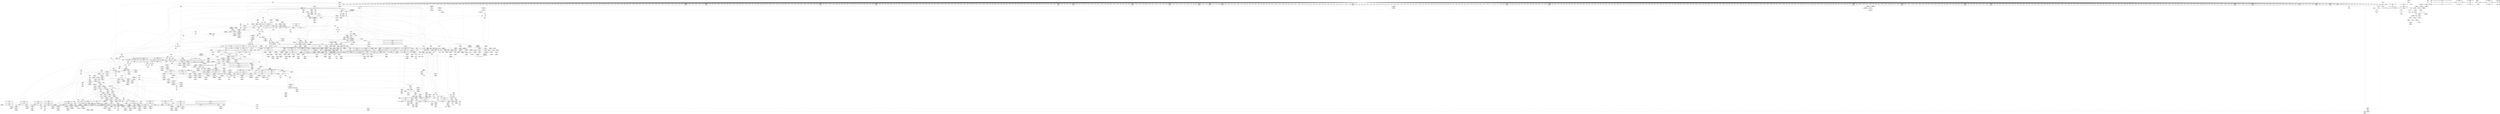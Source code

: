 digraph {
	CE0x540df00 [shape=record,shape=Mrecord,label="{CE0x540df00|mediated_filesystem:_lnot|security/apparmor/include/apparmor.h,117|*SummSource*}"]
	CE0x53eb7c0 [shape=record,shape=Mrecord,label="{CE0x53eb7c0|72:_i32,_:_CRE_146,147_}"]
	CE0x5426a40 [shape=record,shape=Mrecord,label="{CE0x5426a40|__aa_current_profile:_tmp4|security/apparmor/include/context.h,138}"]
	CE0x5354810 [shape=record,shape=Mrecord,label="{CE0x5354810|common_perm:_tmp6|security/apparmor/lsm.c,169|*SummSource*}"]
	CE0x53680e0 [shape=record,shape=Mrecord,label="{CE0x53680e0|104:_%struct.inode*,_:_CRE_184,185_}"]
	CE0x548a310 [shape=record,shape=Mrecord,label="{CE0x548a310|72:_i32,_:_CRE_432,440_}"]
	CE0x5354940 [shape=record,shape=Mrecord,label="{CE0x5354940|common_perm:_tmp6|security/apparmor/lsm.c,169|*SummSink*}"]
	CE0x548bda0 [shape=record,shape=Mrecord,label="{CE0x548bda0|72:_i32,_:_CRE_508,512_}"]
	CE0x539d390 [shape=record,shape=Mrecord,label="{CE0x539d390|104:_%struct.inode*,_:_CRE_264,272_|*MultipleSource*|security/apparmor/lsm.c,253|*LoadInst*|security/apparmor/lsm.c,253}"]
	CE0x5325c90 [shape=record,shape=Mrecord,label="{CE0x5325c90|_call_void_mcount()_#2|*SummSource*}"]
	CE0x5432690 [shape=record,shape=Mrecord,label="{CE0x5432690|__aa_current_profile:_tmp14|security/apparmor/include/context.h,138|*SummSource*}"]
	CE0x5438e90 [shape=record,shape=Mrecord,label="{CE0x5438e90|VOIDTB_TE:_CE_170,171_}"]
	CE0x548e2a0 [shape=record,shape=Mrecord,label="{CE0x548e2a0|72:_i32,_:_CRE_580,581_}"]
	CE0x5425ee0 [shape=record,shape=Mrecord,label="{CE0x5425ee0|aa_cred_profile:_lor.end}"]
	CE0x5353300 [shape=record,shape=Mrecord,label="{CE0x5353300|common_perm_create:_land.lhs.true2|*SummSink*}"]
	CE0x5365260 [shape=record,shape=Mrecord,label="{CE0x5365260|104:_%struct.inode*,_:_CRE_145,146_}"]
	CE0x5364e50 [shape=record,shape=Mrecord,label="{CE0x5364e50|104:_%struct.inode*,_:_CRE_112,144_|*MultipleSource*|security/apparmor/lsm.c,253|*LoadInst*|security/apparmor/lsm.c,253}"]
	CE0x53ab350 [shape=record,shape=Mrecord,label="{CE0x53ab350|i64*_getelementptr_inbounds_(_17_x_i64_,_17_x_i64_*___llvm_gcov_ctr60,_i64_0,_i64_16)|*Constant*|*SummSink*}"]
	CE0x545d040 [shape=record,shape=Mrecord,label="{CE0x545d040|aa_cred_profile:_tmp17|security/apparmor/include/context.h,100|*SummSource*}"]
	CE0x5362180 [shape=record,shape=Mrecord,label="{CE0x5362180|i32_78|*Constant*|*SummSource*}"]
	CE0x53ac870 [shape=record,shape=Mrecord,label="{CE0x53ac870|common_perm_create:_tmp37|security/apparmor/lsm.c,257}"]
	CE0x5411760 [shape=record,shape=Mrecord,label="{CE0x5411760|common_perm_dir_dentry:_tmp4|*LoadInst*|security/apparmor/lsm.c,189}"]
	CE0x53e93e0 [shape=record,shape=Mrecord,label="{CE0x53e93e0|VOIDTB_TE:_CE_316,317_}"]
	CE0x5493be0 [shape=record,shape=Mrecord,label="{CE0x5493be0|72:_i32,_:_CRE_875,876_}"]
	CE0x548db30 [shape=record,shape=Mrecord,label="{CE0x548db30|72:_i32,_:_CRE_573,574_}"]
	CE0x533fc90 [shape=record,shape=Mrecord,label="{CE0x533fc90|common_perm_create:_mask|Function::common_perm_create&Arg::mask::|*SummSink*}"]
	CE0x5495bc0 [shape=record,shape=Mrecord,label="{CE0x5495bc0|72:_i32,_:_CRE_905,906_}"]
	CE0x5483460 [shape=record,shape=Mrecord,label="{CE0x5483460|72:_i32,_:_CRE_195,196_}"]
	CE0x548bb50 [shape=record,shape=Mrecord,label="{CE0x548bb50|72:_i32,_:_CRE_500,504_}"]
	CE0x5480380 [shape=record,shape=Mrecord,label="{CE0x5480380|72:_i32,_:_CRE_149,150_}"]
	CE0x543d510 [shape=record,shape=Mrecord,label="{CE0x543d510|aa_cred_profile:_cred|Function::aa_cred_profile&Arg::cred::|*SummSink*}"]
	CE0x5494130 [shape=record,shape=Mrecord,label="{CE0x5494130|72:_i32,_:_CRE_880,881_}"]
	CE0x5400e30 [shape=record,shape=Mrecord,label="{CE0x5400e30|common_perm:_if.then|*SummSource*}"]
	CE0x548d4d0 [shape=record,shape=Mrecord,label="{CE0x548d4d0|72:_i32,_:_CRE_567,568_}"]
	CE0x534f330 [shape=record,shape=Mrecord,label="{CE0x534f330|common_perm_create:_cond|security/apparmor/lsm.c, 251|*SummSink*}"]
	CE0x539fb10 [shape=record,shape=Mrecord,label="{CE0x539fb10|common_perm_create:_tmp29|security/apparmor/lsm.c,253|*SummSource*}"]
	CE0x5496220 [shape=record,shape=Mrecord,label="{CE0x5496220|72:_i32,_:_CRE_911,912_}"]
	CE0x543f110 [shape=record,shape=Mrecord,label="{CE0x543f110|VOIDTB_TE:_CE_157,158_}"]
	CE0x54365d0 [shape=record,shape=Mrecord,label="{CE0x54365d0|__aa_current_profile:_tmp16|security/apparmor/include/context.h,138|*SummSink*}"]
	CE0x53798a0 [shape=record,shape=Mrecord,label="{CE0x53798a0|common_perm_create:_tmp10|security/apparmor/lsm.c,251|*SummSink*}"]
	CE0x5485ff0 [shape=record,shape=Mrecord,label="{CE0x5485ff0|72:_i32,_:_CRE_263,264_}"]
	CE0x5459090 [shape=record,shape=Mrecord,label="{CE0x5459090|aa_cred_profile:_do.body}"]
	CE0x545bec0 [shape=record,shape=Mrecord,label="{CE0x545bec0|aa_cred_profile:_tmp16|security/apparmor/include/context.h,100|*SummSource*}"]
	CE0x543af30 [shape=record,shape=Mrecord,label="{CE0x543af30|__aa_current_profile:_call3|security/apparmor/include/context.h,138|*SummSink*}"]
	CE0x5402cc0 [shape=record,shape=Mrecord,label="{CE0x5402cc0|__aa_current_profile:_tobool|security/apparmor/include/context.h,138|*SummSink*}"]
	CE0x53ae100 [shape=record,shape=Mrecord,label="{CE0x53ae100|i64*_getelementptr_inbounds_(_2_x_i64_,_2_x_i64_*___llvm_gcov_ctr56,_i64_0,_i64_0)|*Constant*|*SummSource*}"]
	CE0x5334830 [shape=record,shape=Mrecord,label="{CE0x5334830|i8_1|*Constant*}"]
	CE0x53a4560 [shape=record,shape=Mrecord,label="{CE0x53a4560|_ret_i32_%call17,_!dbg_!15526|security/apparmor/file.c,307}"]
	CE0x543fe80 [shape=record,shape=Mrecord,label="{CE0x543fe80|VOIDTB_TE:_CE_155,156_}"]
	CE0x53adf70 [shape=record,shape=Mrecord,label="{CE0x53adf70|i64*_getelementptr_inbounds_(_2_x_i64_,_2_x_i64_*___llvm_gcov_ctr56,_i64_0,_i64_0)|*Constant*|*SummSink*}"]
	CE0x5429430 [shape=record,shape=Mrecord,label="{CE0x5429430|__aa_current_profile:_do.body|*SummSink*}"]
	CE0x5330810 [shape=record,shape=Mrecord,label="{CE0x5330810|i32_9|*Constant*|*SummSink*}"]
	CE0x53e9ce0 [shape=record,shape=Mrecord,label="{CE0x53e9ce0|72:_i32,_:_CRE_12,16_}"]
	CE0x5487530 [shape=record,shape=Mrecord,label="{CE0x5487530|72:_i32,_:_CRE_283,284_}"]
	CE0x53672a0 [shape=record,shape=Mrecord,label="{CE0x53672a0|104:_%struct.inode*,_:_CRE_172,173_}"]
	CE0x545d730 [shape=record,shape=Mrecord,label="{CE0x545d730|_call_void_mcount()_#2}"]
	CE0x545c5d0 [shape=record,shape=Mrecord,label="{CE0x545c5d0|aa_cred_profile:_tmp17|security/apparmor/include/context.h,100|*SummSink*}"]
	CE0x5409940 [shape=record,shape=Mrecord,label="{CE0x5409940|common_perm:_error.0|*SummSink*}"]
	CE0x53eae60 [shape=record,shape=Mrecord,label="{CE0x53eae60|72:_i32,_:_CRE_137,138_}"]
	CE0x5333b40 [shape=record,shape=Mrecord,label="{CE0x5333b40|common_perm_create:_tmp14|security/apparmor/lsm.c,251|*SummSink*}"]
	CE0x5489400 [shape=record,shape=Mrecord,label="{CE0x5489400|72:_i32,_:_CRE_312,320_}"]
	CE0x54380f0 [shape=record,shape=Mrecord,label="{CE0x54380f0|i64*_getelementptr_inbounds_(_2_x_i64_,_2_x_i64_*___llvm_gcov_ctr112,_i64_0,_i64_0)|*Constant*}"]
	CE0x548cd60 [shape=record,shape=Mrecord,label="{CE0x548cd60|72:_i32,_:_CRE_560,561_}"]
	CE0x5483680 [shape=record,shape=Mrecord,label="{CE0x5483680|72:_i32,_:_CRE_197,198_}"]
	CE0x532c390 [shape=record,shape=Mrecord,label="{CE0x532c390|apparmor_path_symlink:_tmp|*SummSource*}"]
	CE0x5341be0 [shape=record,shape=Mrecord,label="{CE0x5341be0|i64_5|*Constant*|*SummSource*}"]
	CE0x532ade0 [shape=record,shape=Mrecord,label="{CE0x532ade0|i64*_getelementptr_inbounds_(_17_x_i64_,_17_x_i64_*___llvm_gcov_ctr60,_i64_0,_i64_1)|*Constant*|*SummSink*}"]
	CE0x53447b0 [shape=record,shape=Mrecord,label="{CE0x53447b0|i32_251|*Constant*|*SummSink*}"]
	CE0x5405e30 [shape=record,shape=Mrecord,label="{CE0x5405e30|COLLAPSED:_CRE:_elem_0::|security/apparmor/lsm.c,169}"]
	CE0x545dd30 [shape=record,shape=Mrecord,label="{CE0x545dd30|VOIDTB_TE:_CE_206,207_}"]
	CE0x5491e50 [shape=record,shape=Mrecord,label="{CE0x5491e50|72:_i32,_:_CRE_712,728_}"]
	CE0x5365c10 [shape=record,shape=Mrecord,label="{CE0x5365c10|104:_%struct.inode*,_:_CRE_153,154_}"]
	CE0x54939c0 [shape=record,shape=Mrecord,label="{CE0x54939c0|72:_i32,_:_CRE_873,874_}"]
	CE0x50b3ae0 [shape=record,shape=Mrecord,label="{CE0x50b3ae0|GLOBAL:_common_perm_create|*Constant*}"]
	CE0x54818c0 [shape=record,shape=Mrecord,label="{CE0x54818c0|72:_i32,_:_CRE_169,170_}"]
	CE0x5487970 [shape=record,shape=Mrecord,label="{CE0x5487970|72:_i32,_:_CRE_287,288_}"]
	CE0x53febc0 [shape=record,shape=Mrecord,label="{CE0x53febc0|common_perm:_mask|Function::common_perm&Arg::mask::|*SummSource*}"]
	CE0x544ebf0 [shape=record,shape=Mrecord,label="{CE0x544ebf0|aa_cred_profile:_tobool4|security/apparmor/include/context.h,100}"]
	CE0x534a410 [shape=record,shape=Mrecord,label="{CE0x534a410|i64*_getelementptr_inbounds_(_17_x_i64_,_17_x_i64_*___llvm_gcov_ctr60,_i64_0,_i64_15)|*Constant*}"]
	CE0x54063f0 [shape=record,shape=Mrecord,label="{CE0x54063f0|aa_cred_profile:_profile|security/apparmor/include/context.h,100|*SummSource*}"]
	CE0x5445ae0 [shape=record,shape=Mrecord,label="{CE0x5445ae0|aa_cred_profile:_lnot2|security/apparmor/include/context.h,100}"]
	CE0x5427970 [shape=record,shape=Mrecord,label="{CE0x5427970|__aa_current_profile:_if.then|*SummSource*}"]
	CE0x542dfa0 [shape=record,shape=Mrecord,label="{CE0x542dfa0|__aa_current_profile:_tmp6|security/apparmor/include/context.h,138}"]
	CE0x53941e0 [shape=record,shape=Mrecord,label="{CE0x53941e0|__aa_current_profile:_tmp2|*SummSink*}"]
	CE0x5340a80 [shape=record,shape=Mrecord,label="{CE0x5340a80|_ret_i32_%call,_!dbg_!15472|security/apparmor/lsm.c,298|*SummSource*}"]
	CE0x5423cc0 [shape=record,shape=Mrecord,label="{CE0x5423cc0|__aa_current_profile:_bb}"]
	CE0x54469c0 [shape=record,shape=Mrecord,label="{CE0x54469c0|VOIDTB_TE:_CE_214,215_}"]
	CE0x53402d0 [shape=record,shape=Mrecord,label="{CE0x53402d0|common_perm_create:_mode|Function::common_perm_create&Arg::mode::|*SummSource*}"]
	CE0x544aa60 [shape=record,shape=Mrecord,label="{CE0x544aa60|aa_cred_profile:_tmp}"]
	CE0x532fdd0 [shape=record,shape=Mrecord,label="{CE0x532fdd0|common_perm_create:_tmp5|security/apparmor/lsm.c,251}"]
	CE0x53eb5a0 [shape=record,shape=Mrecord,label="{CE0x53eb5a0|72:_i32,_:_CRE_144,145_}"]
	CE0x54441d0 [shape=record,shape=Mrecord,label="{CE0x54441d0|VOIDTB_TE:_CE_192,193_}"]
	CE0x53a50d0 [shape=record,shape=Mrecord,label="{CE0x53a50d0|i64_13|*Constant*}"]
	CE0x539abc0 [shape=record,shape=Mrecord,label="{CE0x539abc0|_call_void_mcount()_#2|*SummSource*}"]
	CE0x54451d0 [shape=record,shape=Mrecord,label="{CE0x54451d0|i64_3|*Constant*}"]
	CE0x5435d90 [shape=record,shape=Mrecord,label="{CE0x5435d90|__aa_current_profile:_tmp15|security/apparmor/include/context.h,138|*SummSource*}"]
	CE0x53534b0 [shape=record,shape=Mrecord,label="{CE0x53534b0|i64*_getelementptr_inbounds_(_17_x_i64_,_17_x_i64_*___llvm_gcov_ctr60,_i64_0,_i64_0)|*Constant*}"]
	CE0x5351f40 [shape=record,shape=Mrecord,label="{CE0x5351f40|common_perm_create:_if.then}"]
	CE0x5362bc0 [shape=record,shape=Mrecord,label="{CE0x5362bc0|common_perm_create:_tmp19|security/apparmor/lsm.c,251|*SummSink*}"]
	CE0x536a1d0 [shape=record,shape=Mrecord,label="{CE0x536a1d0|common_perm_create:_land.lhs.true|*SummSource*}"]
	CE0x5404c10 [shape=record,shape=Mrecord,label="{CE0x5404c10|0:_%struct.aa_profile*,_:_CMRE_24,32_|*MultipleSource*|security/apparmor/include/context.h,99|*LoadInst*|security/apparmor/include/context.h,99|security/apparmor/include/context.h,100}"]
	CE0x532c920 [shape=record,shape=Mrecord,label="{CE0x532c920|common_perm_create:_dir|Function::common_perm_create&Arg::dir::}"]
	CE0x5322d50 [shape=record,shape=Mrecord,label="{CE0x5322d50|apparmor_path_symlink:_entry|*SummSink*}"]
	CE0x5485aa0 [shape=record,shape=Mrecord,label="{CE0x5485aa0|72:_i32,_:_CRE_258,259_}"]
	CE0x542e790 [shape=record,shape=Mrecord,label="{CE0x542e790|__aa_current_profile:_do.end|*SummSink*}"]
	CE0x543e2a0 [shape=record,shape=Mrecord,label="{CE0x543e2a0|VOIDTB_TE:_CE_173,174_}"]
	CE0x53a0000 [shape=record,shape=Mrecord,label="{CE0x53a0000|common_perm_create:_tmp30|security/apparmor/lsm.c,253|*SummSource*}"]
	CE0x535bd80 [shape=record,shape=Mrecord,label="{CE0x535bd80|_call_void_mcount()_#2|*SummSink*}"]
	CE0x5431610 [shape=record,shape=Mrecord,label="{CE0x5431610|__aa_current_profile:_tmp12|security/apparmor/include/context.h,138|*SummSource*}"]
	CE0x54357f0 [shape=record,shape=Mrecord,label="{CE0x54357f0|__aa_current_profile:_tmp17|security/apparmor/include/context.h,138|*SummSink*}"]
	CE0x5488630 [shape=record,shape=Mrecord,label="{CE0x5488630|72:_i32,_:_CRE_299,300_}"]
	CE0x5402f70 [shape=record,shape=Mrecord,label="{CE0x5402f70|i32_0|*Constant*}"]
	CE0x542f6d0 [shape=record,shape=Mrecord,label="{CE0x542f6d0|__aa_current_profile:_tobool1|security/apparmor/include/context.h,138}"]
	CE0x5379e30 [shape=record,shape=Mrecord,label="{CE0x5379e30|common_perm_create:_tmp11|security/apparmor/lsm.c,251|*SummSink*}"]
	CE0x53e9710 [shape=record,shape=Mrecord,label="{CE0x53e9710|VOIDTB_TE:_CE_319,320_}"]
	CE0x5484120 [shape=record,shape=Mrecord,label="{CE0x5484120|72:_i32,_:_CRE_207,208_}"]
	CE0x5426cd0 [shape=record,shape=Mrecord,label="{CE0x5426cd0|__aa_current_profile:_tmp4|security/apparmor/include/context.h,138|*SummSink*}"]
	CE0x543fad0 [shape=record,shape=Mrecord,label="{CE0x543fad0|aa_cred_profile:_tmp21|security/apparmor/include/context.h,100|*SummSource*}"]
	CE0x5450090 [shape=record,shape=Mrecord,label="{CE0x5450090|aa_cred_profile:_lor.rhs|*SummSink*}"]
	CE0x543e6f0 [shape=record,shape=Mrecord,label="{CE0x543e6f0|aa_cred_profile:_tmp1|*SummSource*}"]
	CE0x54846a0 [shape=record,shape=Mrecord,label="{CE0x54846a0|72:_i32,_:_CRE_232,236_}"]
	CE0x542daa0 [shape=record,shape=Mrecord,label="{CE0x542daa0|aa_cred_profile:_if.end}"]
	CE0x5495de0 [shape=record,shape=Mrecord,label="{CE0x5495de0|72:_i32,_:_CRE_907,908_}"]
	CE0x5360440 [shape=record,shape=Mrecord,label="{CE0x5360440|common_perm_create:_call3|security/apparmor/lsm.c,251|*SummSource*}"]
	CE0x53333f0 [shape=record,shape=Mrecord,label="{CE0x53333f0|i32_16|*Constant*|*SummSource*}"]
	CE0x54413d0 [shape=record,shape=Mrecord,label="{CE0x54413d0|aa_cred_profile:_tmp12|security/apparmor/include/context.h,100|*SummSink*}"]
	CE0x5323770 [shape=record,shape=Mrecord,label="{CE0x5323770|apparmor_path_symlink:_bb}"]
	CE0x5376340 [shape=record,shape=Mrecord,label="{CE0x5376340|common_perm_create:_tmp25|security/apparmor/lsm.c,253|*SummSource*}"]
	CE0x5449fe0 [shape=record,shape=Mrecord,label="{CE0x5449fe0|VOIDTB_TE:_CE_95,96_}"]
	CE0x540d1d0 [shape=record,shape=Mrecord,label="{CE0x540d1d0|mediated_filesystem:_and|security/apparmor/include/apparmor.h,117}"]
	CE0x5366460 [shape=record,shape=Mrecord,label="{CE0x5366460|104:_%struct.inode*,_:_CRE_160,161_}"]
	CE0x54847b0 [shape=record,shape=Mrecord,label="{CE0x54847b0|72:_i32,_:_CRE_240,241_}"]
	CE0x548bc90 [shape=record,shape=Mrecord,label="{CE0x548bc90|72:_i32,_:_CRE_504,508_}"]
	CE0x5438b20 [shape=record,shape=Mrecord,label="{CE0x5438b20|i64*_getelementptr_inbounds_(_16_x_i64_,_16_x_i64_*___llvm_gcov_ctr46,_i64_0,_i64_4)|*Constant*|*SummSink*}"]
	CE0x5486540 [shape=record,shape=Mrecord,label="{CE0x5486540|72:_i32,_:_CRE_268,269_}"]
	CE0x540fc10 [shape=record,shape=Mrecord,label="{CE0x540fc10|common_perm_dir_dentry:_tmp3|*SummSink*}"]
	CE0x5345b80 [shape=record,shape=Mrecord,label="{CE0x5345b80|GLOBAL:_get_current|*Constant*}"]
	CE0x53fd2a0 [shape=record,shape=Mrecord,label="{CE0x53fd2a0|mediated_filesystem:_tmp5|security/apparmor/include/apparmor.h,117}"]
	CE0x5395000 [shape=record,shape=Mrecord,label="{CE0x5395000|common_perm_dir_dentry:_tmp1}"]
	CE0x53a9b00 [shape=record,shape=Mrecord,label="{CE0x53a9b00|common_perm_dir_dentry:_entry}"]
	CE0x545f000 [shape=record,shape=Mrecord,label="{CE0x545f000|aa_cred_profile:_tmp3}"]
	CE0x5432590 [shape=record,shape=Mrecord,label="{CE0x5432590|__aa_current_profile:_tmp14|security/apparmor/include/context.h,138}"]
	CE0x5457360 [shape=record,shape=Mrecord,label="{CE0x5457360|aa_cred_profile:_tmp34|security/apparmor/include/context.h,101|*SummSink*}"]
	CE0x543ec90 [shape=record,shape=Mrecord,label="{CE0x543ec90|VOIDTB_TE:_CE_164,165_}"]
	CE0x5347ef0 [shape=record,shape=Mrecord,label="{CE0x5347ef0|common_perm_create:_do.end|*SummSink*}"]
	CE0x53abd00 [shape=record,shape=Mrecord,label="{CE0x53abd00|_ret_i32_%call,_!dbg_!15477|security/apparmor/lsm.c,191|*SummSink*}"]
	"CONST[source:1(input),value:2(dynamic)][purpose:{object}]"
	CE0x53ea710 [shape=record,shape=Mrecord,label="{CE0x53ea710|72:_i32,_:_CRE_147,148_}"]
	CE0x5368b90 [shape=record,shape=Mrecord,label="{CE0x5368b90|104:_%struct.inode*,_:_CRE_193,194_}"]
	CE0x5336ee0 [shape=record,shape=Mrecord,label="{CE0x5336ee0|get_current:_tmp1}"]
	CE0x5365400 [shape=record,shape=Mrecord,label="{CE0x5365400|104:_%struct.inode*,_:_CRE_146,147_}"]
	CE0x535c220 [shape=record,shape=Mrecord,label="{CE0x535c220|i32_8|*Constant*|*SummSink*}"]
	CE0x53422d0 [shape=record,shape=Mrecord,label="{CE0x53422d0|mediated_filesystem:_entry|*SummSink*}"]
	CE0x5337790 [shape=record,shape=Mrecord,label="{CE0x5337790|common_perm_create:_tmp23|security/apparmor/lsm.c,253|*SummSink*}"]
	CE0x5363010 [shape=record,shape=Mrecord,label="{CE0x5363010|i64_4|*Constant*}"]
	CE0x539ab20 [shape=record,shape=Mrecord,label="{CE0x539ab20|_call_void_mcount()_#2}"]
	CE0x543f810 [shape=record,shape=Mrecord,label="{CE0x543f810|void_(i8*,_i32,_i64)*_asm_sideeffect_1:_09ud2_0A.pushsection___bug_table,_22a_22_0A2:_09.long_1b_-_2b,_$_0:c_-_2b_0A_09.word_$_1:c_,_0_0A_09.org_2b+$_2:c_0A.popsection_,_i,i,i,_dirflag_,_fpsr_,_flags_|*SummSink*}"]
	CE0x5494680 [shape=record,shape=Mrecord,label="{CE0x5494680|72:_i32,_:_CRE_885,886_}"]
	CE0x53605c0 [shape=record,shape=Mrecord,label="{CE0x53605c0|common_perm_create:_call3|security/apparmor/lsm.c,251|*SummSink*}"]
	CE0x543b8d0 [shape=record,shape=Mrecord,label="{CE0x543b8d0|__aa_current_profile:_cred|security/apparmor/include/context.h,138}"]
	CE0x540ee40 [shape=record,shape=Mrecord,label="{CE0x540ee40|aa_cred_profile:_conv|security/apparmor/include/context.h,100}"]
	CE0x540b450 [shape=record,shape=Mrecord,label="{CE0x540b450|common_perm:_tmp7|security/apparmor/lsm.c,170|*SummSource*}"]
	CE0x5367040 [shape=record,shape=Mrecord,label="{CE0x5367040|104:_%struct.inode*,_:_CRE_170,171_}"]
	CE0x535ee40 [shape=record,shape=Mrecord,label="{CE0x535ee40|GLOBAL:___llvm_gcov_ctr57|Global_var:__llvm_gcov_ctr57}"]
	CE0x5498a80 [shape=record,shape=Mrecord,label="{CE0x5498a80|72:_i32,_:_CRE_984,988_}"]
	CE0x5483790 [shape=record,shape=Mrecord,label="{CE0x5483790|72:_i32,_:_CRE_198,199_}"]
	CE0x542d0a0 [shape=record,shape=Mrecord,label="{CE0x542d0a0|VOIDTB_TE:_CE_56,64_}"]
	CE0x5454b30 [shape=record,shape=Mrecord,label="{CE0x5454b30|aa_cred_profile:_tmp27|security/apparmor/include/context.h,100}"]
	CE0x5340770 [shape=record,shape=Mrecord,label="{CE0x5340770|_ret_i32_%retval.0,_!dbg_!15515|security/apparmor/lsm.c,257|*SummSink*}"]
	CE0x5332190 [shape=record,shape=Mrecord,label="{CE0x5332190|i64_1|*Constant*}"]
	CE0x5484de0 [shape=record,shape=Mrecord,label="{CE0x5484de0|72:_i32,_:_CRE_246,247_}"]
	CE0x5368210 [shape=record,shape=Mrecord,label="{CE0x5368210|104:_%struct.inode*,_:_CRE_185,186_}"]
	CE0x534fea0 [shape=record,shape=Mrecord,label="{CE0x534fea0|common_perm_create:_uid|security/apparmor/lsm.c,251|*SummSource*}"]
	CE0x545ed10 [shape=record,shape=Mrecord,label="{CE0x545ed10|VOIDTB_TE:_CE_182,183_}"]
	CE0x54870f0 [shape=record,shape=Mrecord,label="{CE0x54870f0|72:_i32,_:_CRE_279,280_}"]
	CE0x5498120 [shape=record,shape=Mrecord,label="{CE0x5498120|72:_i32,_:_CRE_968,976_}"]
	CE0x537a320 [shape=record,shape=Mrecord,label="{CE0x537a320|common_perm_create:_tmp31|security/apparmor/lsm.c,253|*SummSink*}"]
	CE0x5495cd0 [shape=record,shape=Mrecord,label="{CE0x5495cd0|72:_i32,_:_CRE_906,907_}"]
	CE0x5438d80 [shape=record,shape=Mrecord,label="{CE0x5438d80|VOIDTB_TE:_CE_169,170_}"]
	CE0x5449190 [shape=record,shape=Mrecord,label="{CE0x5449190|%struct.aa_task_cxt*_null|*Constant*|*SummSink*}"]
	CE0x5439e20 [shape=record,shape=Mrecord,label="{CE0x5439e20|get_current:_tmp1}"]
	CE0x5352be0 [shape=record,shape=Mrecord,label="{CE0x5352be0|_call_void_mcount()_#2|*SummSource*}"]
	CE0x5428130 [shape=record,shape=Mrecord,label="{CE0x5428130|COLLAPSED:_GCMRE___llvm_gcov_ctr58_internal_global_11_x_i64_zeroinitializer:_elem_0:default:}"]
	CE0x53cd920 [shape=record,shape=Mrecord,label="{CE0x53cd920|i64*_getelementptr_inbounds_(_16_x_i64_,_16_x_i64_*___llvm_gcov_ctr46,_i64_0,_i64_12)|*Constant*|*SummSink*}"]
	CE0x543a6b0 [shape=record,shape=Mrecord,label="{CE0x543a6b0|__aa_current_profile:_tmp20|security/apparmor/include/context.h,138|*SummSource*}"]
	CE0x5482cf0 [shape=record,shape=Mrecord,label="{CE0x5482cf0|72:_i32,_:_CRE_188,189_}"]
	CE0x54028b0 [shape=record,shape=Mrecord,label="{CE0x54028b0|i32_11|*Constant*}"]
	CE0x5433c50 [shape=record,shape=Mrecord,label="{CE0x5433c50|i8*_getelementptr_inbounds_(_36_x_i8_,_36_x_i8_*_.str12,_i32_0,_i32_0)|*Constant*}"]
	CE0x5423990 [shape=record,shape=Mrecord,label="{CE0x5423990|aa_cred_profile:_if.then|*SummSink*}"]
	CE0x5433eb0 [shape=record,shape=Mrecord,label="{CE0x5433eb0|i8*_getelementptr_inbounds_(_36_x_i8_,_36_x_i8_*_.str12,_i32_0,_i32_0)|*Constant*|*SummSource*}"]
	CE0x532fa40 [shape=record,shape=Mrecord,label="{CE0x532fa40|i64_0|*Constant*|*SummSource*}"]
	CE0x5496aa0 [shape=record,shape=Mrecord,label="{CE0x5496aa0|72:_i32,_:_CRE_919,920_}"]
	CE0x5404c80 [shape=record,shape=Mrecord,label="{CE0x5404c80|GLOBAL:___aa_current_profile|*Constant*|*SummSource*}"]
	CE0x532b4e0 [shape=record,shape=Mrecord,label="{CE0x532b4e0|common_perm_create:_bb}"]
	CE0x540fab0 [shape=record,shape=Mrecord,label="{CE0x540fab0|common_perm_dir_dentry:_tmp3|*SummSource*}"]
	CE0x535db40 [shape=record,shape=Mrecord,label="{CE0x535db40|common_perm_create:_mode4|security/apparmor/lsm.c,251|*SummSource*}"]
	CE0x53cc8f0 [shape=record,shape=Mrecord,label="{CE0x53cc8f0|aa_cred_profile:_tmp23|security/apparmor/include/context.h,100|*SummSource*}"]
	CE0x533ddc0 [shape=record,shape=Mrecord,label="{CE0x533ddc0|i64*_getelementptr_inbounds_(_17_x_i64_,_17_x_i64_*___llvm_gcov_ctr60,_i64_0,_i64_0)|*Constant*|*SummSink*}"]
	CE0x5344690 [shape=record,shape=Mrecord,label="{CE0x5344690|i32_251|*Constant*|*SummSource*}"]
	CE0x542fc20 [shape=record,shape=Mrecord,label="{CE0x542fc20|aa_cred_profile:_lnot3|security/apparmor/include/context.h,100|*SummSource*}"]
	CE0x532de10 [shape=record,shape=Mrecord,label="{CE0x532de10|common_perm_create:_if.end}"]
	CE0x5348600 [shape=record,shape=Mrecord,label="{CE0x5348600|common_perm_create:_bb|*SummSource*}"]
	CE0x5401070 [shape=record,shape=Mrecord,label="{CE0x5401070|i64*_getelementptr_inbounds_(_5_x_i64_,_5_x_i64_*___llvm_gcov_ctr57,_i64_0,_i64_0)|*Constant*|*SummSource*}"]
	CE0x5435710 [shape=record,shape=Mrecord,label="{CE0x5435710|__aa_current_profile:_tmp17|security/apparmor/include/context.h,138}"]
	CE0x5459350 [shape=record,shape=Mrecord,label="{CE0x5459350|aa_cred_profile:_do.end8}"]
	CE0x5379670 [shape=record,shape=Mrecord,label="{CE0x5379670|common_perm:_tmp1|*SummSource*}"]
	CE0x543a5b0 [shape=record,shape=Mrecord,label="{CE0x543a5b0|__aa_current_profile:_tmp20|security/apparmor/include/context.h,138}"]
	CE0x543e3b0 [shape=record,shape=Mrecord,label="{CE0x543e3b0|VOIDTB_TE:_CE_174,175_}"]
	CE0x542bf10 [shape=record,shape=Mrecord,label="{CE0x542bf10|i64*_getelementptr_inbounds_(_11_x_i64_,_11_x_i64_*___llvm_gcov_ctr58,_i64_0,_i64_6)|*Constant*|*SummSource*}"]
	CE0x539f670 [shape=record,shape=Mrecord,label="{CE0x539f670|i64_12|*Constant*}"]
	CE0x532a800 [shape=record,shape=Mrecord,label="{CE0x532a800|apparmor_path_symlink:_tmp3|*SummSink*}"]
	CE0x539c7f0 [shape=record,shape=Mrecord,label="{CE0x539c7f0|104:_%struct.inode*,_:_CRE_221,222_}"]
	CE0x5496440 [shape=record,shape=Mrecord,label="{CE0x5496440|72:_i32,_:_CRE_913,914_}"]
	CE0x532d260 [shape=record,shape=Mrecord,label="{CE0x532d260|i1_true|*Constant*}"]
	CE0x548beb0 [shape=record,shape=Mrecord,label="{CE0x548beb0|72:_i32,_:_CRE_512,520_}"]
	CE0x53a9940 [shape=record,shape=Mrecord,label="{CE0x53a9940|GLOBAL:_common_perm_dir_dentry|*Constant*|*SummSink*}"]
	CE0x537ada0 [shape=record,shape=Mrecord,label="{CE0x537ada0|i64*_getelementptr_inbounds_(_17_x_i64_,_17_x_i64_*___llvm_gcov_ctr60,_i64_0,_i64_6)|*Constant*|*SummSink*}"]
	CE0x54890d0 [shape=record,shape=Mrecord,label="{CE0x54890d0|72:_i32,_:_CRE_309,310_}"]
	CE0x5446ad0 [shape=record,shape=Mrecord,label="{CE0x5446ad0|VOIDTB_TE:_CE_215,216_}"]
	CE0x548f5c0 [shape=record,shape=Mrecord,label="{CE0x548f5c0|72:_i32,_:_CRE_598,599_}"]
	CE0x53473f0 [shape=record,shape=Mrecord,label="{CE0x53473f0|i8*_getelementptr_inbounds_(_24_x_i8_,_24_x_i8_*_.str8,_i32_0,_i32_0)|*Constant*}"]
	CE0x5431d20 [shape=record,shape=Mrecord,label="{CE0x5431d20|aa_cred_profile:_tobool1|security/apparmor/include/context.h,100|*SummSink*}"]
	CE0x53434a0 [shape=record,shape=Mrecord,label="{CE0x53434a0|common_perm_create:_tmp15|security/apparmor/lsm.c,251|*SummSink*}"]
	CE0x54350b0 [shape=record,shape=Mrecord,label="{CE0x54350b0|i64*_getelementptr_inbounds_(_11_x_i64_,_11_x_i64_*___llvm_gcov_ctr58,_i64_0,_i64_9)|*Constant*}"]
	CE0x53ef9a0 [shape=record,shape=Mrecord,label="{CE0x53ef9a0|VOIDTB_TE:_CE_221,222_}"]
	CE0x5355340 [shape=record,shape=Mrecord,label="{CE0x5355340|common_perm_create:_tobool|security/apparmor/lsm.c,251|*SummSink*}"]
	CE0x54317e0 [shape=record,shape=Mrecord,label="{CE0x54317e0|VOIDTB_TE:_CE_187,188_}"]
	CE0x544a280 [shape=record,shape=Mrecord,label="{CE0x544a280|i64_6|*Constant*|*SummSink*}"]
	CE0x548ff50 [shape=record,shape=Mrecord,label="{CE0x548ff50|72:_i32,_:_CRE_607,608_}"]
	CE0x5360330 [shape=record,shape=Mrecord,label="{CE0x5360330|common_perm_create:_call3|security/apparmor/lsm.c,251}"]
	CE0x545b5d0 [shape=record,shape=Mrecord,label="{CE0x545b5d0|i32_22|*Constant*}"]
	CE0x543db00 [shape=record,shape=Mrecord,label="{CE0x543db00|_ret_%struct.aa_profile*_%tmp34,_!dbg_!15510|security/apparmor/include/context.h,101|*SummSink*}"]
	CE0x540ec30 [shape=record,shape=Mrecord,label="{CE0x540ec30|aa_cred_profile:_lnot.ext|security/apparmor/include/context.h,100|*SummSink*}"]
	CE0x532b200 [shape=record,shape=Mrecord,label="{CE0x532b200|common_perm_create:_uid|security/apparmor/lsm.c,251|*SummSink*}"]
	CE0x5427170 [shape=record,shape=Mrecord,label="{CE0x5427170|__aa_current_profile:_tmp|*SummSink*}"]
	CE0x5487a80 [shape=record,shape=Mrecord,label="{CE0x5487a80|72:_i32,_:_CRE_288,289_}"]
	CE0x5393de0 [shape=record,shape=Mrecord,label="{CE0x5393de0|__aa_current_profile:_if.then}"]
	CE0x53efab0 [shape=record,shape=Mrecord,label="{CE0x53efab0|VOIDTB_TE:_CE_222,223_}"]
	CE0x5435960 [shape=record,shape=Mrecord,label="{CE0x5435960|i64*_getelementptr_inbounds_(_11_x_i64_,_11_x_i64_*___llvm_gcov_ctr58,_i64_0,_i64_10)|*Constant*|*SummSink*}"]
	CE0x5429690 [shape=record,shape=Mrecord,label="{CE0x5429690|i64*_getelementptr_inbounds_(_11_x_i64_,_11_x_i64_*___llvm_gcov_ctr58,_i64_0,_i64_0)|*Constant*|*SummSource*}"]
	CE0x548b1c0 [shape=record,shape=Mrecord,label="{CE0x548b1c0|72:_i32,_:_CRE_481,482_}"]
	CE0x534fca0 [shape=record,shape=Mrecord,label="{CE0x534fca0|GLOBAL:_current_task|Global_var:current_task|*SummSource*}"]
	CE0x53a82a0 [shape=record,shape=Mrecord,label="{CE0x53a82a0|__aa_current_profile:_tmp1|*SummSink*}"]
	CE0x5449a20 [shape=record,shape=Mrecord,label="{CE0x5449a20|aa_cred_profile:_tmp1}"]
	CE0x544ae00 [shape=record,shape=Mrecord,label="{CE0x544ae00|aa_cred_profile:_tmp19|security/apparmor/include/context.h,100|*SummSource*}"]
	CE0x5367500 [shape=record,shape=Mrecord,label="{CE0x5367500|104:_%struct.inode*,_:_CRE_174,175_}"]
	CE0x540c100 [shape=record,shape=Mrecord,label="{CE0x540c100|common_perm:_call1|security/apparmor/lsm.c,170|*SummSource*}"]
	CE0x544a2f0 [shape=record,shape=Mrecord,label="{CE0x544a2f0|aa_cred_profile:_tmp14|security/apparmor/include/context.h,100}"]
	CE0x5400f00 [shape=record,shape=Mrecord,label="{CE0x5400f00|common_perm:_if.then|*SummSink*}"]
	CE0x544c950 [shape=record,shape=Mrecord,label="{CE0x544c950|aa_cred_profile:_tmp4|*LoadInst*|security/apparmor/include/context.h,99}"]
	CE0x548aa80 [shape=record,shape=Mrecord,label="{CE0x548aa80|72:_i32,_:_CRE_474,475_}"]
	CE0x53530b0 [shape=record,shape=Mrecord,label="{CE0x53530b0|%struct.task_struct*_(%struct.task_struct**)*_asm_movq_%gs:$_1:P_,$0_,_r,im,_dirflag_,_fpsr_,_flags_}"]
	CE0x5361230 [shape=record,shape=Mrecord,label="{CE0x5361230|common_perm_create:_tmp36|security/apparmor/lsm.c,256}"]
	CE0x5441600 [shape=record,shape=Mrecord,label="{CE0x5441600|VOIDTB_TE:_CE_146,147_}"]
	CE0x5428bb0 [shape=record,shape=Mrecord,label="{CE0x5428bb0|__aa_current_profile:_tmp10|security/apparmor/include/context.h,138|*SummSource*}"]
	CE0x5498750 [shape=record,shape=Mrecord,label="{CE0x5498750|72:_i32,_:_CRE_981,982_}"]
	CE0x5490060 [shape=record,shape=Mrecord,label="{CE0x5490060|72:_i32,_:_CRE_608,609_}"]
	CE0x53646d0 [shape=record,shape=Mrecord,label="{CE0x53646d0|104:_%struct.inode*,_:_CRE_91,92_}"]
	CE0x548c2f0 [shape=record,shape=Mrecord,label="{CE0x548c2f0|72:_i32,_:_CRE_540,544_}"]
	CE0x53ea920 [shape=record,shape=Mrecord,label="{CE0x53ea920|72:_i32,_:_CRE_104,112_}"]
	CE0x540d2d0 [shape=record,shape=Mrecord,label="{CE0x540d2d0|mediated_filesystem:_and|security/apparmor/include/apparmor.h,117|*SummSink*}"]
	CE0x5395780 [shape=record,shape=Mrecord,label="{CE0x5395780|mediated_filesystem:_tmp3|*SummSource*}"]
	CE0x539f070 [shape=record,shape=Mrecord,label="{CE0x539f070|GLOBAL:_mediated_filesystem|*Constant*}"]
	CE0x5376720 [shape=record,shape=Mrecord,label="{CE0x5376720|common_perm_create:_tmp26|security/apparmor/lsm.c,253}"]
	CE0x54433d0 [shape=record,shape=Mrecord,label="{CE0x54433d0|VOIDTB_TE:_CE_167,168_}"]
	CE0x54827a0 [shape=record,shape=Mrecord,label="{CE0x54827a0|72:_i32,_:_CRE_183,184_}"]
	CE0x535c880 [shape=record,shape=Mrecord,label="{CE0x535c880|i32_4|*Constant*|*SummSource*}"]
	CE0x5393d00 [shape=record,shape=Mrecord,label="{CE0x5393d00|__aa_current_profile:_land.lhs.true|*SummSink*}"]
	CE0x53f0360 [shape=record,shape=Mrecord,label="{CE0x53f0360|VOIDTB_TE:_CE_272,280_}"]
	CE0x5487640 [shape=record,shape=Mrecord,label="{CE0x5487640|72:_i32,_:_CRE_284,285_}"]
	CE0x5346080 [shape=record,shape=Mrecord,label="{CE0x5346080|common_perm_create:_tmp18|security/apparmor/lsm.c,251}"]
	CE0x54320e0 [shape=record,shape=Mrecord,label="{CE0x54320e0|__aa_current_profile:_tmp13|security/apparmor/include/context.h,138|*SummSink*}"]
	CE0x5345bf0 [shape=record,shape=Mrecord,label="{CE0x5345bf0|common_perm_create:_tmp17|security/apparmor/lsm.c,251}"]
	CE0x542e100 [shape=record,shape=Mrecord,label="{CE0x542e100|__aa_current_profile:_tmp6|security/apparmor/include/context.h,138|*SummSource*}"]
	CE0x548c510 [shape=record,shape=Mrecord,label="{CE0x548c510|72:_i32,_:_CRE_552,553_}"]
	CE0x539f8e0 [shape=record,shape=Mrecord,label="{CE0x539f8e0|i64*_getelementptr_inbounds_(_17_x_i64_,_17_x_i64_*___llvm_gcov_ctr60,_i64_0,_i64_14)|*Constant*}"]
	CE0x54923a0 [shape=record,shape=Mrecord,label="{CE0x54923a0|72:_i32,_:_CRE_760,768_}"]
	CE0x5458780 [shape=record,shape=Mrecord,label="{CE0x5458780|aa_cred_profile:_tmp32|security/apparmor/include/context.h,101|*SummSource*}"]
	CE0x54432c0 [shape=record,shape=Mrecord,label="{CE0x54432c0|VOIDTB_TE:_CE_166,167_}"]
	CE0x5440fa0 [shape=record,shape=Mrecord,label="{CE0x5440fa0|VOIDTB_TE:_CE_152,153_}"]
	CE0x5353190 [shape=record,shape=Mrecord,label="{CE0x5353190|%struct.task_struct*_(%struct.task_struct**)*_asm_movq_%gs:$_1:P_,$0_,_r,im,_dirflag_,_fpsr_,_flags_|*SummSource*}"]
	CE0x539acd0 [shape=record,shape=Mrecord,label="{CE0x539acd0|_call_void_mcount()_#2|*SummSink*}"]
	CE0x5378370 [shape=record,shape=Mrecord,label="{CE0x5378370|common_perm_create:_d_inode|security/apparmor/lsm.c,253|*SummSource*}"]
	CE0x5404170 [shape=record,shape=Mrecord,label="{CE0x5404170|i64_3|*Constant*}"]
	CE0x5354c50 [shape=record,shape=Mrecord,label="{CE0x5354c50|i64*_getelementptr_inbounds_(_5_x_i64_,_5_x_i64_*___llvm_gcov_ctr57,_i64_0,_i64_3)|*Constant*}"]
	CE0x5496bb0 [shape=record,shape=Mrecord,label="{CE0x5496bb0|72:_i32,_:_CRE_920,921_}"]
	CE0x5367630 [shape=record,shape=Mrecord,label="{CE0x5367630|104:_%struct.inode*,_:_CRE_175,176_}"]
	CE0x53410e0 [shape=record,shape=Mrecord,label="{CE0x53410e0|i64_4|*Constant*}"]
	CE0x532a6d0 [shape=record,shape=Mrecord,label="{CE0x532a6d0|apparmor_path_symlink:_tmp3}"]
	CE0x535c180 [shape=record,shape=Mrecord,label="{CE0x535c180|i32_8|*Constant*|*SummSource*}"]
	CE0x54280c0 [shape=record,shape=Mrecord,label="{CE0x54280c0|__aa_current_profile:_tmp}"]
	CE0x5493ad0 [shape=record,shape=Mrecord,label="{CE0x5493ad0|72:_i32,_:_CRE_874,875_}"]
	CE0x5482f10 [shape=record,shape=Mrecord,label="{CE0x5482f10|72:_i32,_:_CRE_190,191_}"]
	CE0x5350080 [shape=record,shape=Mrecord,label="{CE0x5350080|44:_i32,_48:_i16,_128:_i8*,_:_SCMRE_0,4_|*MultipleSource*|security/apparmor/lsm.c,251|security/apparmor/lsm.c, 251}"]
	CE0x5338920 [shape=record,shape=Mrecord,label="{CE0x5338920|common_perm_create:_tmp4|security/apparmor/lsm.c,251|*SummSource*}"]
	CE0x5368f20 [shape=record,shape=Mrecord,label="{CE0x5368f20|104:_%struct.inode*,_:_CRE_196,197_}"]
	CE0x542eed0 [shape=record,shape=Mrecord,label="{CE0x542eed0|__aa_current_profile:_tmp7|security/apparmor/include/context.h,138|*SummSource*}"]
	CE0x5459d20 [shape=record,shape=Mrecord,label="{CE0x5459d20|i32_22|*Constant*|*SummSource*}"]
	CE0x539e6f0 [shape=record,shape=Mrecord,label="{CE0x539e6f0|104:_%struct.inode*,_:_CRE_312,313_}"]
	CE0x5410de0 [shape=record,shape=Mrecord,label="{CE0x5410de0|common_perm_dir_dentry:_mnt|security/apparmor/lsm.c,189|*SummSink*}"]
	CE0x535f080 [shape=record,shape=Mrecord,label="{CE0x535f080|common_perm:_tmp5|security/apparmor/lsm.c,169}"]
	CE0x5459e60 [shape=record,shape=Mrecord,label="{CE0x5459e60|aa_cred_profile:_security|security/apparmor/include/context.h,99}"]
	CE0x5369180 [shape=record,shape=Mrecord,label="{CE0x5369180|104:_%struct.inode*,_:_CRE_198,199_}"]
	CE0x5438080 [shape=record,shape=Mrecord,label="{CE0x5438080|get_current:_tmp}"]
	CE0x5428a50 [shape=record,shape=Mrecord,label="{CE0x5428a50|__aa_current_profile:_tmp10|security/apparmor/include/context.h,138}"]
	CE0x53610b0 [shape=record,shape=Mrecord,label="{CE0x53610b0|common_perm_create:_tmp36|security/apparmor/lsm.c,256|*SummSink*}"]
	CE0x53ea370 [shape=record,shape=Mrecord,label="{CE0x53ea370|72:_i32,_:_CRE_64,72_}"]
	CE0x53a8e30 [shape=record,shape=Mrecord,label="{CE0x53a8e30|__aa_current_profile:_tmp9|security/apparmor/include/context.h,138}"]
	CE0x5488520 [shape=record,shape=Mrecord,label="{CE0x5488520|72:_i32,_:_CRE_298,299_}"]
	CE0x53519e0 [shape=record,shape=Mrecord,label="{CE0x53519e0|GLOBAL:___llvm_gcov_ctr60|Global_var:__llvm_gcov_ctr60|*SummSink*}"]
	CE0x5434130 [shape=record,shape=Mrecord,label="{CE0x5434130|i8*_getelementptr_inbounds_(_36_x_i8_,_36_x_i8_*_.str12,_i32_0,_i32_0)|*Constant*|*SummSink*}"]
	CE0x5492f50 [shape=record,shape=Mrecord,label="{CE0x5492f50|72:_i32,_:_CRE_856,864_}"]
	CE0x548f8f0 [shape=record,shape=Mrecord,label="{CE0x548f8f0|72:_i32,_:_CRE_601,602_}"]
	CE0x5443540 [shape=record,shape=Mrecord,label="{CE0x5443540|GLOBAL:___llvm_gcov_ctr46|Global_var:__llvm_gcov_ctr46}"]
	CE0x54839b0 [shape=record,shape=Mrecord,label="{CE0x54839b0|72:_i32,_:_CRE_200,201_}"]
	CE0x5408930 [shape=record,shape=Mrecord,label="{CE0x5408930|aa_path_perm:_profile|Function::aa_path_perm&Arg::profile::}"]
	CE0x539c590 [shape=record,shape=Mrecord,label="{CE0x539c590|104:_%struct.inode*,_:_CRE_219,220_}"]
	CE0x5405570 [shape=record,shape=Mrecord,label="{CE0x5405570|common_perm:_mode|security/apparmor/lsm.c,169}"]
	CE0x542a220 [shape=record,shape=Mrecord,label="{CE0x542a220|aa_cred_profile:_do.end}"]
	CE0x539f4f0 [shape=record,shape=Mrecord,label="{CE0x539f4f0|i64_13|*Constant*|*SummSink*}"]
	CE0x5451450 [shape=record,shape=Mrecord,label="{CE0x5451450|VOIDTB_TE:_CE_184,185_}"]
	CE0x53fd7b0 [shape=record,shape=Mrecord,label="{CE0x53fd7b0|common_perm:_if.end|*SummSink*}"]
	CE0x543a0d0 [shape=record,shape=Mrecord,label="{CE0x543a0d0|__aa_current_profile:_tmp19|security/apparmor/include/context.h,138|*SummSink*}"]
	CE0x54271e0 [shape=record,shape=Mrecord,label="{CE0x54271e0|i64*_getelementptr_inbounds_(_11_x_i64_,_11_x_i64_*___llvm_gcov_ctr58,_i64_0,_i64_1)|*Constant*|*SummSink*}"]
	CE0x5347bf0 [shape=record,shape=Mrecord,label="{CE0x5347bf0|aa_cred_profile:_if.then|*SummSource*}"]
	CE0x5404590 [shape=record,shape=Mrecord,label="{CE0x5404590|common_perm:_bb}"]
	CE0x54809e0 [shape=record,shape=Mrecord,label="{CE0x54809e0|72:_i32,_:_CRE_155,156_}"]
	CE0x535c8f0 [shape=record,shape=Mrecord,label="{CE0x535c8f0|common_perm_create:_tmp20|security/apparmor/lsm.c,251}"]
	CE0x5445d90 [shape=record,shape=Mrecord,label="{CE0x5445d90|VOIDTB_TE:_CE_72,80_}"]
	CE0x5351c30 [shape=record,shape=Mrecord,label="{CE0x5351c30|common_perm_dir_dentry:_tmp1|*SummSource*}"]
	CE0x539ea80 [shape=record,shape=Mrecord,label="{CE0x539ea80|104:_%struct.inode*,_:_CRE_315,316_}"]
	CE0x548b600 [shape=record,shape=Mrecord,label="{CE0x548b600|72:_i32,_:_CRE_485,486_}"]
	CE0x548b930 [shape=record,shape=Mrecord,label="{CE0x548b930|72:_i32,_:_CRE_488,496_}"]
	CE0x5444620 [shape=record,shape=Mrecord,label="{CE0x5444620|aa_cred_profile:_tmp6|security/apparmor/include/context.h,100|*SummSource*}"]
	CE0x54891e0 [shape=record,shape=Mrecord,label="{CE0x54891e0|72:_i32,_:_CRE_310,311_}"]
	CE0x5423ee0 [shape=record,shape=Mrecord,label="{CE0x5423ee0|__aa_current_profile:_bb|*SummSink*}"]
	CE0x5338480 [shape=record,shape=Mrecord,label="{CE0x5338480|apparmor_path_symlink:_tmp2|*SummSource*}"]
	CE0x533ded0 [shape=record,shape=Mrecord,label="{CE0x533ded0|common_perm_create:_do.body|*SummSink*}"]
	CE0x53ce160 [shape=record,shape=Mrecord,label="{CE0x53ce160|i64*_getelementptr_inbounds_(_16_x_i64_,_16_x_i64_*___llvm_gcov_ctr46,_i64_0,_i64_12)|*Constant*}"]
	CE0x535d590 [shape=record,shape=Mrecord,label="{CE0x535d590|i32_4|*Constant*|*SummSink*}"]
	CE0x5368340 [shape=record,shape=Mrecord,label="{CE0x5368340|104:_%struct.inode*,_:_CRE_186,187_}"]
	CE0x5495ab0 [shape=record,shape=Mrecord,label="{CE0x5495ab0|72:_i32,_:_CRE_904,905_}"]
	CE0x5492a00 [shape=record,shape=Mrecord,label="{CE0x5492a00|72:_i32,_:_CRE_816,824_}"]
	CE0x5366cb0 [shape=record,shape=Mrecord,label="{CE0x5366cb0|104:_%struct.inode*,_:_CRE_167,168_}"]
	CE0x53daae0 [shape=record,shape=Mrecord,label="{CE0x53daae0|80:_i64,_:_CRE_80,88_|*MultipleSource*|*LoadInst*|security/apparmor/include/apparmor.h,117|security/apparmor/include/apparmor.h,117}"]
	CE0x5331470 [shape=record,shape=Mrecord,label="{CE0x5331470|apparmor_path_symlink:_tmp1|*SummSink*}"]
	CE0x5481d00 [shape=record,shape=Mrecord,label="{CE0x5481d00|72:_i32,_:_CRE_173,174_}"]
	CE0x5497dc0 [shape=record,shape=Mrecord,label="{CE0x5497dc0|72:_i32,_:_CRE_944,952_}"]
	CE0x540e5e0 [shape=record,shape=Mrecord,label="{CE0x540e5e0|common_perm_dir_dentry:_bb|*SummSource*}"]
	CE0x5359290 [shape=record,shape=Mrecord,label="{CE0x5359290|mediated_filesystem:_tmp|*SummSource*}"]
	CE0x5334420 [shape=record,shape=Mrecord,label="{CE0x5334420|i64*_getelementptr_inbounds_(_17_x_i64_,_17_x_i64_*___llvm_gcov_ctr60,_i64_0,_i64_8)|*Constant*|*SummSource*}"]
	CE0x53692b0 [shape=record,shape=Mrecord,label="{CE0x53692b0|104:_%struct.inode*,_:_CRE_199,200_}"]
	CE0x545e7a0 [shape=record,shape=Mrecord,label="{CE0x545e7a0|i64*_getelementptr_inbounds_(_16_x_i64_,_16_x_i64_*___llvm_gcov_ctr46,_i64_0,_i64_14)|*Constant*|*SummSource*}"]
	CE0x5481e10 [shape=record,shape=Mrecord,label="{CE0x5481e10|72:_i32,_:_CRE_174,175_}"]
	CE0x5443eb0 [shape=record,shape=Mrecord,label="{CE0x5443eb0|i64*_getelementptr_inbounds_(_16_x_i64_,_16_x_i64_*___llvm_gcov_ctr46,_i64_0,_i64_0)|*Constant*}"]
	CE0x548e080 [shape=record,shape=Mrecord,label="{CE0x548e080|72:_i32,_:_CRE_578,579_}"]
	CE0x5435390 [shape=record,shape=Mrecord,label="{CE0x5435390|i64*_getelementptr_inbounds_(_11_x_i64_,_11_x_i64_*___llvm_gcov_ctr58,_i64_0,_i64_9)|*Constant*|*SummSink*}"]
	CE0x5367760 [shape=record,shape=Mrecord,label="{CE0x5367760|104:_%struct.inode*,_:_CRE_176,177_}"]
	CE0x5483ce0 [shape=record,shape=Mrecord,label="{CE0x5483ce0|72:_i32,_:_CRE_203,204_}"]
	CE0x5361750 [shape=record,shape=Mrecord,label="{CE0x5361750|common_perm_create:_call10|security/apparmor/lsm.c,256|*SummSource*}"]
	"CONST[source:2(external),value:2(dynamic)][purpose:{subject}]"
	CE0x545e620 [shape=record,shape=Mrecord,label="{CE0x545e620|i64*_getelementptr_inbounds_(_16_x_i64_,_16_x_i64_*___llvm_gcov_ctr46,_i64_0,_i64_14)|*Constant*}"]
	CE0x54927e0 [shape=record,shape=Mrecord,label="{CE0x54927e0|72:_i32,_:_CRE_800,804_}"]
	CE0x5366330 [shape=record,shape=Mrecord,label="{CE0x5366330|104:_%struct.inode*,_:_CRE_159,160_}"]
	CE0x543fd70 [shape=record,shape=Mrecord,label="{CE0x543fd70|VOIDTB_TE:_CE_154,155_}"]
	CE0x537a8b0 [shape=record,shape=Mrecord,label="{CE0x537a8b0|i64*_getelementptr_inbounds_(_17_x_i64_,_17_x_i64_*___llvm_gcov_ctr60,_i64_0,_i64_14)|*Constant*|*SummSource*}"]
	CE0x539ece0 [shape=record,shape=Mrecord,label="{CE0x539ece0|104:_%struct.inode*,_:_CRE_317,318_}"]
	CE0x53ea170 [shape=record,shape=Mrecord,label="{CE0x53ea170|72:_i32,_:_CRE_48,56_}"]
	CE0x5363540 [shape=record,shape=Mrecord,label="{CE0x5363540|104:_%struct.inode*,_:_CRE_24,40_|*MultipleSource*|security/apparmor/lsm.c,253|*LoadInst*|security/apparmor/lsm.c,253}"]
	CE0x543b720 [shape=record,shape=Mrecord,label="{CE0x543b720|_ret_%struct.task_struct*_%tmp4,_!dbg_!15471|./arch/x86/include/asm/current.h,14}"]
	CE0x5404690 [shape=record,shape=Mrecord,label="{CE0x5404690|common_perm:_bb|*SummSource*}"]
	CE0x5488a70 [shape=record,shape=Mrecord,label="{CE0x5488a70|72:_i32,_:_CRE_303,304_}"]
	CE0x53679c0 [shape=record,shape=Mrecord,label="{CE0x53679c0|104:_%struct.inode*,_:_CRE_178,179_}"]
	CE0x548d3c0 [shape=record,shape=Mrecord,label="{CE0x548d3c0|72:_i32,_:_CRE_566,567_}"]
	CE0x5368930 [shape=record,shape=Mrecord,label="{CE0x5368930|104:_%struct.inode*,_:_CRE_191,192_}"]
	CE0x5487db0 [shape=record,shape=Mrecord,label="{CE0x5487db0|72:_i32,_:_CRE_291,292_}"]
	CE0x542a400 [shape=record,shape=Mrecord,label="{CE0x542a400|aa_cred_profile:_do.end|*SummSink*}"]
	CE0x535e020 [shape=record,shape=Mrecord,label="{CE0x535e020|common_perm_create:_tmp22|*LoadInst*|security/apparmor/lsm.c,253}"]
	CE0x5363950 [shape=record,shape=Mrecord,label="{CE0x5363950|104:_%struct.inode*,_:_CRE_48,52_|*MultipleSource*|security/apparmor/lsm.c,253|*LoadInst*|security/apparmor/lsm.c,253}"]
	CE0x548fd30 [shape=record,shape=Mrecord,label="{CE0x548fd30|72:_i32,_:_CRE_605,606_}"]
	CE0x53a0e70 [shape=record,shape=Mrecord,label="{CE0x53a0e70|common_perm_create:_tmp33|security/apparmor/lsm.c,254|*SummSource*}"]
	CE0x5356820 [shape=record,shape=Mrecord,label="{CE0x5356820|common_perm_create:_uid|security/apparmor/lsm.c,251}"]
	CE0x54378a0 [shape=record,shape=Mrecord,label="{CE0x54378a0|i64*_getelementptr_inbounds_(_11_x_i64_,_11_x_i64_*___llvm_gcov_ctr58,_i64_0,_i64_10)|*Constant*}"]
	CE0x542d6f0 [shape=record,shape=Mrecord,label="{CE0x542d6f0|__aa_current_profile:_land.lhs.true2|*SummSink*}"]
	CE0x50b3c40 [shape=record,shape=Mrecord,label="{CE0x50b3c40|GLOBAL:_common_perm_create|*Constant*|*SummSource*}"]
	CE0x5359850 [shape=record,shape=Mrecord,label="{CE0x5359850|i64*_getelementptr_inbounds_(_2_x_i64_,_2_x_i64_*___llvm_gcov_ctr55,_i64_0,_i64_1)|*Constant*}"]
	CE0x5334f20 [shape=record,shape=Mrecord,label="{CE0x5334f20|common_perm_create:_tmp8|security/apparmor/lsm.c,251|*SummSink*}"]
	CE0x5486ed0 [shape=record,shape=Mrecord,label="{CE0x5486ed0|72:_i32,_:_CRE_277,278_}"]
	CE0x540f9d0 [shape=record,shape=Mrecord,label="{CE0x540f9d0|common_perm_dir_dentry:_tmp3}"]
	CE0x53ab190 [shape=record,shape=Mrecord,label="{CE0x53ab190|common_perm_dir_dentry:_mask|Function::common_perm_dir_dentry&Arg::mask::|*SummSource*}"]
	CE0x54904a0 [shape=record,shape=Mrecord,label="{CE0x54904a0|72:_i32,_:_CRE_612,613_}"]
	CE0x5367d50 [shape=record,shape=Mrecord,label="{CE0x5367d50|104:_%struct.inode*,_:_CRE_181,182_}"]
	CE0x5334a90 [shape=record,shape=Mrecord,label="{CE0x5334a90|aa_cred_profile:_tmp11|security/apparmor/include/context.h,100|*SummSource*}"]
	CE0x5409c70 [shape=record,shape=Mrecord,label="{CE0x5409c70|i64*_getelementptr_inbounds_(_5_x_i64_,_5_x_i64_*___llvm_gcov_ctr57,_i64_0,_i64_4)|*Constant*}"]
	CE0x532a770 [shape=record,shape=Mrecord,label="{CE0x532a770|apparmor_path_symlink:_tmp3|*SummSource*}"]
	CE0x5334970 [shape=record,shape=Mrecord,label="{CE0x5334970|aa_cred_profile:_tmp11|security/apparmor/include/context.h,100}"]
	CE0x5451670 [shape=record,shape=Mrecord,label="{CE0x5451670|VOIDTB_TE:_CE_186,187_}"]
	CE0x54828b0 [shape=record,shape=Mrecord,label="{CE0x54828b0|72:_i32,_:_CRE_184,185_}"]
	CE0x5448460 [shape=record,shape=Mrecord,label="{CE0x5448460|aa_cred_profile:_lnot.ext|security/apparmor/include/context.h,100|*SummSource*}"]
	CE0x5413180 [shape=record,shape=Mrecord,label="{CE0x5413180|get_current:_tmp2}"]
	CE0x53ffb80 [shape=record,shape=Mrecord,label="{CE0x53ffb80|common_perm:_if.end|*SummSource*}"]
	CE0x53ea470 [shape=record,shape=Mrecord,label="{CE0x53ea470|72:_i32,_:_CRE_72,76_}"]
	CE0x542dd40 [shape=record,shape=Mrecord,label="{CE0x542dd40|aa_cred_profile:_bb|*SummSource*}"]
	CE0x5441950 [shape=record,shape=Mrecord,label="{CE0x5441950|i64*_getelementptr_inbounds_(_16_x_i64_,_16_x_i64_*___llvm_gcov_ctr46,_i64_0,_i64_4)|*Constant*}"]
	CE0x535dfb0 [shape=record,shape=Mrecord,label="{CE0x535dfb0|common_perm_create:_mnt|security/apparmor/lsm.c,253|*SummSink*}"]
	CE0x545db10 [shape=record,shape=Mrecord,label="{CE0x545db10|VOIDTB_TE:_CE_204,205_}"]
	CE0x5361120 [shape=record,shape=Mrecord,label="{CE0x5361120|common_perm_create:_call10|security/apparmor/lsm.c,256}"]
	CE0x539be70 [shape=record,shape=Mrecord,label="{CE0x539be70|104:_%struct.inode*,_:_CRE_213,214_}"]
	CE0x5492c20 [shape=record,shape=Mrecord,label="{CE0x5492c20|72:_i32,_:_CRE_832,840_}"]
	CE0x5405fb0 [shape=record,shape=Mrecord,label="{CE0x5405fb0|common_perm:_tmp2|security/apparmor/lsm.c,169}"]
	"CONST[source:0(mediator),value:0(static)][purpose:{operation}]"
	CE0x543f590 [shape=record,shape=Mrecord,label="{CE0x543f590|aa_cred_profile:_tmp20|security/apparmor/include/context.h,100|*SummSource*}"]
	CE0x542cc10 [shape=record,shape=Mrecord,label="{CE0x542cc10|aa_cred_profile:_if.then}"]
	CE0x5490c10 [shape=record,shape=Mrecord,label="{CE0x5490c10|72:_i32,_:_CRE_619,620_}"]
	CE0x5487420 [shape=record,shape=Mrecord,label="{CE0x5487420|72:_i32,_:_CRE_282,283_}"]
	CE0x548c730 [shape=record,shape=Mrecord,label="{CE0x548c730|72:_i32,_:_CRE_554,555_}"]
	CE0x5346c10 [shape=record,shape=Mrecord,label="{CE0x5346c10|GLOBAL:_lockdep_rcu_suspicious|*Constant*|*SummSource*}"]
	CE0x53660d0 [shape=record,shape=Mrecord,label="{CE0x53660d0|104:_%struct.inode*,_:_CRE_157,158_}"]
	CE0x542a5a0 [shape=record,shape=Mrecord,label="{CE0x542a5a0|aa_cred_profile:_do.body5}"]
	CE0x53ce750 [shape=record,shape=Mrecord,label="{CE0x53ce750|common_perm_dir_dentry:_bb|*SummSink*}"]
	CE0x5497210 [shape=record,shape=Mrecord,label="{CE0x5497210|72:_i32,_:_CRE_926,927_}"]
	CE0x53a7cf0 [shape=record,shape=Mrecord,label="{CE0x53a7cf0|__aa_current_profile:_land.lhs.true|*SummSource*}"]
	CE0x5437a00 [shape=record,shape=Mrecord,label="{CE0x5437a00|i64*_getelementptr_inbounds_(_11_x_i64_,_11_x_i64_*___llvm_gcov_ctr58,_i64_0,_i64_10)|*Constant*|*SummSource*}"]
	CE0x53eb6b0 [shape=record,shape=Mrecord,label="{CE0x53eb6b0|72:_i32,_:_CRE_145,146_}"]
	CE0x5483ac0 [shape=record,shape=Mrecord,label="{CE0x5483ac0|72:_i32,_:_CRE_201,202_}"]
	CE0x5489620 [shape=record,shape=Mrecord,label="{CE0x5489620|72:_i32,_:_CRE_328,336_}"]
	CE0x5347de0 [shape=record,shape=Mrecord,label="{CE0x5347de0|common_perm_create:_do.end|*SummSource*}"]
	CE0x5336c80 [shape=record,shape=Mrecord,label="{CE0x5336c80|common_perm_create:_entry|*SummSink*}"]
	CE0x53e9930 [shape=record,shape=Mrecord,label="{CE0x53e9930|72:_i32,_:_CRE_2,4_}"]
	CE0x53628f0 [shape=record,shape=Mrecord,label="{CE0x53628f0|i32_10|*Constant*}"]
	CE0x5362570 [shape=record,shape=Mrecord,label="{CE0x5362570|common_perm_create:_cred|security/apparmor/lsm.c,251|*SummSource*}"]
	CE0x53fda90 [shape=record,shape=Mrecord,label="{CE0x53fda90|GLOBAL:_common_perm|*Constant*}"]
	CE0x53536f0 [shape=record,shape=Mrecord,label="{CE0x53536f0|common_perm_create:_tmp}"]
	CE0x543a870 [shape=record,shape=Mrecord,label="{CE0x543a870|__aa_current_profile:_tmp20|security/apparmor/include/context.h,138|*SummSink*}"]
	CE0x53764b0 [shape=record,shape=Mrecord,label="{CE0x53764b0|common_perm_create:_tmp25|security/apparmor/lsm.c,253|*SummSink*}"]
	CE0x5442130 [shape=record,shape=Mrecord,label="{CE0x5442130|aa_cred_profile:_expval|security/apparmor/include/context.h,100|*SummSource*}"]
	CE0x53efcd0 [shape=record,shape=Mrecord,label="{CE0x53efcd0|VOIDTB_TE:_CE_224,232_}"]
	CE0x5346330 [shape=record,shape=Mrecord,label="{CE0x5346330|common_perm_create:_tmp18|security/apparmor/lsm.c,251|*SummSink*}"]
	CE0x539e820 [shape=record,shape=Mrecord,label="{CE0x539e820|104:_%struct.inode*,_:_CRE_313,314_}"]
	CE0x53ac430 [shape=record,shape=Mrecord,label="{CE0x53ac430|i64*_getelementptr_inbounds_(_17_x_i64_,_17_x_i64_*___llvm_gcov_ctr60,_i64_0,_i64_16)|*Constant*|*SummSource*}"]
	CE0x540b7d0 [shape=record,shape=Mrecord,label="{CE0x540b7d0|common_perm:_tmp8|security/apparmor/lsm.c,170|*SummSink*}"]
	CE0x5485220 [shape=record,shape=Mrecord,label="{CE0x5485220|72:_i32,_:_CRE_250,251_}"]
	CE0x54100d0 [shape=record,shape=Mrecord,label="{CE0x54100d0|_call_void_mcount()_#2|*SummSink*}"]
	CE0x54110e0 [shape=record,shape=Mrecord,label="{CE0x54110e0|common_perm_dir_dentry:_mnt1|security/apparmor/lsm.c,189}"]
	CE0x539ca50 [shape=record,shape=Mrecord,label="{CE0x539ca50|104:_%struct.inode*,_:_CRE_223,224_}"]
	CE0x536a510 [shape=record,shape=Mrecord,label="{CE0x536a510|__aa_current_profile:_tmp8|security/apparmor/include/context.h,138}"]
	CE0x5435040 [shape=record,shape=Mrecord,label="{CE0x5435040|i8*_getelementptr_inbounds_(_45_x_i8_,_45_x_i8_*_.str14,_i32_0,_i32_0)|*Constant*}"]
	CE0x54262f0 [shape=record,shape=Mrecord,label="{CE0x54262f0|__aa_current_profile:_tmp1}"]
	CE0x53e9e30 [shape=record,shape=Mrecord,label="{CE0x53e9e30|72:_i32,_:_CRE_88,96_}"]
	CE0x548ce70 [shape=record,shape=Mrecord,label="{CE0x548ce70|72:_i32,_:_CRE_561,562_}"]
	CE0x548e4c0 [shape=record,shape=Mrecord,label="{CE0x548e4c0|72:_i32,_:_CRE_582,583_}"]
	CE0x5442e90 [shape=record,shape=Mrecord,label="{CE0x5442e90|aa_cred_profile:_do.body6|*SummSource*}"]
	CE0x5323610 [shape=record,shape=Mrecord,label="{CE0x5323610|apparmor_path_symlink:_tmp|*SummSink*}"]
	CE0x545e2b0 [shape=record,shape=Mrecord,label="{CE0x545e2b0|aa_cred_profile:_tmp29|security/apparmor/include/context.h,100|*SummSink*}"]
	CE0x54805a0 [shape=record,shape=Mrecord,label="{CE0x54805a0|72:_i32,_:_CRE_151,152_}"]
	CE0x539dea0 [shape=record,shape=Mrecord,label="{CE0x539dea0|104:_%struct.inode*,_:_CRE_305,306_}"]
	CE0x5423fc0 [shape=record,shape=Mrecord,label="{CE0x5423fc0|__aa_current_profile:_do.end}"]
	CE0x5484590 [shape=record,shape=Mrecord,label="{CE0x5484590|72:_i32,_:_CRE_224,232_}"]
	CE0x5423dc0 [shape=record,shape=Mrecord,label="{CE0x5423dc0|__aa_current_profile:_bb|*SummSource*}"]
	CE0x5493170 [shape=record,shape=Mrecord,label="{CE0x5493170|72:_i32,_:_CRE_865,866_}"]
	CE0x544d960 [shape=record,shape=Mrecord,label="{CE0x544d960|aa_cred_profile:_tmp18|security/apparmor/include/context.h,100|*SummSink*}"]
	CE0x5365090 [shape=record,shape=Mrecord,label="{CE0x5365090|104:_%struct.inode*,_:_CRE_144,145_}"]
	CE0x5496dd0 [shape=record,shape=Mrecord,label="{CE0x5496dd0|72:_i32,_:_CRE_922,923_}"]
	CE0x540fe90 [shape=record,shape=Mrecord,label="{CE0x540fe90|_call_void_mcount()_#2}"]
	CE0x544d880 [shape=record,shape=Mrecord,label="{CE0x544d880|aa_cred_profile:_tmp18|security/apparmor/include/context.h,100}"]
	CE0x539e390 [shape=record,shape=Mrecord,label="{CE0x539e390|104:_%struct.inode*,_:_CRE_309,310_}"]
	CE0x5445fa0 [shape=record,shape=Mrecord,label="{CE0x5445fa0|VOIDTB_TE:_CE_88,89_}"]
	CE0x548c810 [shape=record,shape=Mrecord,label="{CE0x548c810|72:_i32,_:_CRE_555,556_}"]
	CE0x532b270 [shape=record,shape=Mrecord,label="{CE0x532b270|common_perm_create:_call|security/apparmor/lsm.c,251}"]
	CE0x5342500 [shape=record,shape=Mrecord,label="{CE0x5342500|mediated_filesystem:_inode|Function::mediated_filesystem&Arg::inode::}"]
	CE0x539fa00 [shape=record,shape=Mrecord,label="{CE0x539fa00|common_perm_create:_tmp29|security/apparmor/lsm.c,253}"]
	CE0x537a840 [shape=record,shape=Mrecord,label="{CE0x537a840|common_perm_create:_tmp32|security/apparmor/lsm.c,253|*SummSink*}"]
	CE0x5422240 [shape=record,shape=Mrecord,label="{CE0x5422240|aa_cred_profile:_do.end10|*SummSink*}"]
	CE0x536a2b0 [shape=record,shape=Mrecord,label="{CE0x536a2b0|common_perm_create:_land.lhs.true|*SummSink*}"]
	CE0x53ab2e0 [shape=record,shape=Mrecord,label="{CE0x53ab2e0|common_perm_dir_dentry:_cond|Function::common_perm_dir_dentry&Arg::cond::}"]
	CE0x548e5d0 [shape=record,shape=Mrecord,label="{CE0x548e5d0|72:_i32,_:_CRE_583,584_}"]
	CE0x535ef70 [shape=record,shape=Mrecord,label="{CE0x535ef70|GLOBAL:___llvm_gcov_ctr57|Global_var:__llvm_gcov_ctr57|*SummSource*}"]
	CE0x5414430 [shape=record,shape=Mrecord,label="{CE0x5414430|common_perm_dir_dentry:_tmp1|*SummSink*}"]
	CE0x5375a70 [shape=record,shape=Mrecord,label="{CE0x5375a70|i64_2|*Constant*}"]
	CE0x53787f0 [shape=record,shape=Mrecord,label="{CE0x53787f0|104:_%struct.inode*,_:_CRE_8,12_|*MultipleSource*|security/apparmor/lsm.c,253|*LoadInst*|security/apparmor/lsm.c,253}"]
	CE0x5377680 [shape=record,shape=Mrecord,label="{CE0x5377680|common_perm_create:_tmp27|*LoadInst*|security/apparmor/lsm.c,253|*SummSource*}"]
	CE0x54538f0 [shape=record,shape=Mrecord,label="{CE0x54538f0|aa_cred_profile:_tmp30|security/apparmor/include/context.h,100|*SummSink*}"]
	CE0x5344490 [shape=record,shape=Mrecord,label="{CE0x5344490|_call_void_lockdep_rcu_suspicious(i8*_getelementptr_inbounds_(_24_x_i8_,_24_x_i8_*_.str8,_i32_0,_i32_0),_i32_251,_i8*_getelementptr_inbounds_(_45_x_i8_,_45_x_i8_*_.str14,_i32_0,_i32_0))_#7,_!dbg_!15492|security/apparmor/lsm.c,251|*SummSink*}"]
	CE0x53a55f0 [shape=record,shape=Mrecord,label="{CE0x53a55f0|common_perm_create:_call7|security/apparmor/lsm.c,253|*SummSink*}"]
	CE0x548ac70 [shape=record,shape=Mrecord,label="{CE0x548ac70|72:_i32,_:_CRE_476,477_}"]
	CE0x5378d00 [shape=record,shape=Mrecord,label="{CE0x5378d00|mediated_filesystem:_tmp1}"]
	CE0x543d340 [shape=record,shape=Mrecord,label="{CE0x543d340|aa_cred_profile:_cred|Function::aa_cred_profile&Arg::cred::}"]
	CE0x5446be0 [shape=record,shape=Mrecord,label="{CE0x5446be0|VOIDTB_TE:_CE_216,217_}"]
	CE0x539e490 [shape=record,shape=Mrecord,label="{CE0x539e490|104:_%struct.inode*,_:_CRE_310,311_}"]
	CE0x5391b10 [shape=record,shape=Mrecord,label="{CE0x5391b10|40:_%struct.super_block*,_:_CRE_40,48_|*MultipleSource*|Function::mediated_filesystem&Arg::inode::|security/apparmor/include/apparmor.h,117|security/apparmor/lsm.c,253}"]
	CE0x5426fb0 [shape=record,shape=Mrecord,label="{CE0x5426fb0|aa_cred_profile:_lor.end|*SummSink*}"]
	CE0x5456cf0 [shape=record,shape=Mrecord,label="{CE0x5456cf0|aa_cred_profile:_profile11|security/apparmor/include/context.h,101|*SummSink*}"]
	CE0x536aba0 [shape=record,shape=Mrecord,label="{CE0x536aba0|common_perm_create:_tmp22|*LoadInst*|security/apparmor/lsm.c,253|*SummSink*}"]
	CE0x5457080 [shape=record,shape=Mrecord,label="{CE0x5457080|aa_cred_profile:_tmp34|security/apparmor/include/context.h,101}"]
	CE0x5490e30 [shape=record,shape=Mrecord,label="{CE0x5490e30|72:_i32,_:_CRE_621,622_}"]
	CE0x5327090 [shape=record,shape=Mrecord,label="{CE0x5327090|COLLAPSED:_GCMRE___llvm_gcov_ctr64_internal_global_2_x_i64_zeroinitializer:_elem_0:default:}"]
	CE0x548fa00 [shape=record,shape=Mrecord,label="{CE0x548fa00|72:_i32,_:_CRE_602,603_}"]
	CE0x5394bf0 [shape=record,shape=Mrecord,label="{CE0x5394bf0|mediated_filesystem:_tmp|*SummSink*}"]
	CE0x5486650 [shape=record,shape=Mrecord,label="{CE0x5486650|72:_i32,_:_CRE_269,270_}"]
	CE0x53a84e0 [shape=record,shape=Mrecord,label="{CE0x53a84e0|i64*_getelementptr_inbounds_(_11_x_i64_,_11_x_i64_*___llvm_gcov_ctr58,_i64_0,_i64_1)|*Constant*|*SummSource*}"]
	CE0x53307a0 [shape=record,shape=Mrecord,label="{CE0x53307a0|i32_9|*Constant*}"]
	CE0x53caba0 [shape=record,shape=Mrecord,label="{CE0x53caba0|i8*_getelementptr_inbounds_(_36_x_i8_,_36_x_i8_*_.str12,_i32_0,_i32_0)|*Constant*}"]
	CE0x53a9f60 [shape=record,shape=Mrecord,label="{CE0x53a9f60|common_perm_dir_dentry:_op|Function::common_perm_dir_dentry&Arg::op::}"]
	CE0x5378440 [shape=record,shape=Mrecord,label="{CE0x5378440|common_perm_create:_d_inode|security/apparmor/lsm.c,253|*SummSink*}"]
	CE0x5359220 [shape=record,shape=Mrecord,label="{CE0x5359220|COLLAPSED:_GCMRE___llvm_gcov_ctr55_internal_global_2_x_i64_zeroinitializer:_elem_0:default:}"]
	CE0x53e9d50 [shape=record,shape=Mrecord,label="{CE0x53e9d50|72:_i32,_:_CRE_24,32_}"]
	CE0x54438c0 [shape=record,shape=Mrecord,label="{CE0x54438c0|aa_cred_profile:_tmp7|security/apparmor/include/context.h,100|*SummSink*}"]
	CE0x53fdba0 [shape=record,shape=Mrecord,label="{CE0x53fdba0|GLOBAL:_common_perm|*Constant*|*SummSource*}"]
	CE0x5494ac0 [shape=record,shape=Mrecord,label="{CE0x5494ac0|72:_i32,_:_CRE_889,890_}"]
	CE0x5408af0 [shape=record,shape=Mrecord,label="{CE0x5408af0|aa_path_perm:_profile|Function::aa_path_perm&Arg::profile::|*SummSource*}"]
	CE0x53a7920 [shape=record,shape=Mrecord,label="{CE0x53a7920|common_perm:_tmp10|security/apparmor/lsm.c,172}"]
	CE0x540d550 [shape=record,shape=Mrecord,label="{CE0x540d550|i64_0|*Constant*}"]
	CE0x53632a0 [shape=record,shape=Mrecord,label="{CE0x53632a0|common_perm_create:_fsuid|security/apparmor/lsm.c,251|*SummSink*}"]
	CE0x53cb9c0 [shape=record,shape=Mrecord,label="{CE0x53cb9c0|i32_100|*Constant*}"]
	CE0x54426e0 [shape=record,shape=Mrecord,label="{CE0x54426e0|VOIDTB_TE:_CE_104,112_}"]
	CE0x548de60 [shape=record,shape=Mrecord,label="{CE0x548de60|72:_i32,_:_CRE_576,577_}"]
	CE0x54949b0 [shape=record,shape=Mrecord,label="{CE0x54949b0|72:_i32,_:_CRE_888,889_}"]
	CE0x5491d40 [shape=record,shape=Mrecord,label="{CE0x5491d40|72:_i32,_:_CRE_704,712_}"]
	CE0x540f3f0 [shape=record,shape=Mrecord,label="{CE0x540f3f0|i64*_getelementptr_inbounds_(_2_x_i64_,_2_x_i64_*___llvm_gcov_ctr56,_i64_0,_i64_1)|*Constant*|*SummSource*}"]
	CE0x5446690 [shape=record,shape=Mrecord,label="{CE0x5446690|VOIDTB_TE:_CE_211,212_}"]
	CE0x53ad7e0 [shape=record,shape=Mrecord,label="{CE0x53ad7e0|i64*_getelementptr_inbounds_(_2_x_i64_,_2_x_i64_*___llvm_gcov_ctr112,_i64_0,_i64_0)|*Constant*|*SummSink*}"]
	CE0x53cd610 [shape=record,shape=Mrecord,label="{CE0x53cd610|aa_cred_profile:_tmp24|security/apparmor/include/context.h,100|*SummSink*}"]
	CE0x5427d20 [shape=record,shape=Mrecord,label="{CE0x5427d20|%struct.aa_profile*_null|*Constant*|*SummSink*}"]
	CE0x5482e00 [shape=record,shape=Mrecord,label="{CE0x5482e00|72:_i32,_:_CRE_189,190_}"]
	CE0x535e180 [shape=record,shape=Mrecord,label="{CE0x535e180|common_perm_create:_mnt|security/apparmor/lsm.c,253}"]
	CE0x532d2d0 [shape=record,shape=Mrecord,label="{CE0x532d2d0|common_perm_create:_tmp10|security/apparmor/lsm.c,251}"]
	CE0x5401770 [shape=record,shape=Mrecord,label="{CE0x5401770|__aa_current_profile:_tmp3|*SummSink*}"]
	CE0x53eaf70 [shape=record,shape=Mrecord,label="{CE0x53eaf70|72:_i32,_:_CRE_138,139_}"]
	CE0x545f4d0 [shape=record,shape=Mrecord,label="{CE0x545f4d0|i64*_getelementptr_inbounds_(_16_x_i64_,_16_x_i64_*___llvm_gcov_ctr46,_i64_0,_i64_7)|*Constant*}"]
	CE0x5455180 [shape=record,shape=Mrecord,label="{CE0x5455180|i64*_getelementptr_inbounds_(_16_x_i64_,_16_x_i64_*___llvm_gcov_ctr46,_i64_0,_i64_13)|*Constant*}"]
	CE0x534b120 [shape=record,shape=Mrecord,label="{CE0x534b120|common_perm_create:_tmp35|security/apparmor/lsm.c,256|*SummSource*}"]
	CE0x5481370 [shape=record,shape=Mrecord,label="{CE0x5481370|72:_i32,_:_CRE_164,165_}"]
	CE0x5494570 [shape=record,shape=Mrecord,label="{CE0x5494570|72:_i32,_:_CRE_884,885_}"]
	CE0x5351bc0 [shape=record,shape=Mrecord,label="{CE0x5351bc0|i64*_getelementptr_inbounds_(_2_x_i64_,_2_x_i64_*___llvm_gcov_ctr56,_i64_0,_i64_1)|*Constant*|*SummSink*}"]
	CE0x5490d20 [shape=record,shape=Mrecord,label="{CE0x5490d20|72:_i32,_:_CRE_620,621_}"]
	CE0x5351230 [shape=record,shape=Mrecord,label="{CE0x5351230|common_perm_create:_tmp6|security/apparmor/lsm.c,251}"]
	CE0x532f2f0 [shape=record,shape=Mrecord,label="{CE0x532f2f0|common_perm_create:_tmp3|*SummSource*}"]
	CE0x5428d70 [shape=record,shape=Mrecord,label="{CE0x5428d70|__aa_current_profile:_tmp10|security/apparmor/include/context.h,138|*SummSink*}"]
	CE0x53acbf0 [shape=record,shape=Mrecord,label="{CE0x53acbf0|common_perm_create:_tmp37|security/apparmor/lsm.c,257|*SummSink*}"]
	CE0x5362a50 [shape=record,shape=Mrecord,label="{CE0x5362a50|common_perm_create:_tmp19|security/apparmor/lsm.c,251}"]
	CE0x5395440 [shape=record,shape=Mrecord,label="{CE0x5395440|COLLAPSED:_GCMRE___llvm_gcov_ctr112_internal_global_2_x_i64_zeroinitializer:_elem_0:default:}"]
	CE0x5375d80 [shape=record,shape=Mrecord,label="{CE0x5375d80|common_perm_create:_tmp24|security/apparmor/lsm.c,253|*SummSource*}"]
	CE0x539d760 [shape=record,shape=Mrecord,label="{CE0x539d760|104:_%struct.inode*,_:_CRE_280,288_|*MultipleSource*|security/apparmor/lsm.c,253|*LoadInst*|security/apparmor/lsm.c,253}"]
	CE0x53616e0 [shape=record,shape=Mrecord,label="{CE0x53616e0|GLOBAL:_common_perm_dir_dentry|*Constant*}"]
	CE0x4f90ca0 [shape=record,shape=Mrecord,label="{CE0x4f90ca0|common_perm_create:_op|Function::common_perm_create&Arg::op::}"]
	CE0x5485550 [shape=record,shape=Mrecord,label="{CE0x5485550|72:_i32,_:_CRE_253,254_}"]
	CE0x54314b0 [shape=record,shape=Mrecord,label="{CE0x54314b0|__aa_current_profile:_tmp12|security/apparmor/include/context.h,138}"]
	CE0x5447b50 [shape=record,shape=Mrecord,label="{CE0x5447b50|aa_cred_profile:_tmp6|security/apparmor/include/context.h,100}"]
	CE0x54905b0 [shape=record,shape=Mrecord,label="{CE0x54905b0|72:_i32,_:_CRE_613,614_}"]
	CE0x540c6e0 [shape=record,shape=Mrecord,label="{CE0x540c6e0|GLOBAL:_aa_path_perm|*Constant*|*SummSource*}"]
	CE0x545d7a0 [shape=record,shape=Mrecord,label="{CE0x545d7a0|_call_void_mcount()_#2|*SummSource*}"]
	CE0x5490b00 [shape=record,shape=Mrecord,label="{CE0x5490b00|72:_i32,_:_CRE_618,619_}"]
	CE0x5375c20 [shape=record,shape=Mrecord,label="{CE0x5375c20|common_perm_create:_tmp27|*LoadInst*|security/apparmor/lsm.c,253}"]
	CE0x5480f30 [shape=record,shape=Mrecord,label="{CE0x5480f30|72:_i32,_:_CRE_160,161_}"]
	CE0x542bdb0 [shape=record,shape=Mrecord,label="{CE0x542bdb0|i64*_getelementptr_inbounds_(_11_x_i64_,_11_x_i64_*___llvm_gcov_ctr58,_i64_0,_i64_6)|*Constant*}"]
	CE0x5456b30 [shape=record,shape=Mrecord,label="{CE0x5456b30|aa_cred_profile:_profile11|security/apparmor/include/context.h,101|*SummSource*}"]
	CE0x545ec00 [shape=record,shape=Mrecord,label="{CE0x545ec00|VOIDTB_TE:_CE_181,182_}"]
	CE0x534fb70 [shape=record,shape=Mrecord,label="{CE0x534fb70|GLOBAL:_current_task|Global_var:current_task}"]
	CE0x5482690 [shape=record,shape=Mrecord,label="{CE0x5482690|72:_i32,_:_CRE_182,183_}"]
	CE0x5425ad0 [shape=record,shape=Mrecord,label="{CE0x5425ad0|GLOBAL:_llvm.expect.i64|*Constant*|*SummSink*}"]
	CE0x544d270 [shape=record,shape=Mrecord,label="{CE0x544d270|aa_cred_profile:_tmp15|security/apparmor/include/context.h,100}"]
	CE0x542e680 [shape=record,shape=Mrecord,label="{CE0x542e680|__aa_current_profile:_do.end|*SummSource*}"]
	CE0x53ad1b0 [shape=record,shape=Mrecord,label="{CE0x53ad1b0|common_perm_create:_tmp38|security/apparmor/lsm.c,257|*SummSource*}"]
	CE0x5481f20 [shape=record,shape=Mrecord,label="{CE0x5481f20|72:_i32,_:_CRE_175,176_}"]
	CE0x535b030 [shape=record,shape=Mrecord,label="{CE0x535b030|get_current:_tmp4|./arch/x86/include/asm/current.h,14}"]
	CE0x53624d0 [shape=record,shape=Mrecord,label="{CE0x53624d0|common_perm_create:_cred|security/apparmor/lsm.c,251}"]
	CE0x5496880 [shape=record,shape=Mrecord,label="{CE0x5496880|72:_i32,_:_CRE_917,918_}"]
	CE0x5343cf0 [shape=record,shape=Mrecord,label="{CE0x5343cf0|i8_1|*Constant*|*SummSource*}"]
	CE0x5482be0 [shape=record,shape=Mrecord,label="{CE0x5482be0|72:_i32,_:_CRE_187,188_}"]
	CE0x53ff6f0 [shape=record,shape=Mrecord,label="{CE0x53ff6f0|_ret_i32_%error.0,_!dbg_!15483|security/apparmor/lsm.c,172|*SummSink*}"]
	CE0x543e960 [shape=record,shape=Mrecord,label="{CE0x543e960|VOIDTB_TE:_CE_161,162_}"]
	CE0x54916e0 [shape=record,shape=Mrecord,label="{CE0x54916e0|72:_i32,_:_CRE_664,672_}"]
	CE0x54031f0 [shape=record,shape=Mrecord,label="{CE0x54031f0|COLLAPSED:_GCMRE___llvm_gcov_ctr57_internal_global_5_x_i64_zeroinitializer:_elem_0:default:}"]
	CE0x5493f10 [shape=record,shape=Mrecord,label="{CE0x5493f10|72:_i32,_:_CRE_878,879_}"]
	CE0x545a420 [shape=record,shape=Mrecord,label="{CE0x545a420|i64*_getelementptr_inbounds_(_16_x_i64_,_16_x_i64_*___llvm_gcov_ctr46,_i64_0,_i64_7)|*Constant*|*SummSink*}"]
	CE0x5392d10 [shape=record,shape=Mrecord,label="{CE0x5392d10|mediated_filesystem:_i_sb|security/apparmor/include/apparmor.h,117|*SummSink*}"]
	CE0x548ee50 [shape=record,shape=Mrecord,label="{CE0x548ee50|72:_i32,_:_CRE_591,592_}"]
	CE0x5458710 [shape=record,shape=Mrecord,label="{CE0x5458710|aa_cred_profile:_tmp32|security/apparmor/include/context.h,101}"]
	CE0x534a9b0 [shape=record,shape=Mrecord,label="{CE0x534a9b0|i64*_getelementptr_inbounds_(_17_x_i64_,_17_x_i64_*___llvm_gcov_ctr60,_i64_0,_i64_15)|*Constant*|*SummSource*}"]
	CE0x5492d30 [shape=record,shape=Mrecord,label="{CE0x5492d30|72:_i32,_:_CRE_840,848_}"]
	CE0x5459f80 [shape=record,shape=Mrecord,label="{CE0x5459f80|aa_cred_profile:_security|security/apparmor/include/context.h,99|*SummSource*}"]
	CE0x5369510 [shape=record,shape=Mrecord,label="{CE0x5369510|104:_%struct.inode*,_:_CRE_201,202_}"]
	CE0x540a0b0 [shape=record,shape=Mrecord,label="{CE0x540a0b0|common_perm:_tmp9|security/apparmor/lsm.c,172}"]
	CE0x5355420 [shape=record,shape=Mrecord,label="{CE0x5355420|common_perm_create:_tmp4|security/apparmor/lsm.c,251|*SummSink*}"]
	CE0x548f4b0 [shape=record,shape=Mrecord,label="{CE0x548f4b0|72:_i32,_:_CRE_597,598_}"]
	CE0x5439ca0 [shape=record,shape=Mrecord,label="{CE0x5439ca0|aa_cred_profile:_tmp2|*SummSink*}"]
	CE0x54926d0 [shape=record,shape=Mrecord,label="{CE0x54926d0|72:_i32,_:_CRE_792,800_}"]
	CE0x53231f0 [shape=record,shape=Mrecord,label="{CE0x53231f0|i64_1|*Constant*|*SummSink*}"]
	CE0x5497cb0 [shape=record,shape=Mrecord,label="{CE0x5497cb0|72:_i32,_:_CRE_936,944_}"]
	CE0x53ac320 [shape=record,shape=Mrecord,label="{CE0x53ac320|i64*_getelementptr_inbounds_(_17_x_i64_,_17_x_i64_*___llvm_gcov_ctr60,_i64_0,_i64_16)|*Constant*}"]
	CE0x5485990 [shape=record,shape=Mrecord,label="{CE0x5485990|72:_i32,_:_CRE_257,258_}"]
	CE0x54907d0 [shape=record,shape=Mrecord,label="{CE0x54907d0|72:_i32,_:_CRE_615,616_}"]
	CE0x544bb40 [shape=record,shape=Mrecord,label="{CE0x544bb40|i64_6|*Constant*|*SummSource*}"]
	CE0x5365750 [shape=record,shape=Mrecord,label="{CE0x5365750|104:_%struct.inode*,_:_CRE_149,150_}"]
	CE0x539c0d0 [shape=record,shape=Mrecord,label="{CE0x539c0d0|104:_%struct.inode*,_:_CRE_215,216_}"]
	CE0x540c810 [shape=record,shape=Mrecord,label="{CE0x540c810|GLOBAL:_aa_path_perm|*Constant*|*SummSink*}"]
	CE0x5445ba0 [shape=record,shape=Mrecord,label="{CE0x5445ba0|aa_cred_profile:_lnot2|security/apparmor/include/context.h,100|*SummSource*}"]
	CE0x5455c80 [shape=record,shape=Mrecord,label="{CE0x5455c80|i64*_getelementptr_inbounds_(_16_x_i64_,_16_x_i64_*___llvm_gcov_ctr46,_i64_0,_i64_14)|*Constant*|*SummSink*}"]
	CE0x5449480 [shape=record,shape=Mrecord,label="{CE0x5449480|aa_cred_profile:_tobool|security/apparmor/include/context.h,100|*SummSink*}"]
	CE0x5489cb0 [shape=record,shape=Mrecord,label="{CE0x5489cb0|72:_i32,_:_CRE_384,388_}"]
	CE0x5488740 [shape=record,shape=Mrecord,label="{CE0x5488740|72:_i32,_:_CRE_300,301_}"]
	CE0x535f820 [shape=record,shape=Mrecord,label="{CE0x535f820|i64_11|*Constant*|*SummSource*}"]
	CE0x540cb80 [shape=record,shape=Mrecord,label="{CE0x540cb80|aa_path_perm:_entry|*SummSink*}"]
	CE0x539b4f0 [shape=record,shape=Mrecord,label="{CE0x539b4f0|104:_%struct.inode*,_:_CRE_205,206_}"]
	CE0x5444e60 [shape=record,shape=Mrecord,label="{CE0x5444e60|VOIDTB_TE:_CE_200,201_}"]
	CE0x53593f0 [shape=record,shape=Mrecord,label="{CE0x53593f0|get_current:_tmp1|*SummSource*}"]
	CE0x53ce530 [shape=record,shape=Mrecord,label="{CE0x53ce530|aa_cred_profile:_tmp22|security/apparmor/include/context.h,100}"]
	CE0x5485770 [shape=record,shape=Mrecord,label="{CE0x5485770|72:_i32,_:_CRE_255,256_}"]
	CE0x5455900 [shape=record,shape=Mrecord,label="{CE0x5455900|aa_cred_profile:_tmp28|security/apparmor/include/context.h,100|*SummSource*}"]
	CE0x54382c0 [shape=record,shape=Mrecord,label="{CE0x54382c0|i64_1|*Constant*}"]
	CE0x5483240 [shape=record,shape=Mrecord,label="{CE0x5483240|72:_i32,_:_CRE_193,194_}"]
	CE0x5342810 [shape=record,shape=Mrecord,label="{CE0x5342810|common_perm_create:_tmp9|security/apparmor/lsm.c,251|*SummSource*}"]
	CE0x5402130 [shape=record,shape=Mrecord,label="{CE0x5402130|common_perm:_tmp|*SummSink*}"]
	CE0x5450480 [shape=record,shape=Mrecord,label="{CE0x5450480|aa_cred_profile:_tobool4|security/apparmor/include/context.h,100|*SummSink*}"]
	CE0x5448ad0 [shape=record,shape=Mrecord,label="{CE0x5448ad0|aa_cred_profile:_tmp13}"]
	CE0x53cdc30 [shape=record,shape=Mrecord,label="{CE0x53cdc30|aa_cred_profile:_tmp25|security/apparmor/include/context.h,100|*SummSource*}"]
	CE0x5364220 [shape=record,shape=Mrecord,label="{CE0x5364220|104:_%struct.inode*,_:_CRE_88,89_}"]
	CE0x535e7d0 [shape=record,shape=Mrecord,label="{CE0x535e7d0|common_perm:_tmp3|security/apparmor/lsm.c,169|*SummSource*}"]
	CE0x53609d0 [shape=record,shape=Mrecord,label="{CE0x53609d0|GLOBAL:_get_current|*Constant*|*SummSource*}"]
	CE0x543eb80 [shape=record,shape=Mrecord,label="{CE0x543eb80|VOIDTB_TE:_CE_163,164_}"]
	CE0x5421cc0 [shape=record,shape=Mrecord,label="{CE0x5421cc0|GLOBAL:___aa_current_profile.__warned|Global_var:__aa_current_profile.__warned|*SummSink*}"]
	CE0x54881f0 [shape=record,shape=Mrecord,label="{CE0x54881f0|72:_i32,_:_CRE_295,296_}"]
	CE0x5497760 [shape=record,shape=Mrecord,label="{CE0x5497760|72:_i32,_:_CRE_931,932_}"]
	CE0x53a40c0 [shape=record,shape=Mrecord,label="{CE0x53a40c0|aa_path_perm:_cond|Function::aa_path_perm&Arg::cond::}"]
	CE0x539bae0 [shape=record,shape=Mrecord,label="{CE0x539bae0|104:_%struct.inode*,_:_CRE_210,211_}"]
	CE0x5395360 [shape=record,shape=Mrecord,label="{CE0x5395360|get_current:_tmp|*SummSource*}"]
	CE0x5341790 [shape=record,shape=Mrecord,label="{CE0x5341790|i64_4|*Constant*|*SummSource*}"]
	CE0x5454600 [shape=record,shape=Mrecord,label="{CE0x5454600|aa_cred_profile:_tmp26|security/apparmor/include/context.h,100|*SummSink*}"]
	CE0x5497320 [shape=record,shape=Mrecord,label="{CE0x5497320|72:_i32,_:_CRE_927,928_}"]
	CE0x532c400 [shape=record,shape=Mrecord,label="{CE0x532c400|apparmor_path_symlink:_tmp}"]
	CE0x53659b0 [shape=record,shape=Mrecord,label="{CE0x53659b0|104:_%struct.inode*,_:_CRE_151,152_}"]
	CE0x5485bb0 [shape=record,shape=Mrecord,label="{CE0x5485bb0|72:_i32,_:_CRE_259,260_}"]
	CE0x5351340 [shape=record,shape=Mrecord,label="{CE0x5351340|common_perm_create:_tmp6|security/apparmor/lsm.c,251|*SummSource*}"]
	CE0x548fb10 [shape=record,shape=Mrecord,label="{CE0x548fb10|72:_i32,_:_CRE_603,604_}"]
	CE0x5425fe0 [shape=record,shape=Mrecord,label="{CE0x5425fe0|aa_cred_profile:_lor.end|*SummSource*}"]
	CE0x542d830 [shape=record,shape=Mrecord,label="{CE0x542d830|__aa_current_profile:_if.end}"]
	CE0x5497100 [shape=record,shape=Mrecord,label="{CE0x5497100|72:_i32,_:_CRE_925,926_}"]
	CE0x5485dd0 [shape=record,shape=Mrecord,label="{CE0x5485dd0|72:_i32,_:_CRE_261,262_}"]
	CE0x54565a0 [shape=record,shape=Mrecord,label="{CE0x54565a0|aa_cred_profile:_tmp33|security/apparmor/include/context.h,101|*SummSink*}"]
	CE0x535cbc0 [shape=record,shape=Mrecord,label="{CE0x535cbc0|common_perm_create:_tmp20|security/apparmor/lsm.c,251|*SummSink*}"]
	CE0x540a190 [shape=record,shape=Mrecord,label="{CE0x540a190|common_perm:_tmp9|security/apparmor/lsm.c,172|*SummSink*}"]
	CE0x540da20 [shape=record,shape=Mrecord,label="{CE0x540da20|mediated_filesystem:_tobool|security/apparmor/include/apparmor.h,117|*SummSink*}"]
	CE0x5404100 [shape=record,shape=Mrecord,label="{CE0x5404100|GLOBAL:___llvm_gcov_ctr58|Global_var:__llvm_gcov_ctr58|*SummSink*}"]
	CE0x5354040 [shape=record,shape=Mrecord,label="{CE0x5354040|0:_%struct.vfsmount*,_8:_%struct.dentry*,_:_CRE_0,8_|*MultipleSource*|Function::apparmor_path_symlink&Arg::dir::|Function::common_perm_create&Arg::dir::|security/apparmor/lsm.c,253}"]
	CE0x5498860 [shape=record,shape=Mrecord,label="{CE0x5498860|72:_i32,_:_CRE_982,983_}"]
	CE0x53436a0 [shape=record,shape=Mrecord,label="{CE0x53436a0|_call_void_lockdep_rcu_suspicious(i8*_getelementptr_inbounds_(_24_x_i8_,_24_x_i8_*_.str8,_i32_0,_i32_0),_i32_251,_i8*_getelementptr_inbounds_(_45_x_i8_,_45_x_i8_*_.str14,_i32_0,_i32_0))_#7,_!dbg_!15492|security/apparmor/lsm.c,251}"]
	CE0x5497ed0 [shape=record,shape=Mrecord,label="{CE0x5497ed0|72:_i32,_:_CRE_952,960_}"]
	CE0x5497a90 [shape=record,shape=Mrecord,label="{CE0x5497a90|72:_i32,_:_CRE_934,935_}"]
	CE0x534f2c0 [shape=record,shape=Mrecord,label="{CE0x534f2c0|common_perm_create:_tmp|*SummSink*}"]
	CE0x53aa3e0 [shape=record,shape=Mrecord,label="{CE0x53aa3e0|common_perm_dir_dentry:_dir|Function::common_perm_dir_dentry&Arg::dir::}"]
	CE0x5401e10 [shape=record,shape=Mrecord,label="{CE0x5401e10|i64*_getelementptr_inbounds_(_11_x_i64_,_11_x_i64_*___llvm_gcov_ctr58,_i64_0,_i64_6)|*Constant*|*SummSink*}"]
	CE0x5442880 [shape=record,shape=Mrecord,label="{CE0x5442880|VOIDTB_TE:_CE_144,145_}"]
	CE0x532dac0 [shape=record,shape=Mrecord,label="{CE0x532dac0|apparmor_path_symlink:_dentry|Function::apparmor_path_symlink&Arg::dentry::|*SummSource*}"]
	CE0x50b5210 [shape=record,shape=Mrecord,label="{CE0x50b5210|GLOBAL:_common_perm_create|*Constant*|*SummSink*}"]
	CE0x5342140 [shape=record,shape=Mrecord,label="{CE0x5342140|mediated_filesystem:_entry|*SummSource*}"]
	CE0x5483f00 [shape=record,shape=Mrecord,label="{CE0x5483f00|72:_i32,_:_CRE_205,206_}"]
	CE0x5447c90 [shape=record,shape=Mrecord,label="{CE0x5447c90|aa_cred_profile:_tmp6|security/apparmor/include/context.h,100|*SummSink*}"]
	CE0x5441710 [shape=record,shape=Mrecord,label="{CE0x5441710|VOIDTB_TE:_CE_148,149_}"]
	CE0x5352010 [shape=record,shape=Mrecord,label="{CE0x5352010|common_perm_create:_if.then|*SummSource*}"]
	CE0x53a7fc0 [shape=record,shape=Mrecord,label="{CE0x53a7fc0|__aa_current_profile:_land.lhs.true}"]
	CE0x53eb380 [shape=record,shape=Mrecord,label="{CE0x53eb380|72:_i32,_:_CRE_142,143_}"]
	CE0x544dd70 [shape=record,shape=Mrecord,label="{CE0x544dd70|aa_cred_profile:_tmp19|security/apparmor/include/context.h,100}"]
	CE0x540a410 [shape=record,shape=Mrecord,label="{CE0x540a410|common_perm:_tmp10|security/apparmor/lsm.c,172|*SummSink*}"]
	CE0x5422f20 [shape=record,shape=Mrecord,label="{CE0x5422f20|_call_void_mcount()_#2|*SummSource*}"]
	CE0x5341b70 [shape=record,shape=Mrecord,label="{CE0x5341b70|i64_5|*Constant*}"]
	CE0x5493cf0 [shape=record,shape=Mrecord,label="{CE0x5493cf0|72:_i32,_:_CRE_876,877_}"]
	CE0x5392a30 [shape=record,shape=Mrecord,label="{CE0x5392a30|i32_0|*Constant*}"]
	CE0x539f1a0 [shape=record,shape=Mrecord,label="{CE0x539f1a0|common_perm_create:_tmp28|security/apparmor/lsm.c,253}"]
	CE0x5393d70 [shape=record,shape=Mrecord,label="{CE0x5393d70|i64*_getelementptr_inbounds_(_11_x_i64_,_11_x_i64_*___llvm_gcov_ctr58,_i64_0,_i64_0)|*Constant*|*SummSink*}"]
	CE0x5405bc0 [shape=record,shape=Mrecord,label="{CE0x5405bc0|aa_cred_profile:_do.body|*SummSink*}"]
	CE0x5484010 [shape=record,shape=Mrecord,label="{CE0x5484010|72:_i32,_:_CRE_206,207_}"]
	CE0x543d990 [shape=record,shape=Mrecord,label="{CE0x543d990|_ret_%struct.aa_profile*_%tmp34,_!dbg_!15510|security/apparmor/include/context.h,101}"]
	CE0x5368470 [shape=record,shape=Mrecord,label="{CE0x5368470|104:_%struct.inode*,_:_CRE_187,188_}"]
	CE0x5496770 [shape=record,shape=Mrecord,label="{CE0x5496770|72:_i32,_:_CRE_916,917_}"]
	CE0x544e0e0 [shape=record,shape=Mrecord,label="{CE0x544e0e0|aa_cred_profile:_security|security/apparmor/include/context.h,99|*SummSink*}"]
	CE0x535aaf0 [shape=record,shape=Mrecord,label="{CE0x535aaf0|_call_void_mcount()_#2|*SummSource*}"]
	CE0x5322080 [shape=record,shape=Mrecord,label="{CE0x5322080|i32_1|*Constant*|*SummSource*}"]
	CE0x54938b0 [shape=record,shape=Mrecord,label="{CE0x54938b0|72:_i32,_:_CRE_872,873_}"]
	CE0x5401c80 [shape=record,shape=Mrecord,label="{CE0x5401c80|0:_i8,_:_GCMR___aa_current_profile.__warned_internal_global_i8_0,_section_.data.unlikely_,_align_1:_elem_0:default:}"]
	CE0x537a1b0 [shape=record,shape=Mrecord,label="{CE0x537a1b0|common_perm_create:_tmp31|security/apparmor/lsm.c,253|*SummSource*}"]
	CE0x5412270 [shape=record,shape=Mrecord,label="{CE0x5412270|common_perm_dir_dentry:_dentry2|security/apparmor/lsm.c,189|*SummSource*}"]
	CE0x544a6c0 [shape=record,shape=Mrecord,label="{CE0x544a6c0|VOIDTB_TE:_CE_177,178_}"]
	CE0x5348670 [shape=record,shape=Mrecord,label="{CE0x5348670|common_perm_create:_bb|*SummSink*}"]
	CE0x545de40 [shape=record,shape=Mrecord,label="{CE0x545de40|VOIDTB_TE:_CE_207,208_}"]
	CE0x5337690 [shape=record,shape=Mrecord,label="{CE0x5337690|i64_11|*Constant*}"]
	CE0x5405660 [shape=record,shape=Mrecord,label="{CE0x5405660|common_perm:_mode|security/apparmor/lsm.c,169|*SummSource*}"]
	CE0x5404520 [shape=record,shape=Mrecord,label="{CE0x5404520|i64*_getelementptr_inbounds_(_5_x_i64_,_5_x_i64_*___llvm_gcov_ctr57,_i64_0,_i64_0)|*Constant*|*SummSink*}"]
	CE0x5376e80 [shape=record,shape=Mrecord,label="{CE0x5376e80|common_perm_create:_dentry6|security/apparmor/lsm.c,253|*SummSink*}"]
	CE0x540b3e0 [shape=record,shape=Mrecord,label="{CE0x540b3e0|common_perm:_tmp7|security/apparmor/lsm.c,170}"]
	CE0x53ac8e0 [shape=record,shape=Mrecord,label="{CE0x53ac8e0|common_perm_create:_tmp37|security/apparmor/lsm.c,257|*SummSource*}"]
	CE0x53ff420 [shape=record,shape=Mrecord,label="{CE0x53ff420|_ret_i32_%error.0,_!dbg_!15483|security/apparmor/lsm.c,172}"]
	CE0x532f1f0 [shape=record,shape=Mrecord,label="{CE0x532f1f0|common_perm_create:_tmp3}"]
	CE0x5424130 [shape=record,shape=Mrecord,label="{CE0x5424130|_call_void_mcount()_#2}"]
	CE0x535fe80 [shape=record,shape=Mrecord,label="{CE0x535fe80|common_perm_create:_tmp23|security/apparmor/lsm.c,253}"]
	CE0x5352220 [shape=record,shape=Mrecord,label="{CE0x5352220|common_perm_create:_if.then8}"]
	CE0x5496660 [shape=record,shape=Mrecord,label="{CE0x5496660|72:_i32,_:_CRE_915,916_}"]
	CE0x54512c0 [shape=record,shape=Mrecord,label="{CE0x54512c0|aa_cred_profile:_if.end|*SummSink*}"]
	CE0x535f200 [shape=record,shape=Mrecord,label="{CE0x535f200|common_perm:_tmp4|security/apparmor/lsm.c,169|*SummSink*}"]
	CE0x544d8f0 [shape=record,shape=Mrecord,label="{CE0x544d8f0|aa_cred_profile:_tmp18|security/apparmor/include/context.h,100|*SummSource*}"]
	CE0x545f1c0 [shape=record,shape=Mrecord,label="{CE0x545f1c0|aa_cred_profile:_tmp3|*SummSink*}"]
	CE0x5488300 [shape=record,shape=Mrecord,label="{CE0x5488300|72:_i32,_:_CRE_296,297_}"]
	CE0x5494460 [shape=record,shape=Mrecord,label="{CE0x5494460|72:_i32,_:_CRE_883,884_}"]
	CE0x5493580 [shape=record,shape=Mrecord,label="{CE0x5493580|72:_i32,_:_CRE_869,870_}"]
	CE0x5451380 [shape=record,shape=Mrecord,label="{CE0x5451380|VOIDTB_TE:_CE_183,184_}"]
	CE0x539b9b0 [shape=record,shape=Mrecord,label="{CE0x539b9b0|104:_%struct.inode*,_:_CRE_209,210_}"]
	CE0x542f8b0 [shape=record,shape=Mrecord,label="{CE0x542f8b0|__aa_current_profile:_tobool1|security/apparmor/include/context.h,138|*SummSink*}"]
	CE0x533de30 [shape=record,shape=Mrecord,label="{CE0x533de30|common_perm_create:_do.body|*SummSource*}"]
	CE0x539cb80 [shape=record,shape=Mrecord,label="{CE0x539cb80|104:_%struct.inode*,_:_CRE_224,232_|*MultipleSource*|security/apparmor/lsm.c,253|*LoadInst*|security/apparmor/lsm.c,253}"]
	CE0x5346fd0 [shape=record,shape=Mrecord,label="{CE0x5346fd0|GLOBAL:_lockdep_rcu_suspicious|*Constant*|*SummSink*}"]
	CE0x548c920 [shape=record,shape=Mrecord,label="{CE0x548c920|72:_i32,_:_CRE_556,557_}"]
	CE0x548afa0 [shape=record,shape=Mrecord,label="{CE0x548afa0|72:_i32,_:_CRE_479,480_}"]
	CE0x5394100 [shape=record,shape=Mrecord,label="{CE0x5394100|__aa_current_profile:_tmp2}"]
	CE0x5491900 [shape=record,shape=Mrecord,label="{CE0x5491900|72:_i32,_:_CRE_680,684_}"]
	CE0x5355540 [shape=record,shape=Mrecord,label="{CE0x5355540|i64_3|*Constant*|*SummSink*}"]
	CE0x5482140 [shape=record,shape=Mrecord,label="{CE0x5482140|72:_i32,_:_CRE_177,178_}"]
	CE0x5334eb0 [shape=record,shape=Mrecord,label="{CE0x5334eb0|common_perm_create:_tmp8|security/apparmor/lsm.c,251}"]
	CE0x53fe760 [shape=record,shape=Mrecord,label="{CE0x53fe760|common_perm:_path|Function::common_perm&Arg::path::|*SummSource*}"]
	CE0x534f410 [shape=record,shape=Mrecord,label="{CE0x534f410|common_perm_create:_tmp1}"]
	CE0x53ace40 [shape=record,shape=Mrecord,label="{CE0x53ace40|common_perm_create:_tmp38|security/apparmor/lsm.c,257|*SummSink*}"]
	CE0x5394510 [shape=record,shape=Mrecord,label="{CE0x5394510|_ret_%struct.aa_profile*_%call4,_!dbg_!15494|security/apparmor/include/context.h,138}"]
	CE0x53786e0 [shape=record,shape=Mrecord,label="{CE0x53786e0|104:_%struct.inode*,_:_CRE_0,4_|*MultipleSource*|security/apparmor/lsm.c,253|*LoadInst*|security/apparmor/lsm.c,253}"]
	CE0x5352ae0 [shape=record,shape=Mrecord,label="{CE0x5352ae0|_call_void_mcount()_#2}"]
	CE0x53225e0 [shape=record,shape=Mrecord,label="{CE0x53225e0|44:_i32,_48:_i16,_128:_i8*,_:_SCMRE_4,6_|*MultipleSource*|security/apparmor/lsm.c,251|security/apparmor/lsm.c, 251}"]
	CE0x5459c00 [shape=record,shape=Mrecord,label="{CE0x5459c00|i32_22|*Constant*|*SummSink*}"]
	CE0x532ee80 [shape=record,shape=Mrecord,label="{CE0x532ee80|apparmor_path_symlink:_dentry|Function::apparmor_path_symlink&Arg::dentry::}"]
	CE0x53520f0 [shape=record,shape=Mrecord,label="{CE0x53520f0|common_perm_create:_if.then|*SummSink*}"]
	CE0x5361fd0 [shape=record,shape=Mrecord,label="{CE0x5361fd0|i32_78|*Constant*}"]
	CE0x54540d0 [shape=record,shape=Mrecord,label="{CE0x54540d0|aa_cred_profile:_tmp31|security/apparmor/include/context.h,100|*SummSink*}"]
	CE0x543ac10 [shape=record,shape=Mrecord,label="{CE0x543ac10|__aa_current_profile:_call3|security/apparmor/include/context.h,138}"]
	CE0x548eb20 [shape=record,shape=Mrecord,label="{CE0x548eb20|72:_i32,_:_CRE_588,589_}"]
	CE0x5495670 [shape=record,shape=Mrecord,label="{CE0x5495670|72:_i32,_:_CRE_900,901_}"]
	CE0x5434890 [shape=record,shape=Mrecord,label="{CE0x5434890|i32_138|*Constant*|*SummSource*}"]
	CE0x54849d0 [shape=record,shape=Mrecord,label="{CE0x54849d0|72:_i32,_:_CRE_242,243_}"]
	CE0x5338630 [shape=record,shape=Mrecord,label="{CE0x5338630|i64_2|*Constant*|*SummSink*}"]
	CE0x542d030 [shape=record,shape=Mrecord,label="{CE0x542d030|VOIDTB_TE:_CE_40,48_}"]
	CE0x5365570 [shape=record,shape=Mrecord,label="{CE0x5365570|104:_%struct.inode*,_:_CRE_147,148_}"]
	CE0x5495230 [shape=record,shape=Mrecord,label="{CE0x5495230|72:_i32,_:_CRE_896,897_}"]
	CE0x5330cb0 [shape=record,shape=Mrecord,label="{CE0x5330cb0|common_perm_create:_dentry|Function::common_perm_create&Arg::dentry::|*SummSink*}"]
	CE0x54111f0 [shape=record,shape=Mrecord,label="{CE0x54111f0|0:_%struct.vfsmount*,_8:_%struct.dentry*,_:_SCMRE_0,8_|*MultipleSource*|security/apparmor/lsm.c, 189|security/apparmor/lsm.c,189}"]
	CE0x53eb050 [shape=record,shape=Mrecord,label="{CE0x53eb050|72:_i32,_:_CRE_139,140_}"]
	CE0x53a2210 [shape=record,shape=Mrecord,label="{CE0x53a2210|mediated_filesystem:_s_flags|security/apparmor/include/apparmor.h,117|*SummSink*}"]
	CE0x5087400 [shape=record,shape=Mrecord,label="{CE0x5087400|apparmor_path_symlink:_call|security/apparmor/lsm.c,298|*SummSource*}"]
	CE0x5395110 [shape=record,shape=Mrecord,label="{CE0x5395110|i64*_getelementptr_inbounds_(_2_x_i64_,_2_x_i64_*___llvm_gcov_ctr55,_i64_0,_i64_0)|*Constant*}"]
	CE0x5350ea0 [shape=record,shape=Mrecord,label="{CE0x5350ea0|common_perm_create:_tmp5|security/apparmor/lsm.c,251|*SummSource*}"]
	CE0x5366de0 [shape=record,shape=Mrecord,label="{CE0x5366de0|104:_%struct.inode*,_:_CRE_168,169_}"]
	CE0x5375850 [shape=record,shape=Mrecord,label="{CE0x5375850|common_perm:_cmp|security/apparmor/lsm.c,169|*SummSink*}"]
	CE0x53cd530 [shape=record,shape=Mrecord,label="{CE0x53cd530|aa_cred_profile:_tmp24|security/apparmor/include/context.h,100}"]
	CE0x53cbba0 [shape=record,shape=Mrecord,label="{CE0x53cbba0|i32_100|*Constant*|*SummSource*}"]
	CE0x53667f0 [shape=record,shape=Mrecord,label="{CE0x53667f0|104:_%struct.inode*,_:_CRE_163,164_}"]
	CE0x545eee0 [shape=record,shape=Mrecord,label="{CE0x545eee0|i32_0|*Constant*}"]
	CE0x544df00 [shape=record,shape=Mrecord,label="{CE0x544df00|VOIDTB_TE:_CE_24,40_}"]
	CE0x5350500 [shape=record,shape=Mrecord,label="{CE0x5350500|common_perm_create:_tobool|security/apparmor/lsm.c,251|*SummSource*}"]
	CE0x5491c30 [shape=record,shape=Mrecord,label="{CE0x5491c30|72:_i32,_:_CRE_696,704_}"]
	CE0x5426c00 [shape=record,shape=Mrecord,label="{CE0x5426c00|__aa_current_profile:_tmp4|security/apparmor/include/context.h,138|*SummSource*}"]
	CE0x5338580 [shape=record,shape=Mrecord,label="{CE0x5338580|i64_2|*Constant*|*SummSource*}"]
	CE0x53ea270 [shape=record,shape=Mrecord,label="{CE0x53ea270|72:_i32,_:_CRE_56,64_}"]
	CE0x5367890 [shape=record,shape=Mrecord,label="{CE0x5367890|104:_%struct.inode*,_:_CRE_177,178_}"]
	CE0x53e8c70 [shape=record,shape=Mrecord,label="{CE0x53e8c70|VOIDTB_TE:_CE_309,310_}"]
	CE0x5402360 [shape=record,shape=Mrecord,label="{CE0x5402360|i64_1|*Constant*}"]
	CE0x5494ce0 [shape=record,shape=Mrecord,label="{CE0x5494ce0|72:_i32,_:_CRE_891,892_}"]
	CE0x4f90ab0 [shape=record,shape=Mrecord,label="{CE0x4f90ab0|common_perm_create:_entry|*SummSource*}"]
	CE0x5436410 [shape=record,shape=Mrecord,label="{CE0x5436410|__aa_current_profile:_tmp16|security/apparmor/include/context.h,138|*SummSource*}"]
	CE0x5429f30 [shape=record,shape=Mrecord,label="{CE0x5429f30|__aa_current_profile:_tobool|security/apparmor/include/context.h,138|*SummSource*}"]
	CE0x5345e50 [shape=record,shape=Mrecord,label="{CE0x5345e50|common_perm_create:_tmp17|security/apparmor/lsm.c,251|*SummSink*}"]
	CE0x5496550 [shape=record,shape=Mrecord,label="{CE0x5496550|72:_i32,_:_CRE_914,915_}"]
	CE0x54925c0 [shape=record,shape=Mrecord,label="{CE0x54925c0|72:_i32,_:_CRE_776,792_}"]
	CE0x5341df0 [shape=record,shape=Mrecord,label="{CE0x5341df0|i64*_getelementptr_inbounds_(_17_x_i64_,_17_x_i64_*___llvm_gcov_ctr60,_i64_0,_i64_6)|*Constant*}"]
	CE0x53560d0 [shape=record,shape=Mrecord,label="{CE0x53560d0|GLOBAL:_common_perm_create.__warned|Global_var:common_perm_create.__warned|*SummSource*}"]
	CE0x542c9f0 [shape=record,shape=Mrecord,label="{CE0x542c9f0|aa_cred_profile:_conv|security/apparmor/include/context.h,100|*SummSink*}"]
	CE0x5449d20 [shape=record,shape=Mrecord,label="{CE0x5449d20|VOIDTB_TE:_CE_90,91_}"]
	CE0x533ff60 [shape=record,shape=Mrecord,label="{CE0x533ff60|i16_-24576|*Constant*|*SummSink*}"]
	CE0x5348c80 [shape=record,shape=Mrecord,label="{CE0x5348c80|common_perm_create:_if.then8|*SummSink*}"]
	CE0x53a9d60 [shape=record,shape=Mrecord,label="{CE0x53a9d60|common_perm_dir_dentry:_entry|*SummSink*}"]
	CE0x5455300 [shape=record,shape=Mrecord,label="{CE0x5455300|i64*_getelementptr_inbounds_(_16_x_i64_,_16_x_i64_*___llvm_gcov_ctr46,_i64_0,_i64_13)|*Constant*|*SummSource*}"]
	CE0x5343e00 [shape=record,shape=Mrecord,label="{CE0x5343e00|i8_1|*Constant*|*SummSink*}"]
	CE0x53a1bd0 [shape=record,shape=Mrecord,label="{CE0x53a1bd0|i32_10|*Constant*}"]
	CE0x534b0b0 [shape=record,shape=Mrecord,label="{CE0x534b0b0|common_perm_create:_tmp35|security/apparmor/lsm.c,256}"]
	CE0x53227f0 [shape=record,shape=Mrecord,label="{CE0x53227f0|apparmor_path_symlink:_tmp1|*SummSource*}"]
	CE0x535ad60 [shape=record,shape=Mrecord,label="{CE0x535ad60|get_current:_tmp2}"]
	CE0x539d1c0 [shape=record,shape=Mrecord,label="{CE0x539d1c0|104:_%struct.inode*,_:_CRE_256,264_|*MultipleSource*|security/apparmor/lsm.c,253|*LoadInst*|security/apparmor/lsm.c,253}"]
	CE0x540b4c0 [shape=record,shape=Mrecord,label="{CE0x540b4c0|common_perm:_tmp7|security/apparmor/lsm.c,170|*SummSink*}"]
	CE0x5360ae0 [shape=record,shape=Mrecord,label="{CE0x5360ae0|GLOBAL:_get_current|*Constant*|*SummSink*}"]
	CE0x5353fd0 [shape=record,shape=Mrecord,label="{CE0x5353fd0|%struct.vfsmount*_null|*Constant*}"]
	CE0x539c920 [shape=record,shape=Mrecord,label="{CE0x539c920|104:_%struct.inode*,_:_CRE_222,223_}"]
	CE0x5341ef0 [shape=record,shape=Mrecord,label="{CE0x5341ef0|common_perm_create:_tmp9|security/apparmor/lsm.c,251}"]
	CE0x545e060 [shape=record,shape=Mrecord,label="{CE0x545e060|VOIDTB_TE:_CE_209,210_}"]
	CE0x532df00 [shape=record,shape=Mrecord,label="{CE0x532df00|common_perm_create:_if.end|*SummSource*}"]
	CE0x53a9c00 [shape=record,shape=Mrecord,label="{CE0x53a9c00|common_perm_dir_dentry:_entry|*SummSource*}"]
	CE0x5432850 [shape=record,shape=Mrecord,label="{CE0x5432850|__aa_current_profile:_tmp14|security/apparmor/include/context.h,138|*SummSink*}"]
	CE0x5447020 [shape=record,shape=Mrecord,label="{CE0x5447020|VOIDTB_TE:_CE_220,221_}"]
	CE0x5333f30 [shape=record,shape=Mrecord,label="{CE0x5333f30|i1_true|*Constant*|*SummSink*}"]
	CE0x5493470 [shape=record,shape=Mrecord,label="{CE0x5493470|72:_i32,_:_CRE_868,869_}"]
	CE0x53340d0 [shape=record,shape=Mrecord,label="{CE0x53340d0|i64*_getelementptr_inbounds_(_17_x_i64_,_17_x_i64_*___llvm_gcov_ctr60,_i64_0,_i64_8)|*Constant*|*SummSink*}"]
	CE0x5350820 [shape=record,shape=Mrecord,label="{CE0x5350820|mediated_filesystem:_tmp2}"]
	CE0x544a400 [shape=record,shape=Mrecord,label="{CE0x544a400|aa_cred_profile:_tmp14|security/apparmor/include/context.h,100|*SummSink*}"]
	CE0x5405730 [shape=record,shape=Mrecord,label="{CE0x5405730|common_perm:_mode|security/apparmor/lsm.c,169|*SummSink*}"]
	CE0x539dcd0 [shape=record,shape=Mrecord,label="{CE0x539dcd0|104:_%struct.inode*,_:_CRE_304,305_}"]
	"CONST[source:0(mediator),value:2(dynamic)][purpose:{subject}]"
	CE0x53aa750 [shape=record,shape=Mrecord,label="{CE0x53aa750|common_perm_dir_dentry:_dir|Function::common_perm_dir_dentry&Arg::dir::|*SummSink*}"]
	CE0x543f370 [shape=record,shape=Mrecord,label="{CE0x543f370|VOIDTB_TE:_CE_159,160_}"]
	CE0x54263b0 [shape=record,shape=Mrecord,label="{CE0x54263b0|__aa_current_profile:_tmp1|*SummSource*}"]
	CE0x5409ce0 [shape=record,shape=Mrecord,label="{CE0x5409ce0|i64*_getelementptr_inbounds_(_5_x_i64_,_5_x_i64_*___llvm_gcov_ctr57,_i64_0,_i64_4)|*Constant*|*SummSource*}"]
	CE0x532d510 [shape=record,shape=Mrecord,label="{CE0x532d510|apparmor_path_symlink:_call|security/apparmor/lsm.c,298}"]
	CE0x53fdf00 [shape=record,shape=Mrecord,label="{CE0x53fdf00|common_perm:_entry|*SummSource*}"]
	CE0x5366920 [shape=record,shape=Mrecord,label="{CE0x5366920|104:_%struct.inode*,_:_CRE_164,165_}"]
	CE0x5325d00 [shape=record,shape=Mrecord,label="{CE0x5325d00|_call_void_mcount()_#2|*SummSink*}"]
	CE0x540bf80 [shape=record,shape=Mrecord,label="{CE0x540bf80|common_perm:_call1|security/apparmor/lsm.c,170}"]
	CE0x539c460 [shape=record,shape=Mrecord,label="{CE0x539c460|104:_%struct.inode*,_:_CRE_218,219_}"]
	CE0x54959a0 [shape=record,shape=Mrecord,label="{CE0x54959a0|72:_i32,_:_CRE_903,904_}"]
	CE0x5439bc0 [shape=record,shape=Mrecord,label="{CE0x5439bc0|aa_cred_profile:_tmp2}"]
	CE0x548c400 [shape=record,shape=Mrecord,label="{CE0x548c400|72:_i32,_:_CRE_544,552_}"]
	CE0x545ccc0 [shape=record,shape=Mrecord,label="{CE0x545ccc0|aa_cred_profile:_tmp16|security/apparmor/include/context.h,100|*SummSink*}"]
	CE0x54304a0 [shape=record,shape=Mrecord,label="{CE0x54304a0|aa_cred_profile:_tmp9|security/apparmor/include/context.h,100}"]
	CE0x5364050 [shape=record,shape=Mrecord,label="{CE0x5364050|104:_%struct.inode*,_:_CRE_80,88_|*MultipleSource*|security/apparmor/lsm.c,253|*LoadInst*|security/apparmor/lsm.c,253}"]
	CE0x540c230 [shape=record,shape=Mrecord,label="{CE0x540c230|common_perm:_call1|security/apparmor/lsm.c,170|*SummSink*}"]
	CE0x5433560 [shape=record,shape=Mrecord,label="{CE0x5433560|i64*_getelementptr_inbounds_(_11_x_i64_,_11_x_i64_*___llvm_gcov_ctr58,_i64_0,_i64_8)|*Constant*}"]
	CE0x544b820 [shape=record,shape=Mrecord,label="{CE0x544b820|i64_5|*Constant*}"]
	CE0x5368800 [shape=record,shape=Mrecord,label="{CE0x5368800|104:_%struct.inode*,_:_CRE_190,191_}"]
	CE0x53abf80 [shape=record,shape=Mrecord,label="{CE0x53abf80|common_perm_create:_retval.0|*SummSource*}"]
	CE0x53535a0 [shape=record,shape=Mrecord,label="{CE0x53535a0|i64*_getelementptr_inbounds_(_17_x_i64_,_17_x_i64_*___llvm_gcov_ctr60,_i64_0,_i64_0)|*Constant*|*SummSource*}"]
	CE0x54220f0 [shape=record,shape=Mrecord,label="{CE0x54220f0|GLOBAL:_current_task|Global_var:current_task}"]
	CE0x544ffa0 [shape=record,shape=Mrecord,label="{CE0x544ffa0|aa_cred_profile:_lor.rhs|*SummSource*}"]
	CE0x548b820 [shape=record,shape=Mrecord,label="{CE0x548b820|72:_i32,_:_CRE_487,488_}"]
	CE0x53fea90 [shape=record,shape=Mrecord,label="{CE0x53fea90|common_perm:_mask|Function::common_perm&Arg::mask::}"]
	CE0x544ab40 [shape=record,shape=Mrecord,label="{CE0x544ab40|COLLAPSED:_GCMRE___llvm_gcov_ctr46_internal_global_16_x_i64_zeroinitializer:_elem_0:default:}"]
	CE0x5432bf0 [shape=record,shape=Mrecord,label="{CE0x5432bf0|i1_true|*Constant*}"]
	CE0x5364860 [shape=record,shape=Mrecord,label="{CE0x5364860|104:_%struct.inode*,_:_CRE_93,94_}"]
	CE0x54104b0 [shape=record,shape=Mrecord,label="{CE0x54104b0|common_perm_dir_dentry:_mnt|security/apparmor/lsm.c,189}"]
	CE0x539b3c0 [shape=record,shape=Mrecord,label="{CE0x539b3c0|104:_%struct.inode*,_:_CRE_204,205_}"]
	CE0x54009b0 [shape=record,shape=Mrecord,label="{CE0x54009b0|_call_void_mcount()_#2|*SummSink*}"]
	CE0x5444460 [shape=record,shape=Mrecord,label="{CE0x5444460|aa_cred_profile:_tmp5|security/apparmor/include/context.h,99|*SummSink*}"]
	CE0x548ed40 [shape=record,shape=Mrecord,label="{CE0x548ed40|72:_i32,_:_CRE_590,591_}"]
	CE0x5352cf0 [shape=record,shape=Mrecord,label="{CE0x5352cf0|_call_void_mcount()_#2|*SummSink*}"]
	CE0x5489ed0 [shape=record,shape=Mrecord,label="{CE0x5489ed0|72:_i32,_:_CRE_400,408_}"]
	CE0x542fda0 [shape=record,shape=Mrecord,label="{CE0x542fda0|aa_cred_profile:_lnot3|security/apparmor/include/context.h,100|*SummSink*}"]
	CE0x548cf80 [shape=record,shape=Mrecord,label="{CE0x548cf80|72:_i32,_:_CRE_562,563_}"]
	CE0x534f0c0 [shape=record,shape=Mrecord,label="{CE0x534f0c0|get_current:_tmp3|*SummSink*}"]
	CE0x53ea670 [shape=record,shape=Mrecord,label="{CE0x53ea670|72:_i32,_:_CRE_80,88_}"]
	CE0x5363790 [shape=record,shape=Mrecord,label="{CE0x5363790|104:_%struct.inode*,_:_CRE_40,48_|*MultipleSource*|security/apparmor/lsm.c,253|*LoadInst*|security/apparmor/lsm.c,253}"]
	CE0x532bb50 [shape=record,shape=Mrecord,label="{CE0x532bb50|i32_0|*Constant*|*SummSource*}"]
	CE0x539ee10 [shape=record,shape=Mrecord,label="{CE0x539ee10|104:_%struct.inode*,_:_CRE_318,319_}"]
	CE0x53528f0 [shape=record,shape=Mrecord,label="{CE0x53528f0|i32_0|*Constant*}"]
	CE0x535f0f0 [shape=record,shape=Mrecord,label="{CE0x535f0f0|common_perm:_tmp4|security/apparmor/lsm.c,169|*SummSource*}"]
	CE0x54596f0 [shape=record,shape=Mrecord,label="{CE0x54596f0|aa_cred_profile:_do.end10|*SummSource*}"]
	"CONST[source:2(external),value:0(static)][purpose:{object}]"
	CE0x5482360 [shape=record,shape=Mrecord,label="{CE0x5482360|72:_i32,_:_CRE_179,180_}"]
	CE0x535ba80 [shape=record,shape=Mrecord,label="{CE0x535ba80|i64_1|*Constant*}"]
	CE0x5424d20 [shape=record,shape=Mrecord,label="{CE0x5424d20|__aa_current_profile:_if.end|*SummSink*}"]
	CE0x54370a0 [shape=record,shape=Mrecord,label="{CE0x54370a0|_call_void_lockdep_rcu_suspicious(i8*_getelementptr_inbounds_(_36_x_i8_,_36_x_i8_*_.str12,_i32_0,_i32_0),_i32_138,_i8*_getelementptr_inbounds_(_45_x_i8_,_45_x_i8_*_.str14,_i32_0,_i32_0))_#7,_!dbg_!15483|security/apparmor/include/context.h,138|*SummSink*}"]
	CE0x5377c90 [shape=record,shape=Mrecord,label="{CE0x5377c90|i32_5|*Constant*}"]
	CE0x5363ae0 [shape=record,shape=Mrecord,label="{CE0x5363ae0|104:_%struct.inode*,_:_CRE_56,64_|*MultipleSource*|security/apparmor/lsm.c,253|*LoadInst*|security/apparmor/lsm.c,253}"]
	CE0x5343870 [shape=record,shape=Mrecord,label="{CE0x5343870|common_perm_create:_tmp16|security/apparmor/lsm.c,251|*SummSource*}"]
	CE0x53ccfa0 [shape=record,shape=Mrecord,label="{CE0x53ccfa0|i64*_getelementptr_inbounds_(_16_x_i64_,_16_x_i64_*___llvm_gcov_ctr46,_i64_0,_i64_10)|*Constant*|*SummSource*}"]
	CE0x5340b50 [shape=record,shape=Mrecord,label="{CE0x5340b50|_ret_i32_%call,_!dbg_!15472|security/apparmor/lsm.c,298|*SummSink*}"]
	CE0x53a8b50 [shape=record,shape=Mrecord,label="{CE0x53a8b50|i64_4|*Constant*}"]
	CE0x5453c00 [shape=record,shape=Mrecord,label="{CE0x5453c00|i64*_getelementptr_inbounds_(_16_x_i64_,_16_x_i64_*___llvm_gcov_ctr46,_i64_0,_i64_15)|*Constant*|*SummSink*}"]
	CE0x5495560 [shape=record,shape=Mrecord,label="{CE0x5495560|72:_i32,_:_CRE_899,900_}"]
	CE0x543b440 [shape=record,shape=Mrecord,label="{CE0x543b440|get_current:_entry}"]
	CE0x5484340 [shape=record,shape=Mrecord,label="{CE0x5484340|72:_i32,_:_CRE_212,216_}"]
	CE0x53a4f00 [shape=record,shape=Mrecord,label="{CE0x53a4f00|_ret_i1_%lnot,_!dbg_!15473|security/apparmor/include/apparmor.h,117|*SummSink*}"]
	CE0x542d570 [shape=record,shape=Mrecord,label="{CE0x542d570|aa_cred_profile:_tmp8|security/apparmor/include/context.h,100|*SummSink*}"]
	CE0x535c560 [shape=record,shape=Mrecord,label="{CE0x535c560|common_perm_create:_fsuid|security/apparmor/lsm.c,251|*SummSource*}"]
	CE0x548a530 [shape=record,shape=Mrecord,label="{CE0x548a530|72:_i32,_:_CRE_448,456_}"]
	CE0x5440110 [shape=record,shape=Mrecord,label="{CE0x5440110|aa_cred_profile:_lnot|security/apparmor/include/context.h,100}"]
	CE0x539cde0 [shape=record,shape=Mrecord,label="{CE0x539cde0|104:_%struct.inode*,_:_CRE_240,248_|*MultipleSource*|security/apparmor/lsm.c,253|*LoadInst*|security/apparmor/lsm.c,253}"]
	CE0x5440d80 [shape=record,shape=Mrecord,label="{CE0x5440d80|VOIDTB_TE:_CE_150,151_}"]
	CE0x544a8e0 [shape=record,shape=Mrecord,label="{CE0x544a8e0|VOIDTB_TE:_CE_179,180_}"]
	CE0x535fd60 [shape=record,shape=Mrecord,label="{CE0x535fd60|common_perm_create:_dentry6|security/apparmor/lsm.c,253}"]
	CE0x5430620 [shape=record,shape=Mrecord,label="{CE0x5430620|aa_cred_profile:_tmp9|security/apparmor/include/context.h,100|*SummSource*}"]
	CE0x5422e40 [shape=record,shape=Mrecord,label="{CE0x5422e40|_call_void_mcount()_#2}"]
	CE0x53a4690 [shape=record,shape=Mrecord,label="{CE0x53a4690|_ret_i32_%call17,_!dbg_!15526|security/apparmor/file.c,307|*SummSource*}"]
	CE0x53e8fa0 [shape=record,shape=Mrecord,label="{CE0x53e8fa0|VOIDTB_TE:_CE_312,313_}"]
	CE0x532bbc0 [shape=record,shape=Mrecord,label="{CE0x532bbc0|i32_0|*Constant*|*SummSink*}"]
	CE0x5411c70 [shape=record,shape=Mrecord,label="{CE0x5411c70|common_perm_dir_dentry:_tmp4|*LoadInst*|security/apparmor/lsm.c,189|*SummSource*}"]
	CE0x5453df0 [shape=record,shape=Mrecord,label="{CE0x5453df0|aa_cred_profile:_tmp31|security/apparmor/include/context.h,100}"]
	CE0x5495450 [shape=record,shape=Mrecord,label="{CE0x5495450|72:_i32,_:_CRE_898,899_}"]
	CE0x53491c0 [shape=record,shape=Mrecord,label="{CE0x53491c0|i64*_getelementptr_inbounds_(_2_x_i64_,_2_x_i64_*___llvm_gcov_ctr55,_i64_0,_i64_0)|*Constant*|*SummSink*}"]
	CE0x543b5c0 [shape=record,shape=Mrecord,label="{CE0x543b5c0|i32_78|*Constant*}"]
	CE0x5368a60 [shape=record,shape=Mrecord,label="{CE0x5368a60|104:_%struct.inode*,_:_CRE_192,193_}"]
	CE0x53324b0 [shape=record,shape=Mrecord,label="{CE0x53324b0|apparmor_path_symlink:_bb|*SummSink*}"]
	CE0x5495340 [shape=record,shape=Mrecord,label="{CE0x5495340|72:_i32,_:_CRE_897,898_}"]
	CE0x5424fb0 [shape=record,shape=Mrecord,label="{CE0x5424fb0|__aa_current_profile:_do.body|*SummSource*}"]
	CE0x540bb60 [shape=record,shape=Mrecord,label="{CE0x540bb60|common_perm:_tmp8|security/apparmor/lsm.c,170}"]
	CE0x5437240 [shape=record,shape=Mrecord,label="{CE0x5437240|__aa_current_profile:_tmp18|security/apparmor/include/context.h,138}"]
	CE0x5487ec0 [shape=record,shape=Mrecord,label="{CE0x5487ec0|72:_i32,_:_CRE_292,293_}"]
	CE0x5430f80 [shape=record,shape=Mrecord,label="{CE0x5430f80|__aa_current_profile:_tmp11|security/apparmor/include/context.h,138}"]
	CE0x5435780 [shape=record,shape=Mrecord,label="{CE0x5435780|__aa_current_profile:_tmp17|security/apparmor/include/context.h,138|*SummSource*}"]
	CE0x5436310 [shape=record,shape=Mrecord,label="{CE0x5436310|__aa_current_profile:_tmp16|security/apparmor/include/context.h,138}"]
	CE0x5444b30 [shape=record,shape=Mrecord,label="{CE0x5444b30|VOIDTB_TE:_CE_197,198_}"]
	CE0x5437340 [shape=record,shape=Mrecord,label="{CE0x5437340|__aa_current_profile:_tmp18|security/apparmor/include/context.h,138|*SummSource*}"]
	CE0x5459460 [shape=record,shape=Mrecord,label="{CE0x5459460|aa_cred_profile:_do.end8|*SummSource*}"]
	CE0x53ff550 [shape=record,shape=Mrecord,label="{CE0x53ff550|_ret_i32_%error.0,_!dbg_!15483|security/apparmor/lsm.c,172|*SummSource*}"]
	CE0x532c6c0 [shape=record,shape=Mrecord,label="{CE0x532c6c0|common_perm_create:_dir|Function::common_perm_create&Arg::dir::|*SummSink*}"]
	CE0x548ec30 [shape=record,shape=Mrecord,label="{CE0x548ec30|72:_i32,_:_CRE_589,590_}"]
	CE0x5493690 [shape=record,shape=Mrecord,label="{CE0x5493690|72:_i32,_:_CRE_870,871_}"]
	CE0x53eb490 [shape=record,shape=Mrecord,label="{CE0x53eb490|72:_i32,_:_CRE_143,144_}"]
	CE0x5489510 [shape=record,shape=Mrecord,label="{CE0x5489510|72:_i32,_:_CRE_320,328_}"]
	CE0x543d400 [shape=record,shape=Mrecord,label="{CE0x543d400|aa_cred_profile:_cred|Function::aa_cred_profile&Arg::cred::|*SummSource*}"]
	CE0x53e9b50 [shape=record,shape=Mrecord,label="{CE0x53e9b50|72:_i32,_:_CRE_8,12_}"]
	CE0x53952b0 [shape=record,shape=Mrecord,label="{CE0x53952b0|get_current:_tmp}"]
	CE0x5449a90 [shape=record,shape=Mrecord,label="{CE0x5449a90|aa_cred_profile:_tmp|*SummSink*}"]
	CE0x5442540 [shape=record,shape=Mrecord,label="{CE0x5442540|VOIDTB_TE:_CE_94,95_}"]
	CE0x5425820 [shape=record,shape=Mrecord,label="{CE0x5425820|__aa_current_profile:_tmp5|security/apparmor/include/context.h,138}"]
	CE0x5486760 [shape=record,shape=Mrecord,label="{CE0x5486760|72:_i32,_:_CRE_270,271_}"]
	CE0x548f070 [shape=record,shape=Mrecord,label="{CE0x548f070|72:_i32,_:_CRE_593,594_}"]
	CE0x543cfd0 [shape=record,shape=Mrecord,label="{CE0x543cfd0|aa_cred_profile:_entry|*SummSink*}"]
	CE0x53339d0 [shape=record,shape=Mrecord,label="{CE0x53339d0|common_perm_create:_tmp14|security/apparmor/lsm.c,251|*SummSource*}"]
	CE0x5497980 [shape=record,shape=Mrecord,label="{CE0x5497980|72:_i32,_:_CRE_933,934_}"]
	CE0x53a97f0 [shape=record,shape=Mrecord,label="{CE0x53a97f0|GLOBAL:_common_perm_dir_dentry|*Constant*|*SummSource*}"]
	CE0x53951d0 [shape=record,shape=Mrecord,label="{CE0x53951d0|i64*_getelementptr_inbounds_(_2_x_i64_,_2_x_i64_*___llvm_gcov_ctr55,_i64_0,_i64_0)|*Constant*|*SummSource*}"]
	CE0x5354690 [shape=record,shape=Mrecord,label="{CE0x5354690|common_perm:_tmp6|security/apparmor/lsm.c,169}"]
	CE0x539b880 [shape=record,shape=Mrecord,label="{CE0x539b880|104:_%struct.inode*,_:_CRE_208,209_}"]
	CE0x53443e0 [shape=record,shape=Mrecord,label="{CE0x53443e0|_call_void_lockdep_rcu_suspicious(i8*_getelementptr_inbounds_(_24_x_i8_,_24_x_i8_*_.str8,_i32_0,_i32_0),_i32_251,_i8*_getelementptr_inbounds_(_45_x_i8_,_45_x_i8_*_.str14,_i32_0,_i32_0))_#7,_!dbg_!15492|security/apparmor/lsm.c,251|*SummSource*}"]
	CE0x544b6e0 [shape=record,shape=Mrecord,label="{CE0x544b6e0|aa_cred_profile:_do.cond|*SummSink*}"]
	CE0x5333800 [shape=record,shape=Mrecord,label="{CE0x5333800|apparmor_path_symlink:_tmp2|*SummSink*}"]
	CE0x5342a90 [shape=record,shape=Mrecord,label="{CE0x5342a90|common_perm_create:_return|*SummSource*}"]
	CE0x5404870 [shape=record,shape=Mrecord,label="{CE0x5404870|aa_cred_profile:_tobool1|security/apparmor/include/context.h,100|*SummSource*}"]
	CE0x53372c0 [shape=record,shape=Mrecord,label="{CE0x53372c0|common_perm_create:_tobool5|security/apparmor/lsm.c,253}"]
	CE0x539bd40 [shape=record,shape=Mrecord,label="{CE0x539bd40|104:_%struct.inode*,_:_CRE_212,213_}"]
	CE0x5343190 [shape=record,shape=Mrecord,label="{CE0x5343190|common_perm_create:_tmp15|security/apparmor/lsm.c,251|*SummSource*}"]
	CE0x53aab10 [shape=record,shape=Mrecord,label="{CE0x53aab10|common_perm_dir_dentry:_dentry|Function::common_perm_dir_dentry&Arg::dentry::|*SummSource*}"]
	CE0x5425260 [shape=record,shape=Mrecord,label="{CE0x5425260|i64*_getelementptr_inbounds_(_16_x_i64_,_16_x_i64_*___llvm_gcov_ctr46,_i64_0,_i64_1)|*Constant*}"]
	CE0x5494790 [shape=record,shape=Mrecord,label="{CE0x5494790|72:_i32,_:_CRE_886,887_}"]
	CE0x548a200 [shape=record,shape=Mrecord,label="{CE0x548a200|72:_i32,_:_CRE_424,432_}"]
	CE0x532eef0 [shape=record,shape=Mrecord,label="{CE0x532eef0|apparmor_path_symlink:_dir|Function::apparmor_path_symlink&Arg::dir::|*SummSource*}"]
	CE0x5403da0 [shape=record,shape=Mrecord,label="{CE0x5403da0|GLOBAL:___aa_current_profile|*Constant*}"]
	CE0x54928f0 [shape=record,shape=Mrecord,label="{CE0x54928f0|72:_i32,_:_CRE_808,816_}"]
	CE0x5356330 [shape=record,shape=Mrecord,label="{CE0x5356330|common_perm_create:_tobool1|security/apparmor/lsm.c,251}"]
	CE0x53e91c0 [shape=record,shape=Mrecord,label="{CE0x53e91c0|VOIDTB_TE:_CE_314,315_}"]
	CE0x5323c10 [shape=record,shape=Mrecord,label="{CE0x5323c10|common_perm_create:_mask|Function::common_perm_create&Arg::mask::}"]
	CE0x540ff70 [shape=record,shape=Mrecord,label="{CE0x540ff70|_call_void_mcount()_#2|*SummSource*}"]
	CE0x5459df0 [shape=record,shape=Mrecord,label="{CE0x5459df0|aa_cred_profile:_tmp4|*LoadInst*|security/apparmor/include/context.h,99|*SummSink*}"]
	CE0x5367fb0 [shape=record,shape=Mrecord,label="{CE0x5367fb0|104:_%struct.inode*,_:_CRE_183,184_}"]
	CE0x5441ad0 [shape=record,shape=Mrecord,label="{CE0x5441ad0|i64*_getelementptr_inbounds_(_16_x_i64_,_16_x_i64_*___llvm_gcov_ctr46,_i64_0,_i64_4)|*Constant*|*SummSource*}"]
	CE0x5369640 [shape=record,shape=Mrecord,label="{CE0x5369640|104:_%struct.inode*,_:_CRE_202,203_}"]
	CE0x536ae90 [shape=record,shape=Mrecord,label="{CE0x536ae90|common_perm_create:_tobool5|security/apparmor/lsm.c,253|*SummSource*}"]
	CE0x542d610 [shape=record,shape=Mrecord,label="{CE0x542d610|__aa_current_profile:_land.lhs.true2|*SummSource*}"]
	CE0x53e92d0 [shape=record,shape=Mrecord,label="{CE0x53e92d0|VOIDTB_TE:_CE_315,316_}"]
	CE0x5379bb0 [shape=record,shape=Mrecord,label="{CE0x5379bb0|common_perm_create:_tmp11|security/apparmor/lsm.c,251}"]
	CE0x5488c90 [shape=record,shape=Mrecord,label="{CE0x5488c90|72:_i32,_:_CRE_305,306_}"]
	CE0x53480f0 [shape=record,shape=Mrecord,label="{CE0x53480f0|common_perm_create:_land.lhs.true2|*SummSource*}"]
	CE0x5484230 [shape=record,shape=Mrecord,label="{CE0x5484230|72:_i32,_:_CRE_208,210_}"]
	CE0x5427ea0 [shape=record,shape=Mrecord,label="{CE0x5427ea0|%struct.aa_profile*_null|*Constant*|*SummSource*}"]
	CE0x5480d10 [shape=record,shape=Mrecord,label="{CE0x5480d10|72:_i32,_:_CRE_158,159_}"]
	CE0x53ce610 [shape=record,shape=Mrecord,label="{CE0x53ce610|aa_cred_profile:_tmp22|security/apparmor/include/context.h,100|*SummSink*}"]
	CE0x543f600 [shape=record,shape=Mrecord,label="{CE0x543f600|aa_cred_profile:_tmp20|security/apparmor/include/context.h,100|*SummSink*}"]
	CE0x5435120 [shape=record,shape=Mrecord,label="{CE0x5435120|i64*_getelementptr_inbounds_(_11_x_i64_,_11_x_i64_*___llvm_gcov_ctr58,_i64_0,_i64_9)|*Constant*|*SummSource*}"]
	CE0x5350330 [shape=record,shape=Mrecord,label="{CE0x5350330|common_perm_create:_call|security/apparmor/lsm.c,251|*SummSource*}"]
	CE0x5346190 [shape=record,shape=Mrecord,label="{CE0x5346190|common_perm_create:_tmp18|security/apparmor/lsm.c,251|*SummSource*}"]
	CE0x534e850 [shape=record,shape=Mrecord,label="{CE0x534e850|get_current:_entry|*SummSink*}"]
	CE0x535bc90 [shape=record,shape=Mrecord,label="{CE0x535bc90|_call_void_mcount()_#2|*SummSource*}"]
	CE0x5430030 [shape=record,shape=Mrecord,label="{CE0x5430030|GLOBAL:___aa_current_profile.__warned|Global_var:__aa_current_profile.__warned}"]
	CE0x5401660 [shape=record,shape=Mrecord,label="{CE0x5401660|__aa_current_profile:_tmp3|*SummSource*}"]
	CE0x532e0c0 [shape=record,shape=Mrecord,label="{CE0x532e0c0|common_perm_create:_do.end}"]
	CE0x540aa90 [shape=record,shape=Mrecord,label="{CE0x540aa90|GLOBAL:___llvm_gcov_ctr58|Global_var:__llvm_gcov_ctr58}"]
	CE0x5487fd0 [shape=record,shape=Mrecord,label="{CE0x5487fd0|72:_i32,_:_CRE_293,294_}"]
	CE0x5453880 [shape=record,shape=Mrecord,label="{CE0x5453880|aa_cred_profile:_tmp30|security/apparmor/include/context.h,100|*SummSource*}"]
	CE0x5444a20 [shape=record,shape=Mrecord,label="{CE0x5444a20|VOIDTB_TE:_CE_196,197_}"]
	CE0x54467a0 [shape=record,shape=Mrecord,label="{CE0x54467a0|VOIDTB_TE:_CE_212,213_}"]
	CE0x5338da0 [shape=record,shape=Mrecord,label="{CE0x5338da0|i64*_getelementptr_inbounds_(_2_x_i64_,_2_x_i64_*___llvm_gcov_ctr64,_i64_0,_i64_0)|*Constant*|*SummSink*}"]
	CE0x53efde0 [shape=record,shape=Mrecord,label="{CE0x53efde0|VOIDTB_TE:_CE_232,240_}"]
	CE0x5444f70 [shape=record,shape=Mrecord,label="{CE0x5444f70|VOIDTB_TE:_CE_201,202_}"]
	CE0x533fd70 [shape=record,shape=Mrecord,label="{CE0x533fd70|i16_-24576|*Constant*|*SummSource*}"]
	CE0x5489980 [shape=record,shape=Mrecord,label="{CE0x5489980|72:_i32,_:_CRE_352,360_}"]
	CE0x53cce20 [shape=record,shape=Mrecord,label="{CE0x53cce20|i64*_getelementptr_inbounds_(_16_x_i64_,_16_x_i64_*___llvm_gcov_ctr46,_i64_0,_i64_10)|*Constant*}"]
	CE0x540cdd0 [shape=record,shape=Mrecord,label="{CE0x540cdd0|aa_path_perm:_op|Function::aa_path_perm&Arg::op::|*SummSource*}"]
	CE0x548d5e0 [shape=record,shape=Mrecord,label="{CE0x548d5e0|72:_i32,_:_CRE_568,569_}"]
	CE0x5481ae0 [shape=record,shape=Mrecord,label="{CE0x5481ae0|72:_i32,_:_CRE_171,172_}"]
	CE0x5494240 [shape=record,shape=Mrecord,label="{CE0x5494240|72:_i32,_:_CRE_881,882_}"]
	CE0x545cec0 [shape=record,shape=Mrecord,label="{CE0x545cec0|aa_cred_profile:_tmp17|security/apparmor/include/context.h,100}"]
	CE0x53a0e00 [shape=record,shape=Mrecord,label="{CE0x53a0e00|common_perm_create:_tmp33|security/apparmor/lsm.c,254}"]
	CE0x5436970 [shape=record,shape=Mrecord,label="{CE0x5436970|i8_1|*Constant*}"]
	CE0x539f2d0 [shape=record,shape=Mrecord,label="{CE0x539f2d0|common_perm_create:_tmp28|security/apparmor/lsm.c,253|*SummSource*}"]
	CE0x548fe40 [shape=record,shape=Mrecord,label="{CE0x548fe40|72:_i32,_:_CRE_606,607_}"]
	CE0x540c5b0 [shape=record,shape=Mrecord,label="{CE0x540c5b0|GLOBAL:_aa_path_perm|*Constant*}"]
	CE0x535f370 [shape=record,shape=Mrecord,label="{CE0x535f370|i64*_getelementptr_inbounds_(_5_x_i64_,_5_x_i64_*___llvm_gcov_ctr57,_i64_0,_i64_3)|*Constant*|*SummSink*}"]
	CE0x542b3a0 [shape=record,shape=Mrecord,label="{CE0x542b3a0|__aa_current_profile:_tmp7|security/apparmor/include/context.h,138}"]
	CE0x5403b70 [shape=record,shape=Mrecord,label="{CE0x5403b70|common_perm:_call|security/apparmor/lsm.c,168|*SummSink*}"]
	CE0x5330a30 [shape=record,shape=Mrecord,label="{CE0x5330a30|common_perm_create:_dentry|Function::common_perm_create&Arg::dentry::}"]
	CE0x5359010 [shape=record,shape=Mrecord,label="{CE0x5359010|get_current:_tmp4|./arch/x86/include/asm/current.h,14}"]
	CE0x5400dc0 [shape=record,shape=Mrecord,label="{CE0x5400dc0|common_perm:_if.then}"]
	CE0x54442e0 [shape=record,shape=Mrecord,label="{CE0x54442e0|VOIDTB_TE:_CE_193,194_}"]
	CE0x53adfe0 [shape=record,shape=Mrecord,label="{CE0x53adfe0|i64*_getelementptr_inbounds_(_2_x_i64_,_2_x_i64_*___llvm_gcov_ctr56,_i64_0,_i64_0)|*Constant*}"]
	CE0x5408ff0 [shape=record,shape=Mrecord,label="{CE0x5408ff0|aa_path_perm:_path|Function::aa_path_perm&Arg::path::|*SummSource*}"]
	CE0x5341970 [shape=record,shape=Mrecord,label="{CE0x5341970|i64_4|*Constant*|*SummSink*}"]
	CE0x542d3f0 [shape=record,shape=Mrecord,label="{CE0x542d3f0|aa_cred_profile:_tmp8|security/apparmor/include/context.h,100|*SummSource*}"]
	CE0x539b290 [shape=record,shape=Mrecord,label="{CE0x539b290|104:_%struct.inode*,_:_CRE_203,204_}"]
	CE0x5409340 [shape=record,shape=Mrecord,label="{CE0x5409340|aa_path_perm:_flags|Function::aa_path_perm&Arg::flags::}"]
	CE0x5434820 [shape=record,shape=Mrecord,label="{CE0x5434820|i32_138|*Constant*|*SummSink*}"]
	CE0x5364d20 [shape=record,shape=Mrecord,label="{CE0x5364d20|104:_%struct.inode*,_:_CRE_104,112_|*MultipleSource*|security/apparmor/lsm.c,253|*LoadInst*|security/apparmor/lsm.c,253}"]
	CE0x548d910 [shape=record,shape=Mrecord,label="{CE0x548d910|72:_i32,_:_CRE_571,572_}"]
	CE0x5404a20 [shape=record,shape=Mrecord,label="{CE0x5404a20|0:_%struct.aa_profile*,_:_CMRE_16,24_|*MultipleSource*|security/apparmor/include/context.h,99|*LoadInst*|security/apparmor/include/context.h,99|security/apparmor/include/context.h,100}"]
	CE0x5361860 [shape=record,shape=Mrecord,label="{CE0x5361860|common_perm_create:_call10|security/apparmor/lsm.c,256|*SummSink*}"]
	CE0x5429560 [shape=record,shape=Mrecord,label="{CE0x5429560|i64*_getelementptr_inbounds_(_11_x_i64_,_11_x_i64_*___llvm_gcov_ctr58,_i64_0,_i64_0)|*Constant*}"]
	CE0x535ba10 [shape=record,shape=Mrecord,label="{CE0x535ba10|i64*_getelementptr_inbounds_(_2_x_i64_,_2_x_i64_*___llvm_gcov_ctr112,_i64_0,_i64_1)|*Constant*|*SummSink*}"]
	CE0x5338710 [shape=record,shape=Mrecord,label="{CE0x5338710|i64_0|*Constant*}"]
	CE0x539db00 [shape=record,shape=Mrecord,label="{CE0x539db00|104:_%struct.inode*,_:_CRE_296,304_|*MultipleSource*|security/apparmor/lsm.c,253|*LoadInst*|security/apparmor/lsm.c,253}"]
	CE0x5486ba0 [shape=record,shape=Mrecord,label="{CE0x5486ba0|72:_i32,_:_CRE_274,275_}"]
	CE0x5352740 [shape=record,shape=Mrecord,label="{CE0x5352740|common_perm_create:_tmp2|*SummSink*}"]
	CE0x5445f30 [shape=record,shape=Mrecord,label="{CE0x5445f30|VOIDTB_TE:_CE_89,90_}"]
	CE0x5343120 [shape=record,shape=Mrecord,label="{CE0x5343120|common_perm_create:_tmp15|security/apparmor/lsm.c,251}"]
	CE0x54310e0 [shape=record,shape=Mrecord,label="{CE0x54310e0|__aa_current_profile:_tmp11|security/apparmor/include/context.h,138|*SummSource*}"]
	CE0x535e6a0 [shape=record,shape=Mrecord,label="{CE0x535e6a0|common_perm:_tmp3|security/apparmor/lsm.c,169}"]
	CE0x53351f0 [shape=record,shape=Mrecord,label="{CE0x53351f0|common_perm_create:_tmp8|security/apparmor/lsm.c,251|*SummSource*}"]
	CE0x543c260 [shape=record,shape=Mrecord,label="{CE0x543c260|__aa_current_profile:_tmp21|security/apparmor/include/context.h,138|*SummSink*}"]
	CE0x544c880 [shape=record,shape=Mrecord,label="{CE0x544c880|aa_cred_profile:_tmp5|security/apparmor/include/context.h,99}"]
	CE0x534e530 [shape=record,shape=Mrecord,label="{CE0x534e530|i64*_getelementptr_inbounds_(_2_x_i64_,_2_x_i64_*___llvm_gcov_ctr112,_i64_0,_i64_0)|*Constant*|*SummSource*}"]
	CE0x5498ca0 [shape=record,shape=Mrecord,label="{CE0x5498ca0|72:_i32,_:_CRE_992,1000_}"]
	CE0x543ad70 [shape=record,shape=Mrecord,label="{CE0x543ad70|__aa_current_profile:_call3|security/apparmor/include/context.h,138|*SummSource*}"]
	CE0x54112d0 [shape=record,shape=Mrecord,label="{CE0x54112d0|0:_%struct.vfsmount*,_8:_%struct.dentry*,_:_SCMRE_8,16_|*MultipleSource*|security/apparmor/lsm.c, 189|security/apparmor/lsm.c,189}"]
	CE0x5445930 [shape=record,shape=Mrecord,label="{CE0x5445930|aa_cred_profile:_tmp13|*SummSink*}"]
	CE0x5489fe0 [shape=record,shape=Mrecord,label="{CE0x5489fe0|72:_i32,_:_CRE_408,416_}"]
	CE0x5414ac0 [shape=record,shape=Mrecord,label="{CE0x5414ac0|i64_-2147483648|*Constant*|*SummSink*}"]
	CE0x533df70 [shape=record,shape=Mrecord,label="{CE0x533df70|common_perm_create:_return}"]
	CE0x5355700 [shape=record,shape=Mrecord,label="{CE0x5355700|i64_2|*Constant*}"]
	CE0x5395560 [shape=record,shape=Mrecord,label="{CE0x5395560|i32_8|*Constant*}"]
	CE0x53ad010 [shape=record,shape=Mrecord,label="{CE0x53ad010|common_perm_create:_tmp38|security/apparmor/lsm.c,257}"]
	CE0x5344f30 [shape=record,shape=Mrecord,label="{CE0x5344f30|i8*_getelementptr_inbounds_(_45_x_i8_,_45_x_i8_*_.str14,_i32_0,_i32_0)|*Constant*}"]
	CE0x53add60 [shape=record,shape=Mrecord,label="{CE0x53add60|i64*_getelementptr_inbounds_(_2_x_i64_,_2_x_i64_*___llvm_gcov_ctr112,_i64_0,_i64_1)|*Constant*}"]
	CE0x5425c90 [shape=record,shape=Mrecord,label="{CE0x5425c90|GLOBAL:_llvm.expect.i64|*Constant*|*SummSource*}"]
	CE0x535d2b0 [shape=record,shape=Mrecord,label="{CE0x535d2b0|i32_4|*Constant*}"]
	CE0x53a3cd0 [shape=record,shape=Mrecord,label="{CE0x53a3cd0|aa_path_perm:_request|Function::aa_path_perm&Arg::request::|*SummSource*}"]
	CE0x534a3a0 [shape=record,shape=Mrecord,label="{CE0x534a3a0|common_perm_create:_tmp34|security/apparmor/lsm.c,254|*SummSink*}"]
	CE0x5440430 [shape=record,shape=Mrecord,label="{CE0x5440430|aa_cred_profile:_lnot|security/apparmor/include/context.h,100|*SummSink*}"]
	CE0x532f0d0 [shape=record,shape=Mrecord,label="{CE0x532f0d0|apparmor_path_symlink:_dir|Function::apparmor_path_symlink&Arg::dir::|*SummSink*}"]
	CE0x537b570 [shape=record,shape=Mrecord,label="{CE0x537b570|common_perm_create:_tmp13|security/apparmor/lsm.c,251|*SummSink*}"]
	CE0x5343a10 [shape=record,shape=Mrecord,label="{CE0x5343a10|common_perm_create:_tmp16|security/apparmor/lsm.c,251|*SummSink*}"]
	CE0x548da20 [shape=record,shape=Mrecord,label="{CE0x548da20|72:_i32,_:_CRE_572,573_}"]
	CE0x5366590 [shape=record,shape=Mrecord,label="{CE0x5366590|104:_%struct.inode*,_:_CRE_161,162_}"]
	CE0x5457b90 [shape=record,shape=Mrecord,label="{CE0x5457b90|VOIDTB_TE:_CE_0,4_}"]
	CE0x5486430 [shape=record,shape=Mrecord,label="{CE0x5486430|72:_i32,_:_CRE_267,268_}"]
	CE0x54257b0 [shape=record,shape=Mrecord,label="{CE0x54257b0|__aa_current_profile:_tmp5|security/apparmor/include/context.h,138|*SummSink*}"]
	CE0x53fdc80 [shape=record,shape=Mrecord,label="{CE0x53fdc80|GLOBAL:_common_perm|*Constant*|*SummSink*}"]
	CE0x5451560 [shape=record,shape=Mrecord,label="{CE0x5451560|VOIDTB_TE:_CE_185,186_}"]
	CE0x5483bd0 [shape=record,shape=Mrecord,label="{CE0x5483bd0|72:_i32,_:_CRE_202,203_}"]
	CE0x5362350 [shape=record,shape=Mrecord,label="{CE0x5362350|common_perm_create:_cred|security/apparmor/lsm.c,251|*SummSink*}"]
	CE0x53ce5a0 [shape=record,shape=Mrecord,label="{CE0x53ce5a0|aa_cred_profile:_tmp22|security/apparmor/include/context.h,100|*SummSource*}"]
	CE0x536a760 [shape=record,shape=Mrecord,label="{CE0x536a760|common_perm_create:_tmp22|*LoadInst*|security/apparmor/lsm.c,253|*SummSource*}"]
	CE0x53cc090 [shape=record,shape=Mrecord,label="{CE0x53cc090|i64*_getelementptr_inbounds_(_16_x_i64_,_16_x_i64_*___llvm_gcov_ctr46,_i64_0,_i64_9)|*Constant*|*SummSource*}"]
	CE0x5327a00 [shape=record,shape=Mrecord,label="{CE0x5327a00|apparmor_path_symlink:_entry|*SummSource*}"]
	CE0x5494f00 [shape=record,shape=Mrecord,label="{CE0x5494f00|72:_i32,_:_CRE_893,894_}"]
	CE0x5348e00 [shape=record,shape=Mrecord,label="{CE0x5348e00|common_perm_create:_lor.lhs.false}"]
	CE0x5377e50 [shape=record,shape=Mrecord,label="{CE0x5377e50|i32_5|*Constant*|*SummSource*}"]
	CE0x54389b0 [shape=record,shape=Mrecord,label="{CE0x54389b0|aa_cred_profile:_tmp7|security/apparmor/include/context.h,100|*SummSource*}"]
	CE0x5333e20 [shape=record,shape=Mrecord,label="{CE0x5333e20|i1_true|*Constant*|*SummSource*}"]
	CE0x5342e30 [shape=record,shape=Mrecord,label="{CE0x5342e30|common_perm_create:_if.end9|*SummSink*}"]
	CE0x5487750 [shape=record,shape=Mrecord,label="{CE0x5487750|72:_i32,_:_CRE_285,286_}"]
	CE0x5376830 [shape=record,shape=Mrecord,label="{CE0x5376830|common_perm_create:_tmp26|security/apparmor/lsm.c,253|*SummSource*}"]
	CE0x5367c20 [shape=record,shape=Mrecord,label="{CE0x5367c20|104:_%struct.inode*,_:_CRE_180,181_}"]
	CE0x544af80 [shape=record,shape=Mrecord,label="{CE0x544af80|aa_cred_profile:_tmp19|security/apparmor/include/context.h,100|*SummSink*}"]
	CE0x5340510 [shape=record,shape=Mrecord,label="{CE0x5340510|_ret_i32_%call,_!dbg_!15472|security/apparmor/lsm.c,298}"]
	CE0x53ac090 [shape=record,shape=Mrecord,label="{CE0x53ac090|common_perm_create:_retval.0|*SummSink*}"]
	CE0x5432000 [shape=record,shape=Mrecord,label="{CE0x5432000|__aa_current_profile:_tmp13|security/apparmor/include/context.h,138}"]
	CE0x5448c50 [shape=record,shape=Mrecord,label="{CE0x5448c50|aa_cred_profile:_tmp13|*SummSource*}"]
	CE0x5455890 [shape=record,shape=Mrecord,label="{CE0x5455890|aa_cred_profile:_tmp28|security/apparmor/include/context.h,100}"]
	CE0x5446e00 [shape=record,shape=Mrecord,label="{CE0x5446e00|VOIDTB_TE:_CE_218,219_}"]
	CE0x5439c30 [shape=record,shape=Mrecord,label="{CE0x5439c30|aa_cred_profile:_tmp2|*SummSource*}"]
	CE0x537ab40 [shape=record,shape=Mrecord,label="{CE0x537ab40|i64*_getelementptr_inbounds_(_17_x_i64_,_17_x_i64_*___llvm_gcov_ctr60,_i64_0,_i64_6)|*Constant*|*SummSource*}"]
	CE0x545da00 [shape=record,shape=Mrecord,label="{CE0x545da00|VOIDTB_TE:_CE_203,204_}"]
	CE0x5345010 [shape=record,shape=Mrecord,label="{CE0x5345010|i8*_getelementptr_inbounds_(_45_x_i8_,_45_x_i8_*_.str14,_i32_0,_i32_0)|*Constant*|*SummSink*}"]
	CE0x53aa0a0 [shape=record,shape=Mrecord,label="{CE0x53aa0a0|common_perm_dir_dentry:_op|Function::common_perm_dir_dentry&Arg::op::|*SummSource*}"]
	CE0x53a7a50 [shape=record,shape=Mrecord,label="{CE0x53a7a50|common_perm:_tmp10|security/apparmor/lsm.c,172|*SummSource*}"]
	CE0x5364990 [shape=record,shape=Mrecord,label="{CE0x5364990|104:_%struct.inode*,_:_CRE_94,95_}"]
	CE0x545df50 [shape=record,shape=Mrecord,label="{CE0x545df50|VOIDTB_TE:_CE_208,209_}"]
	CE0x542a2f0 [shape=record,shape=Mrecord,label="{CE0x542a2f0|aa_cred_profile:_do.end|*SummSource*}"]
	CE0x5422ad0 [shape=record,shape=Mrecord,label="{CE0x5422ad0|0:_%struct.aa_profile*,_:_CMRE_8,16_|*MultipleSource*|security/apparmor/include/context.h,99|*LoadInst*|security/apparmor/include/context.h,99|security/apparmor/include/context.h,100}"]
	CE0x535ae40 [shape=record,shape=Mrecord,label="{CE0x535ae40|get_current:_tmp2|*SummSink*}"]
	CE0x5422870 [shape=record,shape=Mrecord,label="{CE0x5422870|aa_cred_profile:_tmp10|security/apparmor/include/context.h,100|*SummSource*}"]
	CE0x532fb00 [shape=record,shape=Mrecord,label="{CE0x532fb00|i64_0|*Constant*|*SummSink*}"]
	CE0x5345c60 [shape=record,shape=Mrecord,label="{CE0x5345c60|common_perm_create:_tmp17|security/apparmor/lsm.c,251|*SummSource*}"]
	CE0x5481040 [shape=record,shape=Mrecord,label="{CE0x5481040|72:_i32,_:_CRE_161,162_}"]
	CE0x532ee10 [shape=record,shape=Mrecord,label="{CE0x532ee10|common_perm_create:_op|Function::common_perm_create&Arg::op::|*SummSink*}"]
	CE0x5375bb0 [shape=record,shape=Mrecord,label="{CE0x5375bb0|common_perm_create:_tmp24|security/apparmor/lsm.c,253}"]
	CE0x540dbf0 [shape=record,shape=Mrecord,label="{CE0x540dbf0|i1_true|*Constant*}"]
	CE0x5498340 [shape=record,shape=Mrecord,label="{CE0x5498340|72:_i32,_:_CRE_977,978_}"]
	CE0x5454590 [shape=record,shape=Mrecord,label="{CE0x5454590|aa_cred_profile:_tmp26|security/apparmor/include/context.h,100|*SummSource*}"]
	CE0x5347520 [shape=record,shape=Mrecord,label="{CE0x5347520|i8*_getelementptr_inbounds_(_24_x_i8_,_24_x_i8_*_.str8,_i32_0,_i32_0)|*Constant*|*SummSource*}"]
	CE0x5482030 [shape=record,shape=Mrecord,label="{CE0x5482030|72:_i32,_:_CRE_176,177_}"]
	CE0x5480270 [shape=record,shape=Mrecord,label="{CE0x5480270|72:_i32,_:_CRE_148,149_}"]
	CE0x539e950 [shape=record,shape=Mrecord,label="{CE0x539e950|104:_%struct.inode*,_:_CRE_314,315_}"]
	CE0x5484cd0 [shape=record,shape=Mrecord,label="{CE0x5484cd0|72:_i32,_:_CRE_245,246_}"]
	CE0x537a0a0 [shape=record,shape=Mrecord,label="{CE0x537a0a0|common_perm_create:_tmp12|security/apparmor/lsm.c,251}"]
	CE0x5483df0 [shape=record,shape=Mrecord,label="{CE0x5483df0|72:_i32,_:_CRE_204,205_}"]
	CE0x53ab610 [shape=record,shape=Mrecord,label="{CE0x53ab610|common_perm_dir_dentry:_cond|Function::common_perm_dir_dentry&Arg::cond::|*SummSource*}"]
	CE0x5497870 [shape=record,shape=Mrecord,label="{CE0x5497870|72:_i32,_:_CRE_932,933_}"]
	CE0x5488960 [shape=record,shape=Mrecord,label="{CE0x5488960|72:_i32,_:_CRE_302,303_}"]
	CE0x53eac40 [shape=record,shape=Mrecord,label="{CE0x53eac40|72:_i32,_:_CRE_128,136_}"]
	CE0x5498450 [shape=record,shape=Mrecord,label="{CE0x5498450|72:_i32,_:_CRE_978,979_}"]
	CE0x53aceb0 [shape=record,shape=Mrecord,label="{CE0x53aceb0|get_current:_bb}"]
	CE0x5488850 [shape=record,shape=Mrecord,label="{CE0x5488850|72:_i32,_:_CRE_301,302_}"]
	CE0x535cf10 [shape=record,shape=Mrecord,label="{CE0x535cf10|common_perm_create:_tmp21|security/apparmor/lsm.c,251|*SummSource*}"]
	CE0x53777f0 [shape=record,shape=Mrecord,label="{CE0x53777f0|common_perm_create:_tmp27|*LoadInst*|security/apparmor/lsm.c,253|*SummSink*}"]
	CE0x5447110 [shape=record,shape=Mrecord,label="{CE0x5447110|aa_cred_profile:_lnot2|security/apparmor/include/context.h,100|*SummSink*}"]
	CE0x5484bc0 [shape=record,shape=Mrecord,label="{CE0x5484bc0|72:_i32,_:_CRE_244,245_}"]
	CE0x5458b00 [shape=record,shape=Mrecord,label="{CE0x5458b00|aa_cred_profile:_tmp33|security/apparmor/include/context.h,101|*SummSource*}"]
	CE0x5483130 [shape=record,shape=Mrecord,label="{CE0x5483130|72:_i32,_:_CRE_192,193_}"]
	CE0x5375ef0 [shape=record,shape=Mrecord,label="{CE0x5375ef0|common_perm_create:_tmp24|security/apparmor/lsm.c,253|*SummSink*}"]
	CE0x53ea820 [shape=record,shape=Mrecord,label="{CE0x53ea820|72:_i32,_:_CRE_96,104_}"]
	CE0x53cd5a0 [shape=record,shape=Mrecord,label="{CE0x53cd5a0|aa_cred_profile:_tmp24|security/apparmor/include/context.h,100|*SummSource*}"]
	CE0x5338810 [shape=record,shape=Mrecord,label="{CE0x5338810|common_perm_create:_tmp4|security/apparmor/lsm.c,251}"]
	CE0x5348020 [shape=record,shape=Mrecord,label="{CE0x5348020|common_perm_create:_land.lhs.true2}"]
	CE0x53e9f70 [shape=record,shape=Mrecord,label="{CE0x53e9f70|72:_i32,_:_CRE_32,40_}"]
	CE0x5496110 [shape=record,shape=Mrecord,label="{CE0x5496110|72:_i32,_:_CRE_910,911_}"]
	CE0x5321f80 [shape=record,shape=Mrecord,label="{CE0x5321f80|i32_1|*Constant*}"]
	CE0x5488da0 [shape=record,shape=Mrecord,label="{CE0x5488da0|72:_i32,_:_CRE_306,307_}"]
	CE0x545f650 [shape=record,shape=Mrecord,label="{CE0x545f650|i64*_getelementptr_inbounds_(_16_x_i64_,_16_x_i64_*___llvm_gcov_ctr46,_i64_0,_i64_7)|*Constant*|*SummSource*}"]
	CE0x53e08b0 [shape=record,shape=Mrecord,label="{CE0x53e08b0|mediated_filesystem:_s_flags|security/apparmor/include/apparmor.h,117|*SummSource*}"]
	CE0x53eb270 [shape=record,shape=Mrecord,label="{CE0x53eb270|72:_i32,_:_CRE_141,142_}"]
	CE0x54816a0 [shape=record,shape=Mrecord,label="{CE0x54816a0|72:_i32,_:_CRE_167,168_}"]
	CE0x543e560 [shape=record,shape=Mrecord,label="{CE0x543e560|i64*_getelementptr_inbounds_(_16_x_i64_,_16_x_i64_*___llvm_gcov_ctr46,_i64_0,_i64_1)|*Constant*|*SummSink*}"]
	CE0x535d080 [shape=record,shape=Mrecord,label="{CE0x535d080|common_perm_create:_tmp21|security/apparmor/lsm.c,251|*SummSink*}"]
	CE0x5334c50 [shape=record,shape=Mrecord,label="{CE0x5334c50|aa_cred_profile:_tmp11|security/apparmor/include/context.h,100|*SummSink*}"]
	CE0x54423f0 [shape=record,shape=Mrecord,label="{CE0x54423f0|i1_true|*Constant*}"]
	CE0x540e420 [shape=record,shape=Mrecord,label="{CE0x540e420|common_perm_dir_dentry:_bb}"]
	CE0x540d860 [shape=record,shape=Mrecord,label="{CE0x540d860|mediated_filesystem:_tobool|security/apparmor/include/apparmor.h,117|*SummSource*}"]
	CE0x542faa0 [shape=record,shape=Mrecord,label="{CE0x542faa0|aa_cred_profile:_lnot3|security/apparmor/include/context.h,100}"]
	CE0x542c840 [shape=record,shape=Mrecord,label="{CE0x542c840|aa_cred_profile:_conv|security/apparmor/include/context.h,100|*SummSource*}"]
	CE0x5358cf0 [shape=record,shape=Mrecord,label="{CE0x5358cf0|aa_cred_profile:_do.body|*SummSource*}"]
	CE0x543e840 [shape=record,shape=Mrecord,label="{CE0x543e840|aa_cred_profile:_tmp1|*SummSink*}"]
	CE0x532d880 [shape=record,shape=Mrecord,label="{CE0x532d880|common_perm_create:_dir|Function::common_perm_create&Arg::dir::|*SummSource*}"]
	CE0x53e8b60 [shape=record,shape=Mrecord,label="{CE0x53e8b60|VOIDTB_TE:_CE_308,309_}"]
	CE0x5440b80 [shape=record,shape=Mrecord,label="{CE0x5440b80|i64_0|*Constant*}"]
	CE0x5365620 [shape=record,shape=Mrecord,label="{CE0x5365620|104:_%struct.inode*,_:_CRE_148,149_}"]
	CE0x53588c0 [shape=record,shape=Mrecord,label="{CE0x53588c0|i64*_getelementptr_inbounds_(_2_x_i64_,_2_x_i64_*___llvm_gcov_ctr55,_i64_0,_i64_1)|*Constant*|*SummSource*}"]
	CE0x53413e0 [shape=record,shape=Mrecord,label="{CE0x53413e0|common_perm_create:_tmp9|security/apparmor/lsm.c,251|*SummSink*}"]
	CE0x53ff210 [shape=record,shape=Mrecord,label="{CE0x53ff210|common_perm:_cond|Function::common_perm&Arg::cond::|*SummSink*}"]
	CE0x54468b0 [shape=record,shape=Mrecord,label="{CE0x54468b0|VOIDTB_TE:_CE_213,214_}"]
	CE0x548d1a0 [shape=record,shape=Mrecord,label="{CE0x548d1a0|72:_i32,_:_CRE_564,565_}"]
	CE0x535f9c0 [shape=record,shape=Mrecord,label="{CE0x535f9c0|i64_11|*Constant*|*SummSink*}"]
	CE0x5489ba0 [shape=record,shape=Mrecord,label="{CE0x5489ba0|72:_i32,_:_CRE_376,384_}"]
	CE0x5404eb0 [shape=record,shape=Mrecord,label="{CE0x5404eb0|__aa_current_profile:_entry}"]
	CE0x54948a0 [shape=record,shape=Mrecord,label="{CE0x54948a0|72:_i32,_:_CRE_887,888_}"]
	CE0x5423340 [shape=record,shape=Mrecord,label="{CE0x5423340|aa_cred_profile:_profile|security/apparmor/include/context.h,100}"]
	CE0x539bc10 [shape=record,shape=Mrecord,label="{CE0x539bc10|104:_%struct.inode*,_:_CRE_211,212_}"]
	CE0x5395890 [shape=record,shape=Mrecord,label="{CE0x5395890|mediated_filesystem:_tmp3|*SummSink*}"]
	CE0x539b620 [shape=record,shape=Mrecord,label="{CE0x539b620|104:_%struct.inode*,_:_CRE_206,207_}"]
	CE0x5456940 [shape=record,shape=Mrecord,label="{CE0x5456940|72:_%struct.hlist_bl_node**,_80:_%struct.dentry*,_104:_%struct.inode*,_:_CRE:_elem_0:default:}"]
	CE0x5497540 [shape=record,shape=Mrecord,label="{CE0x5497540|72:_i32,_:_CRE_929,930_}"]
	CE0x5497430 [shape=record,shape=Mrecord,label="{CE0x5497430|72:_i32,_:_CRE_928,929_}"]
	CE0x539d560 [shape=record,shape=Mrecord,label="{CE0x539d560|104:_%struct.inode*,_:_CRE_272,280_|*MultipleSource*|security/apparmor/lsm.c,253|*LoadInst*|security/apparmor/lsm.c,253}"]
	CE0x534f3a0 [shape=record,shape=Mrecord,label="{CE0x534f3a0|i64_1|*Constant*}"]
	CE0x5443db0 [shape=record,shape=Mrecord,label="{CE0x5443db0|aa_cred_profile:_do.end8|*SummSink*}"]
	CE0x5405500 [shape=record,shape=Mrecord,label="{CE0x5405500|GLOBAL:___llvm_gcov_ctr57|Global_var:__llvm_gcov_ctr57|*SummSink*}"]
	CE0x54060e0 [shape=record,shape=Mrecord,label="{CE0x54060e0|common_perm:_tmp2|security/apparmor/lsm.c,169|*SummSource*}"]
	CE0x5412f70 [shape=record,shape=Mrecord,label="{CE0x5412f70|common_perm_dir_dentry:_tmp2|*SummSink*}"]
	CE0x53fdde0 [shape=record,shape=Mrecord,label="{CE0x53fdde0|common_perm:_entry}"]
	CE0x537b270 [shape=record,shape=Mrecord,label="{CE0x537b270|common_perm_create:_tmp13|security/apparmor/lsm.c,251}"]
	CE0x5494bd0 [shape=record,shape=Mrecord,label="{CE0x5494bd0|72:_i32,_:_CRE_890,891_}"]
	CE0x53fe920 [shape=record,shape=Mrecord,label="{CE0x53fe920|common_perm:_path|Function::common_perm&Arg::path::|*SummSink*}"]
	CE0x5436ad0 [shape=record,shape=Mrecord,label="{CE0x5436ad0|_call_void_lockdep_rcu_suspicious(i8*_getelementptr_inbounds_(_36_x_i8_,_36_x_i8_*_.str12,_i32_0,_i32_0),_i32_138,_i8*_getelementptr_inbounds_(_45_x_i8_,_45_x_i8_*_.str14,_i32_0,_i32_0))_#7,_!dbg_!15483|security/apparmor/include/context.h,138}"]
	CE0x5447c20 [shape=record,shape=Mrecord,label="{CE0x5447c20|GLOBAL:___llvm_gcov_ctr46|Global_var:__llvm_gcov_ctr46|*SummSink*}"]
	CE0x53f0140 [shape=record,shape=Mrecord,label="{CE0x53f0140|VOIDTB_TE:_CE_256,264_}"]
	CE0x5336d20 [shape=record,shape=Mrecord,label="{CE0x5336d20|apparmor_path_symlink:_call|security/apparmor/lsm.c,298|*SummSink*}"]
	CE0x5408c60 [shape=record,shape=Mrecord,label="{CE0x5408c60|aa_path_perm:_profile|Function::aa_path_perm&Arg::profile::|*SummSink*}"]
	CE0x54892f0 [shape=record,shape=Mrecord,label="{CE0x54892f0|72:_i32,_:_CRE_311,312_}"]
	CE0x543ff90 [shape=record,shape=Mrecord,label="{CE0x543ff90|VOIDTB_TE:_CE_156,157_}"]
	CE0x535c4c0 [shape=record,shape=Mrecord,label="{CE0x535c4c0|common_perm_create:_fsuid|security/apparmor/lsm.c,251}"]
	CE0x54123f0 [shape=record,shape=Mrecord,label="{CE0x54123f0|common_perm_dir_dentry:_dentry2|security/apparmor/lsm.c,189|*SummSink*}"]
	CE0x544b980 [shape=record,shape=Mrecord,label="{CE0x544b980|i64_6|*Constant*}"]
	CE0x535eb90 [shape=record,shape=Mrecord,label="{CE0x535eb90|i64_0|*Constant*}"]
	CE0x5438fa0 [shape=record,shape=Mrecord,label="{CE0x5438fa0|VOIDTB_TE:_CE_171,172_}"]
	CE0x532aa20 [shape=record,shape=Mrecord,label="{CE0x532aa20|i64*_getelementptr_inbounds_(_17_x_i64_,_17_x_i64_*___llvm_gcov_ctr60,_i64_0,_i64_1)|*Constant*|*SummSource*}"]
	CE0x53fe3a0 [shape=record,shape=Mrecord,label="{CE0x53fe3a0|common_perm:_op|Function::common_perm&Arg::op::|*SummSink*}"]
	CE0x5446cf0 [shape=record,shape=Mrecord,label="{CE0x5446cf0|VOIDTB_TE:_CE_217,218_}"]
	CE0x5482470 [shape=record,shape=Mrecord,label="{CE0x5482470|72:_i32,_:_CRE_180,181_}"]
	CE0x53378e0 [shape=record,shape=Mrecord,label="{CE0x53378e0|i64_3|*Constant*|*SummSource*}"]
	CE0x544b4c0 [shape=record,shape=Mrecord,label="{CE0x544b4c0|aa_cred_profile:_do.cond}"]
	CE0x5485330 [shape=record,shape=Mrecord,label="{CE0x5485330|72:_i32,_:_CRE_251,252_}"]
	CE0x54252d0 [shape=record,shape=Mrecord,label="{CE0x54252d0|i64*_getelementptr_inbounds_(_16_x_i64_,_16_x_i64_*___llvm_gcov_ctr46,_i64_0,_i64_1)|*Constant*|*SummSource*}"]
	CE0x53cc7d0 [shape=record,shape=Mrecord,label="{CE0x53cc7d0|aa_cred_profile:_tmp23|security/apparmor/include/context.h,100}"]
	CE0x5487b90 [shape=record,shape=Mrecord,label="{CE0x5487b90|72:_i32,_:_CRE_289,290_}"]
	CE0x537a6a0 [shape=record,shape=Mrecord,label="{CE0x537a6a0|common_perm_create:_tmp32|security/apparmor/lsm.c,253|*SummSource*}"]
	CE0x54829c0 [shape=record,shape=Mrecord,label="{CE0x54829c0|72:_i32,_:_CRE_185,186_}"]
	CE0x545f070 [shape=record,shape=Mrecord,label="{CE0x545f070|aa_cred_profile:_tmp3|*SummSource*}"]
	CE0x5355ea0 [shape=record,shape=Mrecord,label="{CE0x5355ea0|common_perm_dir_dentry:_tmp|*SummSource*}"]
	CE0x5495780 [shape=record,shape=Mrecord,label="{CE0x5495780|72:_i32,_:_CRE_901,902_}"]
	CE0x54561a0 [shape=record,shape=Mrecord,label="{CE0x54561a0|i64*_getelementptr_inbounds_(_16_x_i64_,_16_x_i64_*___llvm_gcov_ctr46,_i64_0,_i64_15)|*Constant*|*SummSource*}"]
	CE0x5492180 [shape=record,shape=Mrecord,label="{CE0x5492180|72:_i32,_:_CRE_744,752_}"]
	CE0x5356190 [shape=record,shape=Mrecord,label="{CE0x5356190|GLOBAL:_common_perm_create.__warned|Global_var:common_perm_create.__warned|*SummSink*}"]
	CE0x5338a30 [shape=record,shape=Mrecord,label="{CE0x5338a30|common_perm_create:_tmp12|security/apparmor/lsm.c,251|*SummSource*}"]
	CE0x54228e0 [shape=record,shape=Mrecord,label="{CE0x54228e0|aa_cred_profile:_tmp10|security/apparmor/include/context.h,100|*SummSink*}"]
	CE0x5362880 [shape=record,shape=Mrecord,label="{CE0x5362880|common_perm_create:_tmp19|security/apparmor/lsm.c,251|*SummSource*}"]
	CE0x543cc30 [shape=record,shape=Mrecord,label="{CE0x543cc30|GLOBAL:_aa_cred_profile|*Constant*|*SummSink*}"]
	CE0x53ad530 [shape=record,shape=Mrecord,label="{CE0x53ad530|get_current:_bb|*SummSource*}"]
	CE0x5368df0 [shape=record,shape=Mrecord,label="{CE0x5368df0|104:_%struct.inode*,_:_CRE_195,196_}"]
	CE0x539ccb0 [shape=record,shape=Mrecord,label="{CE0x539ccb0|104:_%struct.inode*,_:_CRE_232,240_|*MultipleSource*|security/apparmor/lsm.c,253|*LoadInst*|security/apparmor/lsm.c,253}"]
	CE0x542d110 [shape=record,shape=Mrecord,label="{CE0x542d110|VOIDTB_TE:_CE_48,52_}"]
	CE0x5441520 [shape=record,shape=Mrecord,label="{CE0x5441520|VOIDTB_TE:_CE_145,146_}"]
	CE0x5414940 [shape=record,shape=Mrecord,label="{CE0x5414940|i64_-2147483648|*Constant*|*SummSource*}"]
	CE0x5488eb0 [shape=record,shape=Mrecord,label="{CE0x5488eb0|72:_i32,_:_CRE_307,308_}"]
	CE0x53a4830 [shape=record,shape=Mrecord,label="{CE0x53a4830|_ret_i32_%call17,_!dbg_!15526|security/apparmor/file.c,307|*SummSink*}"]
	CE0x548dc40 [shape=record,shape=Mrecord,label="{CE0x548dc40|72:_i32,_:_CRE_574,575_}"]
	CE0x53ea070 [shape=record,shape=Mrecord,label="{CE0x53ea070|72:_i32,_:_CRE_40,48_}"]
	CE0x5322540 [shape=record,shape=Mrecord,label="{CE0x5322540|common_perm_create:_cond|security/apparmor/lsm.c, 251|*SummSource*}"]
	CE0x5498230 [shape=record,shape=Mrecord,label="{CE0x5498230|72:_i32,_:_CRE_976,977_}"]
	CE0x53cb4d0 [shape=record,shape=Mrecord,label="{CE0x53cb4d0|void_(i8*,_i32,_i64)*_asm_sideeffect_1:_09ud2_0A.pushsection___bug_table,_22a_22_0A2:_09.long_1b_-_2b,_$_0:c_-_2b_0A_09.word_$_1:c_,_0_0A_09.org_2b+$_2:c_0A.popsection_,_i,i,i,_dirflag_,_fpsr_,_flags_|*SummSource*}"]
	CE0x545a5e0 [shape=record,shape=Mrecord,label="{CE0x545a5e0|aa_cred_profile:_tmp15|security/apparmor/include/context.h,100|*SummSink*}"]
	CE0x5449e60 [shape=record,shape=Mrecord,label="{CE0x5449e60|VOIDTB_TE:_CE_91,92_}"]
	CE0x534f000 [shape=record,shape=Mrecord,label="{CE0x534f000|get_current:_tmp3|*SummSource*}"]
	CE0x54908e0 [shape=record,shape=Mrecord,label="{CE0x54908e0|72:_i32,_:_CRE_616,617_}"]
	CE0x5488b80 [shape=record,shape=Mrecord,label="{CE0x5488b80|72:_i32,_:_CRE_304,305_}"]
	CE0x5412e90 [shape=record,shape=Mrecord,label="{CE0x5412e90|common_perm_dir_dentry:_tmp2}"]
	CE0x53e06f0 [shape=record,shape=Mrecord,label="{CE0x53e06f0|mediated_filesystem:_s_flags|security/apparmor/include/apparmor.h,117}"]
	CE0x5355dc0 [shape=record,shape=Mrecord,label="{CE0x5355dc0|common_perm_dir_dentry:_tmp}"]
	CE0x532b300 [shape=record,shape=Mrecord,label="{CE0x532b300|i64*_getelementptr_inbounds_(_2_x_i64_,_2_x_i64_*___llvm_gcov_ctr64,_i64_0,_i64_1)|*Constant*|*SummSource*}"]
	CE0x5486dc0 [shape=record,shape=Mrecord,label="{CE0x5486dc0|72:_i32,_:_CRE_276,277_}"]
	CE0x543edf0 [shape=record,shape=Mrecord,label="{CE0x543edf0|aa_cred_profile:_expval|security/apparmor/include/context.h,100}"]
	CE0x5435d20 [shape=record,shape=Mrecord,label="{CE0x5435d20|__aa_current_profile:_tmp15|security/apparmor/include/context.h,138}"]
	CE0x5490390 [shape=record,shape=Mrecord,label="{CE0x5490390|72:_i32,_:_CRE_611,612_}"]
	CE0x5438cb0 [shape=record,shape=Mrecord,label="{CE0x5438cb0|VOIDTB_TE:_CE_168,169_}"]
	CE0x532f3b0 [shape=record,shape=Mrecord,label="{CE0x532f3b0|common_perm_create:_tmp3|*SummSink*}"]
	CE0x53476b0 [shape=record,shape=Mrecord,label="{CE0x53476b0|i8*_getelementptr_inbounds_(_24_x_i8_,_24_x_i8_*_.str8,_i32_0,_i32_0)|*Constant*|*SummSink*}"]
	CE0x54906c0 [shape=record,shape=Mrecord,label="{CE0x54906c0|72:_i32,_:_CRE_614,615_}"]
	CE0x534a670 [shape=record,shape=Mrecord,label="{CE0x534a670|common_perm_create:_tmp34|security/apparmor/lsm.c,254|*SummSource*}"]
	CE0x53537d0 [shape=record,shape=Mrecord,label="{CE0x53537d0|common_perm_create:_tmp|*SummSource*}"]
	CE0x533fd00 [shape=record,shape=Mrecord,label="{CE0x533fd00|_ret_i32_%retval.0,_!dbg_!15515|security/apparmor/lsm.c,257}"]
	CE0x535ed10 [shape=record,shape=Mrecord,label="{CE0x535ed10|common_perm:_tmp4|security/apparmor/lsm.c,169}"]
	CE0x53e90b0 [shape=record,shape=Mrecord,label="{CE0x53e90b0|VOIDTB_TE:_CE_313,314_}"]
	CE0x548d6f0 [shape=record,shape=Mrecord,label="{CE0x548d6f0|72:_i32,_:_CRE_569,570_}"]
	CE0x53f0510 [shape=record,shape=Mrecord,label="{CE0x53f0510|VOIDTB_TE:_CE_280,288_}"]
	CE0x5491160 [shape=record,shape=Mrecord,label="{CE0x5491160|72:_i32,_:_CRE_624,628_}"]
	CE0x542d960 [shape=record,shape=Mrecord,label="{CE0x542d960|__aa_current_profile:_if.end|*SummSource*}"]
	CE0x54427b0 [shape=record,shape=Mrecord,label="{CE0x54427b0|VOIDTB_TE:_CE_112,144_}"]
	CE0x53cbfe0 [shape=record,shape=Mrecord,label="{CE0x53cbfe0|i64*_getelementptr_inbounds_(_16_x_i64_,_16_x_i64_*___llvm_gcov_ctr46,_i64_0,_i64_9)|*Constant*}"]
	CE0x535ff90 [shape=record,shape=Mrecord,label="{CE0x535ff90|common_perm_create:_tmp23|security/apparmor/lsm.c,253|*SummSource*}"]
	CE0x53a36d0 [shape=record,shape=Mrecord,label="{CE0x53a36d0|GLOBAL:_mediated_filesystem|*Constant*|*SummSource*}"]
	CE0x53a04b0 [shape=record,shape=Mrecord,label="{CE0x53a04b0|common_perm_create:_tmp31|security/apparmor/lsm.c,253}"]
	CE0x5496330 [shape=record,shape=Mrecord,label="{CE0x5496330|72:_i32,_:_CRE_912,913_}"]
	CE0x53cb0d0 [shape=record,shape=Mrecord,label="{CE0x53cb0d0|void_(i8*,_i32,_i64)*_asm_sideeffect_1:_09ud2_0A.pushsection___bug_table,_22a_22_0A2:_09.long_1b_-_2b,_$_0:c_-_2b_0A_09.word_$_1:c_,_0_0A_09.org_2b+$_2:c_0A.popsection_,_i,i,i,_dirflag_,_fpsr_,_flags_}"]
	CE0x54819d0 [shape=record,shape=Mrecord,label="{CE0x54819d0|72:_i32,_:_CRE_170,171_}"]
	CE0x537b7a0 [shape=record,shape=Mrecord,label="{CE0x537b7a0|i64*_getelementptr_inbounds_(_17_x_i64_,_17_x_i64_*___llvm_gcov_ctr60,_i64_0,_i64_8)|*Constant*}"]
	CE0x5359600 [shape=record,shape=Mrecord,label="{CE0x5359600|mediated_filesystem:_tmp1|*SummSink*}"]
	CE0x5486870 [shape=record,shape=Mrecord,label="{CE0x5486870|72:_i32,_:_CRE_271,272_}"]
	CE0x53eb160 [shape=record,shape=Mrecord,label="{CE0x53eb160|72:_i32,_:_CRE_140,141_}"]
	CE0x5486cb0 [shape=record,shape=Mrecord,label="{CE0x5486cb0|72:_i32,_:_CRE_275,276_}"]
	CE0x548d090 [shape=record,shape=Mrecord,label="{CE0x548d090|72:_i32,_:_CRE_563,564_}"]
	CE0x5446f10 [shape=record,shape=Mrecord,label="{CE0x5446f10|VOIDTB_TE:_CE_219,220_}"]
	CE0x54917f0 [shape=record,shape=Mrecord,label="{CE0x54917f0|72:_i32,_:_CRE_672,680_}"]
	CE0x54909f0 [shape=record,shape=Mrecord,label="{CE0x54909f0|72:_i32,_:_CRE_617,618_}"]
	CE0x54346a0 [shape=record,shape=Mrecord,label="{CE0x54346a0|i32_138|*Constant*}"]
	CE0x5429250 [shape=record,shape=Mrecord,label="{CE0x5429250|%struct.aa_task_cxt*_null|*Constant*|*SummSource*}"]
	CE0x548f180 [shape=record,shape=Mrecord,label="{CE0x548f180|72:_i32,_:_CRE_594,595_}"]
	CE0x543a3e0 [shape=record,shape=Mrecord,label="{CE0x543a3e0|__aa_current_profile:_cred|security/apparmor/include/context.h,138|*SummSource*}"]
	CE0x5429db0 [shape=record,shape=Mrecord,label="{CE0x5429db0|__aa_current_profile:_tobool|security/apparmor/include/context.h,138}"]
	CE0x5375530 [shape=record,shape=Mrecord,label="{CE0x5375530|common_perm:_cmp|security/apparmor/lsm.c,169}"]
	CE0x535fb80 [shape=record,shape=Mrecord,label="{CE0x535fb80|i64_10|*Constant*}"]
	CE0x5485cc0 [shape=record,shape=Mrecord,label="{CE0x5485cc0|72:_i32,_:_CRE_260,261_}"]
	CE0x5355e30 [shape=record,shape=Mrecord,label="{CE0x5355e30|COLLAPSED:_GCMRE___llvm_gcov_ctr56_internal_global_2_x_i64_zeroinitializer:_elem_0:default:}"]
	CE0x53a53b0 [shape=record,shape=Mrecord,label="{CE0x53a53b0|common_perm_create:_call7|security/apparmor/lsm.c,253}"]
	CE0x5347c80 [shape=record,shape=Mrecord,label="{CE0x5347c80|aa_cred_profile:_if.end|*SummSource*}"]
	CE0x5439ff0 [shape=record,shape=Mrecord,label="{CE0x5439ff0|__aa_current_profile:_tmp19|security/apparmor/include/context.h,138}"]
	CE0x5322190 [shape=record,shape=Mrecord,label="{CE0x5322190|i32_1|*Constant*|*SummSink*}"]
	CE0x5334e40 [shape=record,shape=Mrecord,label="{CE0x5334e40|0:_i8,_:_GCMR_common_perm_create.__warned_internal_global_i8_0,_section_.data.unlikely_,_align_1:_elem_0:default:}"]
	CE0x5337440 [shape=record,shape=Mrecord,label="{CE0x5337440|%struct.vfsmount*_null|*Constant*|*SummSource*}"]
	CE0x545d8b0 [shape=record,shape=Mrecord,label="{CE0x545d8b0|VOIDTB_TE:_CE_202,203_}"]
	CE0x5482580 [shape=record,shape=Mrecord,label="{CE0x5482580|72:_i32,_:_CRE_181,182_}"]
	CE0x5480e20 [shape=record,shape=Mrecord,label="{CE0x5480e20|72:_i32,_:_CRE_159,160_}"]
	CE0x543e150 [shape=record,shape=Mrecord,label="{CE0x543e150|VOIDTB_TE:_CE_172,173_}"]
	CE0x5394610 [shape=record,shape=Mrecord,label="{CE0x5394610|_ret_%struct.aa_profile*_%call4,_!dbg_!15494|security/apparmor/include/context.h,138|*SummSink*}"]
	CE0x53e8a80 [shape=record,shape=Mrecord,label="{CE0x53e8a80|VOIDTB_TE:_CE_307,308_}"]
	CE0x5486980 [shape=record,shape=Mrecord,label="{CE0x5486980|72:_i32,_:_CRE_272,273_}"]
	CE0x534ac60 [shape=record,shape=Mrecord,label="{CE0x534ac60|i64*_getelementptr_inbounds_(_17_x_i64_,_17_x_i64_*___llvm_gcov_ctr60,_i64_0,_i64_15)|*Constant*|*SummSink*}"]
	CE0x53cb830 [shape=record,shape=Mrecord,label="{CE0x53cb830|i64*_getelementptr_inbounds_(_16_x_i64_,_16_x_i64_*___llvm_gcov_ctr46,_i64_0,_i64_9)|*Constant*|*SummSink*}"]
	CE0x5401540 [shape=record,shape=Mrecord,label="{CE0x5401540|__aa_current_profile:_tmp3}"]
	CE0x532a9b0 [shape=record,shape=Mrecord,label="{CE0x532a9b0|common_perm_create:_tmp2}"]
	CE0x5493360 [shape=record,shape=Mrecord,label="{CE0x5493360|72:_i32,_:_CRE_867,868_}"]
	CE0x5450300 [shape=record,shape=Mrecord,label="{CE0x5450300|aa_cred_profile:_tobool4|security/apparmor/include/context.h,100|*SummSource*}"]
	CE0x54587f0 [shape=record,shape=Mrecord,label="{CE0x54587f0|aa_cred_profile:_tmp32|security/apparmor/include/context.h,101|*SummSink*}"]
	CE0x5338410 [shape=record,shape=Mrecord,label="{CE0x5338410|apparmor_path_symlink:_tmp2}"]
	CE0x5491380 [shape=record,shape=Mrecord,label="{CE0x5491380|72:_i32,_:_CRE_640,648_}"]
	CE0x5487ca0 [shape=record,shape=Mrecord,label="{CE0x5487ca0|72:_i32,_:_CRE_290,291_}"]
	CE0x54571e0 [shape=record,shape=Mrecord,label="{CE0x54571e0|aa_cred_profile:_tmp34|security/apparmor/include/context.h,101|*SummSource*}"]
	CE0x5489760 [shape=record,shape=Mrecord,label="{CE0x5489760|72:_i32,_:_CRE_336,344_}"]
	CE0x53ad640 [shape=record,shape=Mrecord,label="{CE0x53ad640|get_current:_bb|*SummSink*}"]
	CE0x532dfe0 [shape=record,shape=Mrecord,label="{CE0x532dfe0|common_perm_create:_if.end|*SummSink*}"]
	CE0x534eb00 [shape=record,shape=Mrecord,label="{CE0x534eb00|_ret_%struct.task_struct*_%tmp4,_!dbg_!15471|./arch/x86/include/asm/current.h,14}"]
	CE0x5350890 [shape=record,shape=Mrecord,label="{CE0x5350890|mediated_filesystem:_tmp2|*SummSource*}"]
	CE0x5321e90 [shape=record,shape=Mrecord,label="{CE0x5321e90|common_perm_create:_tmp1|*SummSink*}"]
	CE0x54134f0 [shape=record,shape=Mrecord,label="{CE0x54134f0|get_current:_tmp3}"]
	CE0x542dcb0 [shape=record,shape=Mrecord,label="{CE0x542dcb0|aa_cred_profile:_bb}"]
	CE0x5429a40 [shape=record,shape=Mrecord,label="{CE0x5429a40|0:_%struct.aa_profile*,_:_CMRE_0,8_|*MultipleSource*|security/apparmor/include/context.h,99|*LoadInst*|security/apparmor/include/context.h,99|security/apparmor/include/context.h,100}"]
	CE0x54479b0 [shape=record,shape=Mrecord,label="{CE0x54479b0|i64_2|*Constant*}"]
	CE0x4f90b20 [shape=record,shape=Mrecord,label="{CE0x4f90b20|i32_9|*Constant*|*SummSource*}"]
	CE0x5414870 [shape=record,shape=Mrecord,label="{CE0x5414870|i64_-2147483648|*Constant*}"]
	CE0x5492b10 [shape=record,shape=Mrecord,label="{CE0x5492b10|72:_i32,_:_CRE_824,832_}"]
	CE0x5433720 [shape=record,shape=Mrecord,label="{CE0x5433720|i64*_getelementptr_inbounds_(_11_x_i64_,_11_x_i64_*___llvm_gcov_ctr58,_i64_0,_i64_8)|*Constant*|*SummSource*}"]
	CE0x53e9bf0 [shape=record,shape=Mrecord,label="{CE0x53e9bf0|72:_i32,_:_CRE_16,24_}"]
	CE0x5337600 [shape=record,shape=Mrecord,label="{CE0x5337600|%struct.vfsmount*_null|*Constant*|*SummSink*}"]
	CE0x5322740 [shape=record,shape=Mrecord,label="{CE0x5322740|common_perm_create:_tobool|security/apparmor/lsm.c,251}"]
	CE0x543ba90 [shape=record,shape=Mrecord,label="{CE0x543ba90|__aa_current_profile:_cred|security/apparmor/include/context.h,138|*SummSink*}"]
	CE0x53686d0 [shape=record,shape=Mrecord,label="{CE0x53686d0|104:_%struct.inode*,_:_CRE_189,190_}"]
	CE0x545bd40 [shape=record,shape=Mrecord,label="{CE0x545bd40|aa_cred_profile:_tmp16|security/apparmor/include/context.h,100}"]
	CE0x548c0d0 [shape=record,shape=Mrecord,label="{CE0x548c0d0|72:_i32,_:_CRE_528,536_}"]
	CE0x548cc50 [shape=record,shape=Mrecord,label="{CE0x548cc50|72:_i32,_:_CRE_559,560_}"]
	CE0x548fc20 [shape=record,shape=Mrecord,label="{CE0x548fc20|72:_i32,_:_CRE_604,605_}"]
	CE0x5443fb0 [shape=record,shape=Mrecord,label="{CE0x5443fb0|i64*_getelementptr_inbounds_(_16_x_i64_,_16_x_i64_*___llvm_gcov_ctr46,_i64_0,_i64_0)|*Constant*|*SummSource*}"]
	CE0x54937a0 [shape=record,shape=Mrecord,label="{CE0x54937a0|72:_i32,_:_CRE_871,872_}"]
	CE0x5402ab0 [shape=record,shape=Mrecord,label="{CE0x5402ab0|i32_11|*Constant*|*SummSink*}"]
	CE0x5405b00 [shape=record,shape=Mrecord,label="{CE0x5405b00|aa_cred_profile:_do.body5|*SummSink*}"]
	CE0x5431b50 [shape=record,shape=Mrecord,label="{CE0x5431b50|VOIDTB_TE:_CE_190,191_}"]
	CE0x5364ac0 [shape=record,shape=Mrecord,label="{CE0x5364ac0|104:_%struct.inode*,_:_CRE_95,96_}"]
	CE0x5346010 [shape=record,shape=Mrecord,label="{CE0x5346010|get_current:_entry}"]
	CE0x53ce2e0 [shape=record,shape=Mrecord,label="{CE0x53ce2e0|i64*_getelementptr_inbounds_(_16_x_i64_,_16_x_i64_*___llvm_gcov_ctr46,_i64_0,_i64_12)|*Constant*|*SummSource*}"]
	CE0x535e8e0 [shape=record,shape=Mrecord,label="{CE0x535e8e0|common_perm:_tmp3|security/apparmor/lsm.c,169|*SummSink*}"]
	CE0x5440e90 [shape=record,shape=Mrecord,label="{CE0x5440e90|VOIDTB_TE:_CE_151,152_}"]
	CE0x548d800 [shape=record,shape=Mrecord,label="{CE0x548d800|72:_i32,_:_CRE_570,571_}"]
	CE0x5363080 [shape=record,shape=Mrecord,label="{CE0x5363080|i32_10|*Constant*|*SummSource*}"]
	CE0x536b0b0 [shape=record,shape=Mrecord,label="{CE0x536b0b0|VOIDTB_TE:_CE_16,24_}"]
	CE0x5425610 [shape=record,shape=Mrecord,label="{CE0x5425610|GLOBAL:___llvm_gcov_ctr58|Global_var:__llvm_gcov_ctr58|*SummSource*}"]
	CE0x539c6c0 [shape=record,shape=Mrecord,label="{CE0x539c6c0|104:_%struct.inode*,_:_CRE_220,221_}"]
	CE0x532eac0 [shape=record,shape=Mrecord,label="{CE0x532eac0|common_perm_dir_dentry:_path|security/apparmor/lsm.c, 189}"]
	CE0x5486fe0 [shape=record,shape=Mrecord,label="{CE0x5486fe0|72:_i32,_:_CRE_278,279_}"]
	CE0x543bb00 [shape=record,shape=Mrecord,label="{CE0x543bb00|aa_cred_profile:_entry|*SummSource*}"]
	CE0x5332120 [shape=record,shape=Mrecord,label="{CE0x5332120|i64_1|*Constant*|*SummSource*}"]
	CE0x5436c90 [shape=record,shape=Mrecord,label="{CE0x5436c90|_call_void_lockdep_rcu_suspicious(i8*_getelementptr_inbounds_(_36_x_i8_,_36_x_i8_*_.str12,_i32_0,_i32_0),_i32_138,_i8*_getelementptr_inbounds_(_45_x_i8_,_45_x_i8_*_.str14,_i32_0,_i32_0))_#7,_!dbg_!15483|security/apparmor/include/context.h,138|*SummSource*}"]
	CE0x537a590 [shape=record,shape=Mrecord,label="{CE0x537a590|common_perm_create:_tmp32|security/apparmor/lsm.c,253}"]
	CE0x532fc70 [shape=record,shape=Mrecord,label="{CE0x532fc70|common_perm_create:_tmp5|security/apparmor/lsm.c,251|*SummSink*}"]
	CE0x5350490 [shape=record,shape=Mrecord,label="{CE0x5350490|i64_3|*Constant*}"]
	CE0x548f7e0 [shape=record,shape=Mrecord,label="{CE0x548f7e0|72:_i32,_:_CRE_600,601_}"]
	CE0x53f0850 [shape=record,shape=Mrecord,label="{CE0x53f0850|VOIDTB_TE:_CE_306,307_}"]
	CE0x5485110 [shape=record,shape=Mrecord,label="{CE0x5485110|72:_i32,_:_CRE_249,250_}"]
	CE0x5325bc0 [shape=record,shape=Mrecord,label="{CE0x5325bc0|_call_void_mcount()_#2}"]
	CE0x5409470 [shape=record,shape=Mrecord,label="{CE0x5409470|aa_path_perm:_flags|Function::aa_path_perm&Arg::flags::|*SummSource*}"]
	CE0x5481480 [shape=record,shape=Mrecord,label="{CE0x5481480|72:_i32,_:_CRE_165,166_}"]
	CE0x5483020 [shape=record,shape=Mrecord,label="{CE0x5483020|72:_i32,_:_CRE_191,192_}"]
	CE0x5490f40 [shape=record,shape=Mrecord,label="{CE0x5490f40|72:_i32,_:_CRE_622,623_}"]
	CE0x535add0 [shape=record,shape=Mrecord,label="{CE0x535add0|get_current:_tmp2|*SummSource*}"]
	CE0x5364780 [shape=record,shape=Mrecord,label="{CE0x5364780|104:_%struct.inode*,_:_CRE_92,93_}"]
	CE0x53abb50 [shape=record,shape=Mrecord,label="{CE0x53abb50|_ret_i32_%call,_!dbg_!15477|security/apparmor/lsm.c,191|*SummSource*}"]
	CE0x54817b0 [shape=record,shape=Mrecord,label="{CE0x54817b0|72:_i32,_:_CRE_168,169_}"]
	CE0x53e9a40 [shape=record,shape=Mrecord,label="{CE0x53e9a40|72:_i32,_:_CRE_4,8_}"]
	CE0x5402430 [shape=record,shape=Mrecord,label="{CE0x5402430|common_perm:_tmp}"]
	CE0x5486210 [shape=record,shape=Mrecord,label="{CE0x5486210|72:_i32,_:_CRE_265,266_}"]
	CE0x53a90a0 [shape=record,shape=Mrecord,label="{CE0x53a90a0|__aa_current_profile:_tmp9|security/apparmor/include/context.h,138|*SummSink*}"]
	CE0x544f490 [shape=record,shape=Mrecord,label="{CE0x544f490|_call_void_asm_sideeffect_1:_09ud2_0A.pushsection___bug_table,_22a_22_0A2:_09.long_1b_-_2b,_$_0:c_-_2b_0A_09.word_$_1:c_,_0_0A_09.org_2b+$_2:c_0A.popsection_,_i,i,i,_dirflag_,_fpsr_,_flags_(i8*_getelementptr_inbounds_(_36_x_i8_,_36_x_i8_*_.str12,_i32_0,_i32_0),_i32_100,_i64_12)_#2,_!dbg_!15490,_!srcloc_!15493|security/apparmor/include/context.h,100}"]
	CE0x5458e10 [shape=record,shape=Mrecord,label="{CE0x5458e10|aa_cred_profile:_tmp33|security/apparmor/include/context.h,101}"]
	CE0x5485000 [shape=record,shape=Mrecord,label="{CE0x5485000|72:_i32,_:_CRE_248,249_}"]
	CE0x5498640 [shape=record,shape=Mrecord,label="{CE0x5498640|72:_i32,_:_CRE_980,981_}"]
	"CONST[source:2(external),value:2(dynamic)][purpose:{object}]"
	CE0x5498970 [shape=record,shape=Mrecord,label="{CE0x5498970|72:_i32,_:_CRE_983,984_}"]
	CE0x535d3f0 [shape=record,shape=Mrecord,label="{CE0x535d3f0|common_perm_create:_tmp21|security/apparmor/lsm.c,251}"]
	CE0x5496990 [shape=record,shape=Mrecord,label="{CE0x5496990|72:_i32,_:_CRE_918,919_}"]
	CE0x543f9b0 [shape=record,shape=Mrecord,label="{CE0x543f9b0|aa_cred_profile:_tmp21|security/apparmor/include/context.h,100}"]
	CE0x5377020 [shape=record,shape=Mrecord,label="{CE0x5377020|common_perm_create:_tmp28|security/apparmor/lsm.c,253|*SummSink*}"]
	CE0x54417b0 [shape=record,shape=Mrecord,label="{CE0x54417b0|VOIDTB_TE:_CE_147,148_}"]
	CE0x548b2d0 [shape=record,shape=Mrecord,label="{CE0x548b2d0|72:_i32,_:_CRE_482,483_}"]
	CE0x542f050 [shape=record,shape=Mrecord,label="{CE0x542f050|__aa_current_profile:_tmp7|security/apparmor/include/context.h,138|*SummSink*}"]
	CE0x5444d50 [shape=record,shape=Mrecord,label="{CE0x5444d50|VOIDTB_TE:_CE_199,200_}"]
	CE0x548ea10 [shape=record,shape=Mrecord,label="{CE0x548ea10|72:_i32,_:_CRE_587,588_}"]
	CE0x543e4c0 [shape=record,shape=Mrecord,label="{CE0x543e4c0|VOIDTB_TE:_CE_175,176_}"]
	CE0x535ce00 [shape=record,shape=Mrecord,label="{CE0x535ce00|common_perm_create:_tmp21|security/apparmor/lsm.c,251}"]
	CE0x53643c0 [shape=record,shape=Mrecord,label="{CE0x53643c0|104:_%struct.inode*,_:_CRE_89,90_}"]
	CE0x5496ff0 [shape=record,shape=Mrecord,label="{CE0x5496ff0|72:_i32,_:_CRE_924,925_}"]
	CE0x543c4e0 [shape=record,shape=Mrecord,label="{CE0x543c4e0|__aa_current_profile:_call4|security/apparmor/include/context.h,138}"]
	CE0x539e5c0 [shape=record,shape=Mrecord,label="{CE0x539e5c0|104:_%struct.inode*,_:_CRE_311,312_}"]
	CE0x5427c30 [shape=record,shape=Mrecord,label="{CE0x5427c30|%struct.aa_profile*_null|*Constant*}"]
	CE0x53aa980 [shape=record,shape=Mrecord,label="{CE0x53aa980|common_perm_dir_dentry:_dentry|Function::common_perm_dir_dentry&Arg::dentry::}"]
	CE0x53a8cb0 [shape=record,shape=Mrecord,label="{CE0x53a8cb0|i64_5|*Constant*}"]
	CE0x5495ef0 [shape=record,shape=Mrecord,label="{CE0x5495ef0|72:_i32,_:_CRE_908,909_}"]
	CE0x5376d70 [shape=record,shape=Mrecord,label="{CE0x5376d70|common_perm_create:_dentry6|security/apparmor/lsm.c,253|*SummSource*}"]
	CE0x5412f00 [shape=record,shape=Mrecord,label="{CE0x5412f00|common_perm_dir_dentry:_tmp2|*SummSource*}"]
	CE0x53ff9e0 [shape=record,shape=Mrecord,label="{CE0x53ff9e0|common_perm:_if.end}"]
	CE0x54808d0 [shape=record,shape=Mrecord,label="{CE0x54808d0|72:_i32,_:_CRE_154,155_}"]
	CE0x5404de0 [shape=record,shape=Mrecord,label="{CE0x5404de0|GLOBAL:___aa_current_profile|*Constant*|*SummSink*}"]
	CE0x5404750 [shape=record,shape=Mrecord,label="{CE0x5404750|common_perm:_bb|*SummSink*}"]
	CE0x548b0b0 [shape=record,shape=Mrecord,label="{CE0x548b0b0|72:_i32,_:_CRE_480,481_}"]
	CE0x53693e0 [shape=record,shape=Mrecord,label="{CE0x53693e0|104:_%struct.inode*,_:_CRE_200,201_}"]
	CE0x545e0f0 [shape=record,shape=Mrecord,label="{CE0x545e0f0|aa_cred_profile:_tmp29|security/apparmor/include/context.h,100|*SummSource*}"]
	CE0x5378090 [shape=record,shape=Mrecord,label="{CE0x5378090|i32_5|*Constant*|*SummSink*}"]
	CE0x5400fa0 [shape=record,shape=Mrecord,label="{CE0x5400fa0|i64*_getelementptr_inbounds_(_5_x_i64_,_5_x_i64_*___llvm_gcov_ctr57,_i64_0,_i64_0)|*Constant*}"]
	CE0x5392850 [shape=record,shape=Mrecord,label="{CE0x5392850|mediated_filesystem:_i_sb|security/apparmor/include/apparmor.h,117|*SummSource*}"]
	CE0x5498b90 [shape=record,shape=Mrecord,label="{CE0x5498b90|72:_i32,_:_CRE_988,992_}"]
	CE0x5484450 [shape=record,shape=Mrecord,label="{CE0x5484450|72:_i32,_:_CRE_216,224_}"]
	CE0x5411a50 [shape=record,shape=Mrecord,label="{CE0x5411a50|common_perm_dir_dentry:_call|security/apparmor/lsm.c,191|*SummSink*}"]
	CE0x539b130 [shape=record,shape=Mrecord,label="{CE0x539b130|get_current:_tmp4|./arch/x86/include/asm/current.h,14|*SummSink*}"]
	CE0x532d3e0 [shape=record,shape=Mrecord,label="{CE0x532d3e0|common_perm_create:_tmp10|security/apparmor/lsm.c,251|*SummSource*}"]
	CE0x5444910 [shape=record,shape=Mrecord,label="{CE0x5444910|VOIDTB_TE:_CE_195,196_}"]
	CE0x53956b0 [shape=record,shape=Mrecord,label="{CE0x53956b0|mediated_filesystem:_tmp3}"]
	CE0x543ea70 [shape=record,shape=Mrecord,label="{CE0x543ea70|VOIDTB_TE:_CE_162,163_}"]
	CE0x5342000 [shape=record,shape=Mrecord,label="{CE0x5342000|mediated_filesystem:_inode|Function::mediated_filesystem&Arg::inode::|*SummSink*}"]
	CE0x5431930 [shape=record,shape=Mrecord,label="{CE0x5431930|VOIDTB_TE:_CE_188,189_}"]
	CE0x544aad0 [shape=record,shape=Mrecord,label="{CE0x544aad0|aa_cred_profile:_tmp|*SummSource*}"]
	CE0x54482e0 [shape=record,shape=Mrecord,label="{CE0x54482e0|aa_cred_profile:_lnot.ext|security/apparmor/include/context.h,100}"]
	CE0x53224d0 [shape=record,shape=Mrecord,label="{CE0x53224d0|common_perm_create:_cond|security/apparmor/lsm.c, 251}"]
	CE0x540cd30 [shape=record,shape=Mrecord,label="{CE0x540cd30|aa_path_perm:_op|Function::aa_path_perm&Arg::op::}"]
	CE0x5360eb0 [shape=record,shape=Mrecord,label="{CE0x5360eb0|common_perm_create:_tmp35|security/apparmor/lsm.c,256|*SummSink*}"]
	CE0x5497ba0 [shape=record,shape=Mrecord,label="{CE0x5497ba0|72:_i32,_:_CRE_935,936_}"]
	CE0x53fe290 [shape=record,shape=Mrecord,label="{CE0x53fe290|common_perm:_op|Function::common_perm&Arg::op::|*SummSource*}"]
	CE0x4f90c00 [shape=record,shape=Mrecord,label="{CE0x4f90c00|apparmor_path_symlink:_dir|Function::apparmor_path_symlink&Arg::dir::}"]
	CE0x5349010 [shape=record,shape=Mrecord,label="{CE0x5349010|mediated_filesystem:_bb|*SummSink*}"]
	CE0x5431cb0 [shape=record,shape=Mrecord,label="{CE0x5431cb0|aa_cred_profile:_tobool1|security/apparmor/include/context.h,100}"]
	CE0x543bf80 [shape=record,shape=Mrecord,label="{CE0x543bf80|__aa_current_profile:_tmp21|security/apparmor/include/context.h,138}"]
	CE0x548e7f0 [shape=record,shape=Mrecord,label="{CE0x548e7f0|72:_i32,_:_CRE_585,586_}"]
	CE0x53ea9c0 [shape=record,shape=Mrecord,label="{CE0x53ea9c0|72:_i32,_:_CRE_112,120_}"]
	CE0x5345490 [shape=record,shape=Mrecord,label="{CE0x5345490|i64*_getelementptr_inbounds_(_17_x_i64_,_17_x_i64_*___llvm_gcov_ctr60,_i64_0,_i64_9)|*Constant*|*SummSource*}"]
	CE0x5484ef0 [shape=record,shape=Mrecord,label="{CE0x5484ef0|72:_i32,_:_CRE_247,248_}"]
	CE0x5326db0 [shape=record,shape=Mrecord,label="{CE0x5326db0|apparmor_path_symlink:_bb|*SummSource*}"]
	CE0x53469c0 [shape=record,shape=Mrecord,label="{CE0x53469c0|GLOBAL:_lockdep_rcu_suspicious|*Constant*}"]
	CE0x5487310 [shape=record,shape=Mrecord,label="{CE0x5487310|72:_i32,_:_CRE_281,282_}"]
	CE0x534fa20 [shape=record,shape=Mrecord,label="{CE0x534fa20|mediated_filesystem:_bb}"]
	CE0x5403260 [shape=record,shape=Mrecord,label="{CE0x5403260|common_perm:_tmp|*SummSource*}"]
	CE0x5375660 [shape=record,shape=Mrecord,label="{CE0x5375660|common_perm:_cmp|security/apparmor/lsm.c,169|*SummSource*}"]
	CE0x5378d70 [shape=record,shape=Mrecord,label="{CE0x5378d70|mediated_filesystem:_tmp1|*SummSource*}"]
	CE0x53f0660 [shape=record,shape=Mrecord,label="{CE0x53f0660|VOIDTB_TE:_CE_304,305_}"]
	CE0x543cad0 [shape=record,shape=Mrecord,label="{CE0x543cad0|GLOBAL:_aa_cred_profile|*Constant*}"]
	CE0x54431b0 [shape=record,shape=Mrecord,label="{CE0x54431b0|VOIDTB_TE:_CE_165,166_}"]
	CE0x54838a0 [shape=record,shape=Mrecord,label="{CE0x54838a0|72:_i32,_:_CRE_199,200_}"]
	CE0x535fbf0 [shape=record,shape=Mrecord,label="{CE0x535fbf0|i64_10|*Constant*|*SummSource*}"]
	CE0x54569b0 [shape=record,shape=Mrecord,label="{CE0x54569b0|aa_cred_profile:_profile11|security/apparmor/include/context.h,101}"]
	CE0x539c330 [shape=record,shape=Mrecord,label="{CE0x539c330|104:_%struct.inode*,_:_CRE_217,218_}"]
	CE0x5480af0 [shape=record,shape=Mrecord,label="{CE0x5480af0|72:_i32,_:_CRE_156,157_}"]
	CE0x54391d0 [shape=record,shape=Mrecord,label="{CE0x54391d0|i64*_getelementptr_inbounds_(_16_x_i64_,_16_x_i64_*___llvm_gcov_ctr46,_i64_0,_i64_8)|*Constant*|*SummSource*}"]
	CE0x5363190 [shape=record,shape=Mrecord,label="{CE0x5363190|i32_10|*Constant*|*SummSink*}"]
	CE0x548c620 [shape=record,shape=Mrecord,label="{CE0x548c620|72:_i32,_:_CRE_553,554_}"]
	CE0x5432070 [shape=record,shape=Mrecord,label="{CE0x5432070|__aa_current_profile:_tmp13|security/apparmor/include/context.h,138|*SummSource*}"]
	CE0x548ef60 [shape=record,shape=Mrecord,label="{CE0x548ef60|72:_i32,_:_CRE_592,593_}"]
	CE0x54301c0 [shape=record,shape=Mrecord,label="{CE0x54301c0|GLOBAL:___aa_current_profile.__warned|Global_var:__aa_current_profile.__warned|*SummSource*}"]
	CE0x53304a0 [shape=record,shape=Mrecord,label="{CE0x53304a0|common_perm_create:_tmp7|security/apparmor/lsm.c,251|*SummSink*}"]
	CE0x5496ee0 [shape=record,shape=Mrecord,label="{CE0x5496ee0|72:_i32,_:_CRE_923,924_}"]
	CE0x5354370 [shape=record,shape=Mrecord,label="{CE0x5354370|common_perm:_tmp5|security/apparmor/lsm.c,169|*SummSource*}"]
	CE0x539b090 [shape=record,shape=Mrecord,label="{CE0x539b090|get_current:_tmp4|./arch/x86/include/asm/current.h,14|*SummSource*}"]
	CE0x53ea570 [shape=record,shape=Mrecord,label="{CE0x53ea570|72:_i32,_:_CRE_76,80_}"]
	CE0x5442610 [shape=record,shape=Mrecord,label="{CE0x5442610|VOIDTB_TE:_CE_96,104_}"]
	CE0x534a4d0 [shape=record,shape=Mrecord,label="{CE0x534a4d0|common_perm_create:_tmp34|security/apparmor/lsm.c,254}"]
	CE0x5449300 [shape=record,shape=Mrecord,label="{CE0x5449300|aa_cred_profile:_tobool|security/apparmor/include/context.h,100}"]
	CE0x54880e0 [shape=record,shape=Mrecord,label="{CE0x54880e0|72:_i32,_:_CRE_294,295_}"]
	CE0x53ce6e0 [shape=record,shape=Mrecord,label="{CE0x53ce6e0|i64*_getelementptr_inbounds_(_16_x_i64_,_16_x_i64_*___llvm_gcov_ctr46,_i64_0,_i64_10)|*Constant*|*SummSink*}"]
	CE0x54807c0 [shape=record,shape=Mrecord,label="{CE0x54807c0|72:_i32,_:_CRE_153,154_}"]
	CE0x5481590 [shape=record,shape=Mrecord,label="{CE0x5481590|72:_i32,_:_CRE_166,167_}"]
	CE0x5441880 [shape=record,shape=Mrecord,label="{CE0x5441880|VOIDTB_TE:_CE_149,150_}"]
	CE0x5363cb0 [shape=record,shape=Mrecord,label="{CE0x5363cb0|104:_%struct.inode*,_:_CRE_64,72_|*MultipleSource*|security/apparmor/lsm.c,253|*LoadInst*|security/apparmor/lsm.c,253}"]
	CE0x543d7b0 [shape=record,shape=Mrecord,label="{CE0x543d7b0|_ret_%struct.aa_profile*_%tmp34,_!dbg_!15510|security/apparmor/include/context.h,101|*SummSource*}"]
	CE0x53ab9c0 [shape=record,shape=Mrecord,label="{CE0x53ab9c0|_ret_i32_%call,_!dbg_!15477|security/apparmor/lsm.c,191}"]
	CE0x5486100 [shape=record,shape=Mrecord,label="{CE0x5486100|72:_i32,_:_CRE_264,265_}"]
	CE0x5365fa0 [shape=record,shape=Mrecord,label="{CE0x5365fa0|104:_%struct.inode*,_:_CRE_156,157_}"]
	CE0x548cb40 [shape=record,shape=Mrecord,label="{CE0x548cb40|72:_i32,_:_CRE_558,559_}"]
	CE0x543de00 [shape=record,shape=Mrecord,label="{CE0x543de00|aa_cred_profile:_tmp12|security/apparmor/include/context.h,100}"]
	CE0x540bc90 [shape=record,shape=Mrecord,label="{CE0x540bc90|common_perm:_tmp8|security/apparmor/lsm.c,170|*SummSource*}"]
	CE0x542db50 [shape=record,shape=Mrecord,label="{CE0x542db50|aa_cred_profile:_bb|*SummSink*}"]
	CE0x53fd680 [shape=record,shape=Mrecord,label="{CE0x53fd680|mediated_filesystem:_tmp5|security/apparmor/include/apparmor.h,117|*SummSink*}"]
	CE0x5365e70 [shape=record,shape=Mrecord,label="{CE0x5365e70|104:_%struct.inode*,_:_CRE_155,156_}"]
	CE0x53f0000 [shape=record,shape=Mrecord,label="{CE0x53f0000|VOIDTB_TE:_CE_248,256_}"]
	CE0x5484ab0 [shape=record,shape=Mrecord,label="{CE0x5484ab0|72:_i32,_:_CRE_243,244_}"]
	CE0x540f150 [shape=record,shape=Mrecord,label="{CE0x540f150|common_perm_dir_dentry:_path|security/apparmor/lsm.c, 189|*SummSink*}"]
	CE0x5361a00 [shape=record,shape=Mrecord,label="{CE0x5361a00|common_perm_dir_dentry:_mask|Function::common_perm_dir_dentry&Arg::mask::}"]
	CE0x5379420 [shape=record,shape=Mrecord,label="{CE0x5379420|common_perm:_tmp1}"]
	CE0x5340260 [shape=record,shape=Mrecord,label="{CE0x5340260|common_perm_create:_mode|Function::common_perm_create&Arg::mode::}"]
	CE0x5337700 [shape=record,shape=Mrecord,label="{CE0x5337700|common_perm_create:_tobool5|security/apparmor/lsm.c,253|*SummSink*}"]
	CE0x5432390 [shape=record,shape=Mrecord,label="{CE0x5432390|i64*_getelementptr_inbounds_(_11_x_i64_,_11_x_i64_*___llvm_gcov_ctr58,_i64_0,_i64_8)|*Constant*|*SummSink*}"]
	CE0x53cdb10 [shape=record,shape=Mrecord,label="{CE0x53cdb10|aa_cred_profile:_tmp25|security/apparmor/include/context.h,100}"]
	CE0x5392ca0 [shape=record,shape=Mrecord,label="{CE0x5392ca0|mediated_filesystem:_tmp4|*LoadInst*|security/apparmor/include/apparmor.h,117|*SummSink*}"]
	CE0x548ae90 [shape=record,shape=Mrecord,label="{CE0x548ae90|72:_i32,_:_CRE_478,479_}"]
	CE0x5330300 [shape=record,shape=Mrecord,label="{CE0x5330300|common_perm_create:_tmp7|security/apparmor/lsm.c,251|*SummSource*}"]
	CE0x53ab120 [shape=record,shape=Mrecord,label="{CE0x53ab120|common_perm_dir_dentry:_mask|Function::common_perm_dir_dentry&Arg::mask::|*SummSink*}"]
	CE0x53a83c0 [shape=record,shape=Mrecord,label="{CE0x53a83c0|i64*_getelementptr_inbounds_(_11_x_i64_,_11_x_i64_*___llvm_gcov_ctr58,_i64_0,_i64_1)|*Constant*}"]
	CE0x5353b20 [shape=record,shape=Mrecord,label="{CE0x5353b20|%struct.task_struct*_(%struct.task_struct**)*_asm_movq_%gs:$_1:P_,$0_,_r,im,_dirflag_,_fpsr_,_flags_|*SummSink*}"]
	CE0x53a3e40 [shape=record,shape=Mrecord,label="{CE0x53a3e40|aa_path_perm:_request|Function::aa_path_perm&Arg::request::|*SummSink*}"]
	CE0x5446580 [shape=record,shape=Mrecord,label="{CE0x5446580|VOIDTB_TE:_CE_210,211_}"]
	CE0x5453f10 [shape=record,shape=Mrecord,label="{CE0x5453f10|aa_cred_profile:_tmp31|security/apparmor/include/context.h,100|*SummSource*}"]
	CE0x54007c0 [shape=record,shape=Mrecord,label="{CE0x54007c0|common_perm:_call|security/apparmor/lsm.c,168|*SummSource*}"]
	CE0x5431a40 [shape=record,shape=Mrecord,label="{CE0x5431a40|VOIDTB_TE:_CE_189,190_}"]
	CE0x543ef60 [shape=record,shape=Mrecord,label="{CE0x543ef60|aa_cred_profile:_tmp15|security/apparmor/include/context.h,100|*SummSource*}"]
	CE0x53613d0 [shape=record,shape=Mrecord,label="{CE0x53613d0|common_perm_create:_tmp36|security/apparmor/lsm.c,256|*SummSource*}"]
	CE0x5340580 [shape=record,shape=Mrecord,label="{CE0x5340580|_ret_i32_%retval.0,_!dbg_!15515|security/apparmor/lsm.c,257|*SummSource*}"]
	CE0x543c640 [shape=record,shape=Mrecord,label="{CE0x543c640|__aa_current_profile:_call4|security/apparmor/include/context.h,138|*SummSource*}"]
	CE0x534f660 [shape=record,shape=Mrecord,label="{CE0x534f660|common_perm_create:_tmp1|*SummSource*}"]
	CE0x5365880 [shape=record,shape=Mrecord,label="{CE0x5365880|104:_%struct.inode*,_:_CRE_150,151_}"]
	CE0x4f90b90 [shape=record,shape=Mrecord,label="{CE0x4f90b90|common_perm_create:_op|Function::common_perm_create&Arg::op::|*SummSource*}"]
	CE0x5450d10 [shape=record,shape=Mrecord,label="{CE0x5450d10|aa_cred_profile:_tmp5|security/apparmor/include/context.h,99|*SummSource*}"]
	CE0x543a060 [shape=record,shape=Mrecord,label="{CE0x543a060|__aa_current_profile:_tmp19|security/apparmor/include/context.h,138|*SummSource*}"]
	CE0x540d6e0 [shape=record,shape=Mrecord,label="{CE0x540d6e0|mediated_filesystem:_tobool|security/apparmor/include/apparmor.h,117}"]
	CE0x5498530 [shape=record,shape=Mrecord,label="{CE0x5498530|72:_i32,_:_CRE_979,980_}"]
	CE0x5338bd0 [shape=record,shape=Mrecord,label="{CE0x5338bd0|common_perm_create:_tmp12|security/apparmor/lsm.c,251|*SummSink*}"]
	CE0x548df70 [shape=record,shape=Mrecord,label="{CE0x548df70|72:_i32,_:_CRE_577,578_}"]
	CE0x535ca50 [shape=record,shape=Mrecord,label="{CE0x535ca50|common_perm_create:_tmp20|security/apparmor/lsm.c,251|*SummSource*}"]
	CE0x5491050 [shape=record,shape=Mrecord,label="{CE0x5491050|72:_i32,_:_CRE_623,624_}"]
	CE0x53666c0 [shape=record,shape=Mrecord,label="{CE0x53666c0|104:_%struct.inode*,_:_CRE_162,163_}"]
	CE0x539d930 [shape=record,shape=Mrecord,label="{CE0x539d930|104:_%struct.inode*,_:_CRE_288,296_|*MultipleSource*|security/apparmor/lsm.c,253|*LoadInst*|security/apparmor/lsm.c,253}"]
	CE0x5336650 [shape=record,shape=Mrecord,label="{CE0x5336650|i64*_getelementptr_inbounds_(_2_x_i64_,_2_x_i64_*___llvm_gcov_ctr64,_i64_0,_i64_1)|*Constant*}"]
	CE0x544a7d0 [shape=record,shape=Mrecord,label="{CE0x544a7d0|VOIDTB_TE:_CE_178,179_}"]
	CE0x53a4380 [shape=record,shape=Mrecord,label="{CE0x53a4380|aa_path_perm:_cond|Function::aa_path_perm&Arg::cond::|*SummSink*}"]
	CE0x540dd80 [shape=record,shape=Mrecord,label="{CE0x540dd80|mediated_filesystem:_lnot|security/apparmor/include/apparmor.h,117}"]
	CE0x53aa1c0 [shape=record,shape=Mrecord,label="{CE0x53aa1c0|common_perm_dir_dentry:_op|Function::common_perm_dir_dentry&Arg::op::|*SummSink*}"]
	CE0x5409160 [shape=record,shape=Mrecord,label="{CE0x5409160|aa_path_perm:_path|Function::aa_path_perm&Arg::path::|*SummSink*}"]
	CE0x5453810 [shape=record,shape=Mrecord,label="{CE0x5453810|aa_cred_profile:_tmp30|security/apparmor/include/context.h,100}"]
	CE0x539b750 [shape=record,shape=Mrecord,label="{CE0x539b750|104:_%struct.inode*,_:_CRE_207,208_}"]
	CE0x5368cc0 [shape=record,shape=Mrecord,label="{CE0x5368cc0|104:_%struct.inode*,_:_CRE_194,195_}"]
	CE0x544f610 [shape=record,shape=Mrecord,label="{CE0x544f610|_call_void_asm_sideeffect_1:_09ud2_0A.pushsection___bug_table,_22a_22_0A2:_09.long_1b_-_2b,_$_0:c_-_2b_0A_09.word_$_1:c_,_0_0A_09.org_2b+$_2:c_0A.popsection_,_i,i,i,_dirflag_,_fpsr_,_flags_(i8*_getelementptr_inbounds_(_36_x_i8_,_36_x_i8_*_.str12,_i32_0,_i32_0),_i32_100,_i64_12)_#2,_!dbg_!15490,_!srcloc_!15493|security/apparmor/include/context.h,100|*SummSource*}"]
	CE0x537b2e0 [shape=record,shape=Mrecord,label="{CE0x537b2e0|common_perm_create:_tmp13|security/apparmor/lsm.c,251|*SummSource*}"]
	CE0x548a970 [shape=record,shape=Mrecord,label="{CE0x548a970|72:_i32,_:_CRE_473,474_}"]
	CE0x544b5d0 [shape=record,shape=Mrecord,label="{CE0x544b5d0|aa_cred_profile:_do.cond|*SummSource*}"]
	CE0x5330d20 [shape=record,shape=Mrecord,label="{CE0x5330d20|i16_-24576|*Constant*}"]
	CE0x534ec10 [shape=record,shape=Mrecord,label="{CE0x534ec10|_ret_%struct.task_struct*_%tmp4,_!dbg_!15471|./arch/x86/include/asm/current.h,14|*SummSink*}"]
	CE0x53a4b90 [shape=record,shape=Mrecord,label="{CE0x53a4b90|_ret_i1_%lnot,_!dbg_!15473|security/apparmor/include/apparmor.h,117}"]
	CE0x539e1e0 [shape=record,shape=Mrecord,label="{CE0x539e1e0|104:_%struct.inode*,_:_CRE_307,308_}"]
	CE0x5353760 [shape=record,shape=Mrecord,label="{CE0x5353760|COLLAPSED:_GCMRE___llvm_gcov_ctr60_internal_global_17_x_i64_zeroinitializer:_elem_0:default:}"]
	CE0x540a930 [shape=record,shape=Mrecord,label="{CE0x540a930|i64_0|*Constant*}"]
	CE0x5492290 [shape=record,shape=Mrecord,label="{CE0x5492290|72:_i32,_:_CRE_752,756_}"]
	CE0x5379cc0 [shape=record,shape=Mrecord,label="{CE0x5379cc0|common_perm_create:_tmp11|security/apparmor/lsm.c,251|*SummSource*}"]
	CE0x536a3a0 [shape=record,shape=Mrecord,label="{CE0x536a3a0|__aa_current_profile:_tmp5|security/apparmor/include/context.h,138|*SummSource*}"]
	CE0x548ad80 [shape=record,shape=Mrecord,label="{CE0x548ad80|72:_i32,_:_CRE_477,478_}"]
	CE0x5392b00 [shape=record,shape=Mrecord,label="{CE0x5392b00|mediated_filesystem:_i_sb|security/apparmor/include/apparmor.h,117}"]
	CE0x5351b50 [shape=record,shape=Mrecord,label="{CE0x5351b50|common_perm_dir_dentry:_tmp|*SummSink*}"]
	CE0x53e8e90 [shape=record,shape=Mrecord,label="{CE0x53e8e90|VOIDTB_TE:_CE_311,312_}"]
	CE0x5323cc0 [shape=record,shape=Mrecord,label="{CE0x5323cc0|i64*_getelementptr_inbounds_(_2_x_i64_,_2_x_i64_*___llvm_gcov_ctr64,_i64_0,_i64_0)|*Constant*}"]
	CE0x548f3a0 [shape=record,shape=Mrecord,label="{CE0x548f3a0|72:_i32,_:_CRE_596,597_}"]
	CE0x5366f10 [shape=record,shape=Mrecord,label="{CE0x5366f10|104:_%struct.inode*,_:_CRE_169,170_}"]
	CE0x534e230 [shape=record,shape=Mrecord,label="{CE0x534e230|get_current:_tmp|*SummSink*}"]
	CE0x5406190 [shape=record,shape=Mrecord,label="{CE0x5406190|common_perm:_tmp2|security/apparmor/lsm.c,169|*SummSink*}"]
	CE0x5455e70 [shape=record,shape=Mrecord,label="{CE0x5455e70|aa_cred_profile:_tmp29|security/apparmor/include/context.h,100}"]
	CE0x5454e10 [shape=record,shape=Mrecord,label="{CE0x5454e10|aa_cred_profile:_tmp27|security/apparmor/include/context.h,100|*SummSink*}"]
	CE0x532dca0 [shape=record,shape=Mrecord,label="{CE0x532dca0|apparmor_path_symlink:_dentry|Function::apparmor_path_symlink&Arg::dentry::|*SummSink*}"]
	CE0x5498de0 [shape=record,shape=Mrecord,label="{CE0x5498de0|72:_i32,_:_CRE_1000,1008_}"]
	CE0x54247f0 [shape=record,shape=Mrecord,label="{CE0x54247f0|__aa_current_profile:_tmp8|security/apparmor/include/context.h,138|*SummSource*}"]
	CE0x54440c0 [shape=record,shape=Mrecord,label="{CE0x54440c0|VOIDTB_TE:_CE_191,192_}"]
	CE0x5354dd0 [shape=record,shape=Mrecord,label="{CE0x5354dd0|i64*_getelementptr_inbounds_(_5_x_i64_,_5_x_i64_*___llvm_gcov_ctr57,_i64_0,_i64_3)|*Constant*|*SummSource*}"]
	CE0x5449f10 [shape=record,shape=Mrecord,label="{CE0x5449f10|VOIDTB_TE:_CE_93,94_}"]
	CE0x543f260 [shape=record,shape=Mrecord,label="{CE0x543f260|VOIDTB_TE:_CE_158,159_}"]
	CE0x5491f60 [shape=record,shape=Mrecord,label="{CE0x5491f60|72:_i32,_:_CRE_728,736_}"]
	CE0x5494df0 [shape=record,shape=Mrecord,label="{CE0x5494df0|72:_i32,_:_CRE_892,893_}"]
	CE0x54914c0 [shape=record,shape=Mrecord,label="{CE0x54914c0|72:_i32,_:_CRE_648,656_}"]
	CE0x5485ee0 [shape=record,shape=Mrecord,label="{CE0x5485ee0|72:_i32,_:_CRE_262,263_}"]
	CE0x53ff0a0 [shape=record,shape=Mrecord,label="{CE0x53ff0a0|common_perm:_cond|Function::common_perm&Arg::cond::|*SummSource*}"]
	CE0x548e6e0 [shape=record,shape=Mrecord,label="{CE0x548e6e0|72:_i32,_:_CRE_584,585_}"]
	CE0x5331400 [shape=record,shape=Mrecord,label="{CE0x5331400|apparmor_path_symlink:_tmp1}"]
	CE0x544cad0 [shape=record,shape=Mrecord,label="{CE0x544cad0|aa_cred_profile:_tmp4|*LoadInst*|security/apparmor/include/context.h,99|*SummSource*}"]
	CE0x54065b0 [shape=record,shape=Mrecord,label="{CE0x54065b0|aa_cred_profile:_profile|security/apparmor/include/context.h,100|*SummSink*}"]
	CE0x5394170 [shape=record,shape=Mrecord,label="{CE0x5394170|__aa_current_profile:_tmp2|*SummSource*}"]
	CE0x5322460 [shape=record,shape=Mrecord,label="{CE0x5322460|i64*_getelementptr_inbounds_(_17_x_i64_,_17_x_i64_*___llvm_gcov_ctr60,_i64_0,_i64_1)|*Constant*}"]
	CE0x53455f0 [shape=record,shape=Mrecord,label="{CE0x53455f0|i64*_getelementptr_inbounds_(_17_x_i64_,_17_x_i64_*___llvm_gcov_ctr60,_i64_0,_i64_9)|*Constant*|*SummSink*}"]
	CE0x5327650 [shape=record,shape=Mrecord,label="{CE0x5327650|apparmor_path_symlink:_entry}"]
	CE0x543cf10 [shape=record,shape=Mrecord,label="{CE0x543cf10|aa_cred_profile:_entry}"]
	CE0x5454910 [shape=record,shape=Mrecord,label="{CE0x5454910|i64*_getelementptr_inbounds_(_16_x_i64_,_16_x_i64_*___llvm_gcov_ctr46,_i64_0,_i64_13)|*Constant*|*SummSink*}"]
	CE0x5404fb0 [shape=record,shape=Mrecord,label="{CE0x5404fb0|__aa_current_profile:_entry|*SummSource*}"]
	CE0x54042d0 [shape=record,shape=Mrecord,label="{CE0x54042d0|i64_2|*Constant*}"]
	CE0x53ccab0 [shape=record,shape=Mrecord,label="{CE0x53ccab0|aa_cred_profile:_tmp23|security/apparmor/include/context.h,100|*SummSink*}"]
	CE0x5363e80 [shape=record,shape=Mrecord,label="{CE0x5363e80|104:_%struct.inode*,_:_CRE_72,80_|*MultipleSource*|security/apparmor/lsm.c,253|*LoadInst*|security/apparmor/lsm.c,253}"]
	CE0x5440270 [shape=record,shape=Mrecord,label="{CE0x5440270|aa_cred_profile:_lnot|security/apparmor/include/context.h,100|*SummSource*}"]
	CE0x5437500 [shape=record,shape=Mrecord,label="{CE0x5437500|__aa_current_profile:_tmp18|security/apparmor/include/context.h,138|*SummSink*}"]
	CE0x548a750 [shape=record,shape=Mrecord,label="{CE0x548a750|72:_i32,_:_CRE_464,472_}"]
	CE0x540f2e0 [shape=record,shape=Mrecord,label="{CE0x540f2e0|i64*_getelementptr_inbounds_(_2_x_i64_,_2_x_i64_*___llvm_gcov_ctr56,_i64_0,_i64_1)|*Constant*}"]
	CE0x53fef70 [shape=record,shape=Mrecord,label="{CE0x53fef70|common_perm:_cond|Function::common_perm&Arg::cond::}"]
	CE0x5343710 [shape=record,shape=Mrecord,label="{CE0x5343710|common_perm_create:_tmp16|security/apparmor/lsm.c,251}"]
	CE0x5449df0 [shape=record,shape=Mrecord,label="{CE0x5449df0|VOIDTB_TE:_CE_92,93_}"]
	CE0x5485880 [shape=record,shape=Mrecord,label="{CE0x5485880|72:_i32,_:_CRE_256,257_}"]
	CE0x5492e40 [shape=record,shape=Mrecord,label="{CE0x5492e40|72:_i32,_:_CRE_848,856_}"]
	CE0x5409670 [shape=record,shape=Mrecord,label="{CE0x5409670|common_perm:_error.0}"]
	CE0x548a420 [shape=record,shape=Mrecord,label="{CE0x548a420|72:_i32,_:_CRE_440,448_}"]
	CE0x5353d10 [shape=record,shape=Mrecord,label="{CE0x5353d10|mediated_filesystem:_bb|*SummSource*}"]
	CE0x53544a0 [shape=record,shape=Mrecord,label="{CE0x53544a0|common_perm:_tmp5|security/apparmor/lsm.c,169|*SummSink*}"]
	CE0x5367e80 [shape=record,shape=Mrecord,label="{CE0x5367e80|104:_%struct.inode*,_:_CRE_182,183_}"]
	CE0x5365ae0 [shape=record,shape=Mrecord,label="{CE0x5365ae0|104:_%struct.inode*,_:_CRE_152,153_}"]
	CE0x5364bf0 [shape=record,shape=Mrecord,label="{CE0x5364bf0|104:_%struct.inode*,_:_CRE_96,104_|*MultipleSource*|security/apparmor/lsm.c,253|*LoadInst*|security/apparmor/lsm.c,253}"]
	CE0x5494020 [shape=record,shape=Mrecord,label="{CE0x5494020|72:_i32,_:_CRE_879,880_}"]
	CE0x54493a0 [shape=record,shape=Mrecord,label="{CE0x54493a0|aa_cred_profile:_tobool|security/apparmor/include/context.h,100|*SummSource*}"]
	CE0x53eaba0 [shape=record,shape=Mrecord,label="{CE0x53eaba0|72:_i32,_:_CRE_120,128_}"]
	CE0x5331260 [shape=record,shape=Mrecord,label="{CE0x5331260|common_perm_create:_call|security/apparmor/lsm.c,251|*SummSink*}"]
	CE0x5493060 [shape=record,shape=Mrecord,label="{CE0x5493060|72:_i32,_:_CRE_864,865_}"]
	CE0x53cddf0 [shape=record,shape=Mrecord,label="{CE0x53cddf0|aa_cred_profile:_tmp25|security/apparmor/include/context.h,100|*SummSink*}"]
	CE0x543cdb0 [shape=record,shape=Mrecord,label="{CE0x543cdb0|GLOBAL:_aa_cred_profile|*Constant*|*SummSource*}"]
	CE0x545dc20 [shape=record,shape=Mrecord,label="{CE0x545dc20|VOIDTB_TE:_CE_205,206_}"]
	CE0x5405090 [shape=record,shape=Mrecord,label="{CE0x5405090|__aa_current_profile:_call|security/apparmor/include/context.h,138|*SummSource*}"]
	CE0x5364590 [shape=record,shape=Mrecord,label="{CE0x5364590|104:_%struct.inode*,_:_CRE_90,91_}"]
	CE0x542f7a0 [shape=record,shape=Mrecord,label="{CE0x542f7a0|__aa_current_profile:_tobool1|security/apparmor/include/context.h,138|*SummSource*}"]
	CE0x542a6a0 [shape=record,shape=Mrecord,label="{CE0x542a6a0|aa_cred_profile:_do.body5|*SummSource*}"]
	CE0x548b4f0 [shape=record,shape=Mrecord,label="{CE0x548b4f0|72:_i32,_:_CRE_484,485_}"]
	CE0x53a5510 [shape=record,shape=Mrecord,label="{CE0x53a5510|common_perm_create:_call7|security/apparmor/lsm.c,253|*SummSource*}"]
	CE0x5358fa0 [shape=record,shape=Mrecord,label="{CE0x5358fa0|%struct.task_struct*_(%struct.task_struct**)*_asm_movq_%gs:$_1:P_,$0_,_r,im,_dirflag_,_fpsr_,_flags_}"]
	CE0x53fe1f0 [shape=record,shape=Mrecord,label="{CE0x53fe1f0|common_perm:_op|Function::common_perm&Arg::op::}"]
	CE0x54595f0 [shape=record,shape=Mrecord,label="{CE0x54595f0|aa_cred_profile:_do.end10}"]
	CE0x548e900 [shape=record,shape=Mrecord,label="{CE0x548e900|72:_i32,_:_CRE_586,587_}"]
	CE0x5481260 [shape=record,shape=Mrecord,label="{CE0x5481260|72:_i32,_:_CRE_163,164_}"]
	CE0x539f710 [shape=record,shape=Mrecord,label="{CE0x539f710|i64_12|*Constant*|*SummSource*}"]
	CE0x5344fa0 [shape=record,shape=Mrecord,label="{CE0x5344fa0|i8*_getelementptr_inbounds_(_45_x_i8_,_45_x_i8_*_.str14,_i32_0,_i32_0)|*Constant*|*SummSource*}"]
	CE0x5483570 [shape=record,shape=Mrecord,label="{CE0x5483570|72:_i32,_:_CRE_196,197_}"]
	CE0x5488fc0 [shape=record,shape=Mrecord,label="{CE0x5488fc0|72:_i32,_:_CRE_308,309_}"]
	CE0x535abb0 [shape=record,shape=Mrecord,label="{CE0x535abb0|_call_void_mcount()_#2|*SummSink*}"]
	CE0x5427a70 [shape=record,shape=Mrecord,label="{CE0x5427a70|__aa_current_profile:_if.then|*SummSink*}"]
	CE0x54443f0 [shape=record,shape=Mrecord,label="{CE0x54443f0|VOIDTB_TE:_CE_194,195_}"]
	CE0x5350900 [shape=record,shape=Mrecord,label="{CE0x5350900|mediated_filesystem:_tmp2|*SummSink*}"]
	CE0x539fea0 [shape=record,shape=Mrecord,label="{CE0x539fea0|common_perm_create:_tmp30|security/apparmor/lsm.c,253}"]
	CE0x535aa50 [shape=record,shape=Mrecord,label="{CE0x535aa50|_call_void_mcount()_#2}"]
	CE0x5485440 [shape=record,shape=Mrecord,label="{CE0x5485440|72:_i32,_:_CRE_252,253_}"]
	CE0x5351870 [shape=record,shape=Mrecord,label="{CE0x5351870|GLOBAL:___llvm_gcov_ctr60|Global_var:__llvm_gcov_ctr60|*SummSource*}"]
	CE0x5341150 [shape=record,shape=Mrecord,label="{CE0x5341150|common_perm_create:_tobool1|security/apparmor/lsm.c,251|*SummSource*}"]
	CE0x53335a0 [shape=record,shape=Mrecord,label="{CE0x53335a0|i32_16|*Constant*|*SummSink*}"]
	CE0x535d920 [shape=record,shape=Mrecord,label="{CE0x535d920|common_perm_create:_mode4|security/apparmor/lsm.c,251|*SummSink*}"]
	CE0x5486320 [shape=record,shape=Mrecord,label="{CE0x5486320|72:_i32,_:_CRE_266,267_}"]
	CE0x5402a40 [shape=record,shape=Mrecord,label="{CE0x5402a40|i32_11|*Constant*|*SummSource*}"]
	CE0x5426110 [shape=record,shape=Mrecord,label="{CE0x5426110|i64_1|*Constant*}"]
	CE0x5489a90 [shape=record,shape=Mrecord,label="{CE0x5489a90|72:_i32,_:_CRE_360,376_}"]
	CE0x548bfc0 [shape=record,shape=Mrecord,label="{CE0x548bfc0|72:_i32,_:_CRE_520,528_}"]
	CE0x539ebb0 [shape=record,shape=Mrecord,label="{CE0x539ebb0|104:_%struct.inode*,_:_CRE_316,317_}"]
	CE0x5450170 [shape=record,shape=Mrecord,label="{CE0x5450170|VOIDTB_TE:_CE_8,12_}"]
	CE0x53e8930 [shape=record,shape=Mrecord,label="{CE0x53e8930|VOIDTB_TE:_CE_305,306_}"]
	CE0x548f290 [shape=record,shape=Mrecord,label="{CE0x548f290|72:_i32,_:_CRE_595,596_}"]
	CE0x5494350 [shape=record,shape=Mrecord,label="{CE0x5494350|72:_i32,_:_CRE_882,883_}"]
	CE0x543c0e0 [shape=record,shape=Mrecord,label="{CE0x543c0e0|__aa_current_profile:_tmp21|security/apparmor/include/context.h,138|*SummSource*}"]
	CE0x548e3b0 [shape=record,shape=Mrecord,label="{CE0x548e3b0|72:_i32,_:_CRE_581,582_}"]
	CE0x5351760 [shape=record,shape=Mrecord,label="{CE0x5351760|GLOBAL:___llvm_gcov_ctr60|Global_var:__llvm_gcov_ctr60}"]
	CE0x544a5b0 [shape=record,shape=Mrecord,label="{CE0x544a5b0|VOIDTB_TE:_CE_176,177_}"]
	CE0x543b2e0 [shape=record,shape=Mrecord,label="{CE0x543b2e0|GLOBAL:_get_current|*Constant*}"]
	CE0x548f6d0 [shape=record,shape=Mrecord,label="{CE0x548f6d0|72:_i32,_:_CRE_599,600_}"]
	CE0x53673d0 [shape=record,shape=Mrecord,label="{CE0x53673d0|104:_%struct.inode*,_:_CRE_173,174_}"]
	CE0x5491270 [shape=record,shape=Mrecord,label="{CE0x5491270|72:_i32,_:_CRE_632,640_}"]
	CE0x5348ed0 [shape=record,shape=Mrecord,label="{CE0x5348ed0|common_perm_create:_lor.lhs.false|*SummSource*}"]
	CE0x548d2b0 [shape=record,shape=Mrecord,label="{CE0x548d2b0|72:_i32,_:_CRE_565,566_}"]
	CE0x4f90a40 [shape=record,shape=Mrecord,label="{CE0x4f90a40|common_perm_create:_entry}"]
	CE0x54848c0 [shape=record,shape=Mrecord,label="{CE0x54848c0|72:_i32,_:_CRE_241,242_}"]
	CE0x539c200 [shape=record,shape=Mrecord,label="{CE0x539c200|104:_%struct.inode*,_:_CRE_216,217_}"]
	CE0x548ab60 [shape=record,shape=Mrecord,label="{CE0x548ab60|72:_i32,_:_CRE_475,476_}"]
	CE0x5326000 [shape=record,shape=Mrecord,label="{CE0x5326000|i64*_getelementptr_inbounds_(_2_x_i64_,_2_x_i64_*___llvm_gcov_ctr64,_i64_0,_i64_0)|*Constant*|*SummSource*}"]
	CE0x534e380 [shape=record,shape=Mrecord,label="{CE0x534e380|get_current:_tmp1|*SummSink*}"]
	CE0x53a8fd0 [shape=record,shape=Mrecord,label="{CE0x53a8fd0|__aa_current_profile:_tmp9|security/apparmor/include/context.h,138|*SummSource*}"]
	CE0x5444c40 [shape=record,shape=Mrecord,label="{CE0x5444c40|VOIDTB_TE:_CE_198,199_}"]
	CE0x542e910 [shape=record,shape=Mrecord,label="{CE0x542e910|__aa_current_profile:_land.lhs.true2}"]
	CE0x532ff90 [shape=record,shape=Mrecord,label="{CE0x532ff90|common_perm_create:_tmp6|security/apparmor/lsm.c,251|*SummSink*}"]
	CE0x5455970 [shape=record,shape=Mrecord,label="{CE0x5455970|aa_cred_profile:_tmp28|security/apparmor/include/context.h,100|*SummSink*}"]
	CE0x5491b20 [shape=record,shape=Mrecord,label="{CE0x5491b20|72:_i32,_:_CRE_688,692_}"]
	CE0x548a640 [shape=record,shape=Mrecord,label="{CE0x548a640|72:_i32,_:_CRE_456,464_}"]
	"CONST[source:0(mediator),value:2(dynamic)][purpose:{object}]"
	CE0x53622e0 [shape=record,shape=Mrecord,label="{CE0x53622e0|COLLAPSED:_GCRE_current_task_external_global_%struct.task_struct*:_elem_0::|security/apparmor/lsm.c,251}"]
	CE0x54120b0 [shape=record,shape=Mrecord,label="{CE0x54120b0|common_perm_dir_dentry:_dentry2|security/apparmor/lsm.c,189}"]
	CE0x5341cf0 [shape=record,shape=Mrecord,label="{CE0x5341cf0|i64_5|*Constant*|*SummSink*}"]
	CE0x5459250 [shape=record,shape=Mrecord,label="{CE0x5459250|i64*_getelementptr_inbounds_(_16_x_i64_,_16_x_i64_*___llvm_gcov_ctr46,_i64_0,_i64_0)|*Constant*|*SummSink*}"]
	CE0x5342b50 [shape=record,shape=Mrecord,label="{CE0x5342b50|common_perm_create:_return|*SummSink*}"]
	CE0x5485660 [shape=record,shape=Mrecord,label="{CE0x5485660|72:_i32,_:_CRE_254,255_}"]
	CE0x548b710 [shape=record,shape=Mrecord,label="{CE0x548b710|72:_i32,_:_CRE_486,487_}"]
	CE0x548e190 [shape=record,shape=Mrecord,label="{CE0x548e190|72:_i32,_:_CRE_579,580_}"]
	CE0x5490170 [shape=record,shape=Mrecord,label="{CE0x5490170|72:_i32,_:_CRE_609,610_}"]
	CE0x540c900 [shape=record,shape=Mrecord,label="{CE0x540c900|aa_path_perm:_entry}"]
	CE0x5456020 [shape=record,shape=Mrecord,label="{CE0x5456020|i64*_getelementptr_inbounds_(_16_x_i64_,_16_x_i64_*___llvm_gcov_ctr46,_i64_0,_i64_15)|*Constant*}"]
	CE0x5424ea0 [shape=record,shape=Mrecord,label="{CE0x5424ea0|__aa_current_profile:_do.body}"]
	CE0x5497650 [shape=record,shape=Mrecord,label="{CE0x5497650|72:_i32,_:_CRE_930,931_}"]
	CE0x5376230 [shape=record,shape=Mrecord,label="{CE0x5376230|common_perm_create:_tmp25|security/apparmor/lsm.c,253}"]
	CE0x53ffe30 [shape=record,shape=Mrecord,label="{CE0x53ffe30|__aa_current_profile:_entry|*SummSink*}"]
	CE0x54806b0 [shape=record,shape=Mrecord,label="{CE0x54806b0|72:_i32,_:_CRE_152,153_}"]
	CE0x54037a0 [shape=record,shape=Mrecord,label="{CE0x54037a0|_call_void_mcount()_#2|*SummSink*}"]
	CE0x53a4210 [shape=record,shape=Mrecord,label="{CE0x53a4210|aa_path_perm:_cond|Function::aa_path_perm&Arg::cond::|*SummSource*}"]
	CE0x53400e0 [shape=record,shape=Mrecord,label="{CE0x53400e0|common_perm_create:_mode|Function::common_perm_create&Arg::mode::|*SummSink*}"]
	CE0x5488410 [shape=record,shape=Mrecord,label="{CE0x5488410|72:_i32,_:_CRE_297,298_}"]
	CE0x539ef40 [shape=record,shape=Mrecord,label="{CE0x539ef40|104:_%struct.inode*,_:_CRE_319,320_}"]
	CE0x54410f0 [shape=record,shape=Mrecord,label="{CE0x54410f0|aa_cred_profile:_tmp12|security/apparmor/include/context.h,100|*SummSource*}"]
	CE0x539f370 [shape=record,shape=Mrecord,label="{CE0x539f370|i64_13|*Constant*|*SummSource*}"]
	CE0x53abe40 [shape=record,shape=Mrecord,label="{CE0x53abe40|common_perm_create:_retval.0}"]
	CE0x536a0e0 [shape=record,shape=Mrecord,label="{CE0x536a0e0|common_perm_create:_land.lhs.true}"]
	CE0x54097d0 [shape=record,shape=Mrecord,label="{CE0x54097d0|common_perm:_error.0|*SummSource*}"]
	CE0x5454c50 [shape=record,shape=Mrecord,label="{CE0x5454c50|aa_cred_profile:_tmp27|security/apparmor/include/context.h,100|*SummSource*}"]
	CE0x533dcf0 [shape=record,shape=Mrecord,label="{CE0x533dcf0|common_perm_create:_do.body}"]
	CE0x544f150 [shape=record,shape=Mrecord,label="{CE0x544f150|aa_cred_profile:_tmp21|security/apparmor/include/context.h,100|*SummSink*}"]
	CE0x5422370 [shape=record,shape=Mrecord,label="{CE0x5422370|aa_cred_profile:_do.body6}"]
	CE0x5445cc0 [shape=record,shape=Mrecord,label="{CE0x5445cc0|VOIDTB_TE:_CE_64,72_}"]
	CE0x5480c00 [shape=record,shape=Mrecord,label="{CE0x5480c00|72:_i32,_:_CRE_157,158_}"]
	CE0x534ea60 [shape=record,shape=Mrecord,label="{CE0x534ea60|_ret_%struct.task_struct*_%tmp4,_!dbg_!15471|./arch/x86/include/asm/current.h,14|*SummSource*}"]
	CE0x53efef0 [shape=record,shape=Mrecord,label="{CE0x53efef0|VOIDTB_TE:_CE_240,248_}"]
	CE0x540e0c0 [shape=record,shape=Mrecord,label="{CE0x540e0c0|mediated_filesystem:_lnot|security/apparmor/include/apparmor.h,117|*SummSink*}"]
	CE0x5362110 [shape=record,shape=Mrecord,label="{CE0x5362110|i32_78|*Constant*|*SummSink*}"]
	CE0x548a860 [shape=record,shape=Mrecord,label="{CE0x548a860|72:_i32,_:_CRE_472,473_}"]
	CE0x543fca0 [shape=record,shape=Mrecord,label="{CE0x543fca0|VOIDTB_TE:_CE_153,154_}"]
	CE0x534e6f0 [shape=record,shape=Mrecord,label="{CE0x534e6f0|get_current:_entry|*SummSource*}"]
	CE0x539f7e0 [shape=record,shape=Mrecord,label="{CE0x539f7e0|i64_12|*Constant*|*SummSink*}"]
	CE0x5445e60 [shape=record,shape=Mrecord,label="{CE0x5445e60|VOIDTB_TE:_CE_80,88_}"]
	CE0x5493280 [shape=record,shape=Mrecord,label="{CE0x5493280|72:_i32,_:_CRE_866,867_}"]
	CE0x5341260 [shape=record,shape=Mrecord,label="{CE0x5341260|common_perm_create:_tobool1|security/apparmor/lsm.c,251|*SummSink*}"]
	CE0x5405130 [shape=record,shape=Mrecord,label="{CE0x5405130|__aa_current_profile:_call|security/apparmor/include/context.h,138|*SummSink*}"]
	CE0x53a1080 [shape=record,shape=Mrecord,label="{CE0x53a1080|common_perm_create:_tmp33|security/apparmor/lsm.c,254|*SummSink*}"]
	CE0x548c1e0 [shape=record,shape=Mrecord,label="{CE0x548c1e0|72:_i32,_:_CRE_536,540_}"]
	CE0x53fdfe0 [shape=record,shape=Mrecord,label="{CE0x53fdfe0|common_perm:_entry|*SummSink*}"]
	CE0x5342610 [shape=record,shape=Mrecord,label="{CE0x5342610|mediated_filesystem:_inode|Function::mediated_filesystem&Arg::inode::|*SummSource*}"]
	CE0x53a0a90 [shape=record,shape=Mrecord,label="{CE0x53a0a90|i64*_getelementptr_inbounds_(_17_x_i64_,_17_x_i64_*___llvm_gcov_ctr60,_i64_0,_i64_14)|*Constant*|*SummSink*}"]
	CE0x53338c0 [shape=record,shape=Mrecord,label="{CE0x53338c0|common_perm_create:_tmp14|security/apparmor/lsm.c,251}"]
	CE0x5411070 [shape=record,shape=Mrecord,label="{CE0x5411070|common_perm_dir_dentry:_mnt1|security/apparmor/lsm.c,189|*SummSource*}"]
	CE0x5489870 [shape=record,shape=Mrecord,label="{CE0x5489870|72:_i32,_:_CRE_344,352_}"]
	CE0x540ca20 [shape=record,shape=Mrecord,label="{CE0x540ca20|aa_path_perm:_entry|*SummSource*}"]
	CE0x53ead50 [shape=record,shape=Mrecord,label="{CE0x53ead50|72:_i32,_:_CRE_136,137_}"]
	CE0x5489dc0 [shape=record,shape=Mrecord,label="{CE0x5489dc0|72:_i32,_:_CRE_392,400_}"]
	CE0x53e9820 [shape=record,shape=Mrecord,label="{CE0x53e9820|72:_i32,_:_CRE_0,2_}"]
	CE0x5492070 [shape=record,shape=Mrecord,label="{CE0x5492070|72:_i32,_:_CRE_736,740_}"]
	CE0x539e290 [shape=record,shape=Mrecord,label="{CE0x539e290|104:_%struct.inode*,_:_CRE_308,309_}"]
	CE0x5330c40 [shape=record,shape=Mrecord,label="{CE0x5330c40|common_perm_create:_dentry|Function::common_perm_create&Arg::dentry::|*SummSource*}"]
	CE0x5342c50 [shape=record,shape=Mrecord,label="{CE0x5342c50|common_perm_create:_if.end9}"]
	CE0x542b120 [shape=record,shape=Mrecord,label="{CE0x542b120|__aa_current_profile:_tmp6|security/apparmor/include/context.h,138|*SummSink*}"]
	CE0x539e070 [shape=record,shape=Mrecord,label="{CE0x539e070|104:_%struct.inode*,_:_CRE_306,307_}"]
	CE0x5435e00 [shape=record,shape=Mrecord,label="{CE0x5435e00|__aa_current_profile:_tmp15|security/apparmor/include/context.h,138|*SummSink*}"]
	CE0x5378c90 [shape=record,shape=Mrecord,label="{CE0x5378c90|i64*_getelementptr_inbounds_(_2_x_i64_,_2_x_i64_*___llvm_gcov_ctr55,_i64_0,_i64_1)|*Constant*|*SummSink*}"]
	CE0x53a2050 [shape=record,shape=Mrecord,label="{CE0x53a2050|mediated_filesystem:_tmp4|*LoadInst*|security/apparmor/include/apparmor.h,117|*SummSource*}"]
	CE0x53516f0 [shape=record,shape=Mrecord,label="{CE0x53516f0|GLOBAL:_common_perm_create.__warned|Global_var:common_perm_create.__warned}"]
	CE0x54924b0 [shape=record,shape=Mrecord,label="{CE0x54924b0|72:_i32,_:_CRE_768,776_}"]
	CE0x53aa5d0 [shape=record,shape=Mrecord,label="{CE0x53aa5d0|common_perm_dir_dentry:_dir|Function::common_perm_dir_dentry&Arg::dir::|*SummSource*}"]
	CE0x53cbd20 [shape=record,shape=Mrecord,label="{CE0x53cbd20|i32_100|*Constant*|*SummSink*}"]
	CE0x5443700 [shape=record,shape=Mrecord,label="{CE0x5443700|GLOBAL:___llvm_gcov_ctr46|Global_var:__llvm_gcov_ctr46|*SummSource*}"]
	CE0x5354170 [shape=record,shape=Mrecord,label="{CE0x5354170|0:_%struct.vfsmount*,_8:_%struct.dentry*,_:_CRE_8,16_|*MultipleSource*|Function::apparmor_path_symlink&Arg::dir::|Function::common_perm_create&Arg::dir::|security/apparmor/lsm.c,253}"]
	CE0x5495010 [shape=record,shape=Mrecord,label="{CE0x5495010|72:_i32,_:_CRE_894,895_}"]
	CE0x5411d50 [shape=record,shape=Mrecord,label="{CE0x5411d50|common_perm_dir_dentry:_tmp4|*LoadInst*|security/apparmor/lsm.c,189|*SummSink*}"]
	CE0x542d270 [shape=record,shape=Mrecord,label="{CE0x542d270|aa_cred_profile:_tmp8|security/apparmor/include/context.h,100}"]
	CE0x53aacc0 [shape=record,shape=Mrecord,label="{CE0x53aacc0|common_perm_dir_dentry:_dentry|Function::common_perm_dir_dentry&Arg::dentry::|*SummSink*}"]
	CE0x53365e0 [shape=record,shape=Mrecord,label="{CE0x53365e0|i64*_getelementptr_inbounds_(_2_x_i64_,_2_x_i64_*___llvm_gcov_ctr64,_i64_0,_i64_1)|*Constant*|*SummSink*}"]
	CE0x5410d20 [shape=record,shape=Mrecord,label="{CE0x5410d20|common_perm_dir_dentry:_mnt|security/apparmor/lsm.c,189|*SummSource*}"]
	CE0x53336a0 [shape=record,shape=Mrecord,label="{CE0x53336a0|common_perm_create:_mask|Function::common_perm_create&Arg::mask::|*SummSource*}"]
	CE0x5482ad0 [shape=record,shape=Mrecord,label="{CE0x5482ad0|72:_i32,_:_CRE_186,187_}"]
	CE0x5352f60 [shape=record,shape=Mrecord,label="{CE0x5352f60|GLOBAL:_current_task|Global_var:current_task|*SummSink*}"]
	CE0x5400050 [shape=record,shape=Mrecord,label="{CE0x5400050|_ret_%struct.aa_profile*_%call4,_!dbg_!15494|security/apparmor/include/context.h,138|*SummSource*}"]
	CE0x53e8d80 [shape=record,shape=Mrecord,label="{CE0x53e8d80|VOIDTB_TE:_CE_310,311_}"]
	CE0x534ef60 [shape=record,shape=Mrecord,label="{CE0x534ef60|get_current:_tmp3}"]
	CE0x5367170 [shape=record,shape=Mrecord,label="{CE0x5367170|104:_%struct.inode*,_:_CRE_171,172_}"]
	CE0x53ad4c0 [shape=record,shape=Mrecord,label="{CE0x53ad4c0|i64*_getelementptr_inbounds_(_2_x_i64_,_2_x_i64_*___llvm_gcov_ctr112,_i64_0,_i64_0)|*Constant*}"]
	CE0x54388a0 [shape=record,shape=Mrecord,label="{CE0x54388a0|aa_cred_profile:_tmp7|security/apparmor/include/context.h,100}"]
	CE0x53769d0 [shape=record,shape=Mrecord,label="{CE0x53769d0|common_perm_create:_tmp26|security/apparmor/lsm.c,253|*SummSink*}"]
	CE0x5487860 [shape=record,shape=Mrecord,label="{CE0x5487860|72:_i32,_:_CRE_286,287_}"]
	CE0x53f0250 [shape=record,shape=Mrecord,label="{CE0x53f0250|VOIDTB_TE:_CE_264,272_}"]
	CE0x53a37e0 [shape=record,shape=Mrecord,label="{CE0x53a37e0|GLOBAL:_mediated_filesystem|*Constant*|*SummSink*}"]
	CE0x5358d90 [shape=record,shape=Mrecord,label="{CE0x5358d90|i64*_getelementptr_inbounds_(_2_x_i64_,_2_x_i64_*___llvm_gcov_ctr112,_i64_0,_i64_1)|*Constant*}"]
	CE0x5431260 [shape=record,shape=Mrecord,label="{CE0x5431260|__aa_current_profile:_tmp11|security/apparmor/include/context.h,138|*SummSink*}"]
	CE0x5369fb0 [shape=record,shape=Mrecord,label="{CE0x5369fb0|common_perm_create:_lor.lhs.false|*SummSink*}"]
	CE0x535bb40 [shape=record,shape=Mrecord,label="{CE0x535bb40|_call_void_mcount()_#2}"]
	CE0x5342d20 [shape=record,shape=Mrecord,label="{CE0x5342d20|common_perm_create:_if.end9|*SummSource*}"]
	CE0x5450ca0 [shape=record,shape=Mrecord,label="{CE0x5450ca0|%struct.aa_task_cxt*_null|*Constant*}"]
	CE0x542b990 [shape=record,shape=Mrecord,label="{CE0x542b990|aa_cred_profile:_tmp10|security/apparmor/include/context.h,100}"]
	CE0x543f480 [shape=record,shape=Mrecord,label="{CE0x543f480|VOIDTB_TE:_CE_160,161_}"]
	CE0x5378300 [shape=record,shape=Mrecord,label="{CE0x5378300|common_perm_create:_d_inode|security/apparmor/lsm.c,253}"]
	CE0x540d240 [shape=record,shape=Mrecord,label="{CE0x540d240|mediated_filesystem:_and|security/apparmor/include/apparmor.h,117|*SummSource*}"]
	CE0x54915d0 [shape=record,shape=Mrecord,label="{CE0x54915d0|72:_i32,_:_CRE_656,664_}"]
	CE0x5369050 [shape=record,shape=Mrecord,label="{CE0x5369050|104:_%struct.inode*,_:_CRE_197,198_}"]
	CE0x543eef0 [shape=record,shape=Mrecord,label="{CE0x543eef0|aa_cred_profile:_expval|security/apparmor/include/context.h,100|*SummSink*}"]
	CE0x53526d0 [shape=record,shape=Mrecord,label="{CE0x53526d0|common_perm_create:_tmp2|*SummSource*}"]
	CE0x53a4d50 [shape=record,shape=Mrecord,label="{CE0x53a4d50|_ret_i1_%lnot,_!dbg_!15473|security/apparmor/include/apparmor.h,117|*SummSource*}"]
	CE0x5495890 [shape=record,shape=Mrecord,label="{CE0x5495890|72:_i32,_:_CRE_902,903_}"]
	CE0x548dd50 [shape=record,shape=Mrecord,label="{CE0x548dd50|72:_i32,_:_CRE_575,576_}"]
	CE0x539bfa0 [shape=record,shape=Mrecord,label="{CE0x539bfa0|104:_%struct.inode*,_:_CRE_214,215_}"]
	CE0x5493e00 [shape=record,shape=Mrecord,label="{CE0x5493e00|72:_i32,_:_CRE_877,878_}"]
	CE0x53cbf70 [shape=record,shape=Mrecord,label="{CE0x53cbf70|i64_12|*Constant*}"]
	CE0x543f520 [shape=record,shape=Mrecord,label="{CE0x543f520|aa_cred_profile:_tmp20|security/apparmor/include/context.h,100}"]
	CE0x5454520 [shape=record,shape=Mrecord,label="{CE0x5454520|aa_cred_profile:_tmp26|security/apparmor/include/context.h,100}"]
	CE0x5491a10 [shape=record,shape=Mrecord,label="{CE0x5491a10|72:_i32,_:_CRE_684,688_}"]
	CE0x5437fd0 [shape=record,shape=Mrecord,label="{CE0x5437fd0|get_current:_bb}"]
	CE0x5483350 [shape=record,shape=Mrecord,label="{CE0x5483350|72:_i32,_:_CRE_194,195_}"]
	CE0x5496cc0 [shape=record,shape=Mrecord,label="{CE0x5496cc0|72:_i32,_:_CRE_921,922_}"]
	CE0x5427090 [shape=record,shape=Mrecord,label="{CE0x5427090|aa_cred_profile:_lor.rhs}"]
	CE0x5333200 [shape=record,shape=Mrecord,label="{CE0x5333200|i32_16|*Constant*}"]
	CE0x53591b0 [shape=record,shape=Mrecord,label="{CE0x53591b0|mediated_filesystem:_tmp}"]
	CE0x535b640 [shape=record,shape=Mrecord,label="{CE0x535b640|i64*_getelementptr_inbounds_(_2_x_i64_,_2_x_i64_*___llvm_gcov_ctr112,_i64_0,_i64_1)|*Constant*|*SummSource*}"]
	CE0x54022f0 [shape=record,shape=Mrecord,label="{CE0x54022f0|common_perm:_call|security/apparmor/lsm.c,168}"]
	CE0x5394470 [shape=record,shape=Mrecord,label="{CE0x5394470|__aa_current_profile:_call|security/apparmor/include/context.h,138}"]
	CE0x548ba40 [shape=record,shape=Mrecord,label="{CE0x548ba40|72:_i32,_:_CRE_496,500_}"]
	CE0x548b3e0 [shape=record,shape=Mrecord,label="{CE0x548b3e0|72:_i32,_:_CRE_483,484_}"]
	CE0x5498010 [shape=record,shape=Mrecord,label="{CE0x5498010|72:_i32,_:_CRE_960,968_}"]
	CE0x548a0f0 [shape=record,shape=Mrecord,label="{CE0x548a0f0|72:_i32,_:_CRE_416,424_}"]
	CE0x53478a0 [shape=record,shape=Mrecord,label="{CE0x53478a0|i32_251|*Constant*}"]
	CE0x544a360 [shape=record,shape=Mrecord,label="{CE0x544a360|aa_cred_profile:_tmp14|security/apparmor/include/context.h,100|*SummSource*}"]
	CE0x5365d40 [shape=record,shape=Mrecord,label="{CE0x5365d40|104:_%struct.inode*,_:_CRE_154,155_}"]
	CE0x5401da0 [shape=record,shape=Mrecord,label="{CE0x5401da0|__aa_current_profile:_tmp8|security/apparmor/include/context.h,138|*SummSink*}"]
	CE0x5366a50 [shape=record,shape=Mrecord,label="{CE0x5366a50|104:_%struct.inode*,_:_CRE_165,166_}"]
	CE0x5490280 [shape=record,shape=Mrecord,label="{CE0x5490280|72:_i32,_:_CRE_610,611_}"]
	CE0x543c7f0 [shape=record,shape=Mrecord,label="{CE0x543c7f0|__aa_current_profile:_call4|security/apparmor/include/context.h,138|*SummSink*}"]
	CE0x5496000 [shape=record,shape=Mrecord,label="{CE0x5496000|72:_i32,_:_CRE_909,910_}"]
	CE0x539aa30 [shape=record,shape=Mrecord,label="{CE0x539aa30|common_perm:_tmp1|*SummSink*}"]
	CE0x542ba40 [shape=record,shape=Mrecord,label="{CE0x542ba40|__aa_current_profile:_tmp12|security/apparmor/include/context.h,138|*SummSink*}"]
	CE0x5412980 [shape=record,shape=Mrecord,label="{CE0x5412980|common_perm_dir_dentry:_call|security/apparmor/lsm.c,191}"]
	CE0x5442f80 [shape=record,shape=Mrecord,label="{CE0x5442f80|aa_cred_profile:_do.body6|*SummSink*}"]
	CE0x54344f0 [shape=record,shape=Mrecord,label="{CE0x54344f0|GLOBAL:_lockdep_rcu_suspicious|*Constant*}"]
	CE0x5408ea0 [shape=record,shape=Mrecord,label="{CE0x5408ea0|aa_path_perm:_path|Function::aa_path_perm&Arg::path::}"]
	CE0x540cee0 [shape=record,shape=Mrecord,label="{CE0x540cee0|aa_path_perm:_op|Function::aa_path_perm&Arg::op::|*SummSink*}"]
	CE0x539cff0 [shape=record,shape=Mrecord,label="{CE0x539cff0|104:_%struct.inode*,_:_CRE_248,256_|*MultipleSource*|security/apparmor/lsm.c,253|*LoadInst*|security/apparmor/lsm.c,253}"]
	CE0x53685a0 [shape=record,shape=Mrecord,label="{CE0x53685a0|104:_%struct.inode*,_:_CRE_188,189_}"]
	CE0x544b2f0 [shape=record,shape=Mrecord,label="{CE0x544b2f0|i64*_getelementptr_inbounds_(_16_x_i64_,_16_x_i64_*___llvm_gcov_ctr46,_i64_0,_i64_8)|*Constant*}"]
	CE0x532ea20 [shape=record,shape=Mrecord,label="{CE0x532ea20|i32_1|*Constant*}"]
	CE0x53a5340 [shape=record,shape=Mrecord,label="{CE0x53a5340|mediated_filesystem:_entry}"]
	CE0x53a4920 [shape=record,shape=Mrecord,label="{CE0x53a4920|common_perm_create:_tmp29|security/apparmor/lsm.c,253|*SummSink*}"]
	CE0x5366b80 [shape=record,shape=Mrecord,label="{CE0x5366b80|104:_%struct.inode*,_:_CRE_166,167_}"]
	CE0x540bf10 [shape=record,shape=Mrecord,label="{CE0x540bf10|i64*_getelementptr_inbounds_(_5_x_i64_,_5_x_i64_*___llvm_gcov_ctr57,_i64_0,_i64_4)|*Constant*|*SummSink*}"]
	CE0x53301f0 [shape=record,shape=Mrecord,label="{CE0x53301f0|common_perm_create:_tmp7|security/apparmor/lsm.c,251}"]
	CE0x5480490 [shape=record,shape=Mrecord,label="{CE0x5480490|72:_i32,_:_CRE_150,151_}"]
	CE0x5486a90 [shape=record,shape=Mrecord,label="{CE0x5486a90|72:_i32,_:_CRE_273,274_}"]
	CE0x5378960 [shape=record,shape=Mrecord,label="{CE0x5378960|104:_%struct.inode*,_:_CRE_16,24_|*MultipleSource*|security/apparmor/lsm.c,253|*LoadInst*|security/apparmor/lsm.c,253}"]
	CE0x53e9600 [shape=record,shape=Mrecord,label="{CE0x53e9600|VOIDTB_TE:_CE_318,319_}"]
	CE0x53fed60 [shape=record,shape=Mrecord,label="{CE0x53fed60|common_perm:_mask|Function::common_perm&Arg::mask::|*SummSink*}"]
	CE0x5348b70 [shape=record,shape=Mrecord,label="{CE0x5348b70|common_perm_create:_if.then8|*SummSource*}"]
	CE0x535e260 [shape=record,shape=Mrecord,label="{CE0x535e260|common_perm_create:_mnt|security/apparmor/lsm.c,253|*SummSource*}"]
	CE0x53a3980 [shape=record,shape=Mrecord,label="{CE0x53a3980|aa_path_perm:_flags|Function::aa_path_perm&Arg::flags::|*SummSink*}"]
	CE0x5481bf0 [shape=record,shape=Mrecord,label="{CE0x5481bf0|72:_i32,_:_CRE_172,173_}"]
	CE0x544f7d0 [shape=record,shape=Mrecord,label="{CE0x544f7d0|_call_void_asm_sideeffect_1:_09ud2_0A.pushsection___bug_table,_22a_22_0A2:_09.long_1b_-_2b,_$_0:c_-_2b_0A_09.word_$_1:c_,_0_0A_09.org_2b+$_2:c_0A.popsection_,_i,i,i,_dirflag_,_fpsr_,_flags_(i8*_getelementptr_inbounds_(_36_x_i8_,_36_x_i8_*_.str12,_i32_0,_i32_0),_i32_100,_i64_12)_#2,_!dbg_!15490,_!srcloc_!15493|security/apparmor/include/context.h,100|*SummSink*}"]
	CE0x53a3bf0 [shape=record,shape=Mrecord,label="{CE0x53a3bf0|aa_path_perm:_request|Function::aa_path_perm&Arg::request::}"]
	CE0x54117d0 [shape=record,shape=Mrecord,label="{CE0x54117d0|common_perm_dir_dentry:_mnt1|security/apparmor/lsm.c,189|*SummSink*}"]
	CE0x53f0470 [shape=record,shape=Mrecord,label="{CE0x53f0470|VOIDTB_TE:_CE_288,296_}"]
	CE0x5487200 [shape=record,shape=Mrecord,label="{CE0x5487200|72:_i32,_:_CRE_280,281_}"]
	CE0x53a86d0 [shape=record,shape=Mrecord,label="{CE0x53a86d0|aa_cred_profile:_tmp9|security/apparmor/include/context.h,100|*SummSink*}"]
	CE0x532ec20 [shape=record,shape=Mrecord,label="{CE0x532ec20|common_perm_dir_dentry:_path|security/apparmor/lsm.c, 189|*SummSource*}"]
	CE0x53a0170 [shape=record,shape=Mrecord,label="{CE0x53a0170|common_perm_create:_tmp30|security/apparmor/lsm.c,253|*SummSink*}"]
	CE0x545eaf0 [shape=record,shape=Mrecord,label="{CE0x545eaf0|VOIDTB_TE:_CE_180,181_}"]
	CE0x5425950 [shape=record,shape=Mrecord,label="{CE0x5425950|GLOBAL:_llvm.expect.i64|*Constant*}"]
	CE0x53a1e10 [shape=record,shape=Mrecord,label="{CE0x53a1e10|mediated_filesystem:_tmp4|*LoadInst*|security/apparmor/include/apparmor.h,117}"]
	CE0x53fd490 [shape=record,shape=Mrecord,label="{CE0x53fd490|mediated_filesystem:_tmp5|security/apparmor/include/apparmor.h,117|*SummSource*}"]
	CE0x53fe5c0 [shape=record,shape=Mrecord,label="{CE0x53fe5c0|common_perm:_path|Function::common_perm&Arg::path::}"]
	CE0x544db50 [shape=record,shape=Mrecord,label="{CE0x544db50|i64*_getelementptr_inbounds_(_16_x_i64_,_16_x_i64_*___llvm_gcov_ctr46,_i64_0,_i64_8)|*Constant*|*SummSink*}"]
	CE0x53efbc0 [shape=record,shape=Mrecord,label="{CE0x53efbc0|VOIDTB_TE:_CE_223,224_}"]
	CE0x5366200 [shape=record,shape=Mrecord,label="{CE0x5366200|104:_%struct.inode*,_:_CRE_158,159_}"]
	CE0x535fc60 [shape=record,shape=Mrecord,label="{CE0x535fc60|i64_10|*Constant*|*SummSink*}"]
	CE0x5412b40 [shape=record,shape=Mrecord,label="{CE0x5412b40|common_perm_dir_dentry:_call|security/apparmor/lsm.c,191|*SummSource*}"]
	CE0x5482250 [shape=record,shape=Mrecord,label="{CE0x5482250|72:_i32,_:_CRE_178,179_}"]
	CE0x540a120 [shape=record,shape=Mrecord,label="{CE0x540a120|common_perm:_tmp9|security/apparmor/lsm.c,172|*SummSource*}"]
	CE0x53f0700 [shape=record,shape=Mrecord,label="{CE0x53f0700|VOIDTB_TE:_CE_296,304_}"]
	CE0x548ca30 [shape=record,shape=Mrecord,label="{CE0x548ca30|72:_i32,_:_CRE_557,558_}"]
	CE0x5345420 [shape=record,shape=Mrecord,label="{CE0x5345420|i64*_getelementptr_inbounds_(_17_x_i64_,_17_x_i64_*___llvm_gcov_ctr60,_i64_0,_i64_9)|*Constant*}"]
	CE0x5367af0 [shape=record,shape=Mrecord,label="{CE0x5367af0|104:_%struct.inode*,_:_CRE_179,180_}"]
	CE0x54281a0 [shape=record,shape=Mrecord,label="{CE0x54281a0|__aa_current_profile:_tmp|*SummSource*}"]
	CE0x53753b0 [shape=record,shape=Mrecord,label="{CE0x53753b0|i64_3|*Constant*}"]
	CE0x535da70 [shape=record,shape=Mrecord,label="{CE0x535da70|common_perm_create:_mode4|security/apparmor/lsm.c,251}"]
	CE0x53e94f0 [shape=record,shape=Mrecord,label="{CE0x53e94f0|VOIDTB_TE:_CE_317,318_}"]
	CE0x5495120 [shape=record,shape=Mrecord,label="{CE0x5495120|72:_i32,_:_CRE_895,896_}"]
	CE0x5481150 [shape=record,shape=Mrecord,label="{CE0x5481150|72:_i32,_:_CRE_162,163_}"]
	CE0x53ab790 [shape=record,shape=Mrecord,label="{CE0x53ab790|common_perm_dir_dentry:_cond|Function::common_perm_dir_dentry&Arg::cond::|*SummSink*}"]
	CE0x5401a40 [shape=record,shape=Mrecord,label="{CE0x5401a40|i32_0|*Constant*}"]
	CE0x5336ee0 -> CE0x534e380
	CE0x5363010 -> CE0x5350080
	CE0x533de30 -> CE0x533dcf0
	CE0x54280c0 -> CE0x54262f0
	CE0x543bf80 -> CE0x543c260
	"CONST[source:1(input),value:2(dynamic)][purpose:{object}]" -> CE0x5494130
	CE0x535f080 -> CE0x53544a0
	"CONST[source:2(external),value:2(dynamic)][purpose:{object}]" -> CE0x5350080
	CE0x532fa40 -> CE0x540d550
	CE0x540f9d0 -> CE0x540fc10
	"CONST[source:1(input),value:2(dynamic)][purpose:{object}]" -> CE0x539bd40
	CE0x5362a50 -> CE0x535c4c0
	CE0x533dcf0 -> CE0x532b270
	"CONST[source:1(input),value:2(dynamic)][purpose:{object}]" -> CE0x5431b50
	"CONST[source:1(input),value:2(dynamic)][purpose:{object}]" -> CE0x54904a0
	CE0x53333f0 -> CE0x5333200
	"CONST[source:1(input),value:2(dynamic)][purpose:{object}]" -> CE0x5438e90
	CE0x544a2f0 -> CE0x544d270
	"CONST[source:1(input),value:2(dynamic)][purpose:{object}]" -> CE0x5486cb0
	CE0x534f3a0 -> CE0x53301f0
	"CONST[source:1(input),value:2(dynamic)][purpose:{object}]" -> CE0x5480c00
	"CONST[source:1(input),value:2(dynamic)][purpose:{object}]" -> CE0x548de60
	CE0x53591b0 -> CE0x5394bf0
	"CONST[source:1(input),value:2(dynamic)][purpose:{object}]" -> CE0x544a5b0
	CE0x5332120 -> CE0x534f3a0
	CE0x5425260 -> CE0x544ab40
	CE0x5404eb0 -> CE0x54280c0
	CE0x5345420 -> CE0x5353760
	CE0x533dcf0 -> CE0x5348020
	CE0x5400fa0 -> CE0x5404520
	CE0x53fdde0 -> CE0x54031f0
	CE0x532ea20 -> CE0x54120b0
	CE0x54595f0 -> CE0x5422240
	"CONST[source:1(input),value:2(dynamic)][purpose:{object}]" -> CE0x5496ee0
	CE0x5342610 -> CE0x5342500
	"CONST[source:1(input),value:2(dynamic)][purpose:{object}]" -> CE0x53646d0
	CE0x5378370 -> CE0x5378300
	CE0x540f3f0 -> CE0x540f2e0
	CE0x4f90a40 -> CE0x5336c80
	CE0x5376720 -> CE0x53769d0
	CE0x544aa60 -> CE0x5449a90
	CE0x543fad0 -> CE0x543f9b0
	"CONST[source:1(input),value:2(dynamic)][purpose:{object}]" -> CE0x5489620
	CE0x53ac870 -> CE0x53acbf0
	CE0x53fd2a0 -> CE0x53fd680
	"CONST[source:1(input),value:2(dynamic)][purpose:{object}]" -> CE0x5366a50
	CE0x5343120 -> CE0x53434a0
	"CONST[source:1(input),value:2(dynamic)][purpose:{object}]" -> CE0x5495cd0
	"CONST[source:1(input),value:2(dynamic)][purpose:{object}]" -> CE0x5491900
	CE0x535d3f0 -> CE0x535d080
	"CONST[source:1(input),value:2(dynamic)][purpose:{object}]" -> CE0x548beb0
	CE0x4f90a40 -> CE0x534f410
	"CONST[source:1(input),value:2(dynamic)][purpose:{object}]" -> CE0x548ec30
	"CONST[source:1(input),value:2(dynamic)][purpose:{object}]" -> CE0x5497430
	CE0x5459090 -> CE0x544ab40
	CE0x53528f0 -> CE0x535c4c0
	CE0x5459350 -> CE0x5443db0
	CE0x53478a0 -> CE0x53447b0
	"CONST[source:1(input),value:2(dynamic)][purpose:{object}]" -> CE0x53f0470
	CE0x53a1e10 -> CE0x53e06f0
	"CONST[source:1(input),value:2(dynamic)][purpose:{object}]" -> CE0x5363540
	CE0x5404590 -> CE0x5405570
	CE0x542dcb0 -> CE0x5459e60
	CE0x535ad60 -> CE0x535ae40
	CE0x53cbf70 -> CE0x539f7e0
	"CONST[source:1(input),value:2(dynamic)][purpose:{object}]" -> CE0x54939c0
	CE0x5400050 -> CE0x5394510
	"CONST[source:1(input),value:2(dynamic)][purpose:{object}]" -> CE0x54440c0
	"CONST[source:1(input),value:2(dynamic)][purpose:{object}]" -> CE0x5484bc0
	"CONST[source:1(input),value:2(dynamic)][purpose:{object}]" -> CE0x5497650
	CE0x543cf10 -> CE0x542daa0
	CE0x5401540 -> CE0x5401770
	"CONST[source:1(input),value:2(dynamic)][purpose:{object}]" -> CE0x5367040
	"CONST[source:1(input),value:2(dynamic)][purpose:{object}]" -> CE0x5482470
	CE0x5429250 -> CE0x5450ca0
	"CONST[source:1(input),value:2(dynamic)][purpose:{object}]" -> CE0x548e900
	CE0x544c950 -> CE0x5459df0
	CE0x535ed10 -> CE0x54031f0
	CE0x532eac0 -> CE0x54120b0
	CE0x53224d0 -> CE0x534f330
	CE0x5423fc0 -> CE0x5394510
	CE0x532e0c0 -> CE0x535e180
	CE0x5379bb0 -> CE0x5379e30
	CE0x53956b0 -> CE0x5395890
	CE0x535db40 -> CE0x535da70
	CE0x534e530 -> CE0x53ad4c0
	"CONST[source:1(input),value:2(dynamic)][purpose:{object}]" -> CE0x54917f0
	"CONST[source:1(input),value:2(dynamic)][purpose:{object}]" -> CE0x5497320
	CE0x5422370 -> CE0x53ce530
	CE0x5450d10 -> CE0x544c880
	CE0x534fa20 -> CE0x53fd2a0
	"CONST[source:1(input),value:2(dynamic)][purpose:{object}]" -> CE0x53e8d80
	"CONST[source:1(input),value:2(dynamic)][purpose:{object}]" -> CE0x5368210
	"CONST[source:1(input),value:2(dynamic)][purpose:{object}]" -> CE0x548d5e0
	CE0x5352220 -> CE0x5353760
	"CONST[source:1(input),value:2(dynamic)][purpose:{object}]" -> CE0x5493360
	CE0x54346a0 -> CE0x5434820
	"CONST[source:1(input),value:2(dynamic)][purpose:{object}]" -> CE0x5493cf0
	"CONST[source:1(input),value:2(dynamic)][purpose:{object}]" -> CE0x539ccb0
	CE0x53622e0 -> CE0x535b030
	"CONST[source:1(input),value:2(dynamic)][purpose:{object}]" -> CE0x548f6d0
	CE0x54382c0 -> CE0x5449a20
	CE0x5359850 -> CE0x5378c90
	CE0x544ebf0 -> CE0x542a220
	CE0x5423fc0 -> CE0x5439ff0
	CE0x544b980 -> CE0x544a2f0
	CE0x5392850 -> CE0x5392b00
	CE0x5360330 -> CE0x53605c0
	CE0x5426110 -> CE0x53231f0
	CE0x5458780 -> CE0x5458710
	CE0x5432590 -> CE0x5432850
	CE0x544d880 -> CE0x544d960
	CE0x5375bb0 -> CE0x5353760
	"CONST[source:1(input),value:2(dynamic)][purpose:{object}]" -> CE0x5487db0
	"CONST[source:1(input),value:2(dynamic)][purpose:{object}]" -> CE0x532eef0
	CE0x53622e0 -> CE0x53622e0
	CE0x5440b80 -> CE0x544ebf0
	CE0x534fa20 -> CE0x535bb40
	CE0x5430620 -> CE0x54304a0
	"CONST[source:1(input),value:2(dynamic)][purpose:{object}]" -> CE0x5485330
	"CONST[source:1(input),value:2(dynamic)][purpose:{object}]" -> CE0x5368340
	CE0x543cf10 -> CE0x54595f0
	CE0x5338410 -> CE0x5333800
	CE0x5338710 -> CE0x532fb00
	CE0x5330a30 -> CE0x5330cb0
	"CONST[source:1(input),value:2(dynamic)][purpose:{object}]" -> CE0x53efde0
	"CONST[source:1(input),value:2(dynamic)][purpose:{object}]" -> CE0x54959a0
	CE0x535ca50 -> CE0x535c8f0
	CE0x5437a00 -> CE0x54378a0
	CE0x5458710 -> CE0x54587f0
	CE0x5354040 -> CE0x535e020
	CE0x539fea0 -> CE0x53a0170
	"CONST[source:1(input),value:2(dynamic)][purpose:{object}]" -> CE0x53ea710
	CE0x5404690 -> CE0x5404590
	CE0x5404590 -> CE0x5405fb0
	"CONST[source:1(input),value:2(dynamic)][purpose:{object}]" -> CE0x5493be0
	CE0x536a1d0 -> CE0x536a0e0
	CE0x532b270 -> CE0x5322740
	CE0x5353190 -> CE0x53530b0
	"CONST[source:1(input),value:2(dynamic)][purpose:{object}]" -> CE0x5494240
	"CONST[source:1(input),value:2(dynamic)][purpose:{object}]" -> CE0x5442610
	CE0x5341ef0 -> CE0x532d2d0
	CE0x5332190 -> CE0x532a6d0
	CE0x5334a90 -> CE0x5334970
	CE0x5440270 -> CE0x5440110
	CE0x53ff9e0 -> CE0x53fd7b0
	"CONST[source:1(input),value:2(dynamic)][purpose:{object}]" -> CE0x548ba40
	"CONST[source:1(input),value:2(dynamic)][purpose:{object}]" -> CE0x5445f30
	CE0x5345b80 -> CE0x5360ae0
	CE0x536a0e0 -> CE0x5353760
	CE0x5333200 -> CE0x5323c10
	CE0x53372c0 -> CE0x5342c50
	CE0x53aab10 -> CE0x53aa980
	CE0x4f90a40 -> CE0x5342c50
	CE0x5354370 -> CE0x535f080
	CE0x542d960 -> CE0x542d830
	"CONST[source:1(input),value:2(dynamic)][purpose:{object}]" -> CE0x548b930
	CE0x5426110 -> CE0x5437240
	CE0x5342c50 -> CE0x5342e30
	CE0x5340580 -> CE0x533fd00
	CE0x53225e0 -> "CONST[source:0(mediator),value:2(dynamic)][purpose:{object}]"
	CE0x5459090 -> CE0x5447b50
	CE0x532d880 -> CE0x532c920
	CE0x5436c90 -> CE0x5436ad0
	"CONST[source:1(input),value:2(dynamic)][purpose:{object}]" -> CE0x54916e0
	CE0x54314b0 -> CE0x542ba40
	CE0x5426a40 -> CE0x5425820
	CE0x5438080 -> CE0x5439e20
	CE0x545eee0 -> CE0x54569b0
	CE0x5428130 -> CE0x5435d20
	"CONST[source:1(input),value:2(dynamic)][purpose:{object}]" -> CE0x5369050
	"CONST[source:1(input),value:2(dynamic)][purpose:{object}]" -> CE0x5483570
	"CONST[source:1(input),value:2(dynamic)][purpose:{object}]" -> CE0x548fe40
	CE0x533fd70 -> CE0x5330d20
	"CONST[source:1(input),value:2(dynamic)][purpose:{object}]" -> CE0x5367170
	"CONST[source:1(input),value:2(dynamic)][purpose:{object}]" -> CE0x5494680
	CE0x5429a40 -> CE0x543de00
	"CONST[source:1(input),value:2(dynamic)][purpose:{object}]" -> CE0x548a860
	"CONST[source:1(input),value:2(dynamic)][purpose:{object}]" -> CE0x548cd60
	CE0x543c4e0 -> CE0x5394510
	"CONST[source:1(input),value:2(dynamic)][purpose:{object}]" -> CE0x548c510
	CE0x532eac0 -> CE0x54104b0
	"CONST[source:1(input),value:2(dynamic)][purpose:{object}]" -> CE0x5492290
	CE0x5323770 -> CE0x53324b0
	CE0x5425ee0 -> CE0x545cec0
	CE0x5395360 -> CE0x53952b0
	CE0x540bf80 -> CE0x5409670
	CE0x5347de0 -> CE0x532e0c0
	CE0x5344fa0 -> CE0x5344f30
	CE0x54423f0 -> CE0x5445ae0
	CE0x53aceb0 -> CE0x535b030
	"CONST[source:1(input),value:2(dynamic)][purpose:{object}]" -> CE0x5494ce0
	CE0x5423fc0 -> CE0x542e790
	"CONST[source:1(input),value:2(dynamic)][purpose:{object}]" -> CE0x5488a70
	"CONST[source:1(input),value:2(dynamic)][purpose:{object}]" -> CE0x5485440
	CE0x542daa0 -> CE0x5453df0
	"CONST[source:1(input),value:2(dynamic)][purpose:{object}]" -> CE0x53e8c70
	CE0x545f4d0 -> CE0x544ab40
	CE0x5453f10 -> CE0x5453df0
	"CONST[source:1(input),value:2(dynamic)][purpose:{object}]" -> CE0x5481e10
	CE0x5435d90 -> CE0x5435d20
	"CONST[source:1(input),value:2(dynamic)][purpose:{object}]" -> CE0x5496220
	"CONST[source:1(input),value:2(dynamic)][purpose:{object}]" -> CE0x539c460
	CE0x5413180 -> CE0x54134f0
	CE0x542b990 -> CE0x5334970
	CE0x5423fc0 -> CE0x543ac10
	CE0x542f6d0 -> CE0x542f8b0
	CE0x54382c0 -> CE0x5334970
	CE0x5342c50 -> CE0x534b0b0
	"CONST[source:1(input),value:2(dynamic)][purpose:{object}]" -> CE0x5496bb0
	CE0x4f90a40 -> CE0x53536f0
	CE0x5441950 -> CE0x5438b20
	CE0x534a4d0 -> CE0x534a3a0
	CE0x5341df0 -> CE0x537b270
	CE0x54382c0 -> CE0x53cdb10
	CE0x5428130 -> CE0x5435710
	CE0x5424ea0 -> CE0x5429db0
	CE0x54022f0 -> CE0x5405570
	CE0x532fa40 -> CE0x540a930
	CE0x545bd40 -> CE0x545ccc0
	CE0x5350820 -> CE0x5350900
	CE0x54042d0 -> CE0x5426a40
	CE0x5348e00 -> CE0x5378300
	"CONST[source:1(input),value:2(dynamic)][purpose:{object}]" -> CE0x539b290
	CE0x53ab190 -> CE0x5361a00
	CE0x5395440 -> CE0x5438080
	CE0x5334830 -> CE0x5334e40
	CE0x532ea20 -> CE0x5322190
	CE0x535ee40 -> CE0x5405500
	CE0x5375a70 -> CE0x5338630
	CE0x545e0f0 -> CE0x5455e70
	CE0x534ea60 -> CE0x534eb00
	CE0x532c920 -> CE0x532c6c0
	CE0x540b3e0 -> CE0x540b4c0
	CE0x532fa40 -> CE0x5440b80
	CE0x53609d0 -> CE0x5345b80
	CE0x5358fa0 -> CE0x5359010
	"CONST[source:1(input),value:2(dynamic)][purpose:{object}]" -> CE0x545d8b0
	"CONST[source:1(input),value:2(dynamic)][purpose:{object}]" -> CE0x5447020
	CE0x5322740 -> CE0x536a0e0
	CE0x53ac320 -> CE0x53ab350
	CE0x53fe290 -> CE0x53fe1f0
	CE0x544ebf0 -> CE0x5450480
	"CONST[source:1(input),value:2(dynamic)][purpose:{object}]" -> CE0x544df00
	"CONST[source:2(external),value:2(dynamic)][purpose:{object}]" -> CE0x5404a20
	CE0x53aa5d0 -> CE0x53aa3e0
	"CONST[source:1(input),value:2(dynamic)][purpose:{object}]" -> CE0x5493ad0
	CE0x534e530 -> CE0x54380f0
	"CONST[source:1(input),value:2(dynamic)][purpose:{object}]" -> CE0x5498860
	CE0x5338920 -> CE0x5338810
	CE0x532e0c0 -> CE0x535c8f0
	"CONST[source:1(input),value:2(dynamic)][purpose:{object}]" -> CE0x539e390
	CE0x533df70 -> CE0x533fd00
	CE0x53a8e30 -> CE0x53a90a0
	CE0x535c560 -> CE0x535c4c0
	CE0x544ab40 -> CE0x5453810
	CE0x543c640 -> CE0x543c4e0
	"CONST[source:1(input),value:2(dynamic)][purpose:{object}]" -> CE0x5440d80
	"CONST[source:1(input),value:2(dynamic)][purpose:{object}]" -> CE0x5494bd0
	"CONST[source:1(input),value:2(dynamic)][purpose:{object}]" -> CE0x5483350
	CE0x534a670 -> CE0x534a4d0
	"CONST[source:1(input),value:2(dynamic)][purpose:{object}]" -> CE0x5486dc0
	"CONST[source:1(input),value:2(dynamic)][purpose:{object}]" -> CE0x5364d20
	"CONST[source:1(input),value:2(dynamic)][purpose:{object}]" -> CE0x5365260
	"CONST[source:1(input),value:2(dynamic)][purpose:{object}]" -> CE0x54892f0
	CE0x53ccfa0 -> CE0x53cce20
	CE0x545eee0 -> CE0x532bbc0
	CE0x5354170 -> CE0x5375c20
	"CONST[source:1(input),value:2(dynamic)][purpose:{object}]" -> CE0x545dc20
	"CONST[source:1(input),value:2(dynamic)][purpose:{object}]" -> CE0x548c810
	CE0x5425260 -> CE0x5439bc0
	"CONST[source:1(input),value:2(dynamic)][purpose:{object}]" -> CE0x5449fe0
	"CONST[source:1(input),value:2(dynamic)][purpose:{object}]" -> CE0x5480af0
	CE0x536a0e0 -> CE0x5341ef0
	CE0x534fea0 -> CE0x5356820
	CE0x53ad4c0 -> CE0x53ad7e0
	CE0x54382c0 -> CE0x5453df0
	CE0x5343710 -> CE0x5353760
	CE0x5425ee0 -> CE0x542a220
	CE0x535f820 -> CE0x5337690
	CE0x5351760 -> CE0x539fea0
	"CONST[source:1(input),value:2(dynamic)][purpose:{object}]" -> CE0x5480f30
	CE0x5404eb0 -> CE0x5423cc0
	CE0x540e420 -> CE0x5412980
	CE0x5361fd0 -> CE0x5362110
	"CONST[source:1(input),value:2(dynamic)][purpose:{object}]" -> CE0x5497980
	CE0x532eac0 -> CE0x540f150
	CE0x5455300 -> CE0x5455180
	CE0x540f9d0 -> CE0x5355e30
	CE0x540a120 -> CE0x540a0b0
	CE0x53aceb0 -> CE0x535aa50
	"CONST[source:1(input),value:2(dynamic)][purpose:{object}]" -> CE0x539e290
	"CONST[source:1(input),value:2(dynamic)][purpose:{object}]" -> CE0x5497210
	"CONST[source:1(input),value:2(dynamic)][purpose:{object}]" -> CE0x5493470
	"CONST[source:1(input),value:2(dynamic)][purpose:{object}]" -> CE0x53e9710
	CE0x53a1bd0 -> CE0x5363190
	CE0x535add0 -> CE0x535ad60
	"CONST[source:1(input),value:2(dynamic)][purpose:{object}]" -> CE0x5487ec0
	CE0x543edf0 -> CE0x544ebf0
	CE0x535b030 -> CE0x539b130
	CE0x5425950 -> CE0x5425ad0
	CE0x53a4b90 -> CE0x53a4f00
	CE0x5354dd0 -> CE0x5354c50
	"CONST[source:1(input),value:2(dynamic)][purpose:{object}]" -> CE0x5363950
	CE0x54423f0 -> CE0x5448ad0
	CE0x543cf10 -> CE0x544b4c0
	CE0x5330c40 -> CE0x5330a30
	CE0x542faa0 -> CE0x54482e0
	CE0x534fca0 -> CE0x534fb70
	CE0x4f90a40 -> CE0x532b4e0
	CE0x53ad4c0 -> CE0x5395440
	CE0x5327a00 -> CE0x5327650
	CE0x53952b0 -> CE0x5336ee0
	CE0x5404590 -> CE0x5400dc0
	CE0x542b3a0 -> CE0x542f050
	CE0x5346080 -> CE0x5346330
	CE0x5404eb0 -> CE0x53ffe30
	CE0x544ebf0 -> CE0x544a2f0
	CE0x4f90a40 -> CE0x533df70
	CE0x544ebf0 -> CE0x542cc10
	CE0x5426110 -> CE0x5401540
	CE0x532e0c0 -> CE0x5362a50
	CE0x53628f0 -> CE0x535c4c0
	"CONST[source:1(input),value:2(dynamic)][purpose:{object}]" -> CE0x543fe80
	"CONST[source:1(input),value:2(dynamic)][purpose:{object}]" -> CE0x5485990
	CE0x5454520 -> CE0x5454600
	CE0x545f650 -> CE0x545f4d0
	"CONST[source:1(input),value:2(dynamic)][purpose:{object}]" -> CE0x5496440
	"CONST[source:1(input),value:2(dynamic)][purpose:{object}]" -> CE0x53e94f0
	"CONST[source:1(input),value:2(dynamic)][purpose:{object}]" -> CE0x5492d30
	CE0x542cc10 -> CE0x544ab40
	CE0x5437240 -> CE0x5428130
	CE0x544ab40 -> CE0x53ce530
	CE0x53ac870 -> CE0x53ad010
	CE0x53aceb0 -> CE0x534eb00
	CE0x543edf0 -> CE0x543eef0
	CE0x5379670 -> CE0x5379420
	"CONST[source:1(input),value:2(dynamic)][purpose:{object}]" -> CE0x539bc10
	"CONST[source:1(input),value:2(dynamic)][purpose:{object}]" -> CE0x5496880
	"CONST[source:1(input),value:2(dynamic)][purpose:{object}]" -> CE0x548b3e0
	CE0x53593f0 -> CE0x5439e20
	CE0x5411070 -> CE0x54110e0
	CE0x542daa0 -> CE0x54512c0
	CE0x5330d20 -> CE0x5340260
	CE0x532b300 -> CE0x5336650
	CE0x53307a0 -> CE0x4f90ca0
	CE0x535ad60 -> CE0x534ef60
	CE0x53cb9c0 -> CE0x53cbd20
	CE0x532c920 -> CE0x535fd60
	CE0x5433560 -> CE0x5432390
	"CONST[source:1(input),value:2(dynamic)][purpose:{object}]" -> CE0x5364050
	CE0x5376d70 -> CE0x535fd60
	CE0x542cc10 -> CE0x5423990
	CE0x545b5d0 -> CE0x5459c00
	"CONST[source:1(input),value:2(dynamic)][purpose:{object}]" -> CE0x5366920
	CE0x544b980 -> CE0x544a280
	CE0x5343cf0 -> CE0x5334830
	CE0x5443fb0 -> CE0x5443eb0
	"CONST[source:1(input),value:2(dynamic)][purpose:{object}]" -> CE0x5487200
	"CONST[source:1(input),value:2(dynamic)][purpose:{object}]" -> CE0x548d090
	"CONST[source:1(input),value:2(dynamic)][purpose:{object}]" -> CE0x5368cc0
	CE0x5342140 -> CE0x53a5340
	CE0x5408af0 -> CE0x5408930
	CE0x5392a30 -> CE0x54104b0
	CE0x5342c50 -> CE0x5361230
	CE0x5352010 -> CE0x5351f40
	CE0x54247f0 -> CE0x536a510
	CE0x5454590 -> CE0x5454520
	CE0x532de10 -> CE0x532dfe0
	"CONST[source:1(input),value:2(dynamic)][purpose:{object}]" -> CE0x5480380
	CE0x53ab9c0 -> CE0x5361120
	CE0x5426110 -> CE0x54314b0
	CE0x53ff0a0 -> CE0x53fef70
	CE0x534f3a0 -> CE0x534a4d0
	"CONST[source:1(input),value:2(dynamic)][purpose:{object}]" -> CE0x5487a80
	CE0x53fd2a0 -> CE0x540d1d0
	CE0x5429560 -> CE0x5428130
	CE0x53a7fc0 -> CE0x5393d00
	CE0x5425ee0 -> CE0x5459350
	CE0x5361fd0 -> CE0x53624d0
	"CONST[source:1(input),value:2(dynamic)][purpose:{object}]" -> CE0x5483130
	CE0x5333200 -> CE0x53335a0
	CE0x5429560 -> CE0x54280c0
	CE0x5449a20 -> CE0x544ab40
	CE0x5425ee0 -> CE0x5422370
	CE0x5355700 -> CE0x5338810
	CE0x537b7a0 -> CE0x53340d0
	CE0x5436410 -> CE0x5436310
	CE0x5430030 -> CE0x536a510
	"CONST[source:1(input),value:2(dynamic)][purpose:{object}]" -> CE0x5440e90
	CE0x539fa00 -> CE0x539fea0
	CE0x535ba80 -> CE0x534ef60
	CE0x5400dc0 -> CE0x540bb60
	"CONST[source:1(input),value:2(dynamic)][purpose:{object}]" -> CE0x539b4f0
	CE0x532a6d0 -> CE0x5327090
	CE0x534fb70 -> CE0x535b030
	"CONST[source:1(input),value:2(dynamic)][purpose:{object}]" -> CE0x548d4d0
	CE0x540d240 -> CE0x540d1d0
	CE0x5336650 -> CE0x5327090
	CE0x5354c50 -> CE0x535f370
	CE0x53224d0 -> CE0x5356820
	CE0x53338c0 -> CE0x5333b40
	CE0x53fe5c0 -> CE0x5408ea0
	CE0x54110e0 -> CE0x5411760
	CE0x535c4c0 -> CE0x535ce00
	CE0x5393de0 -> CE0x5427a70
	"CONST[source:1(input),value:2(dynamic)][purpose:{object}]" -> CE0x5495340
	CE0x534fa20 -> CE0x540d6e0
	CE0x53ad4c0 -> CE0x53952b0
	CE0x5348e00 -> CE0x5352220
	CE0x543cf10 -> CE0x5459090
	CE0x5379420 -> CE0x539aa30
	CE0x543d7b0 -> CE0x543d990
	CE0x5425fe0 -> CE0x5425ee0
	CE0x5361120 -> CE0x53abe40
	"CONST[source:1(input),value:2(dynamic)][purpose:{object}]" -> CE0x53ea070
	"CONST[source:1(input),value:2(dynamic)][purpose:{object}]" -> CE0x5488c90
	CE0x53a9b00 -> CE0x53a9d60
	CE0x532fdd0 -> CE0x5353760
	CE0x5433560 -> CE0x5428130
	CE0x535fb80 -> CE0x535fc60
	CE0x542d830 -> CE0x5428130
	CE0x5442e90 -> CE0x5422370
	"CONST[source:1(input),value:2(dynamic)][purpose:{object}]" -> CE0x548c0d0
	CE0x5404eb0 -> CE0x5424ea0
	CE0x5352be0 -> CE0x5352ae0
	CE0x544f610 -> CE0x544f490
	"CONST[source:1(input),value:2(dynamic)][purpose:{object}]" -> CE0x5482f10
	CE0x540dbf0 -> CE0x540dd80
	CE0x53a8e30 -> CE0x5428a50
	"CONST[source:1(input),value:2(dynamic)][purpose:{object}]" -> CE0x548d1a0
	CE0x534f3a0 -> CE0x5346080
	CE0x5359290 -> CE0x53591b0
	CE0x5356820 -> CE0x532b200
	CE0x535b640 -> CE0x53add60
	CE0x5429db0 -> CE0x5393de0
	CE0x53aa980 -> CE0x54112d0
	CE0x5375a70 -> CE0x535e6a0
	CE0x53add60 -> CE0x535ba10
	CE0x543d990 -> CE0x543c4e0
	CE0x5358fa0 -> CE0x53622e0
	"CONST[source:1(input),value:2(dynamic)][purpose:{object}]" -> CE0x5488eb0
	CE0x5413180 -> CE0x535ae40
	CE0x5404590 -> CE0x539ab20
	"CONST[source:1(input),value:2(dynamic)][purpose:{object}]" -> CE0x548a970
	"CONST[source:1(input),value:2(dynamic)][purpose:{object}]" -> CE0x5481590
	"CONST[source:1(input),value:2(dynamic)][purpose:{object}]" -> CE0x548fd30
	CE0x5348e00 -> CE0x539fa00
	CE0x53ff9e0 -> CE0x53ff420
	CE0x5358d90 -> CE0x535ba10
	CE0x5353760 -> CE0x532a9b0
	CE0x5404eb0 -> CE0x53a7fc0
	"CONST[source:1(input),value:2(dynamic)][purpose:{object}]" -> CE0x5491f60
	"CONST[source:1(input),value:2(dynamic)][purpose:{object}]" -> CE0x548f3a0
	CE0x5405090 -> CE0x5394470
	CE0x5439ff0 -> CE0x543a0d0
	"CONST[source:1(input),value:2(dynamic)][purpose:{object}]" -> CE0x5498120
	"CONST[source:1(input),value:2(dynamic)][purpose:{object}]" -> CE0x54469c0
	CE0x5356330 -> CE0x5341ef0
	CE0x53a3cd0 -> CE0x53a3bf0
	CE0x5448ad0 -> CE0x5445ae0
	CE0x5401660 -> CE0x5401540
	CE0x53a8b50 -> CE0x53a8e30
	CE0x53ff9e0 -> CE0x540a0b0
	"CONST[source:1(input),value:2(dynamic)][purpose:{object}]" -> CE0x5366200
	"CONST[source:2(external),value:2(dynamic)][purpose:{object}]" -> CE0x53225e0
	CE0x53537d0 -> CE0x53536f0
	"CONST[source:1(input),value:2(dynamic)][purpose:{object}]" -> CE0x53e9b50
	CE0x53ab2e0 -> CE0x53ab790
	CE0x535da70 -> CE0x535d920
	"CONST[source:1(input),value:2(dynamic)][purpose:{object}]" -> CE0x5492070
	CE0x5426110 -> CE0x5436310
	CE0x5395000 -> CE0x5414430
	CE0x540fab0 -> CE0x540f9d0
	CE0x5433c50 -> CE0x5434130
	CE0x5394170 -> CE0x5394100
	CE0x53528f0 -> CE0x535fd60
	CE0x540c900 -> CE0x540cb80
	"CONST[source:1(input),value:2(dynamic)][purpose:{object}]" -> CE0x5438fa0
	CE0x532e0c0 -> CE0x5375bb0
	CE0x5356820 -> CE0x535c8f0
	CE0x5458e10 -> CE0x544ab40
	CE0x5360330 -> CE0x53624d0
	"CONST[source:1(input),value:2(dynamic)][purpose:{object}]" -> CE0x5449f10
	CE0x540e420 -> CE0x54120b0
	CE0x5351c30 -> CE0x5395000
	CE0x53410e0 -> CE0x5341ef0
	CE0x5345490 -> CE0x5345420
	CE0x534ea60 -> CE0x543b720
	CE0x535f080 -> CE0x5354690
	"CONST[source:1(input),value:2(dynamic)][purpose:{object}]" -> CE0x5365ae0
	CE0x53a8b50 -> CE0x5341970
	CE0x5404eb0 -> CE0x5428130
	CE0x53abe40 -> CE0x53ac090
	CE0x532e0c0 -> CE0x5346010
	CE0x533df70 -> CE0x53ac870
	CE0x5443eb0 -> CE0x5459250
	CE0x544ab40 -> CE0x543f520
	"CONST[source:1(input),value:2(dynamic)][purpose:{object}]" -> CE0x5481370
	CE0x5429a40 -> "CONST[source:0(mediator),value:2(dynamic)][purpose:{object}]"
	CE0x5347bf0 -> CE0x542cc10
	CE0x53ab2e0 -> CE0x53fef70
	CE0x542d830 -> CE0x5435710
	CE0x5337690 -> CE0x535fe80
	CE0x537b270 -> CE0x53338c0
	CE0x5340260 -> CE0x53225e0
	CE0x5322740 -> CE0x5348020
	CE0x532fa40 -> CE0x5338710
	CE0x53cc7d0 -> CE0x544ab40
	CE0x542a2f0 -> CE0x542a220
	CE0x5429db0 -> CE0x542e910
	CE0x540c6e0 -> CE0x540c5b0
	CE0x5437fd0 -> CE0x53622e0
	CE0x5354c50 -> CE0x540b3e0
	CE0x542d270 -> CE0x542d570
	CE0x5351870 -> CE0x5351760
	CE0x543f520 -> CE0x543f600
	"CONST[source:1(input),value:2(dynamic)][purpose:{object}]" -> CE0x548f290
	CE0x54022f0 -> CE0x5403b70
	"CONST[source:1(input),value:2(dynamic)][purpose:{object}]" -> CE0x548a750
	CE0x5395560 -> CE0x5392b00
	CE0x544dd70 -> CE0x544af80
	CE0x539f8e0 -> CE0x5353760
	CE0x53436a0 -> CE0x5344490
	"CONST[source:1(input),value:2(dynamic)][purpose:{object}]" -> CE0x54924b0
	"CONST[source:1(input),value:2(dynamic)][purpose:{object}]" -> CE0x5486ba0
	CE0x53a7920 -> CE0x54031f0
	"CONST[source:1(input),value:2(dynamic)][purpose:{object}]" -> CE0x5486fe0
	CE0x542dfa0 -> CE0x542b120
	"CONST[source:1(input),value:2(dynamic)][purpose:{object}]" -> CE0x5492b10
	CE0x5414870 -> CE0x5414ac0
	CE0x545cec0 -> CE0x544ab40
	CE0x535e180 -> CE0x535dfb0
	CE0x54423f0 -> CE0x542faa0
	CE0x5342c50 -> CE0x5361120
	"CONST[source:1(input),value:2(dynamic)][purpose:{object}]" -> CE0x548e2a0
	"CONST[source:1(input),value:2(dynamic)][purpose:{object}]" -> CE0x548df70
	"CONST[source:1(input),value:2(dynamic)][purpose:{object}]" -> CE0x53660d0
	CE0x535d3f0 -> CE0x53225e0
	"CONST[source:1(input),value:2(dynamic)][purpose:{object}]" -> CE0x5368f20
	CE0x545e620 -> CE0x544ab40
	CE0x5338580 -> CE0x5375a70
	CE0x5402f70 -> CE0x543b8d0
	CE0x534eb00 -> CE0x534ec10
	CE0x4f90b90 -> CE0x4f90ca0
	"CONST[source:1(input),value:2(dynamic)][purpose:{object}]" -> CE0x548ea10
	CE0x5459090 -> CE0x5427090
	CE0x5376230 -> CE0x53764b0
	CE0x542dcb0 -> CE0x545d730
	"CONST[source:1(input),value:2(dynamic)][purpose:{object}]" -> CE0x5491b20
	CE0x543c0e0 -> CE0x543bf80
	CE0x53624d0 -> CE0x5362350
	"CONST[source:1(input),value:2(dynamic)][purpose:{object}]" -> CE0x5446e00
	CE0x53a4560 -> CE0x53a4830
	CE0x543cdb0 -> CE0x543cad0
	CE0x544ab40 -> CE0x545bd40
	CE0x5341be0 -> CE0x544b820
	"CONST[source:1(input),value:2(dynamic)][purpose:{object}]" -> CE0x5487750
	CE0x5338a30 -> CE0x537a0a0
	CE0x54378a0 -> CE0x5439ff0
	"CONST[source:1(input),value:2(dynamic)][purpose:{object}]" -> CE0x548c400
	CE0x53cdb10 -> CE0x544ab40
	"CONST[source:1(input),value:2(dynamic)][purpose:{object}]" -> CE0x548eb20
	CE0x532aa20 -> CE0x5322460
	CE0x5411760 -> CE0x54111f0
	"CONST[source:1(input),value:2(dynamic)][purpose:{object}]" -> CE0x53ea670
	CE0x5351f40 -> CE0x5334e40
	"CONST[source:1(input),value:2(dynamic)][purpose:{object}]" -> CE0x5431930
	"CONST[source:1(input),value:2(dynamic)][purpose:{object}]" -> CE0x5498010
	"CONST[source:1(input),value:2(dynamic)][purpose:{object}]" -> CE0x5488850
	"CONST[source:1(input),value:2(dynamic)][purpose:{object}]" -> CE0x5491d40
	CE0x53ff9e0 -> CE0x54031f0
	CE0x544aa60 -> CE0x5449a20
	CE0x54596f0 -> CE0x54595f0
	CE0x540df00 -> CE0x540dd80
	CE0x53339d0 -> CE0x53338c0
	"CONST[source:1(input),value:2(dynamic)][purpose:{object}]" -> CE0x5484590
	CE0x5403260 -> CE0x5402430
	CE0x5423340 -> CE0x54065b0
	"CONST[source:1(input),value:2(dynamic)][purpose:{object}]" -> CE0x539b9b0
	CE0x53a7fc0 -> CE0x54314b0
	CE0x5429db0 -> CE0x5426a40
	CE0x5455e70 -> CE0x544ab40
	CE0x5429690 -> CE0x5429560
	CE0x5362180 -> CE0x543b5c0
	CE0x54350b0 -> CE0x5428130
	CE0x5404590 -> CE0x5354690
	CE0x5359850 -> CE0x5359220
	CE0x5422870 -> CE0x542b990
	"CONST[source:1(input),value:2(dynamic)][purpose:{object}]" -> CE0x5497100
	CE0x5401a40 -> CE0x5405570
	CE0x5322740 -> CE0x5338810
	"CONST[source:1(input),value:2(dynamic)][purpose:{object}]" -> CE0x5483240
	CE0x5331400 -> CE0x5327090
	CE0x534a4d0 -> CE0x5353760
	"CONST[source:1(input),value:2(dynamic)][purpose:{object}]" -> CE0x53679c0
	"CONST[source:1(input),value:2(dynamic)][purpose:{object}]" -> CE0x532dac0
	"CONST[source:1(input),value:2(dynamic)][purpose:{object}]" -> CE0x54838a0
	"CONST[source:1(input),value:2(dynamic)][purpose:{object}]" -> CE0x548cf80
	CE0x532e0c0 -> CE0x53624d0
	CE0x5401a40 -> CE0x5409670
	CE0x532de10 -> CE0x5353760
	"CONST[source:1(input),value:2(dynamic)][purpose:{object}]" -> CE0x548bb50
	CE0x540d860 -> CE0x540d6e0
	CE0x53ce160 -> CE0x53cd920
	CE0x54571e0 -> CE0x5457080
	CE0x53530b0 -> CE0x53622e0
	CE0x542dcb0 -> CE0x544ab40
	CE0x5350820 -> CE0x53956b0
	"CONST[source:2(external),value:2(dynamic)][purpose:{object}]" -> CE0x5429a40
	CE0x5355e30 -> CE0x5412e90
	CE0x535b640 -> CE0x5358d90
	CE0x542e910 -> CE0x5393de0
	CE0x543cf10 -> CE0x542a5a0
	CE0x53caba0 -> CE0x5434130
	CE0x5425ee0 -> CE0x544b4c0
	"CONST[source:1(input),value:2(dynamic)][purpose:{object}]" -> CE0x5369640
	CE0x5348b70 -> CE0x5352220
	CE0x53528f0 -> CE0x5356820
	CE0x532e0c0 -> CE0x535ce00
	"CONST[source:1(input),value:2(dynamic)][purpose:{object}]" -> CE0x5367e80
	"CONST[source:1(input),value:2(dynamic)][purpose:{object}]" -> CE0x5493280
	CE0x5358cf0 -> CE0x5459090
	CE0x5346010 -> CE0x53aceb0
	CE0x535c8f0 -> CE0x535cbc0
	CE0x535aaf0 -> CE0x5424130
	CE0x5424ea0 -> CE0x542b3a0
	CE0x53fe5c0 -> CE0x53fe920
	"CONST[source:1(input),value:2(dynamic)][purpose:{object}]" -> CE0x5493f10
	CE0x5333e20 -> CE0x532d260
	"CONST[source:1(input),value:2(dynamic)][purpose:{object}]" -> CE0x548d2b0
	CE0x542a220 -> CE0x5454b30
	CE0x537a6a0 -> CE0x537a590
	CE0x5423fc0 -> CE0x543a5b0
	"CONST[source:1(input),value:2(dynamic)][purpose:{object}]" -> CE0x5490280
	"CONST[source:1(input),value:2(dynamic)][purpose:{object}]" -> CE0x539b880
	CE0x540dbf0 -> CE0x5333f30
	CE0x545b5d0 -> CE0x5459e60
	"CONST[source:1(input),value:2(dynamic)][purpose:{object}]" -> CE0x5365880
	"CONST[source:1(input),value:2(dynamic)][purpose:{object}]" -> CE0x5488fc0
	CE0x540d550 -> CE0x532fb00
	CE0x5436970 -> CE0x5343e00
	CE0x543cf10 -> CE0x5449a20
	CE0x5346080 -> CE0x5353760
	CE0x5425ee0 -> CE0x544a2f0
	CE0x5337440 -> CE0x5353fd0
	"CONST[source:1(input),value:2(dynamic)][purpose:{object}]" -> CE0x539cb80
	CE0x544d270 -> CE0x545a5e0
	CE0x536a0e0 -> CE0x532d2d0
	"CONST[source:2(external),value:2(dynamic)][purpose:{subject}]" -> CE0x5405e30
	"CONST[source:1(input),value:2(dynamic)][purpose:{object}]" -> CE0x53eb5a0
	CE0x5375530 -> CE0x535e6a0
	CE0x53ac430 -> CE0x53ac320
	"CONST[source:1(input),value:2(dynamic)][purpose:{object}]" -> CE0x5438d80
	"CONST[source:1(input),value:2(dynamic)][purpose:{object}]" -> CE0x5489ba0
	CE0x53aa980 -> CE0x53aacc0
	CE0x54097d0 -> CE0x5409670
	CE0x53aa0a0 -> CE0x53a9f60
	CE0x5412980 -> CE0x53ab9c0
	CE0x5409470 -> CE0x5409340
	CE0x535c180 -> CE0x5395560
	"CONST[source:1(input),value:2(dynamic)][purpose:{object}]" -> CE0x5484230
	CE0x540e420 -> CE0x540fe90
	CE0x5322460 -> CE0x5353760
	CE0x5435040 -> CE0x5345010
	"CONST[source:1(input),value:2(dynamic)][purpose:{object}]" -> CE0x548a530
	CE0x5363080 -> CE0x53a1bd0
	CE0x532e0c0 -> CE0x5376720
	"CONST[source:1(input),value:2(dynamic)][purpose:{object}]" -> CE0x5486ed0
	"CONST[source:1(input),value:2(dynamic)][purpose:{object}]" -> CE0x54923a0
	CE0x53ac320 -> CE0x5353760
	CE0x53a9b00 -> CE0x5395000
	CE0x5342810 -> CE0x5341ef0
	CE0x4f90a40 -> CE0x5348e00
	CE0x53ad010 -> CE0x5353760
	CE0x5443540 -> CE0x54388a0
	CE0x53ce160 -> CE0x544ab40
	CE0x54382c0 -> CE0x54134f0
	CE0x5423fc0 -> CE0x543bf80
	"CONST[source:1(input),value:2(dynamic)][purpose:{object}]" -> CE0x54432c0
	CE0x5345c60 -> CE0x5345bf0
	CE0x532a9b0 -> CE0x5352740
	CE0x53add60 -> CE0x5395440
	CE0x53fdde0 -> CE0x5400dc0
	"CONST[source:1(input),value:2(dynamic)][purpose:{object}]" -> CE0x543e150
	"CONST[source:1(input),value:2(dynamic)][purpose:{object}]" -> CE0x5450170
	CE0x5346010 -> CE0x53952b0
	"CONST[source:1(input),value:2(dynamic)][purpose:{object}]" -> CE0x5363ae0
	CE0x5338480 -> CE0x5338410
	CE0x5434890 -> CE0x54346a0
	CE0x54382c0 -> CE0x5458e10
	CE0x545e7a0 -> CE0x545e620
	CE0x5325c90 -> CE0x5325bc0
	CE0x5422370 -> CE0x53cc7d0
	"CONST[source:1(input),value:2(dynamic)][purpose:{object}]" -> CE0x539d560
	CE0x545e620 -> CE0x5453810
	"CONST[source:1(input),value:2(dynamic)][purpose:{object}]" -> CE0x5494350
	"CONST[source:1(input),value:2(dynamic)][purpose:{object}]" -> CE0x5490f40
	CE0x540f2e0 -> CE0x5351bc0
	CE0x5341790 -> CE0x5363010
	CE0x5409670 -> CE0x53ff420
	"CONST[source:1(input),value:2(dynamic)][purpose:{object}]" -> CE0x53693e0
	CE0x532c920 -> CE0x53aa3e0
	CE0x5322740 -> CE0x5351f40
	CE0x5428130 -> CE0x5394100
	"CONST[source:1(input),value:2(dynamic)][purpose:{object}]" -> CE0x543fca0
	CE0x535fe80 -> CE0x5337790
	CE0x5426110 -> CE0x543a5b0
	CE0x545e620 -> CE0x5455c80
	CE0x53adfe0 -> CE0x5355dc0
	"CONST[source:1(input),value:2(dynamic)][purpose:{object}]" -> CE0x548a640
	CE0x533fd00 -> CE0x5340770
	"CONST[source:1(input),value:2(dynamic)][purpose:{object}]" -> CE0x5495670
	"CONST[source:2(external),value:2(dynamic)][purpose:{object}]" -> CE0x5404c10
	"CONST[source:1(input),value:2(dynamic)][purpose:{object}]" -> CE0x542d0a0
	CE0x535b030 -> CE0x534eb00
	CE0x5338710 -> CE0x532fdd0
	"CONST[source:1(input),value:2(dynamic)][purpose:{object}]" -> CE0x5488520
	CE0x54314b0 -> CE0x5428130
	CE0x53530b0 -> CE0x535b030
	"CONST[source:1(input),value:2(dynamic)][purpose:{object}]" -> CE0x5486760
	CE0x5459d20 -> CE0x545b5d0
	CE0x54344f0 -> CE0x5346fd0
	"CONST[source:1(input),value:2(dynamic)][purpose:{object}]" -> CE0x539c200
	"CONST[source:1(input),value:2(dynamic)][purpose:{object}]" -> CE0x548ed40
	CE0x53a5340 -> CE0x534fa20
	"CONST[source:1(input),value:2(dynamic)][purpose:{object}]" -> CE0x539e950
	"CONST[source:1(input),value:2(dynamic)][purpose:{object}]" -> CE0x54926d0
	"CONST[source:1(input),value:2(dynamic)][purpose:{object}]" -> CE0x54426e0
	"CONST[source:1(input),value:2(dynamic)][purpose:{object}]" -> CE0x5365d40
	"CONST[source:1(input),value:2(dynamic)][purpose:{object}]" -> CE0x539e070
	CE0x5345bf0 -> CE0x5346080
	"CONST[source:1(input),value:2(dynamic)][purpose:{object}]" -> CE0x5496dd0
	"CONST[source:1(input),value:2(dynamic)][purpose:{object}]" -> CE0x54891e0
	"CONST[source:1(input),value:2(dynamic)][purpose:{object}]" -> CE0x548cb40
	CE0x532a9b0 -> CE0x532f1f0
	"CONST[source:1(input),value:2(dynamic)][purpose:{object}]" -> CE0x5365750
	"CONST[source:1(input),value:2(dynamic)][purpose:{object}]" -> CE0x539ef40
	CE0x532e0c0 -> CE0x5342c50
	CE0x5343120 -> CE0x5343710
	CE0x54280c0 -> CE0x5427170
	CE0x53cbfe0 -> CE0x53ce530
	"CONST[source:1(input),value:2(dynamic)][purpose:{object}]" -> CE0x5451380
	CE0x54382c0 -> CE0x54304a0
	"CONST[source:1(input),value:2(dynamic)][purpose:{object}]" -> CE0x5480490
	CE0x534ef60 -> CE0x5395440
	CE0x5429a40 -> CE0x5457080
	CE0x53372c0 -> CE0x5352220
	"CONST[source:1(input),value:2(dynamic)][purpose:{object}]" -> CE0x53ea920
	"CONST[source:1(input),value:2(dynamic)][purpose:{object}]" -> CE0x5364590
	CE0x544aad0 -> CE0x544aa60
	CE0x532b4e0 -> CE0x532f1f0
	"CONST[source:1(input),value:2(dynamic)][purpose:{object}]" -> CE0x5480d10
	"CONST[source:1(input),value:2(dynamic)][purpose:{object}]" -> CE0x5444a20
	"CONST[source:1(input),value:2(dynamic)][purpose:{object}]" -> CE0x5445e60
	CE0x5439e20 -> CE0x5395440
	CE0x534fa20 -> CE0x540dd80
	CE0x5433720 -> CE0x5433560
	"CONST[source:1(input),value:2(dynamic)][purpose:{object}]" -> CE0x5491160
	CE0x532de10 -> CE0x5345bf0
	CE0x5323c10 -> CE0x533fc90
	CE0x532c400 -> CE0x5331400
	CE0x5379cc0 -> CE0x5379bb0
	"CONST[source:1(input),value:2(dynamic)][purpose:{object}]" -> CE0x5366b80
	CE0x5375bb0 -> CE0x5376230
	CE0x5353190 -> CE0x5358fa0
	CE0x544c950 -> CE0x544c880
	"CONST[source:1(input),value:2(dynamic)][purpose:{object}]" -> CE0x5481d00
	"CONST[source:1(input),value:2(dynamic)][purpose:{object}]" -> CE0x5442540
	CE0x543d340 -> CE0x5459e60
	CE0x544b2f0 -> CE0x543f520
	CE0x5428130 -> CE0x5430f80
	"CONST[source:1(input),value:2(dynamic)][purpose:{object}]" -> CE0x53ead50
	CE0x534e6f0 -> CE0x543b440
	CE0x542c840 -> CE0x540ee40
	CE0x5426110 -> CE0x54262f0
	"CONST[source:1(input),value:2(dynamic)][purpose:{object}]" -> CE0x548fa00
	"CONST[source:1(input),value:2(dynamic)][purpose:{object}]" -> CE0x5486980
	CE0x542daa0 -> CE0x544ab40
	"CONST[source:1(input),value:2(dynamic)][purpose:{object}]" -> CE0x53eb6b0
	"CONST[source:1(input),value:2(dynamic)][purpose:{object}]" -> CE0x5490d20
	CE0x5334970 -> CE0x5334c50
	CE0x537a590 -> CE0x537a840
	CE0x544ab40 -> CE0x542b990
	CE0x532f1f0 -> CE0x532f3b0
	CE0x539f8e0 -> CE0x53a0e00
	CE0x5395110 -> CE0x5359220
	CE0x540e420 -> CE0x54110e0
	CE0x532b4e0 -> CE0x5348670
	"CONST[source:1(input),value:2(dynamic)][purpose:{object}]" -> CE0x5490060
	CE0x532e0c0 -> CE0x535da70
	"CONST[source:1(input),value:2(dynamic)][purpose:{object}]" -> CE0x54880e0
	CE0x5350330 -> CE0x532b270
	CE0x5425820 -> CE0x542dfa0
	"CONST[source:1(input),value:2(dynamic)][purpose:{object}]" -> CE0x5496ff0
	CE0x53534b0 -> CE0x533ddc0
	CE0x540aa90 -> CE0x5428a50
	CE0x542a5a0 -> CE0x543f520
	CE0x5409c70 -> CE0x540a0b0
	CE0x53a7a50 -> CE0x53a7920
	CE0x5353760 -> CE0x53a0e00
	CE0x543f590 -> CE0x543f520
	CE0x5087400 -> CE0x532d510
	"CONST[source:1(input),value:2(dynamic)][purpose:{object}]" -> CE0x5492a00
	CE0x535e020 -> CE0x536aba0
	CE0x5325bc0 -> CE0x5325d00
	CE0x54423f0 -> CE0x5440110
	CE0x5455180 -> CE0x5455890
	CE0x5353760 -> CE0x53536f0
	CE0x5402360 -> CE0x53231f0
	CE0x536a0e0 -> CE0x5351f40
	CE0x543cf10 -> CE0x542dcb0
	CE0x54380f0 -> CE0x5438080
	CE0x53372c0 -> CE0x535fe80
	CE0x5404870 -> CE0x5431cb0
	CE0x5356330 -> CE0x5341260
	"CONST[source:1(input),value:2(dynamic)][purpose:{object}]" -> CE0x54417b0
	CE0x534f3a0 -> CE0x537a590
	CE0x5348020 -> CE0x5351f40
	CE0x53588c0 -> CE0x5359850
	"CONST[source:1(input),value:2(dynamic)][purpose:{object}]" -> CE0x5497870
	CE0x53a9c00 -> CE0x53a9b00
	CE0x4f90a40 -> CE0x532de10
	CE0x53753b0 -> CE0x5375530
	CE0x54595f0 -> CE0x544ab40
	CE0x53613d0 -> CE0x5361230
	CE0x535bc90 -> CE0x535bb40
	CE0x539f710 -> CE0x53cbf70
	CE0x5345420 -> CE0x53455f0
	CE0x53adfe0 -> CE0x5355e30
	"CONST[source:1(input),value:2(dynamic)][purpose:{object}]" -> CE0x545da00
	CE0x534e6f0 -> CE0x5346010
	CE0x5392b00 -> CE0x53a1e10
	CE0x53a4b90 -> CE0x53a53b0
	CE0x535eb90 -> CE0x535ed10
	CE0x5353760 -> CE0x5343120
	"CONST[source:1(input),value:2(dynamic)][purpose:{object}]" -> CE0x539e5c0
	CE0x544ebf0 -> CE0x542a5a0
	"CONST[source:1(input),value:2(dynamic)][purpose:{object}]" -> CE0x54443f0
	"CONST[source:1(input),value:2(dynamic)][purpose:{object}]" -> CE0x5444f70
	CE0x540d1d0 -> CE0x540d2d0
	CE0x53534b0 -> CE0x53536f0
	CE0x53fe760 -> CE0x53fe5c0
	CE0x53fea90 -> CE0x53fed60
	"CONST[source:1(input),value:2(dynamic)][purpose:{object}]" -> CE0x545ec00
	CE0x539f670 -> CE0x539fa00
	CE0x5343710 -> CE0x5343a10
	CE0x5402a40 -> CE0x54028b0
	CE0x543d340 -> CE0x543d510
	"CONST[source:1(input),value:2(dynamic)][purpose:{object}]" -> CE0x5481260
	CE0x5332190 -> CE0x5331400
	"CONST[source:1(input),value:2(dynamic)][purpose:{object}]" -> CE0x548e7f0
	CE0x5348e00 -> CE0x537a590
	"CONST[source:1(input),value:2(dynamic)][purpose:{object}]" -> CE0x5497cb0
	CE0x54561a0 -> CE0x5456020
	CE0x5341ef0 -> CE0x53413e0
	"CONST[source:1(input),value:2(dynamic)][purpose:{object}]" -> CE0x5363e80
	CE0x545cec0 -> CE0x545c5d0
	CE0x54388a0 -> CE0x542d270
	CE0x535d3f0 -> CE0x5350080
	"CONST[source:1(input),value:2(dynamic)][purpose:{object}]" -> CE0x53e8a80
	CE0x532d2d0 -> CE0x5353760
	CE0x542a220 -> CE0x5454520
	CE0x5459090 -> CE0x5449300
	CE0x532fdd0 -> CE0x5351230
	CE0x5401a40 -> CE0x5409340
	CE0x534fa20 -> CE0x5349010
	CE0x5323770 -> CE0x4f90a40
	CE0x5338710 -> CE0x539fea0
	"CONST[source:1(input),value:2(dynamic)][purpose:{object}]" -> CE0x548f8f0
	CE0x5454520 -> CE0x5454b30
	CE0x534fa20 -> CE0x540d1d0
	CE0x53a9b00 -> CE0x5355e30
	CE0x534ef60 -> CE0x534f0c0
	CE0x5375d80 -> CE0x5375bb0
	CE0x5322740 -> CE0x5355340
	CE0x5448c50 -> CE0x5448ad0
	CE0x5459090 -> CE0x54304a0
	"CONST[source:1(input),value:2(dynamic)][purpose:{object}]" -> CE0x5494460
	"CONST[source:1(input),value:2(dynamic)][purpose:{object}]" -> CE0x5482030
	"CONST[source:1(input),value:2(dynamic)][purpose:{object}]" -> CE0x548f180
	"CONST[source:1(input),value:2(dynamic)][purpose:{object}]" -> CE0x5480e20
	CE0x5404590 -> CE0x535e6a0
	"CONST[source:1(input),value:2(dynamic)][purpose:{object}]" -> CE0x54829c0
	CE0x5341790 -> CE0x53410e0
	"CONST[source:1(input),value:2(dynamic)][purpose:{object}]" -> CE0x54881f0
	CE0x5375530 -> CE0x5375850
	CE0x544dd70 -> CE0x544ab40
	CE0x53560d0 -> CE0x53516f0
	CE0x5338710 -> CE0x532d2d0
	CE0x5348e00 -> CE0x53a04b0
	"CONST[source:1(input),value:2(dynamic)][purpose:{object}]" -> CE0x5483020
	"CONST[source:1(input),value:2(dynamic)][purpose:{object}]" -> CE0x5445fa0
	"CONST[source:1(input),value:2(dynamic)][purpose:{object}]" -> CE0x53efbc0
	CE0x5340260 -> CE0x53400e0
	CE0x5422e40 -> CE0x54009b0
	"CONST[source:1(input),value:2(dynamic)][purpose:{object}]" -> CE0x5489a90
	CE0x5362180 -> CE0x5361fd0
	CE0x5378300 -> CE0x5378440
	"CONST[source:1(input),value:2(dynamic)][purpose:{object}]" -> CE0x5494790
	"CONST[source:1(input),value:2(dynamic)][purpose:{object}]" -> CE0x5367630
	CE0x5433eb0 -> CE0x53caba0
	CE0x532e0c0 -> CE0x5376230
	CE0x543a060 -> CE0x5439ff0
	CE0x5423fc0 -> CE0x5428130
	"CONST[source:1(input),value:2(dynamic)][purpose:{object}]" -> CE0x548b0b0
	"CONST[source:1(input),value:2(dynamic)][purpose:{object}]" -> CE0x5485bb0
	CE0x5332120 -> CE0x5402360
	"CONST[source:1(input),value:2(dynamic)][purpose:{object}]" -> CE0x53eb490
	CE0x5402430 -> CE0x5379420
	CE0x54479b0 -> CE0x5338630
	"CONST[source:1(input),value:2(dynamic)][purpose:{object}]" -> CE0x53e92d0
	CE0x5422f20 -> CE0x5422e40
	"CONST[source:1(input),value:2(dynamic)][purpose:{object}]" -> CE0x53673d0
	"CONST[source:1(input),value:2(dynamic)][purpose:{object}]" -> CE0x5444b30
	CE0x543ac10 -> CE0x543af30
	CE0x542bdb0 -> CE0x5428130
	CE0x532e0c0 -> CE0x535e020
	CE0x5362a50 -> CE0x5362bc0
	CE0x542d830 -> CE0x5437240
	"CONST[source:1(input),value:2(dynamic)][purpose:{object}]" -> CE0x5482250
	CE0x5323770 -> CE0x532d510
	"CONST[source:1(input),value:2(dynamic)][purpose:{object}]" -> CE0x536b0b0
	"CONST[source:1(input),value:2(dynamic)][purpose:{object}]" -> CE0x548b600
	"CONST[source:1(input),value:2(dynamic)][purpose:{object}]" -> CE0x5482e00
	CE0x5353fd0 -> CE0x5337600
	CE0x53ae100 -> CE0x53adfe0
	"CONST[source:1(input),value:2(dynamic)][purpose:{object}]" -> CE0x53e9930
	CE0x543e6f0 -> CE0x5449a20
	CE0x537a0a0 -> CE0x5353760
	"CONST[source:1(input),value:2(dynamic)][purpose:{object}]" -> CE0x5490390
	CE0x535fbf0 -> CE0x535fb80
	CE0x53528f0 -> CE0x535e180
	"CONST[source:1(input),value:2(dynamic)][purpose:{object}]" -> CE0x5489760
	CE0x5436310 -> CE0x54365d0
	CE0x532b4e0 -> CE0x5352ae0
	"CONST[source:1(input),value:2(dynamic)][purpose:{object}]" -> CE0x5367890
	"CONST[source:1(input),value:2(dynamic)][purpose:{object}]" -> CE0x5367af0
	CE0x545d040 -> CE0x545cec0
	"CONST[source:1(input),value:2(dynamic)][purpose:{object}]" -> CE0x548e4c0
	"CONST[source:1(input),value:2(dynamic)][purpose:{object}]" -> CE0x545e060
	CE0x5402f70 -> CE0x532bbc0
	"CONST[source:1(input),value:2(dynamic)][purpose:{object}]" -> CE0x5482690
	CE0x5449300 -> CE0x5427090
	CE0x5378d00 -> CE0x5359600
	CE0x53ff210 -> "CONST[source:0(mediator),value:2(dynamic)][purpose:{object}]"
	"CONST[source:1(input),value:2(dynamic)][purpose:{object}]" -> CE0x54849d0
	"CONST[source:1(input),value:2(dynamic)][purpose:{object}]" -> CE0x548f4b0
	CE0x5429560 -> CE0x5393d70
	"CONST[source:1(input),value:2(dynamic)][purpose:{object}]" -> CE0x5446580
	CE0x54028b0 -> CE0x5405570
	CE0x5412980 -> CE0x5411a50
	"CONST[source:1(input),value:2(dynamic)][purpose:{object}]" -> CE0x543f480
	"CONST[source:1(input),value:2(dynamic)][purpose:{object}]" -> CE0x539d760
	CE0x540ee40 -> CE0x543edf0
	"CONST[source:1(input),value:2(dynamic)][purpose:{object}]" -> CE0x539b620
	CE0x53a7fc0 -> CE0x542e910
	CE0x5322080 -> CE0x5321f80
	CE0x53528f0 -> CE0x532bbc0
	CE0x54120b0 -> CE0x54112d0
	CE0x53622e0 -> CE0x5359010
	CE0x5336ee0 -> CE0x5395440
	"CONST[source:1(input),value:2(dynamic)][purpose:{object}]" -> CE0x5491050
	CE0x5445ae0 -> CE0x5447110
	"CONST[source:1(input),value:2(dynamic)][purpose:{object}]" -> CE0x54441d0
	"CONST[source:1(input),value:2(dynamic)][purpose:{object}]" -> CE0x548ee50
	"CONST[source:1(input),value:2(dynamic)][purpose:{object}]" -> CE0x5498a80
	"CONST[source:1(input),value:2(dynamic)][purpose:{object}]" -> CE0x53e9820
	"CONST[source:1(input),value:2(dynamic)][purpose:{object}]" -> CE0x54870f0
	"CONST[source:1(input),value:2(dynamic)][purpose:{object}]" -> CE0x5445cc0
	"CONST[source:1(input),value:2(dynamic)][purpose:{object}]" -> CE0x54839b0
	CE0x5440b80 -> CE0x544d270
	CE0x540a930 -> CE0x5428a50
	"CONST[source:1(input),value:2(dynamic)][purpose:{object}]" -> CE0x5488300
	CE0x5375660 -> CE0x5375530
	"CONST[source:1(input),value:2(dynamic)][purpose:{object}]" -> CE0x53eaf70
	CE0x53a83c0 -> CE0x5394100
	"CONST[source:1(input),value:2(dynamic)][purpose:{object}]" -> CE0x5367c20
	"CONST[source:1(input),value:2(dynamic)][purpose:{object}]" -> CE0x548bda0
	"CONST[source:0(mediator),value:0(static)][purpose:{operation}]" -> CE0x53336a0
	CE0x545f4d0 -> CE0x544d880
	CE0x539f670 -> CE0x539f7e0
	CE0x5400dc0 -> CE0x5400f00
	CE0x5412f00 -> CE0x5412e90
	"CONST[source:1(input),value:2(dynamic)][purpose:{object}]" -> CE0x5485660
	CE0x5346c10 -> CE0x54344f0
	"CONST[source:1(input),value:2(dynamic)][purpose:{object}]" -> CE0x5483f00
	CE0x545f070 -> CE0x545f000
	"CONST[source:1(input),value:2(dynamic)][purpose:{object}]" -> CE0x544a7d0
	CE0x535e180 -> CE0x535e020
	CE0x543cad0 -> CE0x543cc30
	CE0x5405e30 -> CE0x5405fb0
	CE0x540e420 -> CE0x53ce750
	CE0x5338810 -> CE0x5355420
	CE0x5405fb0 -> CE0x5375530
	CE0x53ff420 -> CE0x53ff6f0
	CE0x5401a40 -> CE0x532bbc0
	CE0x5424ea0 -> CE0x53a7fc0
	"CONST[source:1(input),value:2(dynamic)][purpose:{object}]" -> CE0x5483680
	CE0x543b5c0 -> CE0x5362110
	CE0x5394510 -> CE0x54022f0
	CE0x54301c0 -> CE0x5430030
	CE0x54063f0 -> CE0x5423340
	CE0x5436970 -> CE0x5401c80
	CE0x53a4d50 -> CE0x53a4b90
	"CONST[source:1(input),value:2(dynamic)][purpose:{object}]" -> CE0x5456940
	CE0x5345420 -> CE0x5345bf0
	CE0x544ab40 -> CE0x5454520
	"CONST[source:1(input),value:2(dynamic)][purpose:{object}]" -> CE0x54914c0
	"CONST[source:1(input),value:2(dynamic)][purpose:{object}]" -> CE0x548f5c0
	"CONST[source:1(input),value:2(dynamic)][purpose:{object}]" -> CE0x5442880
	CE0x5425950 -> CE0x543edf0
	"CONST[source:1(input),value:2(dynamic)][purpose:{object}]" -> CE0x5491380
	CE0x5323cc0 -> CE0x532c400
	"CONST[source:1(input),value:2(dynamic)][purpose:{object}]" -> CE0x53eb050
	CE0x53351f0 -> CE0x5334eb0
	CE0x5455890 -> CE0x5455970
	CE0x5423dc0 -> CE0x5423cc0
	"CONST[source:1(input),value:2(dynamic)][purpose:{object}]" -> CE0x54848c0
	"CONST[source:1(input),value:2(dynamic)][purpose:{object}]" -> CE0x5496770
	CE0x535e6a0 -> CE0x535ed10
	"CONST[source:1(input),value:2(dynamic)][purpose:{object}]" -> CE0x53e93e0
	CE0x5432590 -> CE0x5428130
	CE0x53526d0 -> CE0x532a9b0
	CE0x534f3a0 -> CE0x53ad010
	CE0x53aceb0 -> CE0x535ad60
	CE0x533fd00 -> CE0x532d510
	"CONST[source:1(input),value:2(dynamic)][purpose:{object}]" -> CE0x5483bd0
	CE0x5432000 -> CE0x5432590
	CE0x5395560 -> CE0x535c220
	CE0x534a410 -> CE0x5353760
	"CONST[source:1(input),value:2(dynamic)][purpose:{object}]" -> CE0x53f0000
	"CONST[source:1(input),value:2(dynamic)][purpose:{object}]" -> CE0x5481ae0
	CE0x53aceb0 -> CE0x53ad640
	CE0x5338580 -> CE0x5355700
	"CONST[source:1(input),value:2(dynamic)][purpose:{object}]" -> CE0x54442e0
	CE0x5341be0 -> CE0x5341b70
	"CONST[source:1(input),value:2(dynamic)][purpose:{object}]" -> CE0x5495560
	CE0x5408ff0 -> CE0x5408ea0
	"CONST[source:1(input),value:2(dynamic)][purpose:{object}]" -> CE0x5490c10
	CE0x53952b0 -> CE0x534e230
	CE0x5405570 -> CE0x5405fb0
	CE0x4f90a40 -> CE0x5353760
	CE0x5323c10 -> CE0x5361a00
	"CONST[source:1(input),value:2(dynamic)][purpose:{object}]" -> CE0x54431b0
	CE0x54451d0 -> CE0x5447b50
	"CONST[source:1(input),value:2(dynamic)][purpose:{object}]" -> CE0x5489cb0
	CE0x5394510 -> CE0x5394610
	CE0x532fdd0 -> CE0x532fc70
	CE0x5458710 -> CE0x5458e10
	CE0x5354810 -> CE0x5354690
	"CONST[source:1(input),value:2(dynamic)][purpose:{object}]" -> CE0x5498640
	CE0x543cad0 -> CE0x543cf10
	CE0x536a0e0 -> CE0x5356330
	CE0x5358fa0 -> CE0x5353b20
	"CONST[source:1(input),value:2(dynamic)][purpose:{object}]" -> CE0x54925c0
	CE0x5404eb0 -> CE0x542e910
	"CONST[source:1(input),value:2(dynamic)][purpose:{object}]" -> CE0x5487420
	CE0x5414870 -> CE0x540d1d0
	CE0x5341150 -> CE0x5356330
	CE0x543b2e0 -> CE0x5360ae0
	"CONST[source:1(input),value:2(dynamic)][purpose:{object}]" -> CE0x5445d90
	CE0x53622e0 -> CE0x543bf80
	CE0x53951d0 -> CE0x5395110
	CE0x5439e20 -> CE0x534e380
	CE0x5427090 -> CE0x5440110
	"CONST[source:1(input),value:2(dynamic)][purpose:{object}]" -> CE0x5365570
	"CONST[source:1(input),value:2(dynamic)][purpose:{object}]" -> CE0x548d6f0
	"CONST[source:1(input),value:2(dynamic)][purpose:{object}]" -> CE0x5485110
	CE0x534b120 -> CE0x534b0b0
	CE0x543a5b0 -> CE0x5428130
	"CONST[source:1(input),value:2(dynamic)][purpose:{object}]" -> CE0x5487ca0
	"CONST[source:1(input),value:2(dynamic)][purpose:{object}]" -> CE0x5366590
	CE0x5359010 -> CE0x543b720
	CE0x544d270 -> CE0x545bd40
	CE0x5425ee0 -> CE0x542a5a0
	"CONST[source:1(input),value:2(dynamic)][purpose:{object}]" -> CE0x53f0660
	CE0x5334eb0 -> CE0x5356330
	CE0x5424ea0 -> CE0x5425820
	CE0x54220f0 -> CE0x53622e0
	"CONST[source:1(input),value:2(dynamic)][purpose:{object}]" -> CE0x5364860
	CE0x545d730 -> CE0x54037a0
	CE0x5437fd0 -> CE0x5395440
	"CONST[source:1(input),value:2(dynamic)][purpose:{object}]" -> CE0x539c6c0
	CE0x5455180 -> CE0x5454910
	CE0x542f6d0 -> CE0x542e910
	CE0x53abf80 -> CE0x53abe40
	CE0x53301f0 -> CE0x5353760
	CE0x542dcb0 -> CE0x5439bc0
	CE0x5409670 -> CE0x5409940
	CE0x542dcb0 -> CE0x544c950
	CE0x5351f40 -> CE0x5353760
	CE0x532e0c0 -> CE0x53372c0
	CE0x5392a30 -> CE0x53e06f0
	CE0x5409ce0 -> CE0x5409c70
	"CONST[source:1(input),value:2(dynamic)][purpose:{object}]" -> CE0x54827a0
	"CONST[source:1(input),value:2(dynamic)][purpose:{object}]" -> CE0x548c1e0
	CE0x5338710 -> CE0x5375bb0
	"CONST[source:1(input),value:2(dynamic)][purpose:{object}]" -> CE0x53f0140
	CE0x5338810 -> CE0x532fdd0
	"CONST[source:1(input),value:2(dynamic)][purpose:{object}]" -> CE0x5494570
	"CONST[source:1(input),value:2(dynamic)][purpose:{object}]" -> CE0x539bfa0
	"CONST[source:1(input),value:2(dynamic)][purpose:{object}]" -> CE0x5485770
	"CONST[source:1(input),value:2(dynamic)][purpose:{object}]" -> CE0x5498ca0
	CE0x54378a0 -> CE0x5435960
	CE0x53225e0 -> CE0x544c950
	CE0x542dcb0 -> CE0x542db50
	CE0x4f90a40 -> CE0x533dcf0
	"CONST[source:1(input),value:2(dynamic)][purpose:{object}]" -> CE0x5493170
	CE0x539fea0 -> CE0x53a04b0
	"CONST[source:1(input),value:2(dynamic)][purpose:{object}]" -> CE0x5485aa0
	CE0x535cf10 -> CE0x535d3f0
	CE0x5346010 -> CE0x5336ee0
	"CONST[source:1(input),value:2(dynamic)][purpose:{object}]" -> CE0x53ea270
	"CONST[source:1(input),value:2(dynamic)][purpose:{object}]" -> CE0x548b2d0
	CE0x537b2e0 -> CE0x537b270
	CE0x5454c50 -> CE0x5454b30
	CE0x5348e00 -> CE0x53a5340
	"CONST[source:1(input),value:2(dynamic)][purpose:{object}]" -> CE0x5489870
	"CONST[source:1(input),value:2(dynamic)][purpose:{object}]" -> CE0x5486100
	CE0x5376830 -> CE0x5376720
	CE0x5378300 -> CE0x539f1a0
	"CONST[source:1(input),value:2(dynamic)][purpose:{object}]" -> CE0x5484cd0
	CE0x5332190 -> CE0x53231f0
	CE0x54262f0 -> CE0x5428130
	CE0x53301f0 -> CE0x53304a0
	CE0x53a7920 -> CE0x540a410
	CE0x543b8d0 -> CE0x543ba90
	CE0x544b4c0 -> CE0x544b6e0
	CE0x5423cc0 -> CE0x5401540
	CE0x5404590 -> CE0x54022f0
	"CONST[source:1(input),value:2(dynamic)][purpose:{object}]" -> CE0x53667f0
	"CONST[source:1(input),value:2(dynamic)][purpose:{object}]" -> CE0x5486a90
	CE0x54380f0 -> CE0x53ad7e0
	"CONST[source:1(input),value:2(dynamic)][purpose:{object}]" -> CE0x53e91c0
	"CONST[source:1(input),value:2(dynamic)][purpose:{object}]" -> CE0x5498b90
	CE0x5327650 -> CE0x5322d50
	CE0x5404590 -> CE0x54031f0
	"CONST[source:1(input),value:2(dynamic)][purpose:{object}]" -> CE0x548d910
	CE0x5332120 -> CE0x5332190
	CE0x534f3a0 -> CE0x534f410
	CE0x5338580 -> CE0x54479b0
	CE0x539b090 -> CE0x5359010
	CE0x5425ee0 -> CE0x5445ae0
	CE0x54304a0 -> CE0x53a86d0
	CE0x532e0c0 -> CE0x5353760
	CE0x533dcf0 -> CE0x53301f0
	CE0x5459090 -> CE0x542d270
	"CONST[source:1(input),value:2(dynamic)][purpose:{object}]" -> CE0x548f7e0
	CE0x535ed10 -> CE0x535f080
	CE0x5391b10 -> CE0x53a1e10
	CE0x5332120 -> CE0x54382c0
	CE0x54423f0 -> CE0x5422370
	CE0x5404590 -> CE0x5404eb0
	CE0x5453880 -> CE0x5453810
	CE0x540e420 -> CE0x5355e30
	"CONST[source:1(input),value:2(dynamic)][purpose:{object}]" -> CE0x5485cc0
	"CONST[source:1(input),value:2(dynamic)][purpose:{object}]" -> CE0x54915d0
	"CONST[source:1(input),value:2(dynamic)][purpose:{object}]" -> CE0x5493060
	CE0x53e06f0 -> CE0x53a2210
	CE0x54104b0 -> CE0x54111f0
	CE0x5432bf0 -> CE0x5333f30
	CE0x540dd80 -> CE0x540e0c0
	CE0x53aa3e0 -> CE0x53aa750
	CE0x53a83c0 -> CE0x5428130
	CE0x542e100 -> CE0x542dfa0
	CE0x544ab40 -> CE0x542d270
	CE0x544d270 -> CE0x544ab40
	CE0x5395000 -> CE0x5355e30
	CE0x53338c0 -> CE0x5353760
	CE0x53ad010 -> CE0x53ace40
	CE0x542a5a0 -> CE0x543f9b0
	CE0x5327090 -> CE0x532c400
	"CONST[source:1(input),value:2(dynamic)][purpose:{object}]" -> CE0x5489dc0
	CE0x540dd80 -> CE0x53a4b90
	CE0x5404eb0 -> CE0x5393de0
	"CONST[source:1(input),value:2(dynamic)][purpose:{object}]" -> CE0x5481bf0
	"CONST[source:1(input),value:2(dynamic)][purpose:{object}]" -> CE0x54847b0
	CE0x5354040 -> CE0x5411760
	"CONST[source:1(input),value:2(dynamic)][purpose:{object}]" -> CE0x548d800
	CE0x53a9b00 -> CE0x5355dc0
	CE0x534fca0 -> CE0x54220f0
	CE0x4f90ab0 -> CE0x4f90a40
	CE0x5392a30 -> CE0x54120b0
	"CONST[source:1(input),value:2(dynamic)][purpose:{object}]" -> CE0x5491c30
	"CONST[source:1(input),value:2(dynamic)][purpose:{object}]" -> CE0x5492c20
	CE0x54388a0 -> CE0x544ab40
	CE0x53fe1f0 -> CE0x53fe3a0
	CE0x5440110 -> CE0x5440430
	CE0x535c4c0 -> CE0x53632a0
	"CONST[source:1(input),value:2(dynamic)][purpose:{object}]" -> CE0x5497ed0
	CE0x54007c0 -> CE0x54022f0
	CE0x5375c20 -> CE0x53777f0
	"CONST[source:1(input),value:2(dynamic)][purpose:{object}]" -> CE0x5498530
	"CONST[source:1(input),value:2(dynamic)][purpose:{object}]" -> CE0x545ed10
	CE0x540f2e0 -> CE0x5355e30
	CE0x53abe40 -> CE0x533fd00
	"CONST[source:1(input),value:2(dynamic)][purpose:{object}]" -> CE0x53ea370
	CE0x5459350 -> CE0x5455890
	CE0x54281a0 -> CE0x54280c0
	CE0x543b440 -> CE0x5438080
	CE0x534f3a0 -> CE0x53338c0
	CE0x534f000 -> CE0x534ef60
	"CONST[source:1(input),value:2(dynamic)][purpose:{object}]" -> CE0x54816a0
	CE0x53a7fc0 -> CE0x536a510
	"CONST[source:1(input),value:2(dynamic)][purpose:{object}]" -> CE0x5444910
	CE0x5394470 -> CE0x5405130
	"CONST[source:1(input),value:2(dynamic)][purpose:{object}]" -> CE0x54908e0
	CE0x5427090 -> CE0x5431cb0
	"CONST[source:1(input),value:2(dynamic)][purpose:{object}]" -> CE0x5485ff0
	CE0x54382c0 -> CE0x5439e20
	CE0x54479b0 -> CE0x5447b50
	"CONST[source:1(input),value:2(dynamic)][purpose:{object}]" -> CE0x5364990
	"CONST[source:1(input),value:2(dynamic)][purpose:{object}]" -> CE0x5491e50
	CE0x53cc8f0 -> CE0x53cc7d0
	CE0x5377e50 -> CE0x5377c90
	"CONST[source:1(input),value:2(dynamic)][purpose:{object}]" -> CE0x5480270
	"CONST[source:1(input),value:2(dynamic)][purpose:{object}]" -> CE0x53f0700
	CE0x5377c90 -> CE0x5378090
	CE0x53fdde0 -> CE0x53fdfe0
	CE0x5355e30 -> CE0x5355dc0
	CE0x5427090 -> CE0x543de00
	CE0x5358d90 -> CE0x5413180
	CE0x532dac0 -> CE0x532ee80
	CE0x5363010 -> CE0x53225e0
	CE0x539f070 -> CE0x53a37e0
	CE0x5436310 -> CE0x5428130
	CE0x535fd60 -> CE0x5375c20
	CE0x53224d0 -> CE0x53ab2e0
	CE0x54389b0 -> CE0x54388a0
	CE0x5404eb0 -> CE0x5423fc0
	CE0x5351760 -> CE0x532d2d0
	"CONST[source:1(input),value:2(dynamic)][purpose:{object}]" -> CE0x548e190
	CE0x540ff70 -> CE0x540fe90
	CE0x5426110 -> CE0x5432590
	CE0x5433560 -> CE0x5435d20
	CE0x5411760 -> CE0x5411d50
	"CONST[source:1(input),value:2(dynamic)][purpose:{object}]" -> CE0x5367d50
	CE0x5350490 -> CE0x5338810
	CE0x5351340 -> CE0x5351230
	"CONST[source:1(input),value:2(dynamic)][purpose:{object}]" -> CE0x53ea9c0
	CE0x53528f0 -> CE0x53abe40
	"CONST[source:1(input),value:2(dynamic)][purpose:{object}]" -> CE0x548dd50
	CE0x535ba80 -> CE0x53956b0
	"CONST[source:1(input),value:2(dynamic)][purpose:{object}]" -> CE0x539e820
	CE0x5326000 -> CE0x5323cc0
	CE0x532bb50 -> CE0x5402f70
	CE0x543cf10 -> CE0x542cc10
	CE0x542a5a0 -> CE0x544f490
	CE0x4f90ca0 -> CE0x53a9f60
	CE0x544d8f0 -> CE0x544d880
	"CONST[source:1(input),value:2(dynamic)][purpose:{object}]" -> CE0x548e5d0
	CE0x5458e10 -> CE0x54565a0
	CE0x5395440 -> CE0x5413180
	CE0x5435d20 -> CE0x5435e00
	"CONST[source:1(input),value:2(dynamic)][purpose:{object}]" -> CE0x54806b0
	CE0x5400dc0 -> CE0x540c900
	"CONST[source:1(input),value:2(dynamic)][purpose:{object}]" -> CE0x53692b0
	"CONST[source:1(input),value:2(dynamic)][purpose:{object}]" -> CE0x5495bc0
	CE0x5334e40 -> CE0x5334eb0
	CE0x53ce5a0 -> CE0x53ce530
	CE0x53a5340 -> CE0x53591b0
	"CONST[source:1(input),value:2(dynamic)][purpose:{object}]" -> CE0x539cff0
	CE0x540cdd0 -> CE0x540cd30
	CE0x5432070 -> CE0x5432000
	"CONST[source:1(input),value:2(dynamic)][purpose:{object}]" -> CE0x5490b00
	"CONST[source:1(input),value:2(dynamic)][purpose:{object}]" -> CE0x54317e0
	CE0x5395110 -> CE0x53491c0
	CE0x5428a50 -> CE0x5428d70
	CE0x53fe1f0 -> CE0x540cd30
	"CONST[source:1(input),value:2(dynamic)][purpose:{object}]" -> CE0x5498450
	"CONST[source:1(input),value:2(dynamic)][purpose:{object}]" -> CE0x5485ee0
	"CONST[source:1(input),value:2(dynamic)][purpose:{object}]" -> CE0x548a0f0
	CE0x54350b0 -> CE0x5435710
	CE0x535ff90 -> CE0x535fe80
	CE0x540e420 -> CE0x540f9d0
	"CONST[source:1(input),value:2(dynamic)][purpose:{object}]" -> CE0x5367500
	"CONST[source:1(input),value:2(dynamic)][purpose:{object}]" -> CE0x5368930
	CE0x53a5340 -> CE0x5378d00
	"CONST[source:1(input),value:2(dynamic)][purpose:{object}]" -> CE0x54467a0
	CE0x532fa40 -> CE0x535eb90
	CE0x53febc0 -> CE0x53fea90
	"CONST[source:1(input),value:2(dynamic)][purpose:{object}]" -> CE0x5440fa0
	CE0x5359010 -> CE0x539b130
	CE0x5428a50 -> CE0x5428130
	CE0x5448ad0 -> CE0x5445930
	CE0x5404590 -> CE0x535f080
	CE0x53ff550 -> CE0x53ff420
	CE0x536a760 -> CE0x535e020
	CE0x53fd490 -> CE0x53fd2a0
	CE0x53a9b00 -> CE0x532eac0
	CE0x544b4c0 -> CE0x53cdb10
	CE0x5327090 -> CE0x5338410
	"CONST[source:1(input),value:2(dynamic)][purpose:{object}]" -> CE0x548e080
	"CONST[source:1(input),value:2(dynamic)][purpose:{object}]" -> CE0x5496cc0
	CE0x540bb60 -> CE0x540b7d0
	CE0x5378d00 -> CE0x5359220
	CE0x53a7fc0 -> CE0x5430f80
	"CONST[source:1(input),value:2(dynamic)][purpose:{object}]" -> CE0x539d930
	CE0x532b4e0 -> CE0x532a9b0
	CE0x5422370 -> CE0x5442f80
	CE0x5423cc0 -> CE0x5394100
	CE0x540ee40 -> CE0x542c9f0
	"CONST[source:1(input),value:2(dynamic)][purpose:{object}]" -> CE0x5354040
	"CONST[source:1(input),value:2(dynamic)][purpose:{object}]" -> CE0x539c590
	CE0x542a220 -> CE0x544ab40
	CE0x53616e0 -> CE0x53a9b00
	CE0x53536f0 -> CE0x534f410
	CE0x5322080 -> CE0x532ea20
	"CONST[source:1(input),value:2(dynamic)][purpose:{object}]" -> CE0x5441880
	"CONST[source:1(input),value:2(dynamic)][purpose:{object}]" -> CE0x543e3b0
	CE0x5435710 -> CE0x54357f0
	"CONST[source:1(input),value:2(dynamic)][purpose:{object}]" -> CE0x548cc50
	"CONST[source:2(external),value:2(dynamic)][purpose:{object}]" -> CE0x5322540
	"CONST[source:1(input),value:2(dynamic)][purpose:{object}]" -> CE0x5496110
	CE0x532bb50 -> CE0x5401a40
	CE0x5404590 -> CE0x5404750
	CE0x54120b0 -> CE0x54123f0
	CE0x54595f0 -> CE0x5457080
	"CONST[source:1(input),value:2(dynamic)][purpose:{object}]" -> CE0x5487640
	CE0x5400e30 -> CE0x5400dc0
	CE0x543b440 -> CE0x5439e20
	CE0x53a53b0 -> CE0x53a55f0
	"CONST[source:1(input),value:2(dynamic)][purpose:{object}]" -> CE0x548e3b0
	"CONST[source:1(input),value:2(dynamic)][purpose:{object}]" -> CE0x539c0d0
	"CONST[source:1(input),value:2(dynamic)][purpose:{object}]" -> CE0x543e960
	"CONST[source:1(input),value:2(dynamic)][purpose:{object}]" -> CE0x539ece0
	CE0x5425820 -> CE0x5428130
	CE0x5425ee0 -> CE0x545bd40
	CE0x533df70 -> CE0x53abe40
	CE0x5377680 -> CE0x5375c20
	CE0x5429db0 -> CE0x5402cc0
	"CONST[source:1(input),value:2(dynamic)][purpose:{object}]" -> CE0x5366cb0
	CE0x5330a30 -> CE0x53aa980
	"CONST[source:1(input),value:2(dynamic)][purpose:{object}]" -> CE0x53eb160
	"CONST[source:1(input),value:2(dynamic)][purpose:{object}]" -> CE0x53efab0
	"CONST[source:1(input),value:2(dynamic)][purpose:{object}]" -> CE0x548b4f0
	"CONST[source:1(input),value:2(dynamic)][purpose:{object}]" -> CE0x5483460
	CE0x535ba80 -> CE0x5378d00
	CE0x5439bc0 -> CE0x5439ca0
	CE0x5453df0 -> CE0x544ab40
	CE0x5427c30 -> CE0x5427d20
	CE0x5453df0 -> CE0x54540d0
	CE0x5350080 -> "CONST[source:0(mediator),value:2(dynamic)][purpose:{object}]"
	CE0x54022f0 -> CE0x5408930
	CE0x5425ee0 -> CE0x5448ad0
	CE0x5425ee0 -> CE0x544ebf0
	CE0x534f3a0 -> CE0x5376720
	CE0x5323770 -> CE0x5338410
	"CONST[source:1(input),value:2(dynamic)][purpose:{object}]" -> CE0x5364bf0
	"CONST[source:2(external),value:2(dynamic)][purpose:{subject}]" -> CE0x54007c0
	CE0x542a5a0 -> CE0x544ab40
	CE0x5425260 -> CE0x543e560
	"CONST[source:1(input),value:2(dynamic)][purpose:{object}]" -> CE0x548b710
	CE0x5395440 -> CE0x535ad60
	"CONST[source:1(input),value:2(dynamic)][purpose:{object}]" -> CE0x5366330
	CE0x5344fa0 -> CE0x5435040
	CE0x54134f0 -> CE0x5395440
	CE0x5392a30 -> CE0x532bbc0
	CE0x5450ca0 -> CE0x5449190
	CE0x5423cc0 -> CE0x5422e40
	"CONST[source:1(input),value:2(dynamic)][purpose:{object}]" -> CE0x53f0360
	CE0x5350490 -> CE0x5355540
	CE0x540c5b0 -> CE0x540c810
	CE0x544b820 -> CE0x544a2f0
	"CONST[source:1(input),value:2(dynamic)][purpose:{object}]" -> CE0x5498230
	"CONST[source:1(input),value:2(dynamic)][purpose:{object}]" -> CE0x5451450
	CE0x5425ee0 -> CE0x542faa0
	CE0x534fb70 -> CE0x53622e0
	CE0x545eee0 -> CE0x5459e60
	CE0x5353760 -> CE0x5345bf0
	CE0x5447b50 -> CE0x54388a0
	CE0x533dcf0 -> CE0x5322740
	CE0x540c100 -> CE0x540bf80
	CE0x53480f0 -> CE0x5348020
	"CONST[source:1(input),value:2(dynamic)][purpose:{object}]" -> CE0x54808d0
	CE0x53cb4d0 -> CE0x53cb0d0
	CE0x53530b0 -> CE0x5353b20
	CE0x5348600 -> CE0x532b4e0
	"CONST[source:1(input),value:2(dynamic)][purpose:{object}]" -> CE0x54433d0
	"CONST[source:1(input),value:2(dynamic)][purpose:{object}]" -> CE0x53787f0
	CE0x53a7fc0 -> CE0x542f6d0
	CE0x54310e0 -> CE0x5430f80
	CE0x532c400 -> CE0x5323610
	CE0x53a04b0 -> CE0x537a590
	CE0x53fef70 -> CE0x53a40c0
	CE0x5361750 -> CE0x5361120
	CE0x534fa20 -> CE0x53e06f0
	"CONST[source:1(input),value:2(dynamic)][purpose:{object}]" -> CE0x5441710
	CE0x4f90a40 -> CE0x5348020
	CE0x53ff420 -> CE0x5412980
	CE0x535fb80 -> CE0x535fe80
	CE0x534a410 -> CE0x534ac60
	CE0x5401540 -> CE0x5428130
	CE0x5425820 -> CE0x54257b0
	"CONST[source:1(input),value:2(dynamic)][purpose:{object}]" -> CE0x543f370
	CE0x5425ee0 -> CE0x54482e0
	CE0x544b4c0 -> CE0x5422370
	"CONST[source:1(input),value:2(dynamic)][purpose:{object}]" -> CE0x5485550
	CE0x5352220 -> CE0x534a4d0
	CE0x535ba80 -> CE0x5336ee0
	CE0x53cd530 -> CE0x53cd610
	CE0x5453810 -> CE0x5453df0
	CE0x5431cb0 -> CE0x5440110
	CE0x5424ea0 -> CE0x542dfa0
	CE0x5395110 -> CE0x53591b0
	CE0x54493a0 -> CE0x5449300
	"CONST[source:1(input),value:2(dynamic)][purpose:{object}]" -> CE0x539d1c0
	CE0x543bf80 -> CE0x543d340
	"CONST[source:1(input),value:2(dynamic)][purpose:{object}]" -> CE0x5483790
	CE0x540a930 -> CE0x532fb00
	"CONST[source:1(input),value:2(dynamic)][purpose:{object}]" -> CE0x5482be0
	CE0x533df70 -> CE0x53ad010
	CE0x5353760 -> CE0x534b0b0
	CE0x5362570 -> CE0x53624d0
	CE0x532ee80 -> CE0x532dca0
	CE0x532f2f0 -> CE0x532f1f0
	"CONST[source:1(input),value:2(dynamic)][purpose:{object}]" -> CE0x5492180
	CE0x540e420 -> CE0x53ab9c0
	CE0x53469c0 -> CE0x5346fd0
	"CONST[source:1(input),value:2(dynamic)][purpose:{object}]" -> CE0x54809e0
	CE0x53a40c0 -> CE0x53a4380
	"CONST[source:1(input),value:2(dynamic)][purpose:{object}]" -> CE0x5498970
	CE0x540bf80 -> CE0x540c230
	CE0x5426c00 -> CE0x5426a40
	"CONST[source:1(input),value:2(dynamic)][purpose:{object}]" -> CE0x53685a0
	CE0x543cf10 -> CE0x544aa60
	CE0x543f9b0 -> CE0x544ab40
	"CONST[source:1(input),value:2(dynamic)][purpose:{object}]" -> CE0x53e8fa0
	CE0x542f6d0 -> CE0x5393de0
	"CONST[source:1(input),value:2(dynamic)][purpose:{object}]" -> CE0x548fb10
	CE0x5414940 -> CE0x5414870
	CE0x5427970 -> CE0x5393de0
	CE0x535d2b0 -> CE0x5350080
	CE0x534eb00 -> CE0x5360330
	"CONST[source:1(input),value:2(dynamic)][purpose:{object}]" -> CE0x5491a10
	"CONST[source:1(input),value:2(dynamic)][purpose:{object}]" -> CE0x5493e00
	CE0x5455900 -> CE0x5455890
	CE0x5361230 -> CE0x5353760
	CE0x53536f0 -> CE0x534f2c0
	CE0x542f6d0 -> CE0x53a8e30
	CE0x5443540 -> CE0x544d270
	CE0x53a8cb0 -> CE0x5341cf0
	CE0x5345b80 -> CE0x5346010
	CE0x5437fd0 -> CE0x5413180
	CE0x5392a30 -> CE0x5392b00
	CE0x5395780 -> CE0x53956b0
	CE0x5439ff0 -> CE0x543a5b0
	"CONST[source:1(input),value:2(dynamic)][purpose:{object}]" -> CE0x548a200
	CE0x53378e0 -> CE0x5404170
	CE0x53372c0 -> CE0x5337700
	CE0x53a7fc0 -> CE0x5428a50
	CE0x54595f0 -> CE0x5458e10
	"CONST[source:1(input),value:2(dynamic)][purpose:{object}]" -> CE0x53f0510
	CE0x535d2b0 -> CE0x535d590
	CE0x5427090 -> CE0x5334970
	CE0x54569b0 -> CE0x5457080
	CE0x5409c70 -> CE0x540bf10
	"CONST[source:1(input),value:2(dynamic)][purpose:{object}]" -> CE0x5364e50
	CE0x5348020 -> CE0x537b270
	CE0x5395360 -> CE0x5438080
	CE0x5429f30 -> CE0x5429db0
	CE0x5424fb0 -> CE0x5424ea0
	CE0x5431cb0 -> CE0x5431d20
	CE0x5350890 -> CE0x5350820
	CE0x5351f40 -> CE0x5343710
	CE0x5458b00 -> CE0x5458e10
	CE0x5431610 -> CE0x54314b0
	CE0x533dcf0 -> CE0x5351f40
	CE0x5459460 -> CE0x5459350
	CE0x534f3a0 -> CE0x5343710
	CE0x5336650 -> CE0x53365e0
	CE0x5425ee0 -> CE0x5426fb0
	CE0x5321f80 -> CE0x53224d0
	"CONST[source:1(input),value:2(dynamic)][purpose:{object}]" -> CE0x5495890
	CE0x5404590 -> CE0x535ed10
	CE0x53516f0 -> CE0x5356190
	"CONST[source:1(input),value:2(dynamic)][purpose:{object}]" -> CE0x53eb270
	CE0x5352220 -> CE0x5348c80
	CE0x5447b50 -> CE0x5447c90
	"CONST[source:1(input),value:2(dynamic)][purpose:{object}]" -> CE0x54819d0
	"CONST[source:1(input),value:2(dynamic)][purpose:{object}]" -> CE0x5481040
	CE0x539f1a0 -> CE0x5342500
	CE0x5400fa0 -> CE0x54031f0
	CE0x532d2d0 -> CE0x5379bb0
	CE0x5424ea0 -> CE0x5429430
	CE0x53cce20 -> CE0x53cd530
	CE0x5400dc0 -> CE0x540bf80
	"CONST[source:1(input),value:2(dynamic)][purpose:{object}]" -> CE0x53eaba0
	CE0x5359220 -> CE0x5350820
	CE0x54350b0 -> CE0x5435390
	CE0x535aa50 -> CE0x535abb0
	CE0x542f7a0 -> CE0x542f6d0
	CE0x542dd40 -> CE0x542dcb0
	"CONST[source:1(input),value:2(dynamic)][purpose:{object}]" -> CE0x548d3c0
	CE0x5427090 -> CE0x5450090
	CE0x53ac8e0 -> CE0x53ac870
	CE0x5402f70 -> CE0x5429db0
	CE0x5443eb0 -> CE0x544ab40
	"CONST[source:1(input),value:2(dynamic)][purpose:{object}]" -> CE0x5486210
	CE0x5376230 -> CE0x5376720
	CE0x53daae0 -> CE0x53fd2a0
	CE0x5440110 -> CE0x5448ad0
	CE0x5427090 -> CE0x5423340
	CE0x5427c30 -> CE0x5431cb0
	CE0x5428130 -> CE0x542dfa0
	"CONST[source:1(input),value:2(dynamic)][purpose:{object}]" -> CE0x53eb380
	CE0x544ffa0 -> CE0x5427090
	"CONST[source:1(input),value:2(dynamic)][purpose:{object}]" -> CE0x543f260
	CE0x5433eb0 -> CE0x5433c50
	CE0x535f0f0 -> CE0x535ed10
	CE0x5353760 -> CE0x5351230
	CE0x542dcb0 -> CE0x545f000
	"CONST[source:1(input),value:2(dynamic)][purpose:{object}]" -> CE0x54948a0
	"CONST[source:1(input),value:2(dynamic)][purpose:{object}]" -> CE0x53680e0
	CE0x53443e0 -> CE0x53436a0
	CE0x5323cc0 -> CE0x5327090
	CE0x54382c0 -> CE0x53231f0
	"CONST[source:1(input),value:2(dynamic)][purpose:{object}]" -> CE0x543e4c0
	CE0x544ab40 -> CE0x5458710
	CE0x54378a0 -> CE0x5428130
	CE0x53a9b00 -> CE0x540e420
	CE0x5363080 -> CE0x53628f0
	CE0x53e06f0 -> CE0x53fd2a0
	CE0x53ac320 -> CE0x53ac870
	CE0x5354690 -> CE0x5354940
	"CONST[source:1(input),value:2(dynamic)][purpose:{object}]" -> CE0x5482140
	"CONST[source:1(input),value:2(dynamic)][purpose:{object}]" -> CE0x53e9600
	CE0x542bf10 -> CE0x542bdb0
	CE0x5395440 -> CE0x53952b0
	CE0x53a97f0 -> CE0x53616e0
	CE0x5392b00 -> CE0x5392d10
	CE0x545eee0 -> CE0x5423340
	CE0x5348020 -> CE0x53338c0
	CE0x532e0c0 -> CE0x535fe80
	"CONST[source:1(input),value:2(dynamic)][purpose:{object}]" -> CE0x545de40
	CE0x53a2050 -> CE0x53a1e10
	CE0x543f520 -> CE0x543f9b0
	"CONST[source:1(input),value:2(dynamic)][purpose:{object}]" -> CE0x548a420
	CE0x5450ca0 -> CE0x5449300
	"CONST[source:1(input),value:2(dynamic)][purpose:{object}]" -> CE0x539b750
	CE0x542faa0 -> CE0x542fda0
	CE0x5337690 -> CE0x535f9c0
	CE0x53fdde0 -> CE0x5404590
	CE0x5404590 -> CE0x5375530
	"CONST[source:1(input),value:2(dynamic)][purpose:{object}]" -> CE0x5365620
	"CONST[source:1(input),value:2(dynamic)][purpose:{object}]" -> CE0x5487b90
	"CONST[source:1(input),value:2(dynamic)][purpose:{object}]" -> CE0x53666c0
	"CONST[source:1(input),value:2(dynamic)][purpose:{object}]" -> CE0x54828b0
	CE0x5351f40 -> CE0x53520f0
	CE0x53cd530 -> CE0x53cdb10
	CE0x545f000 -> CE0x545f1c0
	CE0x5425c90 -> CE0x5425950
	CE0x5423fc0 -> CE0x543b8d0
	"CONST[source:1(input),value:2(dynamic)][purpose:{object}]" -> CE0x5497760
	CE0x53ce530 -> CE0x53cc7d0
	CE0x53609d0 -> CE0x543b2e0
	CE0x5347c80 -> CE0x542daa0
	CE0x534f410 -> CE0x5353760
	"CONST[source:1(input),value:2(dynamic)][purpose:{object}]" -> CE0x548c920
	CE0x532eef0 -> CE0x4f90c00
	CE0x532eac0 -> CE0x53fe5c0
	CE0x537a0a0 -> CE0x5338bd0
	CE0x5342500 -> CE0x5342000
	"CONST[source:1(input),value:2(dynamic)][purpose:{object}]" -> CE0x5444c40
	CE0x534f000 -> CE0x54134f0
	CE0x54382c0 -> CE0x53cc7d0
	"CONST[source:1(input),value:2(dynamic)][purpose:{object}]" -> CE0x5490e30
	"CONST[source:1(input),value:2(dynamic)][purpose:{object}]" -> CE0x5493580
	CE0x53fe3a0 -> "CONST[source:0(mediator),value:0(static)][purpose:{operation}]"
	CE0x53cc7d0 -> CE0x53ccab0
	"CONST[source:1(input),value:2(dynamic)][purpose:{object}]" -> CE0x5485dd0
	CE0x5437340 -> CE0x5437240
	CE0x5459f80 -> CE0x5459e60
	"CONST[source:1(input),value:2(dynamic)][purpose:{object}]" -> CE0x5451560
	"CONST[source:1(input),value:2(dynamic)][purpose:{object}]" -> CE0x53659b0
	CE0x5403b70 -> "CONST[source:0(mediator),value:2(dynamic)][purpose:{subject}]"
	CE0x54388a0 -> CE0x54438c0
	CE0x5409340 -> CE0x53a3980
	CE0x5348e00 -> CE0x5342c50
	"CONST[source:2(external),value:2(dynamic)][purpose:{object}]" -> CE0x5422ad0
	CE0x544ab40 -> CE0x544d880
	CE0x5375bb0 -> CE0x5375ef0
	CE0x5423cc0 -> CE0x5423ee0
	"CONST[source:1(input),value:2(dynamic)][purpose:{object}]" -> CE0x548b820
	CE0x5375530 -> CE0x5400dc0
	CE0x5355dc0 -> CE0x5351b50
	"CONST[source:1(input),value:2(dynamic)][purpose:{object}]" -> CE0x5482360
	CE0x542e910 -> CE0x5432590
	CE0x540b450 -> CE0x540b3e0
	CE0x54382c0 -> CE0x545f000
	CE0x5422370 -> CE0x544ab40
	CE0x535ed10 -> CE0x535f200
	CE0x542dfa0 -> CE0x542b3a0
	CE0x5459e60 -> CE0x544c950
	"CONST[source:1(input),value:2(dynamic)][purpose:{object}]" -> CE0x539db00
	CE0x5459090 -> CE0x54388a0
	CE0x5321f80 -> CE0x535fd60
	CE0x5351760 -> CE0x53519e0
	CE0x539fb10 -> CE0x539fa00
	"CONST[source:1(input),value:2(dynamic)][purpose:{object}]" -> CE0x5365e70
	"CONST[source:1(input),value:2(dynamic)][purpose:{object}]" -> CE0x5365c10
	CE0x5428130 -> CE0x5432000
	CE0x5454b30 -> CE0x544ab40
	"CONST[source:1(input),value:2(dynamic)][purpose:{object}]" -> CE0x548aa80
	CE0x5347520 -> CE0x53473f0
	CE0x53a0000 -> CE0x539fea0
	CE0x53ce2e0 -> CE0x53ce160
	CE0x5351f40 -> CE0x53436a0
	CE0x543b440 -> CE0x534e850
	"CONST[source:1(input),value:2(dynamic)][purpose:{object}]" -> CE0x53e9bf0
	"CONST[source:1(input),value:2(dynamic)][purpose:{object}]" -> CE0x5483ac0
	CE0x540f2e0 -> CE0x5412e90
	CE0x53616e0 -> CE0x53a9940
	CE0x5428a50 -> CE0x5430f80
	CE0x53abb50 -> CE0x53ab9c0
	CE0x5405e30 -> "CONST[source:0(mediator),value:2(dynamic)][purpose:{subject}]"
	CE0x53516f0 -> CE0x5334e40
	CE0x532d2d0 -> CE0x53798a0
	CE0x5405660 -> CE0x5405570
	CE0x54382c0 -> CE0x5455e70
	"CONST[source:1(input),value:2(dynamic)][purpose:{object}]" -> CE0x539e6f0
	CE0x5336650 -> CE0x5338410
	CE0x5348e00 -> CE0x53a53b0
	CE0x5457080 -> CE0x5457360
	CE0x54262f0 -> CE0x53a82a0
	CE0x53fdde0 -> CE0x5402430
	CE0x545f000 -> CE0x544ab40
	"CONST[source:1(input),value:2(dynamic)][purpose:{object}]" -> CE0x54846a0
	"CONST[source:1(input),value:2(dynamic)][purpose:{object}]" -> CE0x548da20
	CE0x5342500 -> CE0x5392b00
	CE0x5455180 -> CE0x544ab40
	CE0x5411c70 -> CE0x5411760
	CE0x534fb70 -> CE0x5352f60
	"CONST[source:1(input),value:2(dynamic)][purpose:{object}]" -> CE0x5496990
	CE0x5322460 -> CE0x532ade0
	CE0x53a3bf0 -> CE0x53a3e40
	CE0x5393de0 -> CE0x5401c80
	"CONST[source:1(input),value:2(dynamic)][purpose:{object}]" -> CE0x5495230
	"CONST[source:1(input),value:2(dynamic)][purpose:{object}]" -> CE0x539ebb0
	"CONST[source:1(input),value:2(dynamic)][purpose:{object}]" -> CE0x5496000
	"CONST[source:1(input),value:2(dynamic)][purpose:{object}]" -> CE0x5431a40
	CE0x4f90a40 -> CE0x5351f40
	CE0x5441950 -> CE0x544ab40
	CE0x544ebf0 -> CE0x544b4c0
	"CONST[source:1(input),value:2(dynamic)][purpose:{object}]" -> CE0x548bfc0
	CE0x534fa20 -> CE0x5359220
	CE0x5425ee0 -> CE0x544ab40
	"CONST[source:1(input),value:2(dynamic)][purpose:{object}]" -> CE0x5367fb0
	CE0x544f490 -> CE0x544f7d0
	CE0x540ca20 -> CE0x540c900
	CE0x53ad530 -> CE0x53aceb0
	CE0x4f90a40 -> CE0x5352220
	"CONST[source:1(input),value:2(dynamic)][purpose:{object}]" -> CE0x5481150
	"CONST[source:1(input),value:2(dynamic)][purpose:{object}]" -> CE0x5484ef0
	CE0x53a0e70 -> CE0x53a0e00
	"CONST[source:1(input),value:2(dynamic)][purpose:{object}]" -> CE0x53672a0
	CE0x5341be0 -> CE0x53a8cb0
	CE0x534f3a0 -> CE0x5361230
	CE0x543f9b0 -> CE0x544f150
	CE0x5323770 -> CE0x5340510
	"CONST[source:1(input),value:2(dynamic)][purpose:{object}]" -> CE0x5495de0
	CE0x535ba80 -> CE0x540f9d0
	CE0x5402430 -> CE0x5402130
	CE0x542bdb0 -> CE0x5401e10
	CE0x53a7fc0 -> CE0x5393de0
	CE0x53cdb10 -> CE0x53cddf0
	CE0x53378e0 -> CE0x53753b0
	CE0x540d6e0 -> CE0x540da20
	CE0x5348e00 -> CE0x535fd60
	CE0x534f3a0 -> CE0x532f1f0
	CE0x533dcf0 -> CE0x536a0e0
	CE0x534fa20 -> CE0x53a1e10
	CE0x543b8d0 -> CE0x543bf80
	CE0x5412e90 -> CE0x540f9d0
	CE0x535ee40 -> CE0x535ed10
	CE0x544ae00 -> CE0x544dd70
	CE0x543d990 -> CE0x543db00
	CE0x53a53b0 -> CE0x5352220
	CE0x54482e0 -> CE0x540ee40
	"CONST[source:1(input),value:2(dynamic)][purpose:{object}]" -> CE0x5484450
	CE0x53336a0 -> CE0x5323c10
	CE0x53a1bd0 -> CE0x53e06f0
	"CONST[source:1(input),value:2(dynamic)][purpose:{object}]" -> CE0x53e9d50
	CE0x5361a00 -> CE0x53fea90
	CE0x5331400 -> CE0x5331470
	"CONST[source:1(input),value:2(dynamic)][purpose:{object}]" -> CE0x5486870
	"CONST[source:1(input),value:2(dynamic)][purpose:{object}]" -> CE0x539e490
	CE0x5326db0 -> CE0x5323770
	CE0x532ec20 -> CE0x532eac0
	CE0x5426110 -> CE0x542b3a0
	CE0x53a04b0 -> CE0x537a320
	CE0x542fc20 -> CE0x542faa0
	CE0x5455e70 -> CE0x545e2b0
	CE0x534f410 -> CE0x5321e90
	CE0x539f8e0 -> CE0x53a0a90
	"CONST[source:1(input),value:2(dynamic)][purpose:{object}]" -> CE0x543fd70
	CE0x5423340 -> CE0x543de00
	CE0x536a0e0 -> CE0x5334eb0
	CE0x53a7fc0 -> CE0x53a8e30
	"CONST[source:1(input),value:2(dynamic)][purpose:{object}]" -> CE0x5365fa0
	"CONST[source:1(input),value:2(dynamic)][purpose:{object}]" -> CE0x543e2a0
	"CONST[source:1(input),value:2(dynamic)][purpose:{object}]" -> CE0x5488b80
	CE0x5425610 -> CE0x540aa90
	CE0x540d1d0 -> CE0x540d6e0
	CE0x53a4210 -> CE0x53a40c0
	CE0x53e08b0 -> CE0x53e06f0
	CE0x53ab610 -> CE0x53ab2e0
	CE0x540e5e0 -> CE0x540e420
	"CONST[source:1(input),value:2(dynamic)][purpose:{object}]" -> CE0x548fc20
	CE0x5321f80 -> CE0x535da70
	CE0x5435120 -> CE0x54350b0
	CE0x5356330 -> CE0x5351f40
	CE0x540e420 -> CE0x54104b0
	CE0x532d510 -> CE0x5340510
	CE0x5459350 -> CE0x5455e70
	CE0x5435710 -> CE0x5437240
	"CONST[source:1(input),value:2(dynamic)][purpose:{object}]" -> CE0x542d110
	"CONST[source:1(input),value:2(dynamic)][purpose:{object}]" -> CE0x5363cb0
	CE0x5424ea0 -> CE0x5426a40
	CE0x544b820 -> CE0x5341cf0
	CE0x540e420 -> CE0x53fdde0
	CE0x54220f0 -> CE0x5359010
	CE0x544ebf0 -> CE0x5422370
	"CONST[source:1(input),value:2(dynamic)][purpose:{object}]" -> CE0x5497a90
	CE0x542e910 -> CE0x5432000
	"CONST[source:1(input),value:2(dynamic)][purpose:{object}]" -> CE0x5485000
	CE0x53fef70 -> CE0x53ff210
	"CONST[source:1(input),value:2(dynamic)][purpose:{object}]" -> CE0x5483ce0
	CE0x53add60 -> CE0x535ad60
	CE0x536a510 -> CE0x542f6d0
	"CONST[source:1(input),value:2(dynamic)][purpose:{object}]" -> CE0x53ef9a0
	"CONST[source:1(input),value:2(dynamic)][purpose:{object}]" -> CE0x53f0250
	CE0x532d510 -> CE0x5336d20
	CE0x543b720 -> CE0x543ac10
	CE0x532b4e0 -> CE0x5353760
	"CONST[source:1(input),value:2(dynamic)][purpose:{object}]" -> CE0x53efcd0
	CE0x5355700 -> CE0x5338630
	CE0x533df70 -> CE0x5342b50
	CE0x53307a0 -> CE0x5330810
	CE0x5430030 -> CE0x5421cc0
	CE0x5456b30 -> CE0x54569b0
	CE0x5348e00 -> CE0x539fea0
	CE0x536a510 -> CE0x5401da0
	CE0x5424ea0 -> CE0x5394470
	"CONST[source:1(input),value:2(dynamic)][purpose:{object}]" -> CE0x5495780
	CE0x53ad530 -> CE0x5437fd0
	CE0x5355dc0 -> CE0x5395000
	CE0x535add0 -> CE0x5413180
	"CONST[source:1(input),value:2(dynamic)][purpose:{object}]" -> CE0x5496330
	CE0x5376340 -> CE0x5376230
	CE0x540d550 -> CE0x540d6e0
	CE0x542eed0 -> CE0x542b3a0
	"CONST[source:1(input),value:2(dynamic)][purpose:{object}]" -> CE0x53eae60
	"CONST[source:1(input),value:2(dynamic)][purpose:{object}]" -> CE0x5485220
	"CONST[source:1(input),value:2(dynamic)][purpose:{object}]" -> CE0x5497dc0
	CE0x5322540 -> CE0x53224d0
	CE0x539f070 -> CE0x53a5340
	"CONST[source:1(input),value:2(dynamic)][purpose:{object}]" -> CE0x5481f20
	CE0x53aceb0 -> CE0x5395440
	CE0x544b5d0 -> CE0x544b4c0
	"CONST[source:1(input),value:2(dynamic)][purpose:{object}]" -> CE0x54807c0
	CE0x53a5510 -> CE0x53a53b0
	CE0x539f1a0 -> CE0x5377020
	CE0x5333e20 -> CE0x54423f0
	CE0x50b3ae0 -> CE0x50b5210
	CE0x5361230 -> CE0x53610b0
	CE0x53473f0 -> CE0x53476b0
	"CONST[source:1(input),value:2(dynamic)][purpose:{object}]" -> CE0x543eb80
	CE0x5445ba0 -> CE0x5445ae0
	CE0x53cb0d0 -> CE0x543f810
	"CONST[source:1(input),value:2(dynamic)][purpose:{object}]" -> CE0x5369180
	"CONST[source:1(input),value:2(dynamic)][purpose:{object}]" -> CE0x53e9a40
	CE0x5350ea0 -> CE0x532fdd0
	CE0x5422ad0 -> "CONST[source:0(mediator),value:2(dynamic)][purpose:{object}]"
	CE0x542a5a0 -> CE0x5405b00
	CE0x5443540 -> CE0x5447c20
	CE0x5457080 -> CE0x543d990
	CE0x53fe920 -> "CONST[source:0(mediator),value:2(dynamic)][purpose:{object}]"
	"CONST[source:1(input),value:2(dynamic)][purpose:{object}]" -> CE0x54938b0
	CE0x54104b0 -> CE0x5410de0
	CE0x5353fd0 -> CE0x53372c0
	"CONST[source:1(input),value:2(dynamic)][purpose:{object}]" -> CE0x539dea0
	CE0x539f710 -> CE0x539f670
	CE0x532ea20 -> CE0x532eac0
	CE0x5450300 -> CE0x544ebf0
	CE0x5344f30 -> CE0x5345010
	CE0x533dcf0 -> CE0x533ded0
	CE0x545bd40 -> CE0x545cec0
	CE0x5440b80 -> CE0x543edf0
	CE0x5424ea0 -> CE0x5393de0
	CE0x5393de0 -> CE0x5428130
	CE0x535fd60 -> CE0x5376e80
	CE0x542d3f0 -> CE0x542d270
	CE0x535e6a0 -> CE0x535e8e0
	"CONST[source:1(input),value:2(dynamic)][purpose:{object}]" -> CE0x5354170
	CE0x5394470 -> CE0x5429db0
	CE0x543b5c0 -> CE0x543b8d0
	CE0x532c390 -> CE0x532c400
	CE0x532c920 -> CE0x535e180
	CE0x544ab40 -> CE0x5455890
	CE0x535e260 -> CE0x535e180
	CE0x532bb50 -> CE0x545eee0
	CE0x5352220 -> CE0x53a0e00
	"CONST[source:1(input),value:2(dynamic)][purpose:{object}]" -> CE0x53e90b0
	CE0x5361a00 -> CE0x53ab120
	CE0x542dcb0 -> CE0x544c880
	CE0x540c5b0 -> CE0x540c900
	"CONST[source:1(input),value:2(dynamic)][purpose:{object}]" -> CE0x53786e0
	CE0x5364d20 -> CE0x539f1a0
	CE0x53534b0 -> CE0x5353760
	CE0x5437fd0 -> CE0x5424130
	CE0x542a220 -> CE0x542a400
	CE0x5351f40 -> CE0x5343120
	"CONST[source:1(input),value:2(dynamic)][purpose:{object}]" -> CE0x5363790
	"CONST[source:1(input),value:2(dynamic)][purpose:{object}]" -> CE0x5368470
	"CONST[source:1(input),value:2(dynamic)][purpose:{object}]" -> CE0x53ea170
	CE0x535ef70 -> CE0x535ee40
	"CONST[source:1(input),value:2(dynamic)][purpose:{object}]" -> CE0x5484010
	CE0x5410d20 -> CE0x54104b0
	CE0x5404c80 -> CE0x5403da0
	CE0x539f370 -> CE0x53a50d0
	CE0x5443eb0 -> CE0x544aa60
	CE0x544ebf0 -> CE0x5459350
	CE0x53aa3e0 -> CE0x54110e0
	CE0x5412e90 -> CE0x5412f70
	"CONST[source:1(input),value:2(dynamic)][purpose:{object}]" -> CE0x548afa0
	"CONST[source:1(input),value:2(dynamic)][purpose:{object}]" -> CE0x5487860
	CE0x54031f0 -> CE0x540a0b0
	CE0x5348e00 -> CE0x5369fb0
	CE0x5353760 -> CE0x537b270
	CE0x5332120 -> CE0x535ba80
	CE0x536a0e0 -> CE0x5379bb0
	CE0x5379bb0 -> CE0x537a0a0
	CE0x5392a30 -> CE0x54110e0
	CE0x5430f80 -> CE0x5431260
	CE0x5427090 -> CE0x544ab40
	CE0x5442130 -> CE0x543edf0
	CE0x53a5340 -> CE0x5359220
	CE0x542bdb0 -> CE0x5432000
	CE0x535fe80 -> CE0x5375bb0
	CE0x4f90c00 -> CE0x532f0d0
	CE0x4f90b20 -> CE0x53307a0
	"CONST[source:1(input),value:2(dynamic)][purpose:{object}]" -> CE0x548db30
	CE0x53cbfe0 -> CE0x53cb830
	"CONST[source:1(input),value:2(dynamic)][purpose:{object}]" -> CE0x548a310
	CE0x5346190 -> CE0x5346080
	CE0x542e680 -> CE0x5423fc0
	CE0x5427090 -> CE0x542b990
	"CONST[source:1(input),value:2(dynamic)][purpose:{object}]" -> CE0x5486430
	CE0x5355ea0 -> CE0x5355dc0
	CE0x5377c90 -> CE0x5378300
	CE0x54595f0 -> CE0x54569b0
	CE0x5323770 -> CE0x532a6d0
	CE0x537b7a0 -> CE0x5353760
	"CONST[source:1(input),value:2(dynamic)][purpose:{object}]" -> CE0x5498de0
	CE0x5432bf0 -> CE0x5393de0
	"CONST[source:1(input),value:2(dynamic)][purpose:{object}]" -> CE0x53643c0
	CE0x5342c50 -> CE0x53a9b00
	"CONST[source:1(input),value:2(dynamic)][purpose:{object}]" -> CE0x5497ba0
	CE0x5327650 -> CE0x532c400
	"CONST[source:1(input),value:2(dynamic)][purpose:{object}]" -> CE0x54468b0
	CE0x5341df0 -> CE0x537ada0
	CE0x5362880 -> CE0x5362a50
	CE0x5402360 -> CE0x540bb60
	CE0x5440b80 -> CE0x54388a0
	CE0x544a2f0 -> CE0x544a400
	"CONST[source:1(input),value:2(dynamic)][purpose:{object}]" -> CE0x5457b90
	CE0x532e0c0 -> CE0x53225e0
	CE0x53aceb0 -> CE0x534ef60
	CE0x543ef60 -> CE0x544d270
	"CONST[source:1(input),value:2(dynamic)][purpose:{object}]" -> CE0x5488630
	CE0x54423f0 -> CE0x5333f30
	"CONST[source:1(input),value:2(dynamic)][purpose:{object}]" -> CE0x548ab60
	"CONST[source:1(input),value:2(dynamic)][purpose:{object}]" -> CE0x53e9ce0
	CE0x5404eb0 -> CE0x54262f0
	CE0x542e910 -> CE0x5428130
	CE0x543cf10 -> CE0x543cfd0
	CE0x5453810 -> CE0x54538f0
	"CONST[source:1(input),value:2(dynamic)][purpose:{object}]" -> CE0x5495120
	CE0x542d610 -> CE0x542e910
	CE0x5348020 -> CE0x5353300
	"CONST[source:1(input),value:2(dynamic)][purpose:{object}]" -> CE0x54805a0
	CE0x535ba80 -> CE0x53231f0
	"CONST[source:1(input),value:2(dynamic)][purpose:{object}]" -> CE0x545dd30
	CE0x5394100 -> CE0x53941e0
	CE0x5345bf0 -> CE0x5345e50
	CE0x535aaf0 -> CE0x535aa50
	"CONST[source:1(input),value:2(dynamic)][purpose:{object}]" -> CE0x5365090
	"CONST[source:1(input),value:2(dynamic)][purpose:{object}]" -> CE0x5496aa0
	CE0x535da70 -> CE0x53225e0
	CE0x5353760 -> CE0x5379bb0
	CE0x5424ea0 -> CE0x542e910
	CE0x5348e00 -> CE0x5375c20
	CE0x53622e0 -> CE0x5362a50
	CE0x5327650 -> CE0x5323770
	CE0x53528f0 -> CE0x5322740
	"CONST[source:1(input),value:2(dynamic)][purpose:{object}]" -> CE0x548ce70
	CE0x545bec0 -> CE0x545bd40
	CE0x543ac10 -> CE0x543b8d0
	CE0x5441ad0 -> CE0x5441950
	CE0x532e0c0 -> CE0x5347ef0
	"CONST[source:1(input),value:2(dynamic)][purpose:{object}]" -> CE0x54427b0
	CE0x535ce00 -> CE0x535d080
	"CONST[source:1(input),value:2(dynamic)][purpose:{object}]" -> CE0x5492e40
	"CONST[source:0(mediator),value:0(static)][purpose:{operation}]" -> CE0x4f90b90
	CE0x5353d10 -> CE0x534fa20
	CE0x532a6d0 -> CE0x532a800
	CE0x544c880 -> CE0x5444460
	"CONST[source:1(input),value:2(dynamic)][purpose:{object}]" -> CE0x543f110
	CE0x534b0b0 -> CE0x5360eb0
	CE0x540a0b0 -> CE0x540a190
	"CONST[source:1(input),value:2(dynamic)][purpose:{object}]" -> CE0x539ea80
	CE0x535c880 -> CE0x535d2b0
	CE0x5424130 -> CE0x535abb0
	CE0x534a410 -> CE0x534b0b0
	CE0x540cd30 -> CE0x540cee0
	CE0x543a5b0 -> CE0x543a870
	CE0x5437fd0 -> CE0x543b720
	"CONST[source:1(input),value:2(dynamic)][purpose:{object}]" -> CE0x53e8e90
	CE0x5439bc0 -> CE0x545f000
	"CONST[source:1(input),value:2(dynamic)][purpose:{object}]" -> CE0x5489fe0
	CE0x534a9b0 -> CE0x534a410
	CE0x5379420 -> CE0x54031f0
	CE0x5401070 -> CE0x5400fa0
	CE0x5348020 -> CE0x5353760
	"CONST[source:1(input),value:2(dynamic)][purpose:{object}]" -> CE0x5378960
	CE0x537ab40 -> CE0x5341df0
	CE0x54263b0 -> CE0x54262f0
	"CONST[source:1(input),value:2(dynamic)][purpose:{object}]" -> CE0x539b3c0
	CE0x544ab40 -> CE0x544aa60
	CE0x542cc10 -> CE0x544dd70
	"CONST[source:1(input),value:2(dynamic)][purpose:{object}]" -> CE0x5444d50
	"CONST[source:1(input),value:2(dynamic)][purpose:{object}]" -> CE0x5490170
	"CONST[source:1(input),value:2(dynamic)][purpose:{object}]" -> CE0x54890d0
	"CONST[source:1(input),value:2(dynamic)][purpose:{object}]" -> CE0x548f070
	CE0x5330d20 -> CE0x533ff60
	CE0x54595f0 -> CE0x5458710
	CE0x5323cc0 -> CE0x5338da0
	CE0x53cd5a0 -> CE0x53cd530
	"CONST[source:1(input),value:2(dynamic)][purpose:{object}]" -> CE0x548b1c0
	CE0x545f4d0 -> CE0x545a420
	CE0x539f2d0 -> CE0x539f1a0
	CE0x542b990 -> CE0x54228e0
	"CONST[source:1(input),value:2(dynamic)][purpose:{object}]" -> CE0x5491270
	CE0x53fdf00 -> CE0x53fdde0
	CE0x5343190 -> CE0x5343120
	CE0x5341b70 -> CE0x5341cf0
	CE0x54569b0 -> CE0x5456cf0
	CE0x54304a0 -> CE0x544ab40
	CE0x545d7a0 -> CE0x545d730
	CE0x54220f0 -> CE0x5352f60
	"CONST[source:1(input),value:2(dynamic)][purpose:{object}]" -> CE0x5449d20
	CE0x54111f0 -> "CONST[source:0(mediator),value:2(dynamic)][purpose:{object}]"
	"CONST[source:1(input),value:2(dynamic)][purpose:{object}]" -> CE0x5366460
	"CONST[source:1(input),value:2(dynamic)][purpose:{object}]" -> CE0x5488960
	CE0x542a6a0 -> CE0x542a5a0
	CE0x542e910 -> CE0x542d6f0
	CE0x542cc10 -> CE0x544d880
	CE0x5322460 -> CE0x532a9b0
	CE0x5344690 -> CE0x53478a0
	CE0x5401c80 -> CE0x536a510
	"CONST[source:1(input),value:2(dynamic)][purpose:{object}]" -> CE0x5483df0
	CE0x537b7a0 -> CE0x5343120
	CE0x54042d0 -> CE0x5338630
	"CONST[source:1(input),value:2(dynamic)][purpose:{object}]" -> CE0x5444e60
	CE0x534f660 -> CE0x534f410
	CE0x533df70 -> CE0x5353760
	"CONST[source:1(input),value:2(dynamic)][purpose:{object}]" -> CE0x5446ad0
	CE0x5412b40 -> CE0x5412980
	CE0x534fa20 -> CE0x53a4b90
	CE0x53528f0 -> CE0x5378300
	CE0x53956b0 -> CE0x5359220
	CE0x536a0e0 -> CE0x537a0a0
	CE0x5404fb0 -> CE0x5404eb0
	CE0x5376720 -> CE0x5353760
	"CONST[source:1(input),value:2(dynamic)][purpose:{object}]" -> CE0x53eb7c0
	"CONST[source:1(input),value:2(dynamic)][purpose:{object}]" -> CE0x544a6c0
	"CONST[source:1(input),value:2(dynamic)][purpose:{object}]" -> CE0x5494020
	CE0x543a3e0 -> CE0x543b8d0
	"CONST[source:1(input),value:2(dynamic)][purpose:{object}]" -> CE0x5489980
	CE0x5346010 -> CE0x5395440
	"CONST[source:1(input),value:2(dynamic)][purpose:{object}]" -> CE0x539c920
	CE0x5353760 -> CE0x53a04b0
	CE0x5404a20 -> "CONST[source:0(mediator),value:2(dynamic)][purpose:{object}]"
	CE0x54382c0 -> CE0x5454b30
	CE0x5378d70 -> CE0x5378d00
	CE0x53adfe0 -> CE0x53adf70
	CE0x543de00 -> CE0x5431cb0
	"CONST[source:1(input),value:2(dynamic)][purpose:{object}]" -> CE0x5484de0
	CE0x5428130 -> CE0x5439ff0
	CE0x53ff9e0 -> CE0x53a7920
	CE0x5360440 -> CE0x5360330
	CE0x540bb60 -> CE0x54031f0
	CE0x5323770 -> CE0x5327090
	CE0x544c880 -> CE0x5449300
	CE0x543ad70 -> CE0x543ac10
	"CONST[source:1(input),value:2(dynamic)][purpose:{object}]" -> CE0x548ca30
	"CONST[source:1(input),value:2(dynamic)][purpose:{object}]" -> CE0x5496550
	"CONST[source:1(input),value:2(dynamic)][purpose:{object}]" -> CE0x5484340
	CE0x53402d0 -> CE0x5340260
	CE0x543cf10 -> CE0x5459350
	CE0x532bb50 -> CE0x5392a30
	CE0x5423fc0 -> CE0x543c4e0
	CE0x5394100 -> CE0x5401540
	CE0x5402360 -> CE0x53a7920
	CE0x5346010 -> CE0x534e850
	CE0x5425ee0 -> CE0x542cc10
	"CONST[source:1(input),value:2(dynamic)][purpose:{object}]" -> CE0x53e8930
	"CONST[source:1(input),value:2(dynamic)][purpose:{object}]" -> CE0x548ef60
	"CONST[source:1(input),value:2(dynamic)][purpose:{object}]" -> CE0x539c7f0
	CE0x54060e0 -> CE0x5405fb0
	CE0x532b4e0 -> CE0x5356820
	"CONST[source:1(input),value:2(dynamic)][purpose:{object}]" -> CE0x54909f0
	"CONST[source:1(input),value:2(dynamic)][purpose:{object}]" -> CE0x54949b0
	"CONST[source:1(input),value:2(dynamic)][purpose:{object}]" -> CE0x548ac70
	CE0x5359220 -> CE0x53591b0
	CE0x53a83c0 -> CE0x54271e0
	"CONST[source:1(input),value:2(dynamic)][purpose:{object}]" -> CE0x5495010
	"CONST[source:1(input),value:2(dynamic)][purpose:{object}]" -> CE0x53e8b60
	CE0x5340510 -> CE0x5340b50
	CE0x53a84e0 -> CE0x53a83c0
	CE0x5459e60 -> CE0x544e0e0
	CE0x54031f0 -> CE0x535f080
	CE0x543b2e0 -> CE0x543b440
	"CONST[source:1(input),value:2(dynamic)][purpose:{object}]" -> CE0x5496660
	CE0x54031f0 -> CE0x540b3e0
	CE0x5400dc0 -> CE0x540b3e0
	"CONST[source:1(input),value:2(dynamic)][purpose:{object}]" -> CE0x5369510
	CE0x53cc090 -> CE0x53cbfe0
	CE0x536ae90 -> CE0x53372c0
	"CONST[source:1(input),value:2(dynamic)][purpose:{object}]" -> CE0x539e1e0
	CE0x5393de0 -> CE0x5436ad0
	CE0x536a3a0 -> CE0x5425820
	CE0x53528f0 -> CE0x535da70
	CE0x53cbba0 -> CE0x53cb9c0
	CE0x5332120 -> CE0x5426110
	CE0x535eb90 -> CE0x532fb00
	CE0x532df00 -> CE0x532de10
	CE0x53a4560 -> CE0x540bf80
	"CONST[source:1(input),value:2(dynamic)][purpose:{object}]" -> CE0x5481480
	CE0x532b270 -> CE0x5331260
	CE0x5342a90 -> CE0x533df70
	"CONST[source:1(input),value:2(dynamic)][purpose:{object}]" -> CE0x545eaf0
	"CONST[source:1(input),value:2(dynamic)][purpose:{object}]" -> CE0x54928f0
	"CONST[source:1(input),value:2(dynamic)][purpose:{object}]" -> CE0x539ee10
	CE0x5363010 -> CE0x5341970
	CE0x535cf10 -> CE0x535ce00
	CE0x532e0c0 -> CE0x5360330
	CE0x5456020 -> CE0x544ab40
	CE0x544a360 -> CE0x544a2f0
	CE0x5429db0 -> CE0x53a7fc0
	CE0x53a53b0 -> CE0x5342c50
	"CONST[source:1(input),value:2(dynamic)][purpose:{object}]" -> CE0x5365400
	CE0x53a7cf0 -> CE0x53a7fc0
	CE0x53cce20 -> CE0x544ab40
	CE0x5404eb0 -> CE0x542d830
	"CONST[source:1(input),value:2(dynamic)][purpose:{object}]" -> CE0x545df50
	CE0x5459090 -> CE0x5405bc0
	CE0x537a1b0 -> CE0x53a04b0
	CE0x53a50d0 -> CE0x539f4f0
	CE0x5327650 -> CE0x5327090
	CE0x5400fa0 -> CE0x5402430
	CE0x532bb50 -> CE0x53528f0
	CE0x534f3a0 -> CE0x53231f0
	CE0x5404c10 -> "CONST[source:0(mediator),value:2(dynamic)][purpose:{object}]"
	CE0x5443700 -> CE0x5443540
	CE0x50b3c40 -> CE0x50b3ae0
	"CONST[source:1(input),value:2(dynamic)][purpose:{object}]" -> CE0x5441600
	CE0x535d2b0 -> CE0x53225e0
	"CONST[source:1(input),value:2(dynamic)][purpose:{object}]" -> CE0x54817b0
	"CONST[source:1(input),value:2(dynamic)][purpose:{object}]" -> CE0x5487530
	CE0x53aceb0 -> CE0x53622e0
	CE0x54110e0 -> CE0x54117d0
	"CONST[source:1(input),value:2(dynamic)][purpose:{object}]" -> CE0x5484ab0
	CE0x5334970 -> CE0x544ab40
	CE0x540b3e0 -> CE0x540bb60
	CE0x540e420 -> CE0x54111f0
	CE0x5440b80 -> CE0x532fb00
	CE0x5343870 -> CE0x5343710
	CE0x5403da0 -> CE0x5404de0
	"CONST[source:1(input),value:2(dynamic)][purpose:{object}]" -> CE0x53eac40
	"CONST[source:1(input),value:2(dynamic)][purpose:{object}]" -> CE0x5493690
	"CONST[source:1(input),value:2(dynamic)][purpose:{object}]" -> CE0x5368a60
	CE0x5354690 -> CE0x54031f0
	CE0x54112d0 -> "CONST[source:0(mediator),value:2(dynamic)][purpose:{object}]"
	"CONST[source:1(input),value:2(dynamic)][purpose:{object}]" -> CE0x5488740
	"CONST[source:1(input),value:2(dynamic)][purpose:{object}]" -> CE0x548c730
	CE0x5350500 -> CE0x5322740
	CE0x53516f0 -> CE0x5334eb0
	CE0x53ab9c0 -> CE0x53abd00
	CE0x533dcf0 -> CE0x5338810
	CE0x540aa90 -> CE0x5425820
	"CONST[source:1(input),value:2(dynamic)][purpose:{object}]" -> CE0x539bae0
	CE0x53593f0 -> CE0x5336ee0
	CE0x533dcf0 -> CE0x532fdd0
	CE0x53410e0 -> CE0x5341970
	"CONST[source:1(input),value:2(dynamic)][purpose:{object}]" -> CE0x53ea570
	CE0x544b4c0 -> CE0x53cd530
	"CONST[source:1(input),value:2(dynamic)][purpose:{object}]" -> CE0x5486650
	CE0x5330300 -> CE0x53301f0
	CE0x542daa0 -> CE0x5453810
	CE0x5404170 -> CE0x5426a40
	CE0x53a0e00 -> CE0x53a1080
	CE0x532d260 -> CE0x5351f40
	"CONST[source:1(input),value:2(dynamic)][purpose:{object}]" -> CE0x548ff50
	CE0x543cf10 -> CE0x5427090
	"CONST[source:1(input),value:2(dynamic)][purpose:{object}]" -> CE0x5482ad0
	CE0x53753b0 -> CE0x5355540
	"CONST[source:1(input),value:2(dynamic)][purpose:{object}]" -> CE0x5489510
	CE0x53628f0 -> CE0x5363190
	CE0x5404170 -> CE0x5355540
	"CONST[source:1(input),value:2(dynamic)][purpose:{object}]" -> CE0x53686d0
	CE0x5351230 -> CE0x53301f0
	CE0x54031f0 -> CE0x5402430
	CE0x543cf10 -> CE0x5425ee0
	CE0x5353760 -> CE0x53ac870
	CE0x5402360 -> CE0x535e6a0
	CE0x5348e00 -> CE0x539f1a0
	CE0x5408930 -> CE0x5408c60
	CE0x532d260 -> CE0x5333f30
	"CONST[source:1(input),value:2(dynamic)][purpose:{object}]" -> CE0x5486320
	"CONST[source:1(input),value:2(dynamic)][purpose:{object}]" -> CE0x5446cf0
	CE0x53fda90 -> CE0x53fdc80
	CE0x540fe90 -> CE0x54100d0
	"CONST[source:1(input),value:2(dynamic)][purpose:{object}]" -> CE0x54907d0
	CE0x539fa00 -> CE0x53a4920
	CE0x5342c50 -> CE0x5353760
	CE0x542d830 -> CE0x5424d20
	CE0x534fa20 -> CE0x5392b00
	CE0x543a6b0 -> CE0x543a5b0
	CE0x5361120 -> CE0x5361860
	CE0x54451d0 -> CE0x5355540
	CE0x53591b0 -> CE0x5378d00
	CE0x544cad0 -> CE0x544c950
	CE0x5351230 -> CE0x532ff90
	CE0x5444620 -> CE0x5447b50
	CE0x54382c0 -> CE0x544dd70
	"CONST[source:1(input),value:2(dynamic)][purpose:{object}]" -> CE0x542d030
	CE0x5393de0 -> CE0x5435d20
	CE0x5423fc0 -> CE0x543cf10
	CE0x5432690 -> CE0x5432590
	CE0x5437240 -> CE0x5437500
	CE0x5400dc0 -> CE0x54031f0
	CE0x543cf10 -> CE0x5422370
	CE0x5356330 -> CE0x5348020
	CE0x532a770 -> CE0x532a6d0
	CE0x53a9f60 -> CE0x53aa1c0
	CE0x539fea0 -> CE0x5353760
	CE0x54482e0 -> CE0x540ec30
	CE0x5346c10 -> CE0x53469c0
	CE0x5428bb0 -> CE0x5428a50
	CE0x53fda90 -> CE0x53fdde0
	CE0x540e420 -> CE0x5412e90
	CE0x5353760 -> CE0x5376230
	CE0x5430f80 -> CE0x54314b0
	CE0x544b4c0 -> CE0x544ab40
	CE0x533dcf0 -> CE0x5353760
	"CONST[source:1(input),value:2(dynamic)][purpose:{object}]" -> CE0x5482cf0
	CE0x5408ea0 -> CE0x5409160
	CE0x5348ed0 -> CE0x5348e00
	CE0x53a8cb0 -> CE0x53a8e30
	"CONST[source:1(input),value:2(dynamic)][purpose:{object}]" -> CE0x548c620
	CE0x544c880 -> CE0x5423340
	CE0x532d3e0 -> CE0x532d2d0
	CE0x53a7fc0 -> CE0x5428130
	CE0x5445ae0 -> CE0x542faa0
	CE0x536a0e0 -> CE0x5348020
	CE0x544b2f0 -> CE0x544db50
	CE0x533dcf0 -> CE0x5351230
	CE0x543d400 -> CE0x543d340
	CE0x540d6e0 -> CE0x540dd80
	CE0x5321f80 -> CE0x5322190
	"CONST[source:1(input),value:2(dynamic)][purpose:{object}]" -> CE0x5364ac0
	CE0x5423fc0 -> CE0x543b440
	"CONST[source:1(input),value:2(dynamic)][purpose:{object}]" -> CE0x54905b0
	CE0x532e0c0 -> CE0x535c4c0
	"CONST[source:1(input),value:2(dynamic)][purpose:{object}]" -> CE0x5494ac0
	CE0x543cf10 -> CE0x544ab40
	"CONST[source:1(input),value:2(dynamic)][purpose:{object}]" -> CE0x5368df0
	"CONST[source:1(input),value:2(dynamic)][purpose:{object}]" -> CE0x539ca50
	CE0x54382c0 -> CE0x545cec0
	"CONST[source:1(input),value:2(dynamic)][purpose:{object}]" -> CE0x5487310
	"CONST[source:1(input),value:2(dynamic)][purpose:{object}]" -> CE0x5497540
	"CONST[source:1(input),value:2(dynamic)][purpose:{object}]" -> CE0x543ff90
	"CONST[source:1(input),value:2(dynamic)][purpose:{object}]" -> CE0x5367760
	CE0x5354c50 -> CE0x54031f0
	CE0x5358d90 -> CE0x5395440
	CE0x5456020 -> CE0x5458710
	"CONST[source:1(input),value:2(dynamic)][purpose:{object}]" -> CE0x5449e60
	CE0x5333e20 -> CE0x540dbf0
	CE0x53ce160 -> CE0x5454520
	"CONST[source:1(input),value:2(dynamic)][purpose:{object}]" -> CE0x548c2f0
	"CONST[source:1(input),value:2(dynamic)][purpose:{object}]" -> CE0x548ad80
	CE0x5334eb0 -> CE0x5334f20
	CE0x5340a80 -> CE0x5340510
	CE0x5338410 -> CE0x532a6d0
	CE0x5338580 -> CE0x54042d0
	"CONST[source:1(input),value:2(dynamic)][purpose:{object}]" -> CE0x5488410
	CE0x5427ea0 -> CE0x5427c30
	CE0x540bc90 -> CE0x540bb60
	CE0x5438080 -> CE0x534e230
	CE0x544d880 -> CE0x544dd70
	"CONST[source:1(input),value:2(dynamic)][purpose:{object}]" -> CE0x5487fd0
	CE0x5405fb0 -> CE0x5406190
	CE0x5439c30 -> CE0x5439bc0
	CE0x543de00 -> CE0x54413d0
	CE0x5351760 -> CE0x5375bb0
	CE0x53ffb80 -> CE0x53ff9e0
	"CONST[source:1(input),value:2(dynamic)][purpose:{object}]" -> CE0x5366f10
	CE0x5435d20 -> CE0x5436310
	CE0x53cdc30 -> CE0x53cdb10
	CE0x532f1f0 -> CE0x5353760
	CE0x5437fd0 -> CE0x54134f0
	CE0x5351760 -> CE0x532fdd0
	CE0x540aa90 -> CE0x5404100
	CE0x544bb40 -> CE0x544b980
	CE0x5341b70 -> CE0x5341ef0
	CE0x53a50d0 -> CE0x539fa00
	CE0x5459350 -> CE0x544ab40
	CE0x5341df0 -> CE0x5353760
	"CONST[source:1(input),value:2(dynamic)][purpose:{object}]" -> CE0x548dc40
	CE0x5393de0 -> CE0x5436310
	CE0x534fa20 -> CE0x5350820
	"CONST[source:1(input),value:2(dynamic)][purpose:{object}]" -> CE0x5495ef0
	CE0x540e420 -> CE0x54112d0
	CE0x53224d0 -> CE0x535da70
	CE0x5449a20 -> CE0x543e840
	CE0x5430030 -> CE0x5401c80
	CE0x544ab40 -> CE0x5439bc0
	CE0x50b3ae0 -> CE0x4f90a40
	"CONST[source:1(input),value:2(dynamic)][purpose:{object}]" -> CE0x5446f10
	"CONST[source:1(input),value:2(dynamic)][purpose:{object}]" -> CE0x54937a0
	"CONST[source:1(input),value:2(dynamic)][purpose:{object}]" -> CE0x53f0850
	CE0x5437fd0 -> CE0x5359010
	CE0x535bb40 -> CE0x535bd80
	CE0x542d270 -> CE0x54304a0
	"CONST[source:1(input),value:2(dynamic)][purpose:{object}]" -> CE0x53e9f70
	CE0x53fdde0 -> CE0x5379420
	CE0x53535a0 -> CE0x53534b0
	CE0x53372c0 -> CE0x5348e00
	CE0x5425ee0 -> CE0x540ee40
	CE0x53cbfe0 -> CE0x544ab40
	"CONST[source:1(input),value:2(dynamic)][purpose:{object}]" -> CE0x54818c0
	"CONST[source:1(input),value:2(dynamic)][purpose:{object}]" -> CE0x548e6e0
	CE0x54410f0 -> CE0x543de00
	CE0x5402360 -> CE0x5354690
	CE0x53fea90 -> CE0x53a3bf0
	CE0x5342d20 -> CE0x5342c50
	CE0x53378e0 -> CE0x5350490
	CE0x544ab40 -> CE0x53cd530
	CE0x5341790 -> CE0x53a8b50
	CE0x540e420 -> CE0x5411760
	CE0x5432000 -> CE0x54320e0
	CE0x543b440 -> CE0x5437fd0
	CE0x5449300 -> CE0x5447b50
	CE0x4f90a40 -> CE0x536a0e0
	CE0x54252d0 -> CE0x5425260
	"CONST[source:1(input),value:2(dynamic)][purpose:{object}]" -> CE0x5366de0
	CE0x5412270 -> CE0x54120b0
	CE0x53fed60 -> "CONST[source:0(mediator),value:0(static)][purpose:{operation}]"
	CE0x53a8fd0 -> CE0x53a8e30
	"CONST[source:1(input),value:2(dynamic)][purpose:{object}]" -> CE0x5484120
	CE0x535ba80 -> CE0x5395000
	CE0x5343cf0 -> CE0x5436970
	CE0x4f90c00 -> CE0x532c920
	CE0x543bb00 -> CE0x543cf10
	CE0x5454b30 -> CE0x5454e10
	CE0x5327650 -> CE0x5331400
	CE0x5348e00 -> CE0x5353760
	CE0x532de10 -> CE0x5346080
	CE0x539b090 -> CE0x535b030
	"CONST[source:1(input),value:2(dynamic)][purpose:{object}]" -> CE0x539be70
	CE0x53624d0 -> CE0x5362a50
	"CONST[source:1(input),value:2(dynamic)][purpose:{object}]" -> CE0x539d390
	"CONST[source:1(input),value:2(dynamic)][purpose:{object}]" -> CE0x5498750
	"CONST[source:1(input),value:2(dynamic)][purpose:{object}]" -> CE0x5364220
	"CONST[source:1(input),value:2(dynamic)][purpose:{object}]" -> CE0x54927e0
	"CONST[source:1(input),value:2(dynamic)][purpose:{object}]" -> CE0x5451670
	CE0x5436ad0 -> CE0x54370a0
	"CONST[source:1(input),value:2(dynamic)][purpose:{object}]" -> CE0x5482580
	"CONST[source:1(input),value:2(dynamic)][purpose:{object}]" -> CE0x5492f50
	"CONST[source:1(input),value:2(dynamic)][purpose:{object}]" -> CE0x5495450
	CE0x54382c0 -> CE0x543f9b0
	CE0x532ee80 -> CE0x5330a30
	"CONST[source:1(input),value:2(dynamic)][purpose:{object}]" -> CE0x5495ab0
	CE0x543b440 -> CE0x5395440
	CE0x53227f0 -> CE0x5331400
	CE0x5423cc0 -> CE0x5428130
	CE0x532e0c0 -> CE0x5352220
	"CONST[source:1(input),value:2(dynamic)][purpose:{object}]" -> CE0x5488da0
	CE0x53fdba0 -> CE0x53fda90
	CE0x5441950 -> CE0x542b990
	CE0x540a0b0 -> CE0x53a7920
	CE0x4f90a40 -> CE0x53224d0
	CE0x5425ee0 -> CE0x544d270
	CE0x5334420 -> CE0x537b7a0
	CE0x4f90a40 -> CE0x532e0c0
	CE0x5403da0 -> CE0x5404eb0
	"CONST[source:1(input),value:2(dynamic)][purpose:{object}]" -> CE0x5489ed0
	CE0x53a9f60 -> CE0x53fe1f0
	CE0x537b270 -> CE0x537b570
	CE0x53378e0 -> CE0x54451d0
	CE0x532e0c0 -> CE0x5348e00
	"CONST[source:1(input),value:2(dynamic)][purpose:{object}]" -> CE0x54906c0
	"CONST[source:1(input),value:2(dynamic)][purpose:{object}]" -> CE0x543ec90
	CE0x5352ae0 -> CE0x5352cf0
	"CONST[source:1(input),value:2(dynamic)][purpose:{object}]" -> CE0x548bc90
	"CONST[source:1(input),value:2(dynamic)][purpose:{object}]" -> CE0x539cde0
	"CONST[source:1(input),value:2(dynamic)][purpose:{object}]" -> CE0x5487970
	CE0x54391d0 -> CE0x544b2f0
	CE0x5333e20 -> CE0x5432bf0
	CE0x53cce20 -> CE0x53ce6e0
	CE0x542b3a0 -> CE0x5428130
	CE0x544b2f0 -> CE0x544ab40
	CE0x536a0e0 -> CE0x536a2b0
	"CONST[source:1(input),value:2(dynamic)][purpose:{object}]" -> CE0x5441520
	"CONST[source:1(input),value:2(dynamic)][purpose:{object}]" -> CE0x5486540
	CE0x5425ee0 -> CE0x543edf0
	CE0x53a5340 -> CE0x53422d0
	"CONST[source:1(input),value:2(dynamic)][purpose:{object}]" -> CE0x5498340
	"CONST[source:1(input),value:2(dynamic)][purpose:{object}]" -> CE0x5364780
	CE0x535e020 -> CE0x53372c0
	CE0x535e7d0 -> CE0x535e6a0
	CE0x53a36d0 -> CE0x539f070
	CE0x544c880 -> CE0x54569b0
	CE0x53a53b0 -> CE0x539fa00
	"CONST[source:1(input),value:2(dynamic)][purpose:{object}]" -> CE0x539dcd0
	"CONST[source:1(input),value:2(dynamic)][purpose:{object}]" -> CE0x543ea70
	CE0x5424ea0 -> CE0x5428130
	CE0x53ff9e0 -> CE0x5409670
	CE0x543c4e0 -> CE0x543c7f0
	CE0x4f90ca0 -> CE0x532ee10
	CE0x5334830 -> CE0x5343e00
	CE0x5449300 -> CE0x5449480
	"CONST[source:1(input),value:2(dynamic)][purpose:{object}]" -> CE0x544a8e0
	"CONST[source:1(input),value:2(dynamic)][purpose:{object}]" -> CE0x5449df0
	CE0x53a0e00 -> CE0x534a4d0
	"CONST[source:1(input),value:2(dynamic)][purpose:{object}]" -> CE0x53ea470
	"CONST[source:1(input),value:2(dynamic)][purpose:{object}]" -> CE0x5494f00
	CE0x5409c70 -> CE0x54031f0
	CE0x539abc0 -> CE0x539ab20
	CE0x53a1e10 -> CE0x5392ca0
	CE0x543b720 -> CE0x534ec10
	CE0x5435780 -> CE0x5435710
	CE0x54595f0 -> CE0x543d990
	"CONST[source:1(input),value:2(dynamic)][purpose:{object}]" -> CE0x5438cb0
	"CONST[source:1(input),value:2(dynamic)][purpose:{object}]" -> CE0x53e9e30
	"CONST[source:1(input),value:2(dynamic)][purpose:{object}]" -> CE0x5368800
	CE0x534fa20 -> CE0x53956b0
	"CONST[source:1(input),value:2(dynamic)][purpose:{object}]" -> CE0x5494df0
	CE0x540a930 -> CE0x5425820
	CE0x54134f0 -> CE0x534f0c0
	"CONST[source:1(input),value:2(dynamic)][purpose:{object}]" -> CE0x5368b90
	"CONST[source:1(input),value:2(dynamic)][purpose:{object}]" -> CE0x5446690
	CE0x54380f0 -> CE0x5395440
	CE0x5426a40 -> CE0x5426cd0
	CE0x53ce530 -> CE0x53ce610
	CE0x5428130 -> CE0x54280c0
	CE0x53528f0 -> CE0x53624d0
	CE0x5359850 -> CE0x5350820
	CE0x537a590 -> CE0x5353760
	CE0x53a4690 -> CE0x53a4560
	CE0x53ad1b0 -> CE0x53ad010
	CE0x534b0b0 -> CE0x5361230
	CE0x537a8b0 -> CE0x539f8e0
	CE0x53fdde0 -> CE0x53ff9e0
	CE0x5455890 -> CE0x5455e70
	"CONST[source:1(input),value:2(dynamic)][purpose:{object}]" -> CE0x5485880
	"CONST[source:1(input),value:2(dynamic)][purpose:{object}]" -> CE0x545db10
	"CONST[source:1(input),value:2(dynamic)][purpose:{object}]" -> CE0x5489400
	"CONST[source:1(input),value:2(dynamic)][purpose:{object}]" -> CE0x539c330
	CE0x5323770 -> CE0x5325bc0
	CE0x5405570 -> CE0x5405730
	CE0x534f3a0 -> CE0x537a0a0
	"CONST[source:2(external),value:0(static)][purpose:{object}]" -> CE0x53402d0
	CE0x539ab20 -> CE0x539acd0
	"CONST[source:1(input),value:2(dynamic)][purpose:{object}]" -> CE0x53ea820
	"CONST[source:1(input),value:2(dynamic)][purpose:{object}]" -> CE0x548ae90
	CE0x5437fd0 -> CE0x53ad640
	CE0x5456020 -> CE0x5453c00
	"CONST[source:1(input),value:2(dynamic)][purpose:{object}]" -> CE0x5446be0
	CE0x5448460 -> CE0x54482e0
	CE0x543cf10 -> CE0x542a220
	CE0x5375c20 -> CE0x5378300
	CE0x5402360 -> CE0x5379420
	"CONST[source:1(input),value:2(dynamic)][purpose:{object}]" -> CE0x53efef0
	CE0x54028b0 -> CE0x5402ab0
}